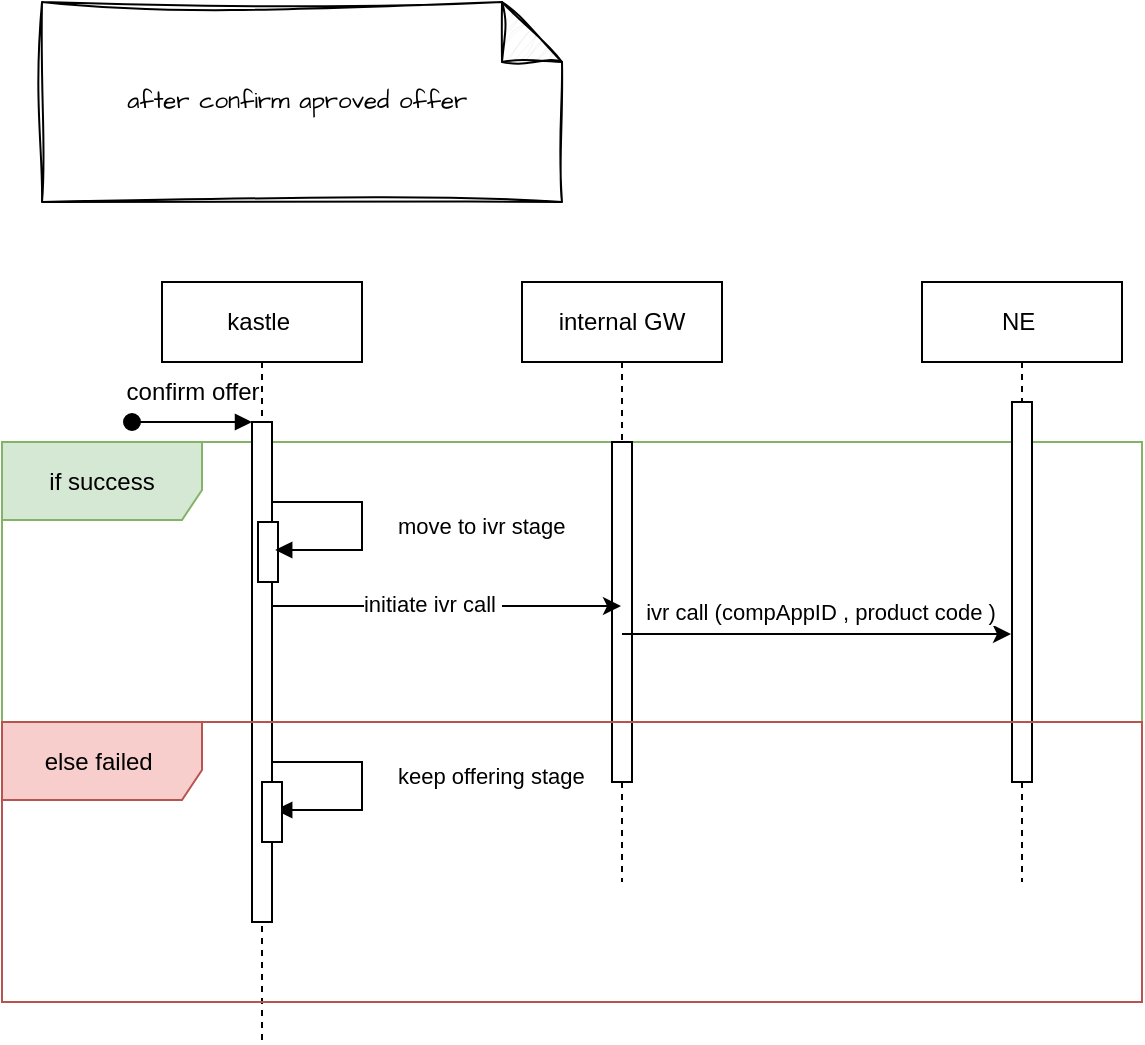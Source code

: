 <mxfile version="24.3.1" type="github" pages="16">
  <diagram id="FSEz3NKn8MGeTbbiw71Y" name="after confirm aproved offer ">
    <mxGraphModel dx="954" dy="526" grid="1" gridSize="10" guides="1" tooltips="1" connect="1" arrows="1" fold="1" page="1" pageScale="1" pageWidth="850" pageHeight="1100" math="0" shadow="0">
      <root>
        <mxCell id="0" />
        <mxCell id="1" parent="0" />
        <mxCell id="k3-XeiulFVuN4QNkzFIx-1" value="after confirm aproved offer&amp;nbsp;" style="shape=note;whiteSpace=wrap;html=1;backgroundOutline=1;darkOpacity=0.05;sketch=1;hachureGap=4;jiggle=2;curveFitting=1;fontFamily=Architects Daughter;fontSource=https%3A%2F%2Ffonts.googleapis.com%2Fcss%3Ffamily%3DArchitects%2BDaughter;" parent="1" vertex="1">
          <mxGeometry x="20" y="10" width="260" height="100" as="geometry" />
        </mxCell>
        <mxCell id="PRWd43zcW1NFm-TDi0C0-1" value="if success" style="shape=umlFrame;whiteSpace=wrap;html=1;width=100;height=39;fillColor=#d5e8d4;strokeColor=#82b366;" parent="1" vertex="1">
          <mxGeometry y="230" width="570" height="140" as="geometry" />
        </mxCell>
        <mxCell id="PRWd43zcW1NFm-TDi0C0-2" value="kastle&amp;nbsp;" style="shape=umlLifeline;perimeter=lifelinePerimeter;whiteSpace=wrap;html=1;container=0;dropTarget=0;collapsible=0;recursiveResize=0;outlineConnect=0;portConstraint=eastwest;newEdgeStyle={&quot;edgeStyle&quot;:&quot;elbowEdgeStyle&quot;,&quot;elbow&quot;:&quot;vertical&quot;,&quot;curved&quot;:0,&quot;rounded&quot;:0};" parent="1" vertex="1">
          <mxGeometry x="80" y="150" width="100" height="380" as="geometry" />
        </mxCell>
        <mxCell id="PRWd43zcW1NFm-TDi0C0-3" value="" style="html=1;points=[];perimeter=orthogonalPerimeter;outlineConnect=0;targetShapes=umlLifeline;portConstraint=eastwest;newEdgeStyle={&quot;edgeStyle&quot;:&quot;elbowEdgeStyle&quot;,&quot;elbow&quot;:&quot;vertical&quot;,&quot;curved&quot;:0,&quot;rounded&quot;:0};" parent="PRWd43zcW1NFm-TDi0C0-2" vertex="1">
          <mxGeometry x="45" y="70" width="10" height="250" as="geometry" />
        </mxCell>
        <mxCell id="PRWd43zcW1NFm-TDi0C0-4" value="" style="html=1;verticalAlign=bottom;startArrow=oval;endArrow=block;startSize=8;edgeStyle=elbowEdgeStyle;elbow=vertical;curved=0;rounded=0;" parent="PRWd43zcW1NFm-TDi0C0-2" target="PRWd43zcW1NFm-TDi0C0-3" edge="1">
          <mxGeometry relative="1" as="geometry">
            <mxPoint x="-15" y="70" as="sourcePoint" />
          </mxGeometry>
        </mxCell>
        <mxCell id="PRWd43zcW1NFm-TDi0C0-5" value="&lt;span style=&quot;color: rgba(0, 0, 0, 0); font-family: monospace; font-size: 0px; text-align: start;&quot;&gt;%3CmxGraphModel%3E%3Croot%3E%3CmxCell%20id%3D%220%22%2F%3E%3CmxCell%20id%3D%221%22%20parent%3D%220%22%2F%3E%3CmxCell%20id%3D%222%22%20value%3D%22move%20to%20ivr%20stage%26amp%3Bnbsp%3B%22%20style%3D%22edgeStyle%3DorthogonalEdgeStyle%3Bhtml%3D1%3Balign%3Dleft%3BspacingLeft%3D2%3BendArrow%3Dblock%3Brounded%3D0%3BentryX%3D-0.24%3BentryY%3D0.4%3BentryDx%3D0%3BentryDy%3D0%3BentryPerimeter%3D0%3B%22%20edge%3D%221%22%20parent%3D%221%22%3E%3CmxGeometry%20x%3D%220.014%22%20y%3D%2214%22%20relative%3D%221%22%20as%3D%22geometry%22%3E%3CmxPoint%20x%3D%22135%22%20y%3D%22260%22%20as%3D%22sourcePoint%22%2F%3E%3CArray%20as%3D%22points%22%3E%3CmxPoint%20x%3D%22180%22%20y%3D%22260%22%2F%3E%3CmxPoint%20x%3D%22180%22%20y%3D%22284%22%2F%3E%3C%2FArray%3E%3CmxPoint%20as%3D%22offset%22%2F%3E%3CmxPoint%20x%3D%22136.6%22%20y%3D%22284%22%20as%3D%22targetPoint%22%2F%3E%3C%2FmxGeometry%3E%3C%2FmxCell%3E%3C%2Froot%3E%3C%2FmxGraphModel%3E&lt;/span&gt;" style="html=1;points=[];perimeter=orthogonalPerimeter;outlineConnect=0;targetShapes=umlLifeline;portConstraint=eastwest;newEdgeStyle={&quot;edgeStyle&quot;:&quot;elbowEdgeStyle&quot;,&quot;elbow&quot;:&quot;vertical&quot;,&quot;curved&quot;:0,&quot;rounded&quot;:0};" parent="PRWd43zcW1NFm-TDi0C0-2" vertex="1">
          <mxGeometry x="48" y="120" width="10" height="30" as="geometry" />
        </mxCell>
        <mxCell id="PRWd43zcW1NFm-TDi0C0-6" value="internal GW" style="shape=umlLifeline;perimeter=lifelinePerimeter;whiteSpace=wrap;html=1;container=0;dropTarget=0;collapsible=0;recursiveResize=0;outlineConnect=0;portConstraint=eastwest;newEdgeStyle={&quot;edgeStyle&quot;:&quot;elbowEdgeStyle&quot;,&quot;elbow&quot;:&quot;vertical&quot;,&quot;curved&quot;:0,&quot;rounded&quot;:0};" parent="1" vertex="1">
          <mxGeometry x="260" y="150" width="100" height="300" as="geometry" />
        </mxCell>
        <mxCell id="PRWd43zcW1NFm-TDi0C0-7" value="" style="html=1;points=[];perimeter=orthogonalPerimeter;outlineConnect=0;targetShapes=umlLifeline;portConstraint=eastwest;newEdgeStyle={&quot;edgeStyle&quot;:&quot;elbowEdgeStyle&quot;,&quot;elbow&quot;:&quot;vertical&quot;,&quot;curved&quot;:0,&quot;rounded&quot;:0};" parent="PRWd43zcW1NFm-TDi0C0-6" vertex="1">
          <mxGeometry x="45" y="80" width="10" height="170" as="geometry" />
        </mxCell>
        <mxCell id="PRWd43zcW1NFm-TDi0C0-8" value="NE&amp;nbsp;" style="shape=umlLifeline;perimeter=lifelinePerimeter;whiteSpace=wrap;html=1;container=0;dropTarget=0;collapsible=0;recursiveResize=0;outlineConnect=0;portConstraint=eastwest;newEdgeStyle={&quot;edgeStyle&quot;:&quot;elbowEdgeStyle&quot;,&quot;elbow&quot;:&quot;vertical&quot;,&quot;curved&quot;:0,&quot;rounded&quot;:0};" parent="1" vertex="1">
          <mxGeometry x="460" y="150" width="100" height="300" as="geometry" />
        </mxCell>
        <mxCell id="PRWd43zcW1NFm-TDi0C0-9" value="" style="html=1;points=[];perimeter=orthogonalPerimeter;outlineConnect=0;targetShapes=umlLifeline;portConstraint=eastwest;newEdgeStyle={&quot;edgeStyle&quot;:&quot;elbowEdgeStyle&quot;,&quot;elbow&quot;:&quot;vertical&quot;,&quot;curved&quot;:0,&quot;rounded&quot;:0};" parent="PRWd43zcW1NFm-TDi0C0-8" vertex="1">
          <mxGeometry x="45" y="60" width="10" height="190" as="geometry" />
        </mxCell>
        <mxCell id="PRWd43zcW1NFm-TDi0C0-10" value="move to ivr stage&amp;nbsp;" style="edgeStyle=orthogonalEdgeStyle;html=1;align=left;spacingLeft=2;endArrow=block;rounded=0;entryX=-0.24;entryY=0.4;entryDx=0;entryDy=0;entryPerimeter=0;" parent="1" edge="1">
          <mxGeometry x="0.014" y="14" relative="1" as="geometry">
            <mxPoint x="135" y="260" as="sourcePoint" />
            <Array as="points">
              <mxPoint x="180" y="260" />
              <mxPoint x="180" y="284" />
            </Array>
            <mxPoint as="offset" />
            <mxPoint x="136.6" y="284" as="targetPoint" />
          </mxGeometry>
        </mxCell>
        <mxCell id="PRWd43zcW1NFm-TDi0C0-11" style="edgeStyle=elbowEdgeStyle;rounded=0;orthogonalLoop=1;jettySize=auto;html=1;elbow=vertical;curved=0;" parent="1" edge="1">
          <mxGeometry relative="1" as="geometry">
            <mxPoint x="135" y="312" as="sourcePoint" />
            <mxPoint x="309.5" y="312" as="targetPoint" />
          </mxGeometry>
        </mxCell>
        <mxCell id="PRWd43zcW1NFm-TDi0C0-12" value="initiate ivr call&amp;nbsp;" style="edgeLabel;html=1;align=center;verticalAlign=middle;resizable=0;points=[];" parent="PRWd43zcW1NFm-TDi0C0-11" vertex="1" connectable="0">
          <mxGeometry x="-0.083" y="1" relative="1" as="geometry">
            <mxPoint as="offset" />
          </mxGeometry>
        </mxCell>
        <mxCell id="PRWd43zcW1NFm-TDi0C0-13" style="edgeStyle=elbowEdgeStyle;rounded=0;orthogonalLoop=1;jettySize=auto;html=1;elbow=vertical;curved=0;" parent="1" edge="1">
          <mxGeometry relative="1" as="geometry">
            <mxPoint x="310" y="326" as="sourcePoint" />
            <mxPoint x="504.5" y="326" as="targetPoint" />
          </mxGeometry>
        </mxCell>
        <mxCell id="PRWd43zcW1NFm-TDi0C0-14" value="ivr call (compAppID , product code )" style="edgeLabel;html=1;align=center;verticalAlign=middle;resizable=0;points=[];" parent="PRWd43zcW1NFm-TDi0C0-13" vertex="1" connectable="0">
          <mxGeometry x="-0.156" y="3" relative="1" as="geometry">
            <mxPoint x="17" y="-8" as="offset" />
          </mxGeometry>
        </mxCell>
        <mxCell id="PRWd43zcW1NFm-TDi0C0-15" value="else failed&amp;nbsp;" style="shape=umlFrame;whiteSpace=wrap;html=1;width=100;height=39;fillColor=#f8cecc;strokeColor=#b85450;" parent="1" vertex="1">
          <mxGeometry y="370" width="570" height="140" as="geometry" />
        </mxCell>
        <mxCell id="PRWd43zcW1NFm-TDi0C0-16" value="keep offering stage&amp;nbsp;" style="edgeStyle=orthogonalEdgeStyle;html=1;align=left;spacingLeft=2;endArrow=block;rounded=0;entryX=-0.24;entryY=0.4;entryDx=0;entryDy=0;entryPerimeter=0;" parent="1" source="PRWd43zcW1NFm-TDi0C0-17" edge="1">
          <mxGeometry x="0.014" y="14" relative="1" as="geometry">
            <mxPoint x="135" y="390" as="sourcePoint" />
            <Array as="points">
              <mxPoint x="180" y="390" />
              <mxPoint x="180" y="414" />
            </Array>
            <mxPoint as="offset" />
            <mxPoint x="136.6" y="414" as="targetPoint" />
          </mxGeometry>
        </mxCell>
        <mxCell id="PRWd43zcW1NFm-TDi0C0-17" value="&lt;span style=&quot;color: rgba(0, 0, 0, 0); font-family: monospace; font-size: 0px; text-align: start;&quot;&gt;%3CmxGraphModel%3E%3Croot%3E%3CmxCell%20id%3D%220%22%2F%3E%3CmxCell%20id%3D%221%22%20parent%3D%220%22%2F%3E%3CmxCell%20id%3D%222%22%20value%3D%22move%20to%20ivr%20stage%26amp%3Bnbsp%3B%22%20style%3D%22edgeStyle%3DorthogonalEdgeStyle%3Bhtml%3D1%3Balign%3Dleft%3BspacingLeft%3D2%3BendArrow%3Dblock%3Brounded%3D0%3BentryX%3D-0.24%3BentryY%3D0.4%3BentryDx%3D0%3BentryDy%3D0%3BentryPerimeter%3D0%3B%22%20edge%3D%221%22%20parent%3D%221%22%3E%3CmxGeometry%20x%3D%220.014%22%20y%3D%2214%22%20relative%3D%221%22%20as%3D%22geometry%22%3E%3CmxPoint%20x%3D%22135%22%20y%3D%22260%22%20as%3D%22sourcePoint%22%2F%3E%3CArray%20as%3D%22points%22%3E%3CmxPoint%20x%3D%22180%22%20y%3D%22260%22%2F%3E%3CmxPoint%20x%3D%22180%22%20y%3D%22284%22%2F%3E%3C%2FArray%3E%3CmxPoint%20as%3D%22offset%22%2F%3E%3CmxPoint%20x%3D%22136.6%22%20y%3D%22284%22%20as%3D%22targetPoint%22%2F%3E%3C%2FmxGeometry%3E%3C%2FmxCell%3E%3C%2Froot%3E%3C%2FmxGraphModel%3E&lt;/span&gt;" style="html=1;points=[];perimeter=orthogonalPerimeter;outlineConnect=0;targetShapes=umlLifeline;portConstraint=eastwest;newEdgeStyle={&quot;edgeStyle&quot;:&quot;elbowEdgeStyle&quot;,&quot;elbow&quot;:&quot;vertical&quot;,&quot;curved&quot;:0,&quot;rounded&quot;:0};" parent="1" vertex="1">
          <mxGeometry x="130" y="400" width="10" height="30" as="geometry" />
        </mxCell>
        <mxCell id="j877ztp46RwSkKXFNs0R-1" value="confirm offer" style="text;html=1;align=center;verticalAlign=middle;resizable=0;points=[];autosize=1;strokeColor=none;fillColor=none;" parent="1" vertex="1">
          <mxGeometry x="50" y="190" width="90" height="30" as="geometry" />
        </mxCell>
      </root>
    </mxGraphModel>
  </diagram>
  <diagram id="5rK6P_0AC-Q-kXD_8Jps" name="mobile journy direct flow or Dashboard Flow ">
    <mxGraphModel dx="954" dy="526" grid="1" gridSize="10" guides="1" tooltips="1" connect="1" arrows="1" fold="1" page="1" pageScale="1" pageWidth="850" pageHeight="1100" math="0" shadow="0">
      <root>
        <mxCell id="0" />
        <mxCell id="1" parent="0" />
        <mxCell id="2t8VIoHLDuck0uvJqCry-1" value="declined" style="shape=umlFrame;whiteSpace=wrap;html=1;width=100;height=39;fillColor=#e1d5e7;strokeColor=#9673a6;" parent="1" vertex="1">
          <mxGeometry x="969" y="720" width="600" height="160" as="geometry" />
        </mxCell>
        <mxCell id="fo40umZ8I_AAa6IevzKq-1" value="declined" style="shape=umlFrame;whiteSpace=wrap;html=1;width=100;height=39;fillColor=#e1d5e7;strokeColor=#9673a6;" parent="1" vertex="1">
          <mxGeometry x="10" y="1040" width="600" height="240" as="geometry" />
        </mxCell>
        <mxCell id="Sl72n9vcAtXfF62ErQgz-17" value="callback status =. declined" style="shape=umlFrame;whiteSpace=wrap;html=1;width=100;height=39;fillColor=#e1d5e7;strokeColor=#9673a6;" parent="1" vertex="1">
          <mxGeometry x="950" y="1243" width="600" height="227" as="geometry" />
        </mxCell>
        <mxCell id="SulJlKB7kTC-4tQDrA0w-58" value="pending auto call&amp;nbsp;" style="shape=umlFrame;whiteSpace=wrap;html=1;width=100;height=39;fillColor=#fff2cc;strokeColor=#d6b656;" parent="1" vertex="1">
          <mxGeometry x="970" y="520" width="640" height="118" as="geometry" />
        </mxCell>
        <mxCell id="SulJlKB7kTC-4tQDrA0w-66" value="pending auto call&amp;nbsp;" style="shape=umlFrame;whiteSpace=wrap;html=1;width=100;height=39;fillColor=#fff2cc;strokeColor=#d6b656;" parent="1" vertex="1">
          <mxGeometry x="10" y="800" width="600" height="140" as="geometry" />
        </mxCell>
        <mxCell id="SulJlKB7kTC-4tQDrA0w-5" value="pending manual call&amp;nbsp;" style="shape=umlFrame;whiteSpace=wrap;html=1;width=100;height=39;fillColor=#d5e8d4;strokeColor=#82b366;" parent="1" vertex="1">
          <mxGeometry x="970" y="640" width="600" height="80" as="geometry" />
        </mxCell>
        <mxCell id="SulJlKB7kTC-4tQDrA0w-1" value="else" style="shape=umlFrame;whiteSpace=wrap;html=1;width=100;height=39;fillColor=#f8cecc;strokeColor=#b85450;" parent="1" vertex="1">
          <mxGeometry x="1065" y="581" width="500" height="53" as="geometry" />
        </mxCell>
        <mxCell id="SulJlKB7kTC-4tQDrA0w-2" value="pending manual call&amp;nbsp;" style="shape=umlFrame;whiteSpace=wrap;html=1;width=100;height=39;fillColor=#ffe6cc;strokeColor=#d79b00;" parent="1" vertex="1">
          <mxGeometry x="10" y="579" width="600" height="220" as="geometry" />
        </mxCell>
        <mxCell id="SulJlKB7kTC-4tQDrA0w-6" value="stage = IVR" style="shape=umlFrame;whiteSpace=wrap;html=1;width=100;height=39;fillColor=#d5e8d4;strokeColor=#82b366;" parent="1" vertex="1">
          <mxGeometry x="400" y="345" width="565" height="105" as="geometry" />
        </mxCell>
        <mxCell id="SulJlKB7kTC-4tQDrA0w-7" value="mobile journy direct flow or Dashboard Flow&amp;nbsp;" style="shape=note;whiteSpace=wrap;html=1;backgroundOutline=1;darkOpacity=0.05;sketch=1;hachureGap=4;jiggle=2;curveFitting=1;fontFamily=Architects Daughter;fontSource=https%3A%2F%2Ffonts.googleapis.com%2Fcss%3Ffamily%3DArchitects%2BDaughter;" parent="1" vertex="1">
          <mxGeometry x="20" y="10" width="290" height="100" as="geometry" />
        </mxCell>
        <mxCell id="SulJlKB7kTC-4tQDrA0w-8" value="mobile&amp;nbsp;" style="shape=umlLifeline;perimeter=lifelinePerimeter;whiteSpace=wrap;html=1;container=0;dropTarget=0;collapsible=0;recursiveResize=0;outlineConnect=0;portConstraint=eastwest;newEdgeStyle={&quot;edgeStyle&quot;:&quot;elbowEdgeStyle&quot;,&quot;elbow&quot;:&quot;vertical&quot;,&quot;curved&quot;:0,&quot;rounded&quot;:0};" parent="1" vertex="1">
          <mxGeometry x="80" y="150" width="100" height="1400" as="geometry" />
        </mxCell>
        <mxCell id="SulJlKB7kTC-4tQDrA0w-9" value="" style="html=1;points=[];perimeter=orthogonalPerimeter;outlineConnect=0;targetShapes=umlLifeline;portConstraint=eastwest;newEdgeStyle={&quot;edgeStyle&quot;:&quot;elbowEdgeStyle&quot;,&quot;elbow&quot;:&quot;vertical&quot;,&quot;curved&quot;:0,&quot;rounded&quot;:0};" parent="SulJlKB7kTC-4tQDrA0w-8" vertex="1">
          <mxGeometry x="45" y="70" width="10" height="470" as="geometry" />
        </mxCell>
        <mxCell id="SulJlKB7kTC-4tQDrA0w-10" value="" style="html=1;verticalAlign=bottom;startArrow=oval;endArrow=block;startSize=8;edgeStyle=elbowEdgeStyle;elbow=vertical;curved=0;rounded=0;" parent="SulJlKB7kTC-4tQDrA0w-8" target="SulJlKB7kTC-4tQDrA0w-9" edge="1">
          <mxGeometry relative="1" as="geometry">
            <mxPoint x="-15" y="70" as="sourcePoint" />
          </mxGeometry>
        </mxCell>
        <mxCell id="SulJlKB7kTC-4tQDrA0w-11" value="API GW" style="shape=umlLifeline;perimeter=lifelinePerimeter;whiteSpace=wrap;html=1;container=0;dropTarget=0;collapsible=0;recursiveResize=0;outlineConnect=0;portConstraint=eastwest;newEdgeStyle={&quot;edgeStyle&quot;:&quot;elbowEdgeStyle&quot;,&quot;elbow&quot;:&quot;vertical&quot;,&quot;curved&quot;:0,&quot;rounded&quot;:0};" parent="1" vertex="1">
          <mxGeometry x="260" y="150" width="100" height="980" as="geometry" />
        </mxCell>
        <mxCell id="SulJlKB7kTC-4tQDrA0w-12" value="" style="html=1;points=[];perimeter=orthogonalPerimeter;outlineConnect=0;targetShapes=umlLifeline;portConstraint=eastwest;newEdgeStyle={&quot;edgeStyle&quot;:&quot;elbowEdgeStyle&quot;,&quot;elbow&quot;:&quot;vertical&quot;,&quot;curved&quot;:0,&quot;rounded&quot;:0};" parent="SulJlKB7kTC-4tQDrA0w-11" vertex="1">
          <mxGeometry x="45" y="80" width="10" height="180" as="geometry" />
        </mxCell>
        <mxCell id="SulJlKB7kTC-4tQDrA0w-13" value="" style="html=1;points=[];perimeter=orthogonalPerimeter;outlineConnect=0;targetShapes=umlLifeline;portConstraint=eastwest;newEdgeStyle={&quot;edgeStyle&quot;:&quot;elbowEdgeStyle&quot;,&quot;elbow&quot;:&quot;vertical&quot;,&quot;curved&quot;:0,&quot;rounded&quot;:0};" parent="SulJlKB7kTC-4tQDrA0w-11" vertex="1">
          <mxGeometry x="45" y="472" width="10" height="143" as="geometry" />
        </mxCell>
        <mxCell id="SulJlKB7kTC-4tQDrA0w-14" value="Dashboard MS" style="shape=umlLifeline;perimeter=lifelinePerimeter;whiteSpace=wrap;html=1;container=0;dropTarget=0;collapsible=0;recursiveResize=0;outlineConnect=0;portConstraint=eastwest;newEdgeStyle={&quot;edgeStyle&quot;:&quot;elbowEdgeStyle&quot;,&quot;elbow&quot;:&quot;vertical&quot;,&quot;curved&quot;:0,&quot;rounded&quot;:0};" parent="1" vertex="1">
          <mxGeometry x="460" y="150" width="100" height="440" as="geometry" />
        </mxCell>
        <mxCell id="SulJlKB7kTC-4tQDrA0w-15" value="" style="html=1;points=[];perimeter=orthogonalPerimeter;outlineConnect=0;targetShapes=umlLifeline;portConstraint=eastwest;newEdgeStyle={&quot;edgeStyle&quot;:&quot;elbowEdgeStyle&quot;,&quot;elbow&quot;:&quot;vertical&quot;,&quot;curved&quot;:0,&quot;rounded&quot;:0};" parent="SulJlKB7kTC-4tQDrA0w-14" vertex="1">
          <mxGeometry x="45" y="60" width="10" height="320" as="geometry" />
        </mxCell>
        <mxCell id="SulJlKB7kTC-4tQDrA0w-16" value="" style="edgeStyle=orthogonalEdgeStyle;html=1;align=left;spacingLeft=2;endArrow=block;rounded=0;entryX=-0.24;entryY=0.4;entryDx=0;entryDy=0;entryPerimeter=0;" parent="1" source="SulJlKB7kTC-4tQDrA0w-18" edge="1">
          <mxGeometry x="0.014" y="14" relative="1" as="geometry">
            <mxPoint x="135" y="582" as="sourcePoint" />
            <Array as="points">
              <mxPoint x="180" y="582" />
              <mxPoint x="180" y="606" />
            </Array>
            <mxPoint as="offset" />
            <mxPoint x="136.6" y="606" as="targetPoint" />
          </mxGeometry>
        </mxCell>
        <mxCell id="SulJlKB7kTC-4tQDrA0w-17" value="show call me button&amp;nbsp;" style="edgeLabel;html=1;align=center;verticalAlign=middle;resizable=0;points=[];" parent="SulJlKB7kTC-4tQDrA0w-16" vertex="1" connectable="0">
          <mxGeometry x="0.471" y="-6" relative="1" as="geometry">
            <mxPoint x="38" as="offset" />
          </mxGeometry>
        </mxCell>
        <mxCell id="SulJlKB7kTC-4tQDrA0w-18" value="&lt;span style=&quot;color: rgba(0, 0, 0, 0); font-family: monospace; font-size: 0px; text-align: start;&quot;&gt;%3CmxGraphModel%3E%3Croot%3E%3CmxCell%20id%3D%220%22%2F%3E%3CmxCell%20id%3D%221%22%20parent%3D%220%22%2F%3E%3CmxCell%20id%3D%222%22%20value%3D%22move%20to%20ivr%20stage%26amp%3Bnbsp%3B%22%20style%3D%22edgeStyle%3DorthogonalEdgeStyle%3Bhtml%3D1%3Balign%3Dleft%3BspacingLeft%3D2%3BendArrow%3Dblock%3Brounded%3D0%3BentryX%3D-0.24%3BentryY%3D0.4%3BentryDx%3D0%3BentryDy%3D0%3BentryPerimeter%3D0%3B%22%20edge%3D%221%22%20parent%3D%221%22%3E%3CmxGeometry%20x%3D%220.014%22%20y%3D%2214%22%20relative%3D%221%22%20as%3D%22geometry%22%3E%3CmxPoint%20x%3D%22135%22%20y%3D%22260%22%20as%3D%22sourcePoint%22%2F%3E%3CArray%20as%3D%22points%22%3E%3CmxPoint%20x%3D%22180%22%20y%3D%22260%22%2F%3E%3CmxPoint%20x%3D%22180%22%20y%3D%22284%22%2F%3E%3C%2FArray%3E%3CmxPoint%20as%3D%22offset%22%2F%3E%3CmxPoint%20x%3D%22136.6%22%20y%3D%22284%22%20as%3D%22targetPoint%22%2F%3E%3C%2FmxGeometry%3E%3C%2FmxCell%3E%3C%2Froot%3E%3C%2FmxGraphModel%3E&lt;/span&gt;" style="html=1;points=[];perimeter=orthogonalPerimeter;outlineConnect=0;targetShapes=umlLifeline;portConstraint=eastwest;newEdgeStyle={&quot;edgeStyle&quot;:&quot;elbowEdgeStyle&quot;,&quot;elbow&quot;:&quot;vertical&quot;,&quot;curved&quot;:0,&quot;rounded&quot;:0};" parent="1" vertex="1">
          <mxGeometry x="130" y="592" width="10" height="30" as="geometry" />
        </mxCell>
        <mxCell id="SulJlKB7kTC-4tQDrA0w-19" value="internal Gatway" style="shape=umlLifeline;perimeter=lifelinePerimeter;whiteSpace=wrap;html=1;container=0;dropTarget=0;collapsible=0;recursiveResize=0;outlineConnect=0;portConstraint=eastwest;newEdgeStyle={&quot;edgeStyle&quot;:&quot;elbowEdgeStyle&quot;,&quot;elbow&quot;:&quot;vertical&quot;,&quot;curved&quot;:0,&quot;rounded&quot;:0};" parent="1" vertex="1">
          <mxGeometry x="630" y="150" width="100" height="300" as="geometry" />
        </mxCell>
        <mxCell id="SulJlKB7kTC-4tQDrA0w-20" value="" style="html=1;points=[];perimeter=orthogonalPerimeter;outlineConnect=0;targetShapes=umlLifeline;portConstraint=eastwest;newEdgeStyle={&quot;edgeStyle&quot;:&quot;elbowEdgeStyle&quot;,&quot;elbow&quot;:&quot;vertical&quot;,&quot;curved&quot;:0,&quot;rounded&quot;:0};" parent="SulJlKB7kTC-4tQDrA0w-19" vertex="1">
          <mxGeometry x="45" y="140" width="10" height="50" as="geometry" />
        </mxCell>
        <mxCell id="SulJlKB7kTC-4tQDrA0w-21" value="" style="html=1;points=[];perimeter=orthogonalPerimeter;outlineConnect=0;targetShapes=umlLifeline;portConstraint=eastwest;newEdgeStyle={&quot;edgeStyle&quot;:&quot;elbowEdgeStyle&quot;,&quot;elbow&quot;:&quot;vertical&quot;,&quot;curved&quot;:0,&quot;rounded&quot;:0};" parent="SulJlKB7kTC-4tQDrA0w-19" vertex="1">
          <mxGeometry x="45" y="200" width="10" height="70" as="geometry" />
        </mxCell>
        <mxCell id="SulJlKB7kTC-4tQDrA0w-22" value="kastle&amp;nbsp;" style="shape=umlLifeline;perimeter=lifelinePerimeter;whiteSpace=wrap;html=1;container=0;dropTarget=0;collapsible=0;recursiveResize=0;outlineConnect=0;portConstraint=eastwest;newEdgeStyle={&quot;edgeStyle&quot;:&quot;elbowEdgeStyle&quot;,&quot;elbow&quot;:&quot;vertical&quot;,&quot;curved&quot;:0,&quot;rounded&quot;:0};" parent="1" vertex="1">
          <mxGeometry x="830" y="169" width="100" height="1040" as="geometry" />
        </mxCell>
        <mxCell id="SulJlKB7kTC-4tQDrA0w-23" value="" style="html=1;points=[];perimeter=orthogonalPerimeter;outlineConnect=0;targetShapes=umlLifeline;portConstraint=eastwest;newEdgeStyle={&quot;edgeStyle&quot;:&quot;elbowEdgeStyle&quot;,&quot;elbow&quot;:&quot;vertical&quot;,&quot;curved&quot;:0,&quot;rounded&quot;:0};" parent="SulJlKB7kTC-4tQDrA0w-22" vertex="1">
          <mxGeometry x="45" y="140" width="10" height="40" as="geometry" />
        </mxCell>
        <mxCell id="OWFt8IpwANes5sJzs8vB-3" value="" style="html=1;points=[];perimeter=orthogonalPerimeter;outlineConnect=0;targetShapes=umlLifeline;portConstraint=eastwest;newEdgeStyle={&quot;edgeStyle&quot;:&quot;elbowEdgeStyle&quot;,&quot;elbow&quot;:&quot;vertical&quot;,&quot;curved&quot;:0,&quot;rounded&quot;:0};" parent="SulJlKB7kTC-4tQDrA0w-22" vertex="1">
          <mxGeometry x="45" y="780" width="10" height="70" as="geometry" />
        </mxCell>
        <mxCell id="OWFt8IpwANes5sJzs8vB-11" value="" style="edgeStyle=orthogonalEdgeStyle;html=1;align=left;spacingLeft=2;endArrow=block;rounded=0;entryX=-0.24;entryY=0.4;entryDx=0;entryDy=0;entryPerimeter=0;" parent="SulJlKB7kTC-4tQDrA0w-22" source="OWFt8IpwANes5sJzs8vB-13" edge="1">
          <mxGeometry x="0.014" y="14" relative="1" as="geometry">
            <mxPoint x="60" y="841" as="sourcePoint" />
            <Array as="points">
              <mxPoint x="105" y="841" />
              <mxPoint x="105" y="865" />
            </Array>
            <mxPoint as="offset" />
            <mxPoint x="61.6" y="865" as="targetPoint" />
          </mxGeometry>
        </mxCell>
        <mxCell id="OWFt8IpwANes5sJzs8vB-12" value="auto buy commodity" style="edgeLabel;html=1;align=center;verticalAlign=middle;resizable=0;points=[];" parent="OWFt8IpwANes5sJzs8vB-11" vertex="1" connectable="0">
          <mxGeometry x="0.471" y="-6" relative="1" as="geometry">
            <mxPoint x="6" y="22" as="offset" />
          </mxGeometry>
        </mxCell>
        <mxCell id="OWFt8IpwANes5sJzs8vB-13" value="&lt;span style=&quot;color: rgba(0, 0, 0, 0); font-family: monospace; font-size: 0px; text-align: start;&quot;&gt;%3CmxGraphModel%3E%3Croot%3E%3CmxCell%20id%3D%220%22%2F%3E%3CmxCell%20id%3D%221%22%20parent%3D%220%22%2F%3E%3CmxCell%20id%3D%222%22%20value%3D%22move%20to%20ivr%20stage%26amp%3Bnbsp%3B%22%20style%3D%22edgeStyle%3DorthogonalEdgeStyle%3Bhtml%3D1%3Balign%3Dleft%3BspacingLeft%3D2%3BendArrow%3Dblock%3Brounded%3D0%3BentryX%3D-0.24%3BentryY%3D0.4%3BentryDx%3D0%3BentryDy%3D0%3BentryPerimeter%3D0%3B%22%20edge%3D%221%22%20parent%3D%221%22%3E%3CmxGeometry%20x%3D%220.014%22%20y%3D%2214%22%20relative%3D%221%22%20as%3D%22geometry%22%3E%3CmxPoint%20x%3D%22135%22%20y%3D%22260%22%20as%3D%22sourcePoint%22%2F%3E%3CArray%20as%3D%22points%22%3E%3CmxPoint%20x%3D%22180%22%20y%3D%22260%22%2F%3E%3CmxPoint%20x%3D%22180%22%20y%3D%22284%22%2F%3E%3C%2FArray%3E%3CmxPoint%20as%3D%22offset%22%2F%3E%3CmxPoint%20x%3D%22136.6%22%20y%3D%22284%22%20as%3D%22targetPoint%22%2F%3E%3C%2FmxGeometry%3E%3C%2FmxCell%3E%3C%2Froot%3E%3C%2FmxGraphModel%3E&lt;/span&gt;" style="html=1;points=[];perimeter=orthogonalPerimeter;outlineConnect=0;targetShapes=umlLifeline;portConstraint=eastwest;newEdgeStyle={&quot;edgeStyle&quot;:&quot;elbowEdgeStyle&quot;,&quot;elbow&quot;:&quot;vertical&quot;,&quot;curved&quot;:0,&quot;rounded&quot;:0};" parent="SulJlKB7kTC-4tQDrA0w-22" vertex="1">
          <mxGeometry x="55" y="851" width="10" height="30" as="geometry" />
        </mxCell>
        <mxCell id="SulJlKB7kTC-4tQDrA0w-24" value="ivr screen onRender" style="text;html=1;align=center;verticalAlign=middle;resizable=0;points=[];autosize=1;strokeColor=none;fillColor=none;" parent="1" vertex="1">
          <mxGeometry x="20" y="190" width="130" height="30" as="geometry" />
        </mxCell>
        <mxCell id="SulJlKB7kTC-4tQDrA0w-25" style="edgeStyle=elbowEdgeStyle;rounded=0;orthogonalLoop=1;jettySize=auto;html=1;elbow=vertical;curved=0;" parent="1" edge="1">
          <mxGeometry relative="1" as="geometry">
            <mxPoint x="135" y="249" as="sourcePoint" />
            <mxPoint x="309.5" y="249" as="targetPoint" />
          </mxGeometry>
        </mxCell>
        <mxCell id="SulJlKB7kTC-4tQDrA0w-26" value="get ivr status&amp;nbsp;" style="edgeLabel;html=1;align=center;verticalAlign=middle;resizable=0;points=[];" parent="SulJlKB7kTC-4tQDrA0w-25" vertex="1" connectable="0">
          <mxGeometry x="-0.347" y="3" relative="1" as="geometry">
            <mxPoint as="offset" />
          </mxGeometry>
        </mxCell>
        <mxCell id="SulJlKB7kTC-4tQDrA0w-27" style="edgeStyle=elbowEdgeStyle;rounded=0;orthogonalLoop=1;jettySize=auto;html=1;elbow=vertical;curved=0;" parent="1" edge="1">
          <mxGeometry relative="1" as="geometry">
            <mxPoint x="315" y="274" as="sourcePoint" />
            <mxPoint x="509.5" y="274" as="targetPoint" />
          </mxGeometry>
        </mxCell>
        <mxCell id="SulJlKB7kTC-4tQDrA0w-28" value="get ivr status&amp;nbsp;" style="edgeLabel;html=1;align=center;verticalAlign=middle;resizable=0;points=[];" parent="SulJlKB7kTC-4tQDrA0w-27" vertex="1" connectable="0">
          <mxGeometry x="-0.105" relative="1" as="geometry">
            <mxPoint as="offset" />
          </mxGeometry>
        </mxCell>
        <mxCell id="SulJlKB7kTC-4tQDrA0w-29" style="edgeStyle=elbowEdgeStyle;rounded=0;orthogonalLoop=1;jettySize=auto;html=1;elbow=vertical;curved=0;" parent="1" edge="1">
          <mxGeometry relative="1" as="geometry">
            <mxPoint x="515" y="297" as="sourcePoint" />
            <mxPoint x="679.5" y="297" as="targetPoint" />
          </mxGeometry>
        </mxCell>
        <mxCell id="SulJlKB7kTC-4tQDrA0w-30" value="getApplication status&amp;nbsp;" style="edgeLabel;html=1;align=center;verticalAlign=middle;resizable=0;points=[];" parent="SulJlKB7kTC-4tQDrA0w-29" vertex="1" connectable="0">
          <mxGeometry x="0.131" y="3" relative="1" as="geometry">
            <mxPoint as="offset" />
          </mxGeometry>
        </mxCell>
        <mxCell id="SulJlKB7kTC-4tQDrA0w-31" style="edgeStyle=elbowEdgeStyle;rounded=0;orthogonalLoop=1;jettySize=auto;html=1;elbow=vertical;curved=0;" parent="1" edge="1">
          <mxGeometry relative="1" as="geometry">
            <mxPoint x="685" y="305" as="sourcePoint" />
            <mxPoint x="879.5" y="305" as="targetPoint" />
          </mxGeometry>
        </mxCell>
        <mxCell id="SulJlKB7kTC-4tQDrA0w-32" value="&lt;span style=&quot;color: rgba(0, 0, 0, 0); font-family: monospace; font-size: 0px; text-align: start; background-color: rgb(251, 251, 251);&quot;&gt;%3CmxGraphModel%3E%3Croot%3E%3CmxCell%20id%3D%220%22%2F%3E%3CmxCell%20id%3D%221%22%20parent%3D%220%22%2F%3E%3CmxCell%20id%3D%222%22%20value%3D%22getApplication%20status%26amp%3Bnbsp%3B%22%20style%3D%22edgeLabel%3Bhtml%3D1%3Balign%3Dcenter%3BverticalAlign%3Dmiddle%3Bresizable%3D0%3Bpoints%3D%5B%5D%3B%22%20vertex%3D%221%22%20connectable%3D%220%22%20parent%3D%221%22%3E%3CmxGeometry%20x%3D%22608%22%20y%3D%22302%22%20as%3D%22geometry%22%2F%3E%3C%2FmxCell%3E%3C%2Froot%3E%3C%2FmxGraphModel%3E&lt;/span&gt;" style="edgeLabel;html=1;align=center;verticalAlign=middle;resizable=0;points=[];" parent="SulJlKB7kTC-4tQDrA0w-31" vertex="1" connectable="0">
          <mxGeometry x="-0.126" y="1" relative="1" as="geometry">
            <mxPoint as="offset" />
          </mxGeometry>
        </mxCell>
        <mxCell id="SulJlKB7kTC-4tQDrA0w-33" value="get application status" style="edgeLabel;html=1;align=center;verticalAlign=middle;resizable=0;points=[];" parent="SulJlKB7kTC-4tQDrA0w-31" vertex="1" connectable="0">
          <mxGeometry x="-0.116" relative="1" as="geometry">
            <mxPoint as="offset" />
          </mxGeometry>
        </mxCell>
        <mxCell id="SulJlKB7kTC-4tQDrA0w-34" style="edgeStyle=elbowEdgeStyle;rounded=0;orthogonalLoop=1;jettySize=auto;html=1;elbow=vertical;curved=0;" parent="1" edge="1">
          <mxGeometry relative="1" as="geometry">
            <mxPoint x="875" y="320" as="sourcePoint" />
            <mxPoint x="679.5" y="320" as="targetPoint" />
          </mxGeometry>
        </mxCell>
        <mxCell id="SulJlKB7kTC-4tQDrA0w-35" style="edgeStyle=elbowEdgeStyle;rounded=0;orthogonalLoop=1;jettySize=auto;html=1;elbow=vertical;curved=0;" parent="1" edge="1">
          <mxGeometry relative="1" as="geometry">
            <mxPoint x="675" y="327" as="sourcePoint" />
            <mxPoint x="509.5" y="327" as="targetPoint" />
          </mxGeometry>
        </mxCell>
        <mxCell id="SulJlKB7kTC-4tQDrA0w-36" value="IVR" style="shape=umlLifeline;perimeter=lifelinePerimeter;whiteSpace=wrap;html=1;container=0;dropTarget=0;collapsible=0;recursiveResize=0;outlineConnect=0;portConstraint=eastwest;newEdgeStyle={&quot;edgeStyle&quot;:&quot;elbowEdgeStyle&quot;,&quot;elbow&quot;:&quot;vertical&quot;,&quot;curved&quot;:0,&quot;rounded&quot;:0};" parent="1" vertex="1">
          <mxGeometry x="1040" y="150" width="100" height="1320" as="geometry" />
        </mxCell>
        <mxCell id="Sl72n9vcAtXfF62ErQgz-14" value="" style="html=1;points=[];perimeter=orthogonalPerimeter;outlineConnect=0;targetShapes=umlLifeline;portConstraint=eastwest;newEdgeStyle={&quot;edgeStyle&quot;:&quot;elbowEdgeStyle&quot;,&quot;elbow&quot;:&quot;vertical&quot;,&quot;curved&quot;:0,&quot;rounded&quot;:0};" parent="SulJlKB7kTC-4tQDrA0w-36" vertex="1">
          <mxGeometry x="43.94" y="1098" width="10" height="62" as="geometry" />
        </mxCell>
        <mxCell id="SulJlKB7kTC-4tQDrA0w-37" value="" style="html=1;points=[];perimeter=orthogonalPerimeter;outlineConnect=0;targetShapes=umlLifeline;portConstraint=eastwest;newEdgeStyle={&quot;edgeStyle&quot;:&quot;elbowEdgeStyle&quot;,&quot;elbow&quot;:&quot;vertical&quot;,&quot;curved&quot;:0,&quot;rounded&quot;:0};" parent="SulJlKB7kTC-4tQDrA0w-36" vertex="1">
          <mxGeometry x="45" y="200" width="10" height="70" as="geometry" />
        </mxCell>
        <mxCell id="SulJlKB7kTC-4tQDrA0w-38" value="" style="html=1;points=[];perimeter=orthogonalPerimeter;outlineConnect=0;targetShapes=umlLifeline;portConstraint=eastwest;newEdgeStyle={&quot;edgeStyle&quot;:&quot;elbowEdgeStyle&quot;,&quot;elbow&quot;:&quot;vertical&quot;,&quot;curved&quot;:0,&quot;rounded&quot;:0};" parent="SulJlKB7kTC-4tQDrA0w-36" vertex="1">
          <mxGeometry x="45" y="488" width="10" height="100" as="geometry" />
        </mxCell>
        <mxCell id="SulJlKB7kTC-4tQDrA0w-39" value="" style="edgeStyle=orthogonalEdgeStyle;html=1;align=left;spacingLeft=2;endArrow=block;rounded=0;entryX=-0.24;entryY=0.4;entryDx=0;entryDy=0;entryPerimeter=0;" parent="SulJlKB7kTC-4tQDrA0w-36" source="SulJlKB7kTC-4tQDrA0w-41" edge="1">
          <mxGeometry x="0.014" y="14" relative="1" as="geometry">
            <mxPoint x="55" y="498" as="sourcePoint" />
            <Array as="points">
              <mxPoint x="100" y="498" />
              <mxPoint x="100" y="522" />
            </Array>
            <mxPoint as="offset" />
            <mxPoint x="56.6" y="522" as="targetPoint" />
          </mxGeometry>
        </mxCell>
        <mxCell id="SulJlKB7kTC-4tQDrA0w-40" value="do ivr logic&amp;nbsp;" style="edgeLabel;html=1;align=center;verticalAlign=middle;resizable=0;points=[];" parent="SulJlKB7kTC-4tQDrA0w-39" vertex="1" connectable="0">
          <mxGeometry x="0.471" y="-6" relative="1" as="geometry">
            <mxPoint x="38" as="offset" />
          </mxGeometry>
        </mxCell>
        <mxCell id="SulJlKB7kTC-4tQDrA0w-41" value="&lt;span style=&quot;color: rgba(0, 0, 0, 0); font-family: monospace; font-size: 0px; text-align: start;&quot;&gt;%3CmxGraphModel%3E%3Croot%3E%3CmxCell%20id%3D%220%22%2F%3E%3CmxCell%20id%3D%221%22%20parent%3D%220%22%2F%3E%3CmxCell%20id%3D%222%22%20value%3D%22move%20to%20ivr%20stage%26amp%3Bnbsp%3B%22%20style%3D%22edgeStyle%3DorthogonalEdgeStyle%3Bhtml%3D1%3Balign%3Dleft%3BspacingLeft%3D2%3BendArrow%3Dblock%3Brounded%3D0%3BentryX%3D-0.24%3BentryY%3D0.4%3BentryDx%3D0%3BentryDy%3D0%3BentryPerimeter%3D0%3B%22%20edge%3D%221%22%20parent%3D%221%22%3E%3CmxGeometry%20x%3D%220.014%22%20y%3D%2214%22%20relative%3D%221%22%20as%3D%22geometry%22%3E%3CmxPoint%20x%3D%22135%22%20y%3D%22260%22%20as%3D%22sourcePoint%22%2F%3E%3CArray%20as%3D%22points%22%3E%3CmxPoint%20x%3D%22180%22%20y%3D%22260%22%2F%3E%3CmxPoint%20x%3D%22180%22%20y%3D%22284%22%2F%3E%3C%2FArray%3E%3CmxPoint%20as%3D%22offset%22%2F%3E%3CmxPoint%20x%3D%22136.6%22%20y%3D%22284%22%20as%3D%22targetPoint%22%2F%3E%3C%2FmxGeometry%3E%3C%2FmxCell%3E%3C%2Froot%3E%3C%2FmxGraphModel%3E&lt;/span&gt;" style="html=1;points=[];perimeter=orthogonalPerimeter;outlineConnect=0;targetShapes=umlLifeline;portConstraint=eastwest;newEdgeStyle={&quot;edgeStyle&quot;:&quot;elbowEdgeStyle&quot;,&quot;elbow&quot;:&quot;vertical&quot;,&quot;curved&quot;:0,&quot;rounded&quot;:0};" parent="SulJlKB7kTC-4tQDrA0w-36" vertex="1">
          <mxGeometry x="50" y="508" width="10" height="30" as="geometry" />
        </mxCell>
        <mxCell id="Sl72n9vcAtXfF62ErQgz-5" value="" style="html=1;points=[];perimeter=orthogonalPerimeter;outlineConnect=0;targetShapes=umlLifeline;portConstraint=eastwest;newEdgeStyle={&quot;edgeStyle&quot;:&quot;elbowEdgeStyle&quot;,&quot;elbow&quot;:&quot;vertical&quot;,&quot;curved&quot;:0,&quot;rounded&quot;:0};" parent="SulJlKB7kTC-4tQDrA0w-36" vertex="1">
          <mxGeometry x="44.94" y="608" width="10" height="80" as="geometry" />
        </mxCell>
        <mxCell id="Sl72n9vcAtXfF62ErQgz-8" value="&lt;span style=&quot;color: rgba(0, 0, 0, 0); font-family: monospace; font-size: 0px; text-align: start;&quot;&gt;%3CmxGraphModel%3E%3Croot%3E%3CmxCell%20id%3D%220%22%2F%3E%3CmxCell%20id%3D%221%22%20parent%3D%220%22%2F%3E%3CmxCell%20id%3D%222%22%20value%3D%22move%20to%20ivr%20stage%26amp%3Bnbsp%3B%22%20style%3D%22edgeStyle%3DorthogonalEdgeStyle%3Bhtml%3D1%3Balign%3Dleft%3BspacingLeft%3D2%3BendArrow%3Dblock%3Brounded%3D0%3BentryX%3D-0.24%3BentryY%3D0.4%3BentryDx%3D0%3BentryDy%3D0%3BentryPerimeter%3D0%3B%22%20edge%3D%221%22%20parent%3D%221%22%3E%3CmxGeometry%20x%3D%220.014%22%20y%3D%2214%22%20relative%3D%221%22%20as%3D%22geometry%22%3E%3CmxPoint%20x%3D%22135%22%20y%3D%22260%22%20as%3D%22sourcePoint%22%2F%3E%3CArray%20as%3D%22points%22%3E%3CmxPoint%20x%3D%22180%22%20y%3D%22260%22%2F%3E%3CmxPoint%20x%3D%22180%22%20y%3D%22284%22%2F%3E%3C%2FArray%3E%3CmxPoint%20as%3D%22offset%22%2F%3E%3CmxPoint%20x%3D%22136.6%22%20y%3D%22284%22%20as%3D%22targetPoint%22%2F%3E%3C%2FmxGeometry%3E%3C%2FmxCell%3E%3C%2Froot%3E%3C%2FmxGraphModel%3E&lt;/span&gt;" style="html=1;points=[];perimeter=orthogonalPerimeter;outlineConnect=0;targetShapes=umlLifeline;portConstraint=eastwest;newEdgeStyle={&quot;edgeStyle&quot;:&quot;elbowEdgeStyle&quot;,&quot;elbow&quot;:&quot;vertical&quot;,&quot;curved&quot;:0,&quot;rounded&quot;:0};" parent="SulJlKB7kTC-4tQDrA0w-36" vertex="1">
          <mxGeometry x="49.94" y="628" width="10" height="30" as="geometry" />
        </mxCell>
        <mxCell id="Sl72n9vcAtXfF62ErQgz-13" value="&lt;span style=&quot;color: rgba(0, 0, 0, 0); font-family: monospace; font-size: 0px; text-align: start;&quot;&gt;%3CmxGraphModel%3E%3Croot%3E%3CmxCell%20id%3D%220%22%2F%3E%3CmxCell%20id%3D%221%22%20parent%3D%220%22%2F%3E%3CmxCell%20id%3D%222%22%20value%3D%22move%20to%20ivr%20stage%26amp%3Bnbsp%3B%22%20style%3D%22edgeStyle%3DorthogonalEdgeStyle%3Bhtml%3D1%3Balign%3Dleft%3BspacingLeft%3D2%3BendArrow%3Dblock%3Brounded%3D0%3BentryX%3D-0.24%3BentryY%3D0.4%3BentryDx%3D0%3BentryDy%3D0%3BentryPerimeter%3D0%3B%22%20edge%3D%221%22%20parent%3D%221%22%3E%3CmxGeometry%20x%3D%220.014%22%20y%3D%2214%22%20relative%3D%221%22%20as%3D%22geometry%22%3E%3CmxPoint%20x%3D%22135%22%20y%3D%22260%22%20as%3D%22sourcePoint%22%2F%3E%3CArray%20as%3D%22points%22%3E%3CmxPoint%20x%3D%22180%22%20y%3D%22260%22%2F%3E%3CmxPoint%20x%3D%22180%22%20y%3D%22284%22%2F%3E%3C%2FArray%3E%3CmxPoint%20as%3D%22offset%22%2F%3E%3CmxPoint%20x%3D%22136.6%22%20y%3D%22284%22%20as%3D%22targetPoint%22%2F%3E%3C%2FmxGeometry%3E%3C%2FmxCell%3E%3C%2Froot%3E%3C%2FmxGraphModel%3E&lt;/span&gt;" style="html=1;points=[];perimeter=orthogonalPerimeter;outlineConnect=0;targetShapes=umlLifeline;portConstraint=eastwest;newEdgeStyle={&quot;edgeStyle&quot;:&quot;elbowEdgeStyle&quot;,&quot;elbow&quot;:&quot;vertical&quot;,&quot;curved&quot;:0,&quot;rounded&quot;:0};" parent="SulJlKB7kTC-4tQDrA0w-36" vertex="1">
          <mxGeometry x="48.94" y="1118" width="10" height="30" as="geometry" />
        </mxCell>
        <mxCell id="Sl72n9vcAtXfF62ErQgz-15" value="" style="edgeStyle=orthogonalEdgeStyle;html=1;align=left;spacingLeft=2;endArrow=block;rounded=0;entryX=-0.24;entryY=0.4;entryDx=0;entryDy=0;entryPerimeter=0;" parent="SulJlKB7kTC-4tQDrA0w-36" source="Sl72n9vcAtXfF62ErQgz-13" edge="1">
          <mxGeometry x="0.014" y="14" relative="1" as="geometry">
            <mxPoint x="53.94" y="1108" as="sourcePoint" />
            <Array as="points">
              <mxPoint x="98.94" y="1108" />
              <mxPoint x="98.94" y="1132" />
            </Array>
            <mxPoint as="offset" />
            <mxPoint x="55.54" y="1132" as="targetPoint" />
          </mxGeometry>
        </mxCell>
        <mxCell id="Sl72n9vcAtXfF62ErQgz-16" value="DB change ivr Mode to Standback" style="edgeLabel;html=1;align=center;verticalAlign=middle;resizable=0;points=[];" parent="Sl72n9vcAtXfF62ErQgz-15" vertex="1" connectable="0">
          <mxGeometry x="0.471" y="-6" relative="1" as="geometry">
            <mxPoint x="141" y="-8" as="offset" />
          </mxGeometry>
        </mxCell>
        <mxCell id="OWFt8IpwANes5sJzs8vB-9" value="" style="html=1;points=[];perimeter=orthogonalPerimeter;outlineConnect=0;targetShapes=umlLifeline;portConstraint=eastwest;newEdgeStyle={&quot;edgeStyle&quot;:&quot;elbowEdgeStyle&quot;,&quot;elbow&quot;:&quot;vertical&quot;,&quot;curved&quot;:0,&quot;rounded&quot;:0};" parent="SulJlKB7kTC-4tQDrA0w-36" vertex="1">
          <mxGeometry x="43.94" y="850" width="10" height="80" as="geometry" />
        </mxCell>
        <mxCell id="SulJlKB7kTC-4tQDrA0w-42" style="edgeStyle=elbowEdgeStyle;rounded=0;orthogonalLoop=1;jettySize=auto;html=1;elbow=vertical;curved=0;" parent="1" source="SulJlKB7kTC-4tQDrA0w-15" edge="1">
          <mxGeometry relative="1" as="geometry">
            <mxPoint x="680" y="370" as="targetPoint" />
          </mxGeometry>
        </mxCell>
        <mxCell id="SulJlKB7kTC-4tQDrA0w-43" value="get ivr status" style="edgeLabel;html=1;align=center;verticalAlign=middle;resizable=0;points=[];" parent="SulJlKB7kTC-4tQDrA0w-42" vertex="1" connectable="0">
          <mxGeometry x="-0.621" y="1" relative="1" as="geometry">
            <mxPoint x="34" y="1" as="offset" />
          </mxGeometry>
        </mxCell>
        <mxCell id="SulJlKB7kTC-4tQDrA0w-44" style="edgeStyle=elbowEdgeStyle;rounded=0;orthogonalLoop=1;jettySize=auto;html=1;elbow=vertical;curved=0;exitX=-0.008;exitY=0.873;exitDx=0;exitDy=0;exitPerimeter=0;" parent="1" source="SulJlKB7kTC-4tQDrA0w-58" target="SulJlKB7kTC-4tQDrA0w-2" edge="1">
          <mxGeometry relative="1" as="geometry">
            <mxPoint x="1055" y="512" as="sourcePoint" />
            <mxPoint x="649.5" y="512" as="targetPoint" />
          </mxGeometry>
        </mxCell>
        <mxCell id="SulJlKB7kTC-4tQDrA0w-45" value="ivR status response" style="edgeLabel;html=1;align=center;verticalAlign=middle;resizable=0;points=[];" parent="SulJlKB7kTC-4tQDrA0w-44" vertex="1" connectable="0">
          <mxGeometry x="0.183" y="-2" relative="1" as="geometry">
            <mxPoint as="offset" />
          </mxGeometry>
        </mxCell>
        <mxCell id="SulJlKB7kTC-4tQDrA0w-46" style="edgeStyle=elbowEdgeStyle;rounded=0;orthogonalLoop=1;jettySize=auto;html=1;elbow=vertical;curved=0;" parent="1" edge="1">
          <mxGeometry relative="1" as="geometry">
            <mxPoint x="685" y="374" as="sourcePoint" />
            <mxPoint x="1089.5" y="374" as="targetPoint" />
          </mxGeometry>
        </mxCell>
        <mxCell id="SulJlKB7kTC-4tQDrA0w-47" value="get ivr status" style="edgeLabel;html=1;align=center;verticalAlign=middle;resizable=0;points=[];" parent="SulJlKB7kTC-4tQDrA0w-46" vertex="1" connectable="0">
          <mxGeometry x="-0.342" relative="1" as="geometry">
            <mxPoint as="offset" />
          </mxGeometry>
        </mxCell>
        <mxCell id="SulJlKB7kTC-4tQDrA0w-48" style="edgeStyle=elbowEdgeStyle;rounded=0;orthogonalLoop=1;jettySize=auto;html=1;elbow=vertical;curved=0;" parent="1" edge="1">
          <mxGeometry relative="1" as="geometry">
            <mxPoint x="675" y="399" as="sourcePoint" />
            <mxPoint x="515" y="399" as="targetPoint" />
          </mxGeometry>
        </mxCell>
        <mxCell id="SulJlKB7kTC-4tQDrA0w-49" style="edgeStyle=elbowEdgeStyle;rounded=0;orthogonalLoop=1;jettySize=auto;html=1;elbow=vertical;curved=0;" parent="1" edge="1">
          <mxGeometry relative="1" as="geometry">
            <mxPoint x="505" y="404" as="sourcePoint" />
            <mxPoint x="129.5" y="404" as="targetPoint" />
          </mxGeometry>
        </mxCell>
        <mxCell id="SulJlKB7kTC-4tQDrA0w-50" style="edgeStyle=elbowEdgeStyle;rounded=0;orthogonalLoop=1;jettySize=auto;html=1;elbow=vertical;curved=0;" parent="1" edge="1">
          <mxGeometry relative="1" as="geometry">
            <mxPoint x="133" y="652" as="sourcePoint" />
            <mxPoint x="307.5" y="652.25" as="targetPoint" />
          </mxGeometry>
        </mxCell>
        <mxCell id="SulJlKB7kTC-4tQDrA0w-51" value="call ivr" style="edgeLabel;html=1;align=center;verticalAlign=middle;resizable=0;points=[];" parent="SulJlKB7kTC-4tQDrA0w-50" vertex="1" connectable="0">
          <mxGeometry x="0.089" y="-1" relative="1" as="geometry">
            <mxPoint as="offset" />
          </mxGeometry>
        </mxCell>
        <mxCell id="SulJlKB7kTC-4tQDrA0w-52" style="edgeStyle=elbowEdgeStyle;rounded=0;orthogonalLoop=1;jettySize=auto;html=1;elbow=vertical;curved=0;" parent="1" edge="1">
          <mxGeometry relative="1" as="geometry">
            <mxPoint x="315" y="655" as="sourcePoint" />
            <mxPoint x="1089.5" y="655" as="targetPoint" />
          </mxGeometry>
        </mxCell>
        <mxCell id="SulJlKB7kTC-4tQDrA0w-53" value="call IVR (event code , appId , NID , type= ManualCall)" style="edgeLabel;html=1;align=center;verticalAlign=middle;resizable=0;points=[];" parent="SulJlKB7kTC-4tQDrA0w-52" vertex="1" connectable="0">
          <mxGeometry x="0.095" y="-3" relative="1" as="geometry">
            <mxPoint y="-14" as="offset" />
          </mxGeometry>
        </mxCell>
        <mxCell id="SulJlKB7kTC-4tQDrA0w-54" value="Action (call me)&amp;nbsp;" style="text;html=1;align=center;verticalAlign=middle;resizable=0;points=[];autosize=1;strokeColor=none;fillColor=none;" parent="1" vertex="1">
          <mxGeometry x="20" y="665" width="110" height="30" as="geometry" />
        </mxCell>
        <mxCell id="SulJlKB7kTC-4tQDrA0w-55" value="Fire IVR Notification Flow (NE_IVR_Flow1)&amp;nbsp;" style="text;html=1;align=center;verticalAlign=middle;whiteSpace=wrap;rounded=0;" parent="1" vertex="1">
          <mxGeometry x="1170" y="1371.5" width="260" height="30" as="geometry" />
        </mxCell>
        <mxCell id="SulJlKB7kTC-4tQDrA0w-59" value="" style="edgeStyle=orthogonalEdgeStyle;html=1;align=left;spacingLeft=2;endArrow=block;rounded=0;entryX=-0.24;entryY=0.4;entryDx=0;entryDy=0;entryPerimeter=0;" parent="1" edge="1">
          <mxGeometry x="0.014" y="14" relative="1" as="geometry">
            <mxPoint x="1090" y="386" as="sourcePoint" />
            <Array as="points">
              <mxPoint x="1135" y="376" />
              <mxPoint x="1135" y="400" />
            </Array>
            <mxPoint as="offset" />
            <mxPoint x="1091.6" y="400" as="targetPoint" />
          </mxGeometry>
        </mxCell>
        <mxCell id="SulJlKB7kTC-4tQDrA0w-60" value="do ivr logic&amp;nbsp;" style="edgeLabel;html=1;align=center;verticalAlign=middle;resizable=0;points=[];" parent="SulJlKB7kTC-4tQDrA0w-59" vertex="1" connectable="0">
          <mxGeometry x="0.471" y="-6" relative="1" as="geometry">
            <mxPoint x="38" as="offset" />
          </mxGeometry>
        </mxCell>
        <mxCell id="SulJlKB7kTC-4tQDrA0w-61" value="timed out&amp;nbsp;" style="shape=umlFrame;whiteSpace=wrap;html=1;width=100;height=39;fillColor=#f8cecc;strokeColor=#b85450;" parent="1" vertex="1">
          <mxGeometry x="10" y="942" width="600" height="98" as="geometry" />
        </mxCell>
        <mxCell id="SulJlKB7kTC-4tQDrA0w-62" value="&amp;nbsp;(&lt;span style=&quot;color: rgb(23, 43, 77); background-color: rgb(255, 255, 255); font-family: -apple-system, BlinkMacSystemFont, &amp;quot;Segoe UI&amp;quot;, Roboto, Oxygen, Ubuntu, &amp;quot;Fira Sans&amp;quot;, &amp;quot;Droid Sans&amp;quot;, &amp;quot;Helvetica Neue&amp;quot;, sans-serif; font-size: 14px; text-align: left;&quot;&gt;You will receive a call from EMKAN on this number (customer mobile number , remaining time ) to confirm request&amp;nbsp;&lt;/span&gt;&lt;br&gt;)" style="text;html=1;align=center;verticalAlign=middle;whiteSpace=wrap;rounded=0;" parent="1" vertex="1">
          <mxGeometry x="160" y="825" width="430" height="80" as="geometry" />
        </mxCell>
        <mxCell id="SulJlKB7kTC-4tQDrA0w-63" value="if ivr scheduled&amp;nbsp;" style="shape=umlFrame;whiteSpace=wrap;html=1;width=100;height=39;fillColor=#d5e8d4;strokeColor=#82b366;" parent="1" vertex="1">
          <mxGeometry x="1065" y="528" width="500" height="53" as="geometry" />
        </mxCell>
        <mxCell id="SulJlKB7kTC-4tQDrA0w-64" value="IVR_schedular_Inquiry Flow&amp;nbsp;" style="text;html=1;align=center;verticalAlign=middle;whiteSpace=wrap;rounded=0;" parent="1" vertex="1">
          <mxGeometry x="1230" y="545" width="210" height="30" as="geometry" />
        </mxCell>
        <mxCell id="SulJlKB7kTC-4tQDrA0w-65" value="2 opthons will appeared&amp;nbsp; (&lt;span style=&quot;color: rgb(222, 53, 11); font-family: -apple-system, BlinkMacSystemFont, &amp;quot;Segoe UI&amp;quot;, Roboto, Oxygen, Ubuntu, &amp;quot;Fira Sans&amp;quot;, &amp;quot;Droid Sans&amp;quot;, &amp;quot;Helvetica Neue&amp;quot;, sans-serif; font-size: 14px; text-align: left; background-color: rgb(255, 255, 255);&quot;&gt;Contact our team ,&amp;nbsp;&lt;/span&gt;&lt;span style=&quot;color: rgb(222, 53, 11); font-family: -apple-system, BlinkMacSystemFont, &amp;quot;Segoe UI&amp;quot;, Roboto, Oxygen, Ubuntu, &amp;quot;Fira Sans&amp;quot;, &amp;quot;Droid Sans&amp;quot;, &amp;quot;Helvetica Neue&amp;quot;, sans-serif; font-size: 14px; text-align: left; background-color: rgb(255, 255, 255);&quot;&gt;Stand Back &amp;amp; Accept Offer&lt;/span&gt;)" style="text;html=1;align=center;verticalAlign=middle;whiteSpace=wrap;rounded=0;" parent="1" vertex="1">
          <mxGeometry x="80" y="1107" width="465" height="50" as="geometry" />
        </mxCell>
        <mxCell id="SulJlKB7kTC-4tQDrA0w-67" value="&lt;ul style=&quot;margin: 10px 0px 0px; font-family: -apple-system, BlinkMacSystemFont, &amp;quot;Segoe UI&amp;quot;, Roboto, Oxygen, Ubuntu, &amp;quot;Fira Sans&amp;quot;, &amp;quot;Droid Sans&amp;quot;, &amp;quot;Helvetica Neue&amp;quot;, sans-serif; font-size: 14px; text-align: left; background-color: rgb(255, 255, 255);&quot;&gt;&lt;li style=&quot;&quot;&gt;&lt;font style=&quot;color: rgb(23, 43, 77);&quot; color=&quot;#de350b&quot;&gt;&quot;You’ve declined your finance!&quot; --&amp;nbsp;&lt;/font&gt;&lt;font color=&quot;#172b4d&quot;&gt;&quot;You’re a one step ahead to get your &lt;/font&gt;&lt;font color=&quot;#de350b&quot;&gt;&lt;b&gt;&lt;u&gt;................&lt;/u&gt;&lt;/b&gt;&lt;/font&gt;&lt;/li&gt;&lt;/ul&gt;" style="text;html=1;align=center;verticalAlign=middle;whiteSpace=wrap;rounded=0;" parent="1" vertex="1">
          <mxGeometry x="70" y="1077" width="570" height="30" as="geometry" />
        </mxCell>
        <mxCell id="SulJlKB7kTC-4tQDrA0w-68" value="Fire IVR Schedular Flow (Sch_IVR_Flow1)&amp;nbsp;" style="text;html=1;align=center;verticalAlign=middle;whiteSpace=wrap;rounded=0;" parent="1" vertex="1">
          <mxGeometry x="1210" y="592.5" width="270" height="30" as="geometry" />
        </mxCell>
        <mxCell id="Sl72n9vcAtXfF62ErQgz-18" value="Fire IVR Notification Flow (NE_IVR_Flow1)&amp;nbsp;" style="text;html=1;align=center;verticalAlign=middle;whiteSpace=wrap;rounded=0;" parent="1" vertex="1">
          <mxGeometry x="1190" y="674" width="260" height="30" as="geometry" />
        </mxCell>
        <mxCell id="Sl72n9vcAtXfF62ErQgz-27" value="show meesage" style="text;html=1;align=center;verticalAlign=middle;whiteSpace=wrap;rounded=0;" parent="1" vertex="1">
          <mxGeometry x="30" y="860" width="80" height="30" as="geometry" />
        </mxCell>
        <mxCell id="fo40umZ8I_AAa6IevzKq-2" value="if customer choose stant back &amp;gt;&amp;gt; navigate tto IVR page and reload it&amp;nbsp;" style="text;html=1;align=center;verticalAlign=middle;whiteSpace=wrap;rounded=0;" parent="1" vertex="1">
          <mxGeometry x="70" y="1152" width="390" height="50" as="geometry" />
        </mxCell>
        <mxCell id="fo40umZ8I_AAa6IevzKq-3" value="TimedOut" style="shape=umlFrame;whiteSpace=wrap;html=1;width=100;height=39;fillColor=#ffe6cc;strokeColor=#d79b00;" parent="1" vertex="1">
          <mxGeometry x="970" y="450" width="640" height="70" as="geometry" />
        </mxCell>
        <mxCell id="fo40umZ8I_AAa6IevzKq-4" value="Decline Application" style="text;html=1;align=center;verticalAlign=middle;whiteSpace=wrap;rounded=0;" parent="1" vertex="1">
          <mxGeometry x="1230" y="470" width="210" height="30" as="geometry" />
        </mxCell>
        <mxCell id="fo40umZ8I_AAa6IevzKq-5" style="edgeStyle=elbowEdgeStyle;rounded=0;orthogonalLoop=1;jettySize=auto;html=1;elbow=vertical;curved=0;entryX=1.005;entryY=0.51;entryDx=0;entryDy=0;entryPerimeter=0;" parent="1" edge="1">
          <mxGeometry relative="1" as="geometry">
            <mxPoint x="1085" y="671.25" as="sourcePoint" />
            <mxPoint x="613" y="671.2" as="targetPoint" />
          </mxGeometry>
        </mxCell>
        <mxCell id="fo40umZ8I_AAa6IevzKq-6" value="call Me Response" style="edgeLabel;html=1;align=center;verticalAlign=middle;resizable=0;points=[];" parent="fo40umZ8I_AAa6IevzKq-5" vertex="1" connectable="0">
          <mxGeometry x="0.676" y="1" relative="1" as="geometry">
            <mxPoint x="-1" as="offset" />
          </mxGeometry>
        </mxCell>
        <mxCell id="HqOGiNC1jrud46rKLo5_-1" value="if pending auto call&amp;nbsp;" style="shape=umlFrame;whiteSpace=wrap;html=1;width=100;height=39;fillColor=#ffe6cc;strokeColor=#d79b00;" parent="1" vertex="1">
          <mxGeometry x="1000" y="1413" width="500" height="53" as="geometry" />
        </mxCell>
        <mxCell id="HqOGiNC1jrud46rKLo5_-3" value="Fire force unlock schedular&amp;nbsp;&amp;nbsp;" style="text;html=1;align=center;verticalAlign=middle;whiteSpace=wrap;rounded=0;" parent="1" vertex="1">
          <mxGeometry x="1170" y="1424.5" width="260" height="30" as="geometry" />
        </mxCell>
        <mxCell id="HqOGiNC1jrud46rKLo5_-2" value="pending manual call&amp;nbsp;&amp;nbsp;" style="shape=umlFrame;whiteSpace=wrap;html=1;width=100;height=39;fillColor=#d5e8d4;strokeColor=#82b366;" parent="1" vertex="1">
          <mxGeometry x="1000" y="1360" width="500" height="53" as="geometry" />
        </mxCell>
        <mxCell id="2t8VIoHLDuck0uvJqCry-5" value="standback" style="text;html=1;strokeColor=none;fillColor=none;align=center;verticalAlign=middle;whiteSpace=wrap;rounded=0;" parent="1" vertex="1">
          <mxGeometry x="45" y="1230" width="60" height="30" as="geometry" />
        </mxCell>
        <mxCell id="2t8VIoHLDuck0uvJqCry-6" value="" style="endArrow=classic;html=1;rounded=0;" parent="1" edge="1">
          <mxGeometry width="50" height="50" relative="1" as="geometry">
            <mxPoint x="129.071" y="1231" as="sourcePoint" />
            <mxPoint x="1089.5" y="1231" as="targetPoint" />
          </mxGeometry>
        </mxCell>
        <mxCell id="2t8VIoHLDuck0uvJqCry-7" value="change IVR Mode" style="edgeLabel;html=1;align=center;verticalAlign=middle;resizable=0;points=[];" parent="2t8VIoHLDuck0uvJqCry-6" vertex="1" connectable="0">
          <mxGeometry x="0.242" y="1" relative="1" as="geometry">
            <mxPoint x="1" as="offset" />
          </mxGeometry>
        </mxCell>
        <mxCell id="2t8VIoHLDuck0uvJqCry-8" value="do ivr logic&amp;nbsp;" style="edgeLabel;html=1;align=center;verticalAlign=middle;resizable=0;points=[];" parent="1" vertex="1" connectable="0">
          <mxGeometry x="1190" y="622.5" as="geometry">
            <mxPoint x="13" y="663" as="offset" />
          </mxGeometry>
        </mxCell>
        <mxCell id="k_AX0Xv3J3gW5mnJ6Dvj-1" value="manual ivr count = 5&amp;nbsp; &amp;nbsp; &amp;nbsp; &amp;nbsp;DB = 5&lt;br&gt;&amp;nbsp;if scheduled schedule it&amp;nbsp;&lt;br&gt;&lt;br&gt;auto ivr count = 15&amp;nbsp;" style="text;html=1;strokeColor=none;fillColor=none;align=center;verticalAlign=middle;whiteSpace=wrap;rounded=0;" parent="1" vertex="1">
          <mxGeometry x="1230" y="180" width="350" height="110" as="geometry" />
        </mxCell>
        <mxCell id="leXIphtmYxVEOy30JiKN-1" value="Fire force lock schedular&amp;nbsp;&amp;nbsp;" style="text;html=1;align=center;verticalAlign=middle;whiteSpace=wrap;rounded=0;" parent="1" vertex="1">
          <mxGeometry x="1190" y="785" width="260" height="30" as="geometry" />
        </mxCell>
        <mxCell id="OWFt8IpwANes5sJzs8vB-1" value="ACCEPT" style="shape=umlFrame;whiteSpace=wrap;html=1;width=100;height=39;fillColor=#d5e8d4;strokeColor=#82b366;" parent="1" vertex="1">
          <mxGeometry x="10" y="1280" width="600" height="130" as="geometry" />
        </mxCell>
        <mxCell id="OWFt8IpwANes5sJzs8vB-2" value="Accept" style="shape=umlFrame;whiteSpace=wrap;html=1;width=100;height=39;fillColor=#d5e8d4;strokeColor=#82b366;" parent="1" vertex="1">
          <mxGeometry x="970" y="880" width="600" height="160" as="geometry" />
        </mxCell>
        <mxCell id="OWFt8IpwANes5sJzs8vB-5" style="edgeStyle=elbowEdgeStyle;rounded=0;orthogonalLoop=1;jettySize=auto;html=1;elbow=vertical;curved=0;" parent="1" source="OWFt8IpwANes5sJzs8vB-4" target="SulJlKB7kTC-4tQDrA0w-22" edge="1">
          <mxGeometry relative="1" as="geometry" />
        </mxCell>
        <mxCell id="OWFt8IpwANes5sJzs8vB-6" value="Move to buyCommodity stage ()" style="edgeLabel;html=1;align=center;verticalAlign=middle;resizable=0;points=[];" parent="OWFt8IpwANes5sJzs8vB-5" vertex="1" connectable="0">
          <mxGeometry x="-0.092" y="-1" relative="1" as="geometry">
            <mxPoint x="1" as="offset" />
          </mxGeometry>
        </mxCell>
        <mxCell id="OWFt8IpwANes5sJzs8vB-4" value="" style="html=1;points=[];perimeter=orthogonalPerimeter;outlineConnect=0;targetShapes=umlLifeline;portConstraint=eastwest;newEdgeStyle={&quot;edgeStyle&quot;:&quot;elbowEdgeStyle&quot;,&quot;elbow&quot;:&quot;vertical&quot;,&quot;curved&quot;:0,&quot;rounded&quot;:0};" parent="1" vertex="1">
          <mxGeometry x="1083.94" y="920" width="10" height="80" as="geometry" />
        </mxCell>
        <mxCell id="OWFt8IpwANes5sJzs8vB-7" style="edgeStyle=elbowEdgeStyle;rounded=0;orthogonalLoop=1;jettySize=auto;html=1;elbow=vertical;curved=0;" parent="1" source="OWFt8IpwANes5sJzs8vB-3" target="OWFt8IpwANes5sJzs8vB-4" edge="1">
          <mxGeometry relative="1" as="geometry" />
        </mxCell>
      </root>
    </mxGraphModel>
  </diagram>
  <diagram id="JEKUYvsBA9J6xIS81qvK" name="Page-3">
    <mxGraphModel dx="1306" dy="842" grid="1" gridSize="10" guides="1" tooltips="1" connect="1" arrows="1" fold="1" page="1" pageScale="1" pageWidth="850" pageHeight="1100" math="0" shadow="0">
      <root>
        <mxCell id="0" />
        <mxCell id="1" parent="0" />
        <mxCell id="Bgbn_7XzRBHKXryZaCc6-1" value="Insurance Request" style="shape=umlFrame;whiteSpace=wrap;html=1;width=100;height=39;" parent="1" vertex="1">
          <mxGeometry x="130" y="588" width="1085" height="262" as="geometry" />
        </mxCell>
      </root>
    </mxGraphModel>
  </diagram>
  <diagram id="RUrXswtD0WGPMVddadkA" name="IVR Notification Flow (NE_IVR_Flow1) ">
    <mxGraphModel dx="954" dy="526" grid="1" gridSize="10" guides="1" tooltips="1" connect="1" arrows="1" fold="1" page="1" pageScale="1" pageWidth="4203" pageHeight="1519" math="0" shadow="0">
      <root>
        <mxCell id="0" />
        <mxCell id="1" parent="0" />
        <mxCell id="i_PB6du-ofkDzVXxBqz8-3" value="pending manual call or declined&amp;nbsp;&amp;nbsp;" style="shape=umlFrame;whiteSpace=wrap;html=1;width=100;height=39;fillColor=#d5e8d4;strokeColor=#82b366;" parent="1" vertex="1">
          <mxGeometry x="940" y="260" width="370" height="210" as="geometry" />
        </mxCell>
        <mxCell id="i_PB6du-ofkDzVXxBqz8-4" value="IVR" style="shape=umlLifeline;perimeter=lifelinePerimeter;whiteSpace=wrap;html=1;container=0;dropTarget=0;collapsible=0;recursiveResize=0;outlineConnect=0;portConstraint=eastwest;newEdgeStyle={&quot;edgeStyle&quot;:&quot;elbowEdgeStyle&quot;,&quot;elbow&quot;:&quot;vertical&quot;,&quot;curved&quot;:0,&quot;rounded&quot;:0};" parent="1" vertex="1">
          <mxGeometry x="1040" y="150" width="100" height="340" as="geometry" />
        </mxCell>
        <mxCell id="i_PB6du-ofkDzVXxBqz8-7" value="" style="html=1;points=[];perimeter=orthogonalPerimeter;outlineConnect=0;targetShapes=umlLifeline;portConstraint=eastwest;newEdgeStyle={&quot;edgeStyle&quot;:&quot;elbowEdgeStyle&quot;,&quot;elbow&quot;:&quot;vertical&quot;,&quot;curved&quot;:0,&quot;rounded&quot;:0};" parent="i_PB6du-ofkDzVXxBqz8-4" vertex="1">
          <mxGeometry x="45" y="70" width="10" height="230" as="geometry" />
        </mxCell>
        <mxCell id="i_PB6du-ofkDzVXxBqz8-8" value="" style="edgeStyle=orthogonalEdgeStyle;html=1;align=left;spacingLeft=2;endArrow=block;rounded=0;entryX=-0.24;entryY=0.4;entryDx=0;entryDy=0;entryPerimeter=0;" parent="i_PB6du-ofkDzVXxBqz8-4" edge="1">
          <mxGeometry x="0.014" y="14" relative="1" as="geometry">
            <mxPoint x="55.0" y="109" as="sourcePoint" />
            <Array as="points">
              <mxPoint x="100" y="99" />
              <mxPoint x="100" y="123" />
            </Array>
            <mxPoint as="offset" />
            <mxPoint x="56.6" y="123" as="targetPoint" />
          </mxGeometry>
        </mxCell>
        <mxCell id="i_PB6du-ofkDzVXxBqz8-9" value="do ivr logic&amp;nbsp;" style="edgeLabel;html=1;align=center;verticalAlign=middle;resizable=0;points=[];" parent="i_PB6du-ofkDzVXxBqz8-8" vertex="1" connectable="0">
          <mxGeometry x="0.471" y="-6" relative="1" as="geometry">
            <mxPoint x="38" as="offset" />
          </mxGeometry>
        </mxCell>
        <mxCell id="i_PB6du-ofkDzVXxBqz8-10" value="&lt;span style=&quot;color: rgba(0, 0, 0, 0); font-family: monospace; font-size: 0px; text-align: start;&quot;&gt;%3CmxGraphModel%3E%3Croot%3E%3CmxCell%20id%3D%220%22%2F%3E%3CmxCell%20id%3D%221%22%20parent%3D%220%22%2F%3E%3CmxCell%20id%3D%222%22%20value%3D%22move%20to%20ivr%20stage%26amp%3Bnbsp%3B%22%20style%3D%22edgeStyle%3DorthogonalEdgeStyle%3Bhtml%3D1%3Balign%3Dleft%3BspacingLeft%3D2%3BendArrow%3Dblock%3Brounded%3D0%3BentryX%3D-0.24%3BentryY%3D0.4%3BentryDx%3D0%3BentryDy%3D0%3BentryPerimeter%3D0%3B%22%20edge%3D%221%22%20parent%3D%221%22%3E%3CmxGeometry%20x%3D%220.014%22%20y%3D%2214%22%20relative%3D%221%22%20as%3D%22geometry%22%3E%3CmxPoint%20x%3D%22135%22%20y%3D%22260%22%20as%3D%22sourcePoint%22%2F%3E%3CArray%20as%3D%22points%22%3E%3CmxPoint%20x%3D%22180%22%20y%3D%22260%22%2F%3E%3CmxPoint%20x%3D%22180%22%20y%3D%22284%22%2F%3E%3C%2FArray%3E%3CmxPoint%20as%3D%22offset%22%2F%3E%3CmxPoint%20x%3D%22136.6%22%20y%3D%22284%22%20as%3D%22targetPoint%22%2F%3E%3C%2FmxGeometry%3E%3C%2FmxCell%3E%3C%2Froot%3E%3C%2FmxGraphModel%3E&lt;/span&gt;" style="html=1;points=[];perimeter=orthogonalPerimeter;outlineConnect=0;targetShapes=umlLifeline;portConstraint=eastwest;newEdgeStyle={&quot;edgeStyle&quot;:&quot;elbowEdgeStyle&quot;,&quot;elbow&quot;:&quot;vertical&quot;,&quot;curved&quot;:0,&quot;rounded&quot;:0};" parent="i_PB6du-ofkDzVXxBqz8-4" vertex="1">
          <mxGeometry x="50" y="90" width="10" height="30" as="geometry" />
        </mxCell>
        <mxCell id="nPRX__xvO6BX6G_KvTrQ-3" value="" style="endArrow=classic;html=1;rounded=0;" parent="1" edge="1">
          <mxGeometry width="50" height="50" relative="1" as="geometry">
            <mxPoint x="940" y="229" as="sourcePoint" />
            <mxPoint x="1085" y="229" as="targetPoint" />
          </mxGeometry>
        </mxCell>
        <mxCell id="nPRX__xvO6BX6G_KvTrQ-4" value="Call Me" style="edgeLabel;html=1;align=center;verticalAlign=middle;resizable=0;points=[];" parent="nPRX__xvO6BX6G_KvTrQ-3" vertex="1" connectable="0">
          <mxGeometry x="-0.186" y="6" relative="1" as="geometry">
            <mxPoint as="offset" />
          </mxGeometry>
        </mxCell>
        <mxCell id="nPRX__xvO6BX6G_KvTrQ-5" value="DB" style="shape=umlLifeline;perimeter=lifelinePerimeter;whiteSpace=wrap;html=1;container=0;dropTarget=0;collapsible=0;recursiveResize=0;outlineConnect=0;portConstraint=eastwest;newEdgeStyle={&quot;edgeStyle&quot;:&quot;elbowEdgeStyle&quot;,&quot;elbow&quot;:&quot;vertical&quot;,&quot;curved&quot;:0,&quot;rounded&quot;:0};" parent="1" vertex="1">
          <mxGeometry x="1350" y="150" width="100" height="340" as="geometry" />
        </mxCell>
        <mxCell id="nPRX__xvO6BX6G_KvTrQ-7" value="" style="html=1;points=[];perimeter=orthogonalPerimeter;outlineConnect=0;targetShapes=umlLifeline;portConstraint=eastwest;newEdgeStyle={&quot;edgeStyle&quot;:&quot;elbowEdgeStyle&quot;,&quot;elbow&quot;:&quot;vertical&quot;,&quot;curved&quot;:0,&quot;rounded&quot;:0};" parent="nPRX__xvO6BX6G_KvTrQ-5" vertex="1">
          <mxGeometry x="45" y="80" width="10" height="30" as="geometry" />
        </mxCell>
        <mxCell id="nPRX__xvO6BX6G_KvTrQ-18" value="Notification engine" style="shape=umlLifeline;perimeter=lifelinePerimeter;whiteSpace=wrap;html=1;container=0;dropTarget=0;collapsible=0;recursiveResize=0;outlineConnect=0;portConstraint=eastwest;newEdgeStyle={&quot;edgeStyle&quot;:&quot;elbowEdgeStyle&quot;,&quot;elbow&quot;:&quot;vertical&quot;,&quot;curved&quot;:0,&quot;rounded&quot;:0};" parent="1" vertex="1">
          <mxGeometry x="1670" y="150" width="100" height="340" as="geometry" />
        </mxCell>
        <mxCell id="nPRX__xvO6BX6G_KvTrQ-20" value="" style="html=1;points=[];perimeter=orthogonalPerimeter;outlineConnect=0;targetShapes=umlLifeline;portConstraint=eastwest;newEdgeStyle={&quot;edgeStyle&quot;:&quot;elbowEdgeStyle&quot;,&quot;elbow&quot;:&quot;vertical&quot;,&quot;curved&quot;:0,&quot;rounded&quot;:0};" parent="nPRX__xvO6BX6G_KvTrQ-18" vertex="1">
          <mxGeometry x="45" y="142" width="10" height="88" as="geometry" />
        </mxCell>
        <mxCell id="ZErFefTrthSQr_03ZD3a-1" style="edgeStyle=elbowEdgeStyle;rounded=0;orthogonalLoop=1;jettySize=auto;html=1;elbow=vertical;curved=0;" parent="1" edge="1">
          <mxGeometry relative="1" as="geometry">
            <mxPoint x="1095" y="236.273" as="sourcePoint" />
            <mxPoint x="1399.5" y="236.273" as="targetPoint" />
          </mxGeometry>
        </mxCell>
        <mxCell id="LbaT2h1-XX9mEUEJbqcT-1" value="get&amp;nbsp; Data" style="edgeLabel;html=1;align=center;verticalAlign=middle;resizable=0;points=[];" parent="ZErFefTrthSQr_03ZD3a-1" vertex="1" connectable="0">
          <mxGeometry x="0.59" y="-1" relative="1" as="geometry">
            <mxPoint as="offset" />
          </mxGeometry>
        </mxCell>
        <mxCell id="ZErFefTrthSQr_03ZD3a-3" style="edgeStyle=elbowEdgeStyle;rounded=0;orthogonalLoop=1;jettySize=auto;html=1;elbow=vertical;curved=0;" parent="1" edge="1">
          <mxGeometry relative="1" as="geometry">
            <mxPoint x="1095" y="326.909" as="sourcePoint" />
            <mxPoint x="1719.5" y="327.273" as="targetPoint" />
          </mxGeometry>
        </mxCell>
        <mxCell id="ZErFefTrthSQr_03ZD3a-22" value="&lt;span style=&quot;color: rgb(33, 33, 33); font-family: Inter, system-ui, -apple-system, BlinkMacSystemFont, &amp;quot;Segoe UI&amp;quot;, Roboto, Oxygen, Ubuntu, Cantarell, &amp;quot;Fira Sans&amp;quot;, &amp;quot;Droid Sans&amp;quot;, Helvetica, Arial, sans-serif; font-size: 12px; text-align: left; white-space: pre-wrap;&quot;&gt;eventNotify&lt;/span&gt;" style="edgeLabel;html=1;align=center;verticalAlign=middle;resizable=0;points=[];" parent="ZErFefTrthSQr_03ZD3a-3" vertex="1" connectable="0">
          <mxGeometry x="-0.142" y="-1" relative="1" as="geometry">
            <mxPoint y="-15" as="offset" />
          </mxGeometry>
        </mxCell>
        <mxCell id="nIrSnsQ6XKNX5uWpGOuU-1" value="kafka logger topic" style="shape=umlLifeline;perimeter=lifelinePerimeter;whiteSpace=wrap;html=1;container=0;dropTarget=0;collapsible=0;recursiveResize=0;outlineConnect=0;portConstraint=eastwest;newEdgeStyle={&quot;edgeStyle&quot;:&quot;elbowEdgeStyle&quot;,&quot;elbow&quot;:&quot;vertical&quot;,&quot;curved&quot;:0,&quot;rounded&quot;:0};" parent="1" vertex="1">
          <mxGeometry x="1880" y="150" width="100" height="340" as="geometry" />
        </mxCell>
        <mxCell id="nIrSnsQ6XKNX5uWpGOuU-2" value="" style="html=1;points=[];perimeter=orthogonalPerimeter;outlineConnect=0;targetShapes=umlLifeline;portConstraint=eastwest;newEdgeStyle={&quot;edgeStyle&quot;:&quot;elbowEdgeStyle&quot;,&quot;elbow&quot;:&quot;vertical&quot;,&quot;curved&quot;:0,&quot;rounded&quot;:0};" parent="nIrSnsQ6XKNX5uWpGOuU-1" vertex="1">
          <mxGeometry x="44.94" y="60" width="10" height="230" as="geometry" />
        </mxCell>
        <mxCell id="nIrSnsQ6XKNX5uWpGOuU-3" style="edgeStyle=elbowEdgeStyle;rounded=0;orthogonalLoop=1;jettySize=auto;html=1;elbow=vertical;curved=0;" parent="1" edge="1">
          <mxGeometry relative="1" as="geometry">
            <mxPoint x="1095" y="222.273" as="sourcePoint" />
            <mxPoint x="1929.5" y="222.273" as="targetPoint" />
          </mxGeometry>
        </mxCell>
        <mxCell id="nIrSnsQ6XKNX5uWpGOuU-4" value="produce log" style="edgeLabel;html=1;align=center;verticalAlign=middle;resizable=0;points=[];" parent="nIrSnsQ6XKNX5uWpGOuU-3" vertex="1" connectable="0">
          <mxGeometry x="-0.459" y="1" relative="1" as="geometry">
            <mxPoint as="offset" />
          </mxGeometry>
        </mxCell>
        <mxCell id="nIrSnsQ6XKNX5uWpGOuU-5" style="edgeStyle=elbowEdgeStyle;rounded=0;orthogonalLoop=1;jettySize=auto;html=1;elbow=vertical;curved=0;" parent="1" edge="1">
          <mxGeometry relative="1" as="geometry">
            <mxPoint x="1094" y="438.273" as="sourcePoint" />
            <mxPoint x="1928.5" y="438.273" as="targetPoint" />
          </mxGeometry>
        </mxCell>
        <mxCell id="nIrSnsQ6XKNX5uWpGOuU-6" value="produce log" style="edgeLabel;html=1;align=center;verticalAlign=middle;resizable=0;points=[];" parent="nIrSnsQ6XKNX5uWpGOuU-5" vertex="1" connectable="0">
          <mxGeometry x="-0.459" y="1" relative="1" as="geometry">
            <mxPoint as="offset" />
          </mxGeometry>
        </mxCell>
        <mxCell id="qPzOcIMQcbkqVRySKbuP-2" value="notification engine&amp;nbsp;" style="edgeStyle=orthogonalEdgeStyle;html=1;align=left;spacingLeft=2;endArrow=block;rounded=0;entryX=-0.24;entryY=0.4;entryDx=0;entryDy=0;entryPerimeter=0;" parent="1" edge="1">
          <mxGeometry x="0.014" y="14" relative="1" as="geometry">
            <mxPoint x="1719.939" y="305" as="sourcePoint" />
            <Array as="points">
              <mxPoint x="1775.03" y="300" />
              <mxPoint x="1775.03" y="324" />
            </Array>
            <mxPoint as="offset" />
            <mxPoint x="1731.63" y="324" as="targetPoint" />
          </mxGeometry>
        </mxCell>
        <mxCell id="qPzOcIMQcbkqVRySKbuP-3" value="&lt;span style=&quot;color: rgba(0, 0, 0, 0); font-family: monospace; font-size: 0px; text-align: start;&quot;&gt;%3CmxGraphModel%3E%3Croot%3E%3CmxCell%20id%3D%220%22%2F%3E%3CmxCell%20id%3D%221%22%20parent%3D%220%22%2F%3E%3CmxCell%20id%3D%222%22%20value%3D%22move%20to%20ivr%20stage%26amp%3Bnbsp%3B%22%20style%3D%22edgeStyle%3DorthogonalEdgeStyle%3Bhtml%3D1%3Balign%3Dleft%3BspacingLeft%3D2%3BendArrow%3Dblock%3Brounded%3D0%3BentryX%3D-0.24%3BentryY%3D0.4%3BentryDx%3D0%3BentryDy%3D0%3BentryPerimeter%3D0%3B%22%20edge%3D%221%22%20parent%3D%221%22%3E%3CmxGeometry%20x%3D%220.014%22%20y%3D%2214%22%20relative%3D%221%22%20as%3D%22geometry%22%3E%3CmxPoint%20x%3D%22135%22%20y%3D%22260%22%20as%3D%22sourcePoint%22%2F%3E%3CArray%20as%3D%22points%22%3E%3CmxPoint%20x%3D%22180%22%20y%3D%22260%22%2F%3E%3CmxPoint%20x%3D%22180%22%20y%3D%22284%22%2F%3E%3C%2FArray%3E%3CmxPoint%20as%3D%22offset%22%2F%3E%3CmxPoint%20x%3D%22136.6%22%20y%3D%22284%22%20as%3D%22targetPoint%22%2F%3E%3C%2FmxGeometry%3E%3C%2FmxCell%3E%3C%2Froot%3E%3C%2FmxGraphModel%3E&lt;/span&gt;" style="html=1;points=[];perimeter=orthogonalPerimeter;outlineConnect=0;targetShapes=umlLifeline;portConstraint=eastwest;newEdgeStyle={&quot;edgeStyle&quot;:&quot;elbowEdgeStyle&quot;,&quot;elbow&quot;:&quot;vertical&quot;,&quot;curved&quot;:0,&quot;rounded&quot;:0};" parent="1" vertex="1">
          <mxGeometry x="1719.94" y="315" width="10" height="30" as="geometry" />
        </mxCell>
        <mxCell id="LbaT2h1-XX9mEUEJbqcT-2" style="edgeStyle=elbowEdgeStyle;rounded=0;orthogonalLoop=1;jettySize=auto;html=1;elbow=vertical;curved=0;" parent="1" edge="1">
          <mxGeometry relative="1" as="geometry">
            <mxPoint x="1715" y="355.818" as="sourcePoint" />
            <mxPoint x="1095" y="355.818" as="targetPoint" />
          </mxGeometry>
        </mxCell>
        <mxCell id="LbaT2h1-XX9mEUEJbqcT-3" style="edgeStyle=elbowEdgeStyle;rounded=0;orthogonalLoop=1;jettySize=auto;html=1;elbow=vertical;curved=0;" parent="1" edge="1">
          <mxGeometry relative="1" as="geometry">
            <mxPoint x="1093" y="283.273" as="sourcePoint" />
            <mxPoint x="1927.5" y="283.273" as="targetPoint" />
          </mxGeometry>
        </mxCell>
        <mxCell id="LbaT2h1-XX9mEUEJbqcT-4" value="produce log" style="edgeLabel;html=1;align=center;verticalAlign=middle;resizable=0;points=[];" parent="LbaT2h1-XX9mEUEJbqcT-3" vertex="1" connectable="0">
          <mxGeometry x="-0.459" y="1" relative="1" as="geometry">
            <mxPoint as="offset" />
          </mxGeometry>
        </mxCell>
        <mxCell id="LbaT2h1-XX9mEUEJbqcT-8" value="" style="html=1;points=[];perimeter=orthogonalPerimeter;outlineConnect=0;targetShapes=umlLifeline;portConstraint=eastwest;newEdgeStyle={&quot;edgeStyle&quot;:&quot;elbowEdgeStyle&quot;,&quot;elbow&quot;:&quot;vertical&quot;,&quot;curved&quot;:0,&quot;rounded&quot;:0};" parent="1" vertex="1">
          <mxGeometry x="1394" y="396" width="10" height="30" as="geometry" />
        </mxCell>
        <mxCell id="LbaT2h1-XX9mEUEJbqcT-9" style="edgeStyle=elbowEdgeStyle;rounded=0;orthogonalLoop=1;jettySize=auto;html=1;elbow=vertical;curved=0;" parent="1" edge="1">
          <mxGeometry relative="1" as="geometry">
            <mxPoint x="1094" y="410.273" as="sourcePoint" />
            <mxPoint x="1398.5" y="410.273" as="targetPoint" />
          </mxGeometry>
        </mxCell>
        <mxCell id="LbaT2h1-XX9mEUEJbqcT-10" value="persist Data" style="edgeLabel;html=1;align=center;verticalAlign=middle;resizable=0;points=[];" parent="LbaT2h1-XX9mEUEJbqcT-9" vertex="1" connectable="0">
          <mxGeometry x="0.59" y="-1" relative="1" as="geometry">
            <mxPoint as="offset" />
          </mxGeometry>
        </mxCell>
        <mxCell id="jadtcowvR3APdsuGT4M--1" value="Text" style="edgeLabel;html=1;align=center;verticalAlign=middle;resizable=0;points=[];" parent="LbaT2h1-XX9mEUEJbqcT-9" vertex="1" connectable="0">
          <mxGeometry x="-0.387" y="-2" relative="1" as="geometry">
            <mxPoint as="offset" />
          </mxGeometry>
        </mxCell>
        <mxCell id="LbaT2h1-XX9mEUEJbqcT-11" style="edgeStyle=elbowEdgeStyle;rounded=0;orthogonalLoop=1;jettySize=auto;html=1;elbow=vertical;curved=0;" parent="1" edge="1">
          <mxGeometry relative="1" as="geometry">
            <mxPoint x="1095" y="386.273" as="sourcePoint" />
            <mxPoint x="1929.5" y="386.273" as="targetPoint" />
          </mxGeometry>
        </mxCell>
        <mxCell id="LbaT2h1-XX9mEUEJbqcT-12" value="produce log" style="edgeLabel;html=1;align=center;verticalAlign=middle;resizable=0;points=[];" parent="LbaT2h1-XX9mEUEJbqcT-11" vertex="1" connectable="0">
          <mxGeometry x="-0.459" y="1" relative="1" as="geometry">
            <mxPoint as="offset" />
          </mxGeometry>
        </mxCell>
      </root>
    </mxGraphModel>
  </diagram>
  <diagram id="vZoPN83ZJc26y4Fvan6s" name="IVR scheduler Inquiry Flow ">
    <mxGraphModel dx="954" dy="526" grid="1" gridSize="10" guides="1" tooltips="1" connect="1" arrows="1" fold="1" page="1" pageScale="1" pageWidth="4203" pageHeight="1519" math="0" shadow="0">
      <root>
        <mxCell id="0" />
        <mxCell id="1" parent="0" />
        <mxCell id="Qayc4KBzZln9g_Kbj6BK-1" value="pending auto call&amp;nbsp;" style="shape=umlFrame;whiteSpace=wrap;html=1;width=100;height=39;fillColor=#ffe6cc;strokeColor=#d79b00;" parent="1" vertex="1">
          <mxGeometry x="910" y="210" width="640" height="118" as="geometry" />
        </mxCell>
        <mxCell id="Qayc4KBzZln9g_Kbj6BK-2" value="if ivr scheduled&amp;nbsp;" style="shape=umlFrame;whiteSpace=wrap;html=1;width=100;height=39;fillColor=#d5e8d4;strokeColor=#82b366;" parent="1" vertex="1">
          <mxGeometry x="1000" y="260" width="500" height="53" as="geometry" />
        </mxCell>
        <mxCell id="EQJj_0FKuSCTeHIlycFA-2" value="IVR" style="shape=umlLifeline;perimeter=lifelinePerimeter;whiteSpace=wrap;html=1;container=0;dropTarget=0;collapsible=0;recursiveResize=0;outlineConnect=0;portConstraint=eastwest;newEdgeStyle={&quot;edgeStyle&quot;:&quot;elbowEdgeStyle&quot;,&quot;elbow&quot;:&quot;vertical&quot;,&quot;curved&quot;:0,&quot;rounded&quot;:0};" parent="1" vertex="1">
          <mxGeometry x="1040" y="150" width="100" height="230" as="geometry" />
        </mxCell>
        <mxCell id="EQJj_0FKuSCTeHIlycFA-3" value="" style="html=1;points=[];perimeter=orthogonalPerimeter;outlineConnect=0;targetShapes=umlLifeline;portConstraint=eastwest;newEdgeStyle={&quot;edgeStyle&quot;:&quot;elbowEdgeStyle&quot;,&quot;elbow&quot;:&quot;vertical&quot;,&quot;curved&quot;:0,&quot;rounded&quot;:0};" parent="EQJj_0FKuSCTeHIlycFA-2" vertex="1">
          <mxGeometry x="45" y="70" width="10" height="100" as="geometry" />
        </mxCell>
        <mxCell id="EQJj_0FKuSCTeHIlycFA-4" value="" style="edgeStyle=orthogonalEdgeStyle;html=1;align=left;spacingLeft=2;endArrow=block;rounded=0;entryX=-0.24;entryY=0.4;entryDx=0;entryDy=0;entryPerimeter=0;" parent="EQJj_0FKuSCTeHIlycFA-2" source="EQJj_0FKuSCTeHIlycFA-6" edge="1">
          <mxGeometry x="0.014" y="14" relative="1" as="geometry">
            <mxPoint x="55" y="80" as="sourcePoint" />
            <Array as="points">
              <mxPoint x="100" y="80" />
              <mxPoint x="100" y="104" />
            </Array>
            <mxPoint as="offset" />
            <mxPoint x="56.6" y="104" as="targetPoint" />
          </mxGeometry>
        </mxCell>
        <mxCell id="EQJj_0FKuSCTeHIlycFA-5" value="do ivr logic&amp;nbsp;" style="edgeLabel;html=1;align=center;verticalAlign=middle;resizable=0;points=[];" parent="EQJj_0FKuSCTeHIlycFA-4" vertex="1" connectable="0">
          <mxGeometry x="0.471" y="-6" relative="1" as="geometry">
            <mxPoint x="38" as="offset" />
          </mxGeometry>
        </mxCell>
        <mxCell id="EQJj_0FKuSCTeHIlycFA-6" value="&lt;span style=&quot;color: rgba(0, 0, 0, 0); font-family: monospace; font-size: 0px; text-align: start;&quot;&gt;%3CmxGraphModel%3E%3Croot%3E%3CmxCell%20id%3D%220%22%2F%3E%3CmxCell%20id%3D%221%22%20parent%3D%220%22%2F%3E%3CmxCell%20id%3D%222%22%20value%3D%22move%20to%20ivr%20stage%26amp%3Bnbsp%3B%22%20style%3D%22edgeStyle%3DorthogonalEdgeStyle%3Bhtml%3D1%3Balign%3Dleft%3BspacingLeft%3D2%3BendArrow%3Dblock%3Brounded%3D0%3BentryX%3D-0.24%3BentryY%3D0.4%3BentryDx%3D0%3BentryDy%3D0%3BentryPerimeter%3D0%3B%22%20edge%3D%221%22%20parent%3D%221%22%3E%3CmxGeometry%20x%3D%220.014%22%20y%3D%2214%22%20relative%3D%221%22%20as%3D%22geometry%22%3E%3CmxPoint%20x%3D%22135%22%20y%3D%22260%22%20as%3D%22sourcePoint%22%2F%3E%3CArray%20as%3D%22points%22%3E%3CmxPoint%20x%3D%22180%22%20y%3D%22260%22%2F%3E%3CmxPoint%20x%3D%22180%22%20y%3D%22284%22%2F%3E%3C%2FArray%3E%3CmxPoint%20as%3D%22offset%22%2F%3E%3CmxPoint%20x%3D%22136.6%22%20y%3D%22284%22%20as%3D%22targetPoint%22%2F%3E%3C%2FmxGeometry%3E%3C%2FmxCell%3E%3C%2Froot%3E%3C%2FmxGraphModel%3E&lt;/span&gt;" style="html=1;points=[];perimeter=orthogonalPerimeter;outlineConnect=0;targetShapes=umlLifeline;portConstraint=eastwest;newEdgeStyle={&quot;edgeStyle&quot;:&quot;elbowEdgeStyle&quot;,&quot;elbow&quot;:&quot;vertical&quot;,&quot;curved&quot;:0,&quot;rounded&quot;:0};" parent="EQJj_0FKuSCTeHIlycFA-2" vertex="1">
          <mxGeometry x="50" y="90" width="10" height="30" as="geometry" />
        </mxCell>
        <mxCell id="EQJj_0FKuSCTeHIlycFA-9" value="internal Gw" style="shape=umlLifeline;perimeter=lifelinePerimeter;whiteSpace=wrap;html=1;container=0;dropTarget=0;collapsible=0;recursiveResize=0;outlineConnect=0;portConstraint=eastwest;newEdgeStyle={&quot;edgeStyle&quot;:&quot;elbowEdgeStyle&quot;,&quot;elbow&quot;:&quot;vertical&quot;,&quot;curved&quot;:0,&quot;rounded&quot;:0};" parent="1" vertex="1">
          <mxGeometry x="1351" y="150" width="100" height="220" as="geometry" />
        </mxCell>
        <mxCell id="EQJj_0FKuSCTeHIlycFA-10" value="" style="html=1;points=[];perimeter=orthogonalPerimeter;outlineConnect=0;targetShapes=umlLifeline;portConstraint=eastwest;newEdgeStyle={&quot;edgeStyle&quot;:&quot;elbowEdgeStyle&quot;,&quot;elbow&quot;:&quot;vertical&quot;,&quot;curved&quot;:0,&quot;rounded&quot;:0};" parent="EQJj_0FKuSCTeHIlycFA-9" vertex="1">
          <mxGeometry x="47" y="70" width="10" height="100" as="geometry" />
        </mxCell>
        <mxCell id="EQJj_0FKuSCTeHIlycFA-11" value="&lt;span style=&quot;color: rgba(0, 0, 0, 0); font-family: monospace; font-size: 0px; text-align: start;&quot;&gt;%3CmxGraphModel%3E%3Croot%3E%3CmxCell%20id%3D%220%22%2F%3E%3CmxCell%20id%3D%221%22%20parent%3D%220%22%2F%3E%3CmxCell%20id%3D%222%22%20value%3D%22move%20to%20ivr%20stage%26amp%3Bnbsp%3B%22%20style%3D%22edgeStyle%3DorthogonalEdgeStyle%3Bhtml%3D1%3Balign%3Dleft%3BspacingLeft%3D2%3BendArrow%3Dblock%3Brounded%3D0%3BentryX%3D-0.24%3BentryY%3D0.4%3BentryDx%3D0%3BentryDy%3D0%3BentryPerimeter%3D0%3B%22%20edge%3D%221%22%20parent%3D%221%22%3E%3CmxGeometry%20x%3D%220.014%22%20y%3D%2214%22%20relative%3D%221%22%20as%3D%22geometry%22%3E%3CmxPoint%20x%3D%22135%22%20y%3D%22260%22%20as%3D%22sourcePoint%22%2F%3E%3CArray%20as%3D%22points%22%3E%3CmxPoint%20x%3D%22180%22%20y%3D%22260%22%2F%3E%3CmxPoint%20x%3D%22180%22%20y%3D%22284%22%2F%3E%3C%2FArray%3E%3CmxPoint%20as%3D%22offset%22%2F%3E%3CmxPoint%20x%3D%22136.6%22%20y%3D%22284%22%20as%3D%22targetPoint%22%2F%3E%3C%2FmxGeometry%3E%3C%2FmxCell%3E%3C%2Froot%3E%3C%2FmxGraphModel%3E&lt;/span&gt;" style="html=1;points=[];perimeter=orthogonalPerimeter;outlineConnect=0;targetShapes=umlLifeline;portConstraint=eastwest;newEdgeStyle={&quot;edgeStyle&quot;:&quot;elbowEdgeStyle&quot;,&quot;elbow&quot;:&quot;vertical&quot;,&quot;curved&quot;:0,&quot;rounded&quot;:0};" parent="EQJj_0FKuSCTeHIlycFA-9" vertex="1">
          <mxGeometry x="52" y="90" width="10" height="30" as="geometry" />
        </mxCell>
        <mxCell id="EQJj_0FKuSCTeHIlycFA-12" value="schedular" style="shape=umlLifeline;perimeter=lifelinePerimeter;whiteSpace=wrap;html=1;container=0;dropTarget=0;collapsible=0;recursiveResize=0;outlineConnect=0;portConstraint=eastwest;newEdgeStyle={&quot;edgeStyle&quot;:&quot;elbowEdgeStyle&quot;,&quot;elbow&quot;:&quot;vertical&quot;,&quot;curved&quot;:0,&quot;rounded&quot;:0};" parent="1" vertex="1">
          <mxGeometry x="1671" y="150" width="100" height="220" as="geometry" />
        </mxCell>
        <mxCell id="EQJj_0FKuSCTeHIlycFA-13" value="" style="html=1;points=[];perimeter=orthogonalPerimeter;outlineConnect=0;targetShapes=umlLifeline;portConstraint=eastwest;newEdgeStyle={&quot;edgeStyle&quot;:&quot;elbowEdgeStyle&quot;,&quot;elbow&quot;:&quot;vertical&quot;,&quot;curved&quot;:0,&quot;rounded&quot;:0};" parent="EQJj_0FKuSCTeHIlycFA-12" vertex="1">
          <mxGeometry x="47" y="70" width="10" height="100" as="geometry" />
        </mxCell>
        <mxCell id="EQJj_0FKuSCTeHIlycFA-14" value="&lt;span style=&quot;color: rgba(0, 0, 0, 0); font-family: monospace; font-size: 0px; text-align: start;&quot;&gt;%3CmxGraphModel%3E%3Croot%3E%3CmxCell%20id%3D%220%22%2F%3E%3CmxCell%20id%3D%221%22%20parent%3D%220%22%2F%3E%3CmxCell%20id%3D%222%22%20value%3D%22move%20to%20ivr%20stage%26amp%3Bnbsp%3B%22%20style%3D%22edgeStyle%3DorthogonalEdgeStyle%3Bhtml%3D1%3Balign%3Dleft%3BspacingLeft%3D2%3BendArrow%3Dblock%3Brounded%3D0%3BentryX%3D-0.24%3BentryY%3D0.4%3BentryDx%3D0%3BentryDy%3D0%3BentryPerimeter%3D0%3B%22%20edge%3D%221%22%20parent%3D%221%22%3E%3CmxGeometry%20x%3D%220.014%22%20y%3D%2214%22%20relative%3D%221%22%20as%3D%22geometry%22%3E%3CmxPoint%20x%3D%22135%22%20y%3D%22260%22%20as%3D%22sourcePoint%22%2F%3E%3CArray%20as%3D%22points%22%3E%3CmxPoint%20x%3D%22180%22%20y%3D%22260%22%2F%3E%3CmxPoint%20x%3D%22180%22%20y%3D%22284%22%2F%3E%3C%2FArray%3E%3CmxPoint%20as%3D%22offset%22%2F%3E%3CmxPoint%20x%3D%22136.6%22%20y%3D%22284%22%20as%3D%22targetPoint%22%2F%3E%3C%2FmxGeometry%3E%3C%2FmxCell%3E%3C%2Froot%3E%3C%2FmxGraphModel%3E&lt;/span&gt;" style="html=1;points=[];perimeter=orthogonalPerimeter;outlineConnect=0;targetShapes=umlLifeline;portConstraint=eastwest;newEdgeStyle={&quot;edgeStyle&quot;:&quot;elbowEdgeStyle&quot;,&quot;elbow&quot;:&quot;vertical&quot;,&quot;curved&quot;:0,&quot;rounded&quot;:0};" parent="EQJj_0FKuSCTeHIlycFA-12" vertex="1">
          <mxGeometry x="52" y="90" width="10" height="30" as="geometry" />
        </mxCell>
        <mxCell id="EQJj_0FKuSCTeHIlycFA-15" style="edgeStyle=elbowEdgeStyle;rounded=0;orthogonalLoop=1;jettySize=auto;html=1;elbow=vertical;curved=0;" parent="1" source="EQJj_0FKuSCTeHIlycFA-3" target="EQJj_0FKuSCTeHIlycFA-9" edge="1">
          <mxGeometry relative="1" as="geometry" />
        </mxCell>
        <mxCell id="EQJj_0FKuSCTeHIlycFA-16" value="getscudeler( schedularIdentifier)" style="edgeLabel;html=1;align=center;verticalAlign=middle;resizable=0;points=[];" parent="EQJj_0FKuSCTeHIlycFA-15" vertex="1" connectable="0">
          <mxGeometry x="0.552" y="1" relative="1" as="geometry">
            <mxPoint x="-83" y="2" as="offset" />
          </mxGeometry>
        </mxCell>
        <mxCell id="EQJj_0FKuSCTeHIlycFA-17" style="edgeStyle=elbowEdgeStyle;rounded=0;orthogonalLoop=1;jettySize=auto;html=1;elbow=vertical;curved=0;" parent="1" edge="1">
          <mxGeometry relative="1" as="geometry">
            <mxPoint x="1408" y="274.273" as="sourcePoint" />
            <mxPoint x="1722.5" y="274.273" as="targetPoint" />
          </mxGeometry>
        </mxCell>
        <mxCell id="EQJj_0FKuSCTeHIlycFA-18" style="edgeStyle=elbowEdgeStyle;rounded=0;orthogonalLoop=1;jettySize=auto;html=1;elbow=vertical;curved=0;" parent="1" edge="1">
          <mxGeometry relative="1" as="geometry">
            <mxPoint x="1718" y="288.273" as="sourcePoint" />
            <mxPoint x="1402.591" y="288.273" as="targetPoint" />
          </mxGeometry>
        </mxCell>
        <mxCell id="EQJj_0FKuSCTeHIlycFA-19" value="200" style="edgeLabel;html=1;align=center;verticalAlign=middle;resizable=0;points=[];" parent="EQJj_0FKuSCTeHIlycFA-18" vertex="1" connectable="0">
          <mxGeometry x="0.53" y="-1" relative="1" as="geometry">
            <mxPoint as="offset" />
          </mxGeometry>
        </mxCell>
        <mxCell id="EQJj_0FKuSCTeHIlycFA-20" style="edgeStyle=elbowEdgeStyle;rounded=0;orthogonalLoop=1;jettySize=auto;html=1;elbow=vertical;curved=0;" parent="1" target="EQJj_0FKuSCTeHIlycFA-3" edge="1">
          <mxGeometry relative="1" as="geometry">
            <mxPoint x="1395" y="305.273" as="sourcePoint" />
            <mxPoint x="1310" y="305.273" as="targetPoint" />
          </mxGeometry>
        </mxCell>
        <mxCell id="t448WE4c71yYHqnS73cp-1" value="schedulerResDTO(status , nextSchedulerTime())" style="edgeLabel;html=1;align=center;verticalAlign=middle;resizable=0;points=[];" parent="EQJj_0FKuSCTeHIlycFA-20" vertex="1" connectable="0">
          <mxGeometry x="0.054" y="1" relative="1" as="geometry">
            <mxPoint as="offset" />
          </mxGeometry>
        </mxCell>
      </root>
    </mxGraphModel>
  </diagram>
  <diagram id="eqbi1l9YKcbvzkfo5Mv1" name="Fire IVR Schedular Flow (Sch_IVR_Flow1) ">
    <mxGraphModel dx="1060" dy="584" grid="1" gridSize="10" guides="1" tooltips="1" connect="1" arrows="1" fold="1" page="1" pageScale="1" pageWidth="4203" pageHeight="1519" math="0" shadow="0">
      <root>
        <mxCell id="0" />
        <mxCell id="1" parent="0" />
        <mxCell id="xJ_pPAYxSwpY_I9AyFTz-2" value="pending manual call&amp;nbsp;" style="shape=umlFrame;whiteSpace=wrap;html=1;width=100;height=39;fillColor=#d5e8d4;strokeColor=#82b366;" parent="1" vertex="1">
          <mxGeometry x="940" y="260" width="370" height="80" as="geometry" />
        </mxCell>
        <mxCell id="xJ_pPAYxSwpY_I9AyFTz-3" value="IVR" style="shape=umlLifeline;perimeter=lifelinePerimeter;whiteSpace=wrap;html=1;container=0;dropTarget=0;collapsible=0;recursiveResize=0;outlineConnect=0;portConstraint=eastwest;newEdgeStyle={&quot;edgeStyle&quot;:&quot;elbowEdgeStyle&quot;,&quot;elbow&quot;:&quot;vertical&quot;,&quot;curved&quot;:0,&quot;rounded&quot;:0};" parent="1" vertex="1">
          <mxGeometry x="1000" y="150" width="100" height="230" as="geometry" />
        </mxCell>
        <mxCell id="xJ_pPAYxSwpY_I9AyFTz-5" value="" style="html=1;points=[];perimeter=orthogonalPerimeter;outlineConnect=0;targetShapes=umlLifeline;portConstraint=eastwest;newEdgeStyle={&quot;edgeStyle&quot;:&quot;elbowEdgeStyle&quot;,&quot;elbow&quot;:&quot;vertical&quot;,&quot;curved&quot;:0,&quot;rounded&quot;:0};" parent="xJ_pPAYxSwpY_I9AyFTz-3" vertex="1">
          <mxGeometry x="45" y="70" width="10" height="100" as="geometry" />
        </mxCell>
        <mxCell id="xJ_pPAYxSwpY_I9AyFTz-6" value="" style="edgeStyle=orthogonalEdgeStyle;html=1;align=left;spacingLeft=2;endArrow=block;rounded=0;entryX=-0.24;entryY=0.4;entryDx=0;entryDy=0;entryPerimeter=0;" parent="xJ_pPAYxSwpY_I9AyFTz-3" source="xJ_pPAYxSwpY_I9AyFTz-8" edge="1">
          <mxGeometry x="0.014" y="14" relative="1" as="geometry">
            <mxPoint x="55" y="80" as="sourcePoint" />
            <Array as="points">
              <mxPoint x="100" y="80" />
              <mxPoint x="100" y="104" />
            </Array>
            <mxPoint as="offset" />
            <mxPoint x="56.6" y="104" as="targetPoint" />
          </mxGeometry>
        </mxCell>
        <mxCell id="xJ_pPAYxSwpY_I9AyFTz-7" value="do ivr logic&amp;nbsp;" style="edgeLabel;html=1;align=center;verticalAlign=middle;resizable=0;points=[];" parent="xJ_pPAYxSwpY_I9AyFTz-6" vertex="1" connectable="0">
          <mxGeometry x="0.471" y="-6" relative="1" as="geometry">
            <mxPoint x="38" as="offset" />
          </mxGeometry>
        </mxCell>
        <mxCell id="xJ_pPAYxSwpY_I9AyFTz-8" value="&lt;span style=&quot;color: rgba(0, 0, 0, 0); font-family: monospace; font-size: 0px; text-align: start;&quot;&gt;%3CmxGraphModel%3E%3Croot%3E%3CmxCell%20id%3D%220%22%2F%3E%3CmxCell%20id%3D%221%22%20parent%3D%220%22%2F%3E%3CmxCell%20id%3D%222%22%20value%3D%22move%20to%20ivr%20stage%26amp%3Bnbsp%3B%22%20style%3D%22edgeStyle%3DorthogonalEdgeStyle%3Bhtml%3D1%3Balign%3Dleft%3BspacingLeft%3D2%3BendArrow%3Dblock%3Brounded%3D0%3BentryX%3D-0.24%3BentryY%3D0.4%3BentryDx%3D0%3BentryDy%3D0%3BentryPerimeter%3D0%3B%22%20edge%3D%221%22%20parent%3D%221%22%3E%3CmxGeometry%20x%3D%220.014%22%20y%3D%2214%22%20relative%3D%221%22%20as%3D%22geometry%22%3E%3CmxPoint%20x%3D%22135%22%20y%3D%22260%22%20as%3D%22sourcePoint%22%2F%3E%3CArray%20as%3D%22points%22%3E%3CmxPoint%20x%3D%22180%22%20y%3D%22260%22%2F%3E%3CmxPoint%20x%3D%22180%22%20y%3D%22284%22%2F%3E%3C%2FArray%3E%3CmxPoint%20as%3D%22offset%22%2F%3E%3CmxPoint%20x%3D%22136.6%22%20y%3D%22284%22%20as%3D%22targetPoint%22%2F%3E%3C%2FmxGeometry%3E%3C%2FmxCell%3E%3C%2Froot%3E%3C%2FmxGraphModel%3E&lt;/span&gt;" style="html=1;points=[];perimeter=orthogonalPerimeter;outlineConnect=0;targetShapes=umlLifeline;portConstraint=eastwest;newEdgeStyle={&quot;edgeStyle&quot;:&quot;elbowEdgeStyle&quot;,&quot;elbow&quot;:&quot;vertical&quot;,&quot;curved&quot;:0,&quot;rounded&quot;:0};" parent="xJ_pPAYxSwpY_I9AyFTz-3" vertex="1">
          <mxGeometry x="50" y="90" width="10" height="30" as="geometry" />
        </mxCell>
        <mxCell id="xJ_pPAYxSwpY_I9AyFTz-12" value="" style="endArrow=classic;html=1;rounded=0;" parent="1" edge="1">
          <mxGeometry width="50" height="50" relative="1" as="geometry">
            <mxPoint x="940" y="229" as="sourcePoint" />
            <mxPoint x="1085" y="229" as="targetPoint" />
          </mxGeometry>
        </mxCell>
        <mxCell id="xJ_pPAYxSwpY_I9AyFTz-13" value="Call Me" style="edgeLabel;html=1;align=center;verticalAlign=middle;resizable=0;points=[];" parent="xJ_pPAYxSwpY_I9AyFTz-12" vertex="1" connectable="0">
          <mxGeometry x="-0.186" y="6" relative="1" as="geometry">
            <mxPoint as="offset" />
          </mxGeometry>
        </mxCell>
        <mxCell id="xJ_pPAYxSwpY_I9AyFTz-14" value="internal Gw" style="shape=umlLifeline;perimeter=lifelinePerimeter;whiteSpace=wrap;html=1;container=0;dropTarget=0;collapsible=0;recursiveResize=0;outlineConnect=0;portConstraint=eastwest;newEdgeStyle={&quot;edgeStyle&quot;:&quot;elbowEdgeStyle&quot;,&quot;elbow&quot;:&quot;vertical&quot;,&quot;curved&quot;:0,&quot;rounded&quot;:0};" parent="1" vertex="1">
          <mxGeometry x="1351" y="150" width="100" height="220" as="geometry" />
        </mxCell>
        <mxCell id="xJ_pPAYxSwpY_I9AyFTz-16" value="" style="html=1;points=[];perimeter=orthogonalPerimeter;outlineConnect=0;targetShapes=umlLifeline;portConstraint=eastwest;newEdgeStyle={&quot;edgeStyle&quot;:&quot;elbowEdgeStyle&quot;,&quot;elbow&quot;:&quot;vertical&quot;,&quot;curved&quot;:0,&quot;rounded&quot;:0};" parent="xJ_pPAYxSwpY_I9AyFTz-14" vertex="1">
          <mxGeometry x="47" y="70" width="10" height="100" as="geometry" />
        </mxCell>
        <mxCell id="xJ_pPAYxSwpY_I9AyFTz-17" value="&lt;span style=&quot;color: rgba(0, 0, 0, 0); font-family: monospace; font-size: 0px; text-align: start;&quot;&gt;%3CmxGraphModel%3E%3Croot%3E%3CmxCell%20id%3D%220%22%2F%3E%3CmxCell%20id%3D%221%22%20parent%3D%220%22%2F%3E%3CmxCell%20id%3D%222%22%20value%3D%22move%20to%20ivr%20stage%26amp%3Bnbsp%3B%22%20style%3D%22edgeStyle%3DorthogonalEdgeStyle%3Bhtml%3D1%3Balign%3Dleft%3BspacingLeft%3D2%3BendArrow%3Dblock%3Brounded%3D0%3BentryX%3D-0.24%3BentryY%3D0.4%3BentryDx%3D0%3BentryDy%3D0%3BentryPerimeter%3D0%3B%22%20edge%3D%221%22%20parent%3D%221%22%3E%3CmxGeometry%20x%3D%220.014%22%20y%3D%2214%22%20relative%3D%221%22%20as%3D%22geometry%22%3E%3CmxPoint%20x%3D%22135%22%20y%3D%22260%22%20as%3D%22sourcePoint%22%2F%3E%3CArray%20as%3D%22points%22%3E%3CmxPoint%20x%3D%22180%22%20y%3D%22260%22%2F%3E%3CmxPoint%20x%3D%22180%22%20y%3D%22284%22%2F%3E%3C%2FArray%3E%3CmxPoint%20as%3D%22offset%22%2F%3E%3CmxPoint%20x%3D%22136.6%22%20y%3D%22284%22%20as%3D%22targetPoint%22%2F%3E%3C%2FmxGeometry%3E%3C%2FmxCell%3E%3C%2Froot%3E%3C%2FmxGraphModel%3E&lt;/span&gt;" style="html=1;points=[];perimeter=orthogonalPerimeter;outlineConnect=0;targetShapes=umlLifeline;portConstraint=eastwest;newEdgeStyle={&quot;edgeStyle&quot;:&quot;elbowEdgeStyle&quot;,&quot;elbow&quot;:&quot;vertical&quot;,&quot;curved&quot;:0,&quot;rounded&quot;:0};" parent="xJ_pPAYxSwpY_I9AyFTz-14" vertex="1">
          <mxGeometry x="52" y="90" width="10" height="30" as="geometry" />
        </mxCell>
        <mxCell id="xJ_pPAYxSwpY_I9AyFTz-19" value="schedular" style="shape=umlLifeline;perimeter=lifelinePerimeter;whiteSpace=wrap;html=1;container=0;dropTarget=0;collapsible=0;recursiveResize=0;outlineConnect=0;portConstraint=eastwest;newEdgeStyle={&quot;edgeStyle&quot;:&quot;elbowEdgeStyle&quot;,&quot;elbow&quot;:&quot;vertical&quot;,&quot;curved&quot;:0,&quot;rounded&quot;:0};" parent="1" vertex="1">
          <mxGeometry x="1671" y="150" width="100" height="220" as="geometry" />
        </mxCell>
        <mxCell id="xJ_pPAYxSwpY_I9AyFTz-21" value="" style="html=1;points=[];perimeter=orthogonalPerimeter;outlineConnect=0;targetShapes=umlLifeline;portConstraint=eastwest;newEdgeStyle={&quot;edgeStyle&quot;:&quot;elbowEdgeStyle&quot;,&quot;elbow&quot;:&quot;vertical&quot;,&quot;curved&quot;:0,&quot;rounded&quot;:0};" parent="xJ_pPAYxSwpY_I9AyFTz-19" vertex="1">
          <mxGeometry x="47" y="70" width="10" height="100" as="geometry" />
        </mxCell>
        <mxCell id="xJ_pPAYxSwpY_I9AyFTz-22" value="&lt;span style=&quot;color: rgba(0, 0, 0, 0); font-family: monospace; font-size: 0px; text-align: start;&quot;&gt;%3CmxGraphModel%3E%3Croot%3E%3CmxCell%20id%3D%220%22%2F%3E%3CmxCell%20id%3D%221%22%20parent%3D%220%22%2F%3E%3CmxCell%20id%3D%222%22%20value%3D%22move%20to%20ivr%20stage%26amp%3Bnbsp%3B%22%20style%3D%22edgeStyle%3DorthogonalEdgeStyle%3Bhtml%3D1%3Balign%3Dleft%3BspacingLeft%3D2%3BendArrow%3Dblock%3Brounded%3D0%3BentryX%3D-0.24%3BentryY%3D0.4%3BentryDx%3D0%3BentryDy%3D0%3BentryPerimeter%3D0%3B%22%20edge%3D%221%22%20parent%3D%221%22%3E%3CmxGeometry%20x%3D%220.014%22%20y%3D%2214%22%20relative%3D%221%22%20as%3D%22geometry%22%3E%3CmxPoint%20x%3D%22135%22%20y%3D%22260%22%20as%3D%22sourcePoint%22%2F%3E%3CArray%20as%3D%22points%22%3E%3CmxPoint%20x%3D%22180%22%20y%3D%22260%22%2F%3E%3CmxPoint%20x%3D%22180%22%20y%3D%22284%22%2F%3E%3C%2FArray%3E%3CmxPoint%20as%3D%22offset%22%2F%3E%3CmxPoint%20x%3D%22136.6%22%20y%3D%22284%22%20as%3D%22targetPoint%22%2F%3E%3C%2FmxGeometry%3E%3C%2FmxCell%3E%3C%2Froot%3E%3C%2FmxGraphModel%3E&lt;/span&gt;" style="html=1;points=[];perimeter=orthogonalPerimeter;outlineConnect=0;targetShapes=umlLifeline;portConstraint=eastwest;newEdgeStyle={&quot;edgeStyle&quot;:&quot;elbowEdgeStyle&quot;,&quot;elbow&quot;:&quot;vertical&quot;,&quot;curved&quot;:0,&quot;rounded&quot;:0};" parent="xJ_pPAYxSwpY_I9AyFTz-19" vertex="1">
          <mxGeometry x="52" y="90" width="10" height="30" as="geometry" />
        </mxCell>
        <mxCell id="xJ_pPAYxSwpY_I9AyFTz-24" style="edgeStyle=elbowEdgeStyle;rounded=0;orthogonalLoop=1;jettySize=auto;html=1;elbow=vertical;curved=0;" parent="1" source="xJ_pPAYxSwpY_I9AyFTz-5" target="xJ_pPAYxSwpY_I9AyFTz-14" edge="1">
          <mxGeometry relative="1" as="geometry" />
        </mxCell>
        <mxCell id="LW3VPvgcMnG4fvKAzYru-36" value="addSchedular(requestDTO , headerDTO , URL , cronJop , schedularIdentifier)" style="edgeLabel;html=1;align=center;verticalAlign=middle;resizable=0;points=[];" parent="xJ_pPAYxSwpY_I9AyFTz-24" vertex="1" connectable="0">
          <mxGeometry x="0.552" y="1" relative="1" as="geometry">
            <mxPoint x="-83" y="2" as="offset" />
          </mxGeometry>
        </mxCell>
        <mxCell id="xJ_pPAYxSwpY_I9AyFTz-26" style="edgeStyle=elbowEdgeStyle;rounded=0;orthogonalLoop=1;jettySize=auto;html=1;elbow=vertical;curved=0;" parent="1" edge="1">
          <mxGeometry relative="1" as="geometry">
            <mxPoint x="1408" y="274.273" as="sourcePoint" />
            <mxPoint x="1722.5" y="274.273" as="targetPoint" />
          </mxGeometry>
        </mxCell>
        <mxCell id="xJ_pPAYxSwpY_I9AyFTz-28" style="edgeStyle=elbowEdgeStyle;rounded=0;orthogonalLoop=1;jettySize=auto;html=1;elbow=vertical;curved=0;" parent="1" edge="1">
          <mxGeometry relative="1" as="geometry">
            <mxPoint x="1718" y="288.273" as="sourcePoint" />
            <mxPoint x="1402.591" y="288.273" as="targetPoint" />
          </mxGeometry>
        </mxCell>
        <mxCell id="LW3VPvgcMnG4fvKAzYru-37" value="200" style="edgeLabel;html=1;align=center;verticalAlign=middle;resizable=0;points=[];" parent="xJ_pPAYxSwpY_I9AyFTz-28" vertex="1" connectable="0">
          <mxGeometry x="0.53" y="-1" relative="1" as="geometry">
            <mxPoint as="offset" />
          </mxGeometry>
        </mxCell>
        <mxCell id="xJ_pPAYxSwpY_I9AyFTz-29" style="edgeStyle=elbowEdgeStyle;rounded=0;orthogonalLoop=1;jettySize=auto;html=1;elbow=vertical;curved=0;" parent="1" target="xJ_pPAYxSwpY_I9AyFTz-5" edge="1">
          <mxGeometry relative="1" as="geometry">
            <mxPoint x="1395" y="305.273" as="sourcePoint" />
            <mxPoint x="1310" y="305.273" as="targetPoint" />
          </mxGeometry>
        </mxCell>
        <mxCell id="LW3VPvgcMnG4fvKAzYru-38" value="200" style="edgeLabel;html=1;align=center;verticalAlign=middle;resizable=0;points=[];" parent="xJ_pPAYxSwpY_I9AyFTz-29" vertex="1" connectable="0">
          <mxGeometry x="-0.777" relative="1" as="geometry">
            <mxPoint x="4" as="offset" />
          </mxGeometry>
        </mxCell>
        <mxCell id="LW3VPvgcMnG4fvKAzYru-3" value="schedular" style="shape=umlLifeline;perimeter=lifelinePerimeter;whiteSpace=wrap;html=1;container=0;dropTarget=0;collapsible=0;recursiveResize=0;outlineConnect=0;portConstraint=eastwest;newEdgeStyle={&quot;edgeStyle&quot;:&quot;elbowEdgeStyle&quot;,&quot;elbow&quot;:&quot;vertical&quot;,&quot;curved&quot;:0,&quot;rounded&quot;:0};" parent="1" vertex="1">
          <mxGeometry x="1010" y="400" width="100" height="280" as="geometry" />
        </mxCell>
        <mxCell id="LW3VPvgcMnG4fvKAzYru-5" value="" style="html=1;points=[];perimeter=orthogonalPerimeter;outlineConnect=0;targetShapes=umlLifeline;portConstraint=eastwest;newEdgeStyle={&quot;edgeStyle&quot;:&quot;elbowEdgeStyle&quot;,&quot;elbow&quot;:&quot;vertical&quot;,&quot;curved&quot;:0,&quot;rounded&quot;:0};" parent="LW3VPvgcMnG4fvKAzYru-3" vertex="1">
          <mxGeometry x="45" y="70" width="10" height="100" as="geometry" />
        </mxCell>
        <mxCell id="LW3VPvgcMnG4fvKAzYru-8" value="&lt;span style=&quot;color: rgba(0, 0, 0, 0); font-family: monospace; font-size: 0px; text-align: start;&quot;&gt;%3CmxGraphModel%3E%3Croot%3E%3CmxCell%20id%3D%220%22%2F%3E%3CmxCell%20id%3D%221%22%20parent%3D%220%22%2F%3E%3CmxCell%20id%3D%222%22%20value%3D%22move%20to%20ivr%20stage%26amp%3Bnbsp%3B%22%20style%3D%22edgeStyle%3DorthogonalEdgeStyle%3Bhtml%3D1%3Balign%3Dleft%3BspacingLeft%3D2%3BendArrow%3Dblock%3Brounded%3D0%3BentryX%3D-0.24%3BentryY%3D0.4%3BentryDx%3D0%3BentryDy%3D0%3BentryPerimeter%3D0%3B%22%20edge%3D%221%22%20parent%3D%221%22%3E%3CmxGeometry%20x%3D%220.014%22%20y%3D%2214%22%20relative%3D%221%22%20as%3D%22geometry%22%3E%3CmxPoint%20x%3D%22135%22%20y%3D%22260%22%20as%3D%22sourcePoint%22%2F%3E%3CArray%20as%3D%22points%22%3E%3CmxPoint%20x%3D%22180%22%20y%3D%22260%22%2F%3E%3CmxPoint%20x%3D%22180%22%20y%3D%22284%22%2F%3E%3C%2FArray%3E%3CmxPoint%20as%3D%22offset%22%2F%3E%3CmxPoint%20x%3D%22136.6%22%20y%3D%22284%22%20as%3D%22targetPoint%22%2F%3E%3C%2FmxGeometry%3E%3C%2FmxCell%3E%3C%2Froot%3E%3C%2FmxGraphModel%3E&lt;/span&gt;" style="html=1;points=[];perimeter=orthogonalPerimeter;outlineConnect=0;targetShapes=umlLifeline;portConstraint=eastwest;newEdgeStyle={&quot;edgeStyle&quot;:&quot;elbowEdgeStyle&quot;,&quot;elbow&quot;:&quot;vertical&quot;,&quot;curved&quot;:0,&quot;rounded&quot;:0};" parent="LW3VPvgcMnG4fvKAzYru-3" vertex="1">
          <mxGeometry x="50" y="90" width="10" height="30" as="geometry" />
        </mxCell>
        <mxCell id="LW3VPvgcMnG4fvKAzYru-12" value="" style="endArrow=classic;html=1;rounded=0;" parent="1" edge="1">
          <mxGeometry width="50" height="50" relative="1" as="geometry">
            <mxPoint x="910" y="479" as="sourcePoint" />
            <mxPoint x="1055" y="479" as="targetPoint" />
          </mxGeometry>
        </mxCell>
        <mxCell id="LW3VPvgcMnG4fvKAzYru-13" value="Call Me" style="edgeLabel;html=1;align=center;verticalAlign=middle;resizable=0;points=[];" parent="LW3VPvgcMnG4fvKAzYru-12" vertex="1" connectable="0">
          <mxGeometry x="-0.186" y="6" relative="1" as="geometry">
            <mxPoint as="offset" />
          </mxGeometry>
        </mxCell>
        <mxCell id="LW3VPvgcMnG4fvKAzYru-14" value="internal Gw" style="shape=umlLifeline;perimeter=lifelinePerimeter;whiteSpace=wrap;html=1;container=0;dropTarget=0;collapsible=0;recursiveResize=0;outlineConnect=0;portConstraint=eastwest;newEdgeStyle={&quot;edgeStyle&quot;:&quot;elbowEdgeStyle&quot;,&quot;elbow&quot;:&quot;vertical&quot;,&quot;curved&quot;:0,&quot;rounded&quot;:0};" parent="1" vertex="1">
          <mxGeometry x="1320" y="400" width="100" height="280" as="geometry" />
        </mxCell>
        <mxCell id="LW3VPvgcMnG4fvKAzYru-16" value="" style="html=1;points=[];perimeter=orthogonalPerimeter;outlineConnect=0;targetShapes=umlLifeline;portConstraint=eastwest;newEdgeStyle={&quot;edgeStyle&quot;:&quot;elbowEdgeStyle&quot;,&quot;elbow&quot;:&quot;vertical&quot;,&quot;curved&quot;:0,&quot;rounded&quot;:0};" parent="LW3VPvgcMnG4fvKAzYru-14" vertex="1">
          <mxGeometry x="45" y="70" width="10" height="100" as="geometry" />
        </mxCell>
        <mxCell id="LW3VPvgcMnG4fvKAzYru-17" value="&lt;span style=&quot;color: rgba(0, 0, 0, 0); font-family: monospace; font-size: 0px; text-align: start;&quot;&gt;%3CmxGraphModel%3E%3Croot%3E%3CmxCell%20id%3D%220%22%2F%3E%3CmxCell%20id%3D%221%22%20parent%3D%220%22%2F%3E%3CmxCell%20id%3D%222%22%20value%3D%22move%20to%20ivr%20stage%26amp%3Bnbsp%3B%22%20style%3D%22edgeStyle%3DorthogonalEdgeStyle%3Bhtml%3D1%3Balign%3Dleft%3BspacingLeft%3D2%3BendArrow%3Dblock%3Brounded%3D0%3BentryX%3D-0.24%3BentryY%3D0.4%3BentryDx%3D0%3BentryDy%3D0%3BentryPerimeter%3D0%3B%22%20edge%3D%221%22%20parent%3D%221%22%3E%3CmxGeometry%20x%3D%220.014%22%20y%3D%2214%22%20relative%3D%221%22%20as%3D%22geometry%22%3E%3CmxPoint%20x%3D%22135%22%20y%3D%22260%22%20as%3D%22sourcePoint%22%2F%3E%3CArray%20as%3D%22points%22%3E%3CmxPoint%20x%3D%22180%22%20y%3D%22260%22%2F%3E%3CmxPoint%20x%3D%22180%22%20y%3D%22284%22%2F%3E%3C%2FArray%3E%3CmxPoint%20as%3D%22offset%22%2F%3E%3CmxPoint%20x%3D%22136.6%22%20y%3D%22284%22%20as%3D%22targetPoint%22%2F%3E%3C%2FmxGeometry%3E%3C%2FmxCell%3E%3C%2Froot%3E%3C%2FmxGraphModel%3E&lt;/span&gt;" style="html=1;points=[];perimeter=orthogonalPerimeter;outlineConnect=0;targetShapes=umlLifeline;portConstraint=eastwest;newEdgeStyle={&quot;edgeStyle&quot;:&quot;elbowEdgeStyle&quot;,&quot;elbow&quot;:&quot;vertical&quot;,&quot;curved&quot;:0,&quot;rounded&quot;:0};" parent="LW3VPvgcMnG4fvKAzYru-14" vertex="1">
          <mxGeometry x="50" y="90" width="10" height="30" as="geometry" />
        </mxCell>
        <mxCell id="LW3VPvgcMnG4fvKAzYru-19" value="Notification engine" style="shape=umlLifeline;perimeter=lifelinePerimeter;whiteSpace=wrap;html=1;container=0;dropTarget=0;collapsible=0;recursiveResize=0;outlineConnect=0;portConstraint=eastwest;newEdgeStyle={&quot;edgeStyle&quot;:&quot;elbowEdgeStyle&quot;,&quot;elbow&quot;:&quot;vertical&quot;,&quot;curved&quot;:0,&quot;rounded&quot;:0};" parent="1" vertex="1">
          <mxGeometry x="1640" y="400" width="100" height="280" as="geometry" />
        </mxCell>
        <mxCell id="LW3VPvgcMnG4fvKAzYru-21" value="" style="html=1;points=[];perimeter=orthogonalPerimeter;outlineConnect=0;targetShapes=umlLifeline;portConstraint=eastwest;newEdgeStyle={&quot;edgeStyle&quot;:&quot;elbowEdgeStyle&quot;,&quot;elbow&quot;:&quot;vertical&quot;,&quot;curved&quot;:0,&quot;rounded&quot;:0};" parent="LW3VPvgcMnG4fvKAzYru-19" vertex="1">
          <mxGeometry x="45" y="70" width="10" height="100" as="geometry" />
        </mxCell>
        <mxCell id="LW3VPvgcMnG4fvKAzYru-22" value="&lt;span style=&quot;color: rgba(0, 0, 0, 0); font-family: monospace; font-size: 0px; text-align: start;&quot;&gt;%3CmxGraphModel%3E%3Croot%3E%3CmxCell%20id%3D%220%22%2F%3E%3CmxCell%20id%3D%221%22%20parent%3D%220%22%2F%3E%3CmxCell%20id%3D%222%22%20value%3D%22move%20to%20ivr%20stage%26amp%3Bnbsp%3B%22%20style%3D%22edgeStyle%3DorthogonalEdgeStyle%3Bhtml%3D1%3Balign%3Dleft%3BspacingLeft%3D2%3BendArrow%3Dblock%3Brounded%3D0%3BentryX%3D-0.24%3BentryY%3D0.4%3BentryDx%3D0%3BentryDy%3D0%3BentryPerimeter%3D0%3B%22%20edge%3D%221%22%20parent%3D%221%22%3E%3CmxGeometry%20x%3D%220.014%22%20y%3D%2214%22%20relative%3D%221%22%20as%3D%22geometry%22%3E%3CmxPoint%20x%3D%22135%22%20y%3D%22260%22%20as%3D%22sourcePoint%22%2F%3E%3CArray%20as%3D%22points%22%3E%3CmxPoint%20x%3D%22180%22%20y%3D%22260%22%2F%3E%3CmxPoint%20x%3D%22180%22%20y%3D%22284%22%2F%3E%3C%2FArray%3E%3CmxPoint%20as%3D%22offset%22%2F%3E%3CmxPoint%20x%3D%22136.6%22%20y%3D%22284%22%20as%3D%22targetPoint%22%2F%3E%3C%2FmxGeometry%3E%3C%2FmxCell%3E%3C%2Froot%3E%3C%2FmxGraphModel%3E&lt;/span&gt;" style="html=1;points=[];perimeter=orthogonalPerimeter;outlineConnect=0;targetShapes=umlLifeline;portConstraint=eastwest;newEdgeStyle={&quot;edgeStyle&quot;:&quot;elbowEdgeStyle&quot;,&quot;elbow&quot;:&quot;vertical&quot;,&quot;curved&quot;:0,&quot;rounded&quot;:0};" parent="LW3VPvgcMnG4fvKAzYru-19" vertex="1">
          <mxGeometry x="50" y="90" width="10" height="30" as="geometry" />
        </mxCell>
        <mxCell id="LW3VPvgcMnG4fvKAzYru-24" style="edgeStyle=elbowEdgeStyle;rounded=0;orthogonalLoop=1;jettySize=auto;html=1;elbow=vertical;curved=0;" parent="1" source="LW3VPvgcMnG4fvKAzYru-5" target="LW3VPvgcMnG4fvKAzYru-14" edge="1">
          <mxGeometry relative="1" as="geometry" />
        </mxCell>
        <mxCell id="LW3VPvgcMnG4fvKAzYru-25" value="&lt;span style=&quot;color: rgb(33, 33, 33); font-family: Inter, system-ui, -apple-system, BlinkMacSystemFont, &amp;quot;Segoe UI&amp;quot;, Roboto, Oxygen, Ubuntu, Cantarell, &amp;quot;Fira Sans&amp;quot;, &amp;quot;Droid Sans&amp;quot;, Helvetica, Arial, sans-serif; font-size: 12px; text-align: left; white-space: pre-wrap;&quot;&gt;/notification-engine/eventNotify&lt;/span&gt;" style="edgeLabel;html=1;align=center;verticalAlign=middle;resizable=0;points=[];" parent="LW3VPvgcMnG4fvKAzYru-24" vertex="1" connectable="0">
          <mxGeometry x="-0.096" y="-1" relative="1" as="geometry">
            <mxPoint as="offset" />
          </mxGeometry>
        </mxCell>
        <mxCell id="LW3VPvgcMnG4fvKAzYru-26" style="edgeStyle=elbowEdgeStyle;rounded=0;orthogonalLoop=1;jettySize=auto;html=1;elbow=vertical;curved=0;" parent="1" edge="1">
          <mxGeometry relative="1" as="geometry">
            <mxPoint x="1375" y="524.273" as="sourcePoint" />
            <mxPoint x="1689.5" y="524.273" as="targetPoint" />
          </mxGeometry>
        </mxCell>
        <mxCell id="LW3VPvgcMnG4fvKAzYru-27" value="&lt;span style=&quot;color: rgb(33, 33, 33); font-family: Inter, system-ui, -apple-system, BlinkMacSystemFont, &amp;quot;Segoe UI&amp;quot;, Roboto, Oxygen, Ubuntu, Cantarell, &amp;quot;Fira Sans&amp;quot;, &amp;quot;Droid Sans&amp;quot;, Helvetica, Arial, sans-serif; font-size: 12px; text-align: left; white-space: pre-wrap;&quot;&gt;/notification-engine/eventNotify&lt;/span&gt;" style="edgeLabel;html=1;align=center;verticalAlign=middle;resizable=0;points=[];" parent="LW3VPvgcMnG4fvKAzYru-26" vertex="1" connectable="0">
          <mxGeometry x="-0.142" y="-1" relative="1" as="geometry">
            <mxPoint y="-15" as="offset" />
          </mxGeometry>
        </mxCell>
        <mxCell id="LW3VPvgcMnG4fvKAzYru-28" style="edgeStyle=elbowEdgeStyle;rounded=0;orthogonalLoop=1;jettySize=auto;html=1;elbow=vertical;curved=0;" parent="1" edge="1">
          <mxGeometry relative="1" as="geometry">
            <mxPoint x="1685" y="538.273" as="sourcePoint" />
            <mxPoint x="1369.591" y="538.273" as="targetPoint" />
          </mxGeometry>
        </mxCell>
        <mxCell id="LW3VPvgcMnG4fvKAzYru-29" style="edgeStyle=elbowEdgeStyle;rounded=0;orthogonalLoop=1;jettySize=auto;html=1;elbow=vertical;curved=0;" parent="1" target="LW3VPvgcMnG4fvKAzYru-5" edge="1">
          <mxGeometry relative="1" as="geometry">
            <mxPoint x="1365" y="555.273" as="sourcePoint" />
            <mxPoint x="1280" y="555.273" as="targetPoint" />
          </mxGeometry>
        </mxCell>
        <mxCell id="LW3VPvgcMnG4fvKAzYru-2" value="loop if counter &amp;lt; #autoIVRCounter[15] and forceStop = false" style="shape=umlFrame;whiteSpace=wrap;html=1;width=195;height=50;fillColor=#d5e8d4;strokeColor=#82b366;" parent="1" vertex="1">
          <mxGeometry x="900" y="490" width="440" height="170" as="geometry" />
        </mxCell>
        <mxCell id="LW3VPvgcMnG4fvKAzYru-39" value="CronJopDTO &amp;gt;&amp;gt;&amp;nbsp;&lt;span style=&quot;background-color: transparent; color: inherit; font-family: inherit; font-size: inherit; font-weight: inherit; text-align: start;&quot;&gt; schedule: &quot;*/15 * * * *&quot;&lt;/span&gt;&lt;div&gt;&lt;div style=&quot;text-align: start;&quot;&gt;retryPolicy : onFailur&lt;span style=&quot;background-color: transparent; color: inherit; font-family: inherit; font-size: inherit; font-weight: inherit;&quot;&gt;&lt;/span&gt;&lt;/div&gt;&lt;/div&gt;&lt;div style=&quot;text-align: start;&quot;&gt;&lt;br&gt;&lt;/div&gt;" style="text;html=1;align=center;verticalAlign=middle;resizable=0;points=[];autosize=1;strokeColor=none;fillColor=none;" parent="1" vertex="1">
          <mxGeometry x="845" y="743" width="230" height="60" as="geometry" />
        </mxCell>
      </root>
    </mxGraphModel>
  </diagram>
  <diagram id="JKIOV3kH5Dp2uS02cGX0" name="IVR Call Back Flow ">
    <mxGraphModel dx="1014" dy="487" grid="1" gridSize="10" guides="1" tooltips="1" connect="1" arrows="1" fold="1" page="1" pageScale="1" pageWidth="4203" pageHeight="1519" math="0" shadow="0">
      <root>
        <mxCell id="0" />
        <mxCell id="1" parent="0" />
        <mxCell id="a6Bwf0C7P0Y9yUy7cvwk-25" value="stage = confirmation" style="shape=umlFrame;whiteSpace=wrap;html=1;width=100;height=39;fillColor=#d5e8d4;strokeColor=#82b366;" parent="1" vertex="1">
          <mxGeometry x="930" y="440" width="610" height="570" as="geometry" />
        </mxCell>
        <mxCell id="a6Bwf0C7P0Y9yUy7cvwk-34" value="status &amp;lt;&amp;gt; 200" style="shape=umlFrame;whiteSpace=wrap;html=1;width=100;height=39;fillColor=#f8cecc;strokeColor=#b85450;" parent="1" vertex="1">
          <mxGeometry x="980" y="540" width="480" height="400" as="geometry" />
        </mxCell>
        <mxCell id="a6Bwf0C7P0Y9yUy7cvwk-1" value="accept" style="shape=umlFrame;whiteSpace=wrap;html=1;width=100;height=39;fillColor=#d5e8d4;strokeColor=#82b366;" parent="1" vertex="1">
          <mxGeometry x="990" y="280" width="410" height="50" as="geometry" />
        </mxCell>
        <mxCell id="Uwc10xyuadlCV5GKI-9p-3" value="IVR" style="shape=umlLifeline;perimeter=lifelinePerimeter;whiteSpace=wrap;html=1;container=0;dropTarget=0;collapsible=0;recursiveResize=0;outlineConnect=0;portConstraint=eastwest;newEdgeStyle={&quot;edgeStyle&quot;:&quot;elbowEdgeStyle&quot;,&quot;elbow&quot;:&quot;vertical&quot;,&quot;curved&quot;:0,&quot;rounded&quot;:0};" parent="1" vertex="1">
          <mxGeometry x="1040" y="150" width="100" height="840" as="geometry" />
        </mxCell>
        <mxCell id="a6Bwf0C7P0Y9yUy7cvwk-10" style="edgeStyle=elbowEdgeStyle;rounded=0;orthogonalLoop=1;jettySize=auto;html=1;elbow=vertical;curved=0;" parent="Uwc10xyuadlCV5GKI-9p-3" edge="1">
          <mxGeometry relative="1" as="geometry">
            <mxPoint x="670" y="155" as="targetPoint" />
            <mxPoint x="55" y="154.5" as="sourcePoint" />
          </mxGeometry>
        </mxCell>
        <mxCell id="a6Bwf0C7P0Y9yUy7cvwk-11" value="add event ivr accepted" style="edgeLabel;html=1;align=center;verticalAlign=middle;resizable=0;points=[];" parent="a6Bwf0C7P0Y9yUy7cvwk-10" vertex="1" connectable="0">
          <mxGeometry x="-0.452" y="1" relative="1" as="geometry">
            <mxPoint as="offset" />
          </mxGeometry>
        </mxCell>
        <mxCell id="Uwc10xyuadlCV5GKI-9p-5" value="" style="html=1;points=[];perimeter=orthogonalPerimeter;outlineConnect=0;targetShapes=umlLifeline;portConstraint=eastwest;newEdgeStyle={&quot;edgeStyle&quot;:&quot;elbowEdgeStyle&quot;,&quot;elbow&quot;:&quot;vertical&quot;,&quot;curved&quot;:0,&quot;rounded&quot;:0};" parent="Uwc10xyuadlCV5GKI-9p-3" vertex="1">
          <mxGeometry x="45" y="50" width="10" height="160" as="geometry" />
        </mxCell>
        <mxCell id="Uwc10xyuadlCV5GKI-9p-6" value="" style="edgeStyle=orthogonalEdgeStyle;html=1;align=left;spacingLeft=2;endArrow=block;rounded=0;entryX=-0.24;entryY=0.4;entryDx=0;entryDy=0;entryPerimeter=0;" parent="Uwc10xyuadlCV5GKI-9p-3" source="Uwc10xyuadlCV5GKI-9p-8" edge="1">
          <mxGeometry x="0.014" y="14" relative="1" as="geometry">
            <mxPoint x="55" y="80" as="sourcePoint" />
            <Array as="points">
              <mxPoint x="100" y="80" />
              <mxPoint x="100" y="104" />
            </Array>
            <mxPoint as="offset" />
            <mxPoint x="56.6" y="104" as="targetPoint" />
          </mxGeometry>
        </mxCell>
        <mxCell id="Uwc10xyuadlCV5GKI-9p-7" value="do call back logic&amp;nbsp;" style="edgeLabel;html=1;align=center;verticalAlign=middle;resizable=0;points=[];" parent="Uwc10xyuadlCV5GKI-9p-6" vertex="1" connectable="0">
          <mxGeometry x="0.471" y="-6" relative="1" as="geometry">
            <mxPoint x="38" as="offset" />
          </mxGeometry>
        </mxCell>
        <mxCell id="Uwc10xyuadlCV5GKI-9p-8" value="&lt;span style=&quot;color: rgba(0, 0, 0, 0); font-family: monospace; font-size: 0px; text-align: start;&quot;&gt;%3CmxGraphModel%3E%3Croot%3E%3CmxCell%20id%3D%220%22%2F%3E%3CmxCell%20id%3D%221%22%20parent%3D%220%22%2F%3E%3CmxCell%20id%3D%222%22%20value%3D%22move%20to%20ivr%20stage%26amp%3Bnbsp%3B%22%20style%3D%22edgeStyle%3DorthogonalEdgeStyle%3Bhtml%3D1%3Balign%3Dleft%3BspacingLeft%3D2%3BendArrow%3Dblock%3Brounded%3D0%3BentryX%3D-0.24%3BentryY%3D0.4%3BentryDx%3D0%3BentryDy%3D0%3BentryPerimeter%3D0%3B%22%20edge%3D%221%22%20parent%3D%221%22%3E%3CmxGeometry%20x%3D%220.014%22%20y%3D%2214%22%20relative%3D%221%22%20as%3D%22geometry%22%3E%3CmxPoint%20x%3D%22135%22%20y%3D%22260%22%20as%3D%22sourcePoint%22%2F%3E%3CArray%20as%3D%22points%22%3E%3CmxPoint%20x%3D%22180%22%20y%3D%22260%22%2F%3E%3CmxPoint%20x%3D%22180%22%20y%3D%22284%22%2F%3E%3C%2FArray%3E%3CmxPoint%20as%3D%22offset%22%2F%3E%3CmxPoint%20x%3D%22136.6%22%20y%3D%22284%22%20as%3D%22targetPoint%22%2F%3E%3C%2FmxGeometry%3E%3C%2FmxCell%3E%3C%2Froot%3E%3C%2FmxGraphModel%3E&lt;/span&gt;" style="html=1;points=[];perimeter=orthogonalPerimeter;outlineConnect=0;targetShapes=umlLifeline;portConstraint=eastwest;newEdgeStyle={&quot;edgeStyle&quot;:&quot;elbowEdgeStyle&quot;,&quot;elbow&quot;:&quot;vertical&quot;,&quot;curved&quot;:0,&quot;rounded&quot;:0};" parent="Uwc10xyuadlCV5GKI-9p-3" vertex="1">
          <mxGeometry x="50" y="90" width="10" height="30" as="geometry" />
        </mxCell>
        <mxCell id="a6Bwf0C7P0Y9yUy7cvwk-12" value="" style="html=1;points=[];perimeter=orthogonalPerimeter;outlineConnect=0;targetShapes=umlLifeline;portConstraint=eastwest;newEdgeStyle={&quot;edgeStyle&quot;:&quot;elbowEdgeStyle&quot;,&quot;elbow&quot;:&quot;vertical&quot;,&quot;curved&quot;:0,&quot;rounded&quot;:0};" parent="Uwc10xyuadlCV5GKI-9p-3" vertex="1">
          <mxGeometry x="45" y="220" width="10" height="530" as="geometry" />
        </mxCell>
        <mxCell id="a6Bwf0C7P0Y9yUy7cvwk-48" value="else (failerCount out range" style="shape=umlFrame;whiteSpace=wrap;html=1;width=100;height=39;fillColor=#d5e8d4;strokeColor=#82b366;" parent="1" vertex="1">
          <mxGeometry x="1030" y="720" width="410" height="110" as="geometry" />
        </mxCell>
        <mxCell id="a6Bwf0C7P0Y9yUy7cvwk-47" value="if (failerCount in range" style="shape=umlFrame;whiteSpace=wrap;html=1;width=100;height=39;fillColor=#d5e8d4;strokeColor=#82b366;" parent="1" vertex="1">
          <mxGeometry x="1030" y="610" width="410" height="110" as="geometry" />
        </mxCell>
        <mxCell id="Uwc10xyuadlCV5GKI-9p-14" value="DB" style="shape=umlLifeline;perimeter=lifelinePerimeter;whiteSpace=wrap;html=1;container=0;dropTarget=0;collapsible=0;recursiveResize=0;outlineConnect=0;portConstraint=eastwest;newEdgeStyle={&quot;edgeStyle&quot;:&quot;elbowEdgeStyle&quot;,&quot;elbow&quot;:&quot;vertical&quot;,&quot;curved&quot;:0,&quot;rounded&quot;:0};" parent="1" vertex="1">
          <mxGeometry x="1350" y="150" width="100" height="780" as="geometry" />
        </mxCell>
        <mxCell id="Uwc10xyuadlCV5GKI-9p-16" value="" style="html=1;points=[];perimeter=orthogonalPerimeter;outlineConnect=0;targetShapes=umlLifeline;portConstraint=eastwest;newEdgeStyle={&quot;edgeStyle&quot;:&quot;elbowEdgeStyle&quot;,&quot;elbow&quot;:&quot;vertical&quot;,&quot;curved&quot;:0,&quot;rounded&quot;:0};" parent="Uwc10xyuadlCV5GKI-9p-14" vertex="1">
          <mxGeometry x="45" y="70" width="10" height="80" as="geometry" />
        </mxCell>
        <mxCell id="Uwc10xyuadlCV5GKI-9p-17" value="&lt;span style=&quot;color: rgba(0, 0, 0, 0); font-family: monospace; font-size: 0px; text-align: start;&quot;&gt;%3CmxGraphModel%3E%3Croot%3E%3CmxCell%20id%3D%220%22%2F%3E%3CmxCell%20id%3D%221%22%20parent%3D%220%22%2F%3E%3CmxCell%20id%3D%222%22%20value%3D%22move%20to%20ivr%20stage%26amp%3Bnbsp%3B%22%20style%3D%22edgeStyle%3DorthogonalEdgeStyle%3Bhtml%3D1%3Balign%3Dleft%3BspacingLeft%3D2%3BendArrow%3Dblock%3Brounded%3D0%3BentryX%3D-0.24%3BentryY%3D0.4%3BentryDx%3D0%3BentryDy%3D0%3BentryPerimeter%3D0%3B%22%20edge%3D%221%22%20parent%3D%221%22%3E%3CmxGeometry%20x%3D%220.014%22%20y%3D%2214%22%20relative%3D%221%22%20as%3D%22geometry%22%3E%3CmxPoint%20x%3D%22135%22%20y%3D%22260%22%20as%3D%22sourcePoint%22%2F%3E%3CArray%20as%3D%22points%22%3E%3CmxPoint%20x%3D%22180%22%20y%3D%22260%22%2F%3E%3CmxPoint%20x%3D%22180%22%20y%3D%22284%22%2F%3E%3C%2FArray%3E%3CmxPoint%20as%3D%22offset%22%2F%3E%3CmxPoint%20x%3D%22136.6%22%20y%3D%22284%22%20as%3D%22targetPoint%22%2F%3E%3C%2FmxGeometry%3E%3C%2FmxCell%3E%3C%2Froot%3E%3C%2FmxGraphModel%3E&lt;/span&gt;" style="html=1;points=[];perimeter=orthogonalPerimeter;outlineConnect=0;targetShapes=umlLifeline;portConstraint=eastwest;newEdgeStyle={&quot;edgeStyle&quot;:&quot;elbowEdgeStyle&quot;,&quot;elbow&quot;:&quot;vertical&quot;,&quot;curved&quot;:0,&quot;rounded&quot;:0};" parent="Uwc10xyuadlCV5GKI-9p-14" vertex="1">
          <mxGeometry x="50" y="90" width="10" height="30" as="geometry" />
        </mxCell>
        <mxCell id="a6Bwf0C7P0Y9yUy7cvwk-38" value="" style="html=1;points=[];perimeter=orthogonalPerimeter;outlineConnect=0;targetShapes=umlLifeline;portConstraint=eastwest;newEdgeStyle={&quot;edgeStyle&quot;:&quot;elbowEdgeStyle&quot;,&quot;elbow&quot;:&quot;vertical&quot;,&quot;curved&quot;:0,&quot;rounded&quot;:0};" parent="Uwc10xyuadlCV5GKI-9p-14" vertex="1">
          <mxGeometry x="45" y="420" width="10" height="80" as="geometry" />
        </mxCell>
        <mxCell id="Uwc10xyuadlCV5GKI-9p-19" value="kafka" style="shape=umlLifeline;perimeter=lifelinePerimeter;whiteSpace=wrap;html=1;container=0;dropTarget=0;collapsible=0;recursiveResize=0;outlineConnect=0;portConstraint=eastwest;newEdgeStyle={&quot;edgeStyle&quot;:&quot;elbowEdgeStyle&quot;,&quot;elbow&quot;:&quot;vertical&quot;,&quot;curved&quot;:0,&quot;rounded&quot;:0};" parent="1" vertex="1">
          <mxGeometry x="1670" y="150" width="100" height="860" as="geometry" />
        </mxCell>
        <mxCell id="Uwc10xyuadlCV5GKI-9p-21" value="" style="html=1;points=[];perimeter=orthogonalPerimeter;outlineConnect=0;targetShapes=umlLifeline;portConstraint=eastwest;newEdgeStyle={&quot;edgeStyle&quot;:&quot;elbowEdgeStyle&quot;,&quot;elbow&quot;:&quot;vertical&quot;,&quot;curved&quot;:0,&quot;rounded&quot;:0};" parent="Uwc10xyuadlCV5GKI-9p-19" vertex="1">
          <mxGeometry x="45" y="70" width="10" height="100" as="geometry" />
        </mxCell>
        <mxCell id="Uwc10xyuadlCV5GKI-9p-22" value="&lt;span style=&quot;color: rgba(0, 0, 0, 0); font-family: monospace; font-size: 0px; text-align: start;&quot;&gt;%3CmxGraphModel%3E%3Croot%3E%3CmxCell%20id%3D%220%22%2F%3E%3CmxCell%20id%3D%221%22%20parent%3D%220%22%2F%3E%3CmxCell%20id%3D%222%22%20value%3D%22move%20to%20ivr%20stage%26amp%3Bnbsp%3B%22%20style%3D%22edgeStyle%3DorthogonalEdgeStyle%3Bhtml%3D1%3Balign%3Dleft%3BspacingLeft%3D2%3BendArrow%3Dblock%3Brounded%3D0%3BentryX%3D-0.24%3BentryY%3D0.4%3BentryDx%3D0%3BentryDy%3D0%3BentryPerimeter%3D0%3B%22%20edge%3D%221%22%20parent%3D%221%22%3E%3CmxGeometry%20x%3D%220.014%22%20y%3D%2214%22%20relative%3D%221%22%20as%3D%22geometry%22%3E%3CmxPoint%20x%3D%22135%22%20y%3D%22260%22%20as%3D%22sourcePoint%22%2F%3E%3CArray%20as%3D%22points%22%3E%3CmxPoint%20x%3D%22180%22%20y%3D%22260%22%2F%3E%3CmxPoint%20x%3D%22180%22%20y%3D%22284%22%2F%3E%3C%2FArray%3E%3CmxPoint%20as%3D%22offset%22%2F%3E%3CmxPoint%20x%3D%22136.6%22%20y%3D%22284%22%20as%3D%22targetPoint%22%2F%3E%3C%2FmxGeometry%3E%3C%2FmxCell%3E%3C%2Froot%3E%3C%2FmxGraphModel%3E&lt;/span&gt;" style="html=1;points=[];perimeter=orthogonalPerimeter;outlineConnect=0;targetShapes=umlLifeline;portConstraint=eastwest;newEdgeStyle={&quot;edgeStyle&quot;:&quot;elbowEdgeStyle&quot;,&quot;elbow&quot;:&quot;vertical&quot;,&quot;curved&quot;:0,&quot;rounded&quot;:0};" parent="Uwc10xyuadlCV5GKI-9p-19" vertex="1">
          <mxGeometry x="50" y="90" width="10" height="30" as="geometry" />
        </mxCell>
        <mxCell id="a6Bwf0C7P0Y9yUy7cvwk-13" value="" style="html=1;points=[];perimeter=orthogonalPerimeter;outlineConnect=0;targetShapes=umlLifeline;portConstraint=eastwest;newEdgeStyle={&quot;edgeStyle&quot;:&quot;elbowEdgeStyle&quot;,&quot;elbow&quot;:&quot;vertical&quot;,&quot;curved&quot;:0,&quot;rounded&quot;:0};" parent="Uwc10xyuadlCV5GKI-9p-19" vertex="1">
          <mxGeometry x="45" y="230" width="10" height="40" as="geometry" />
        </mxCell>
        <mxCell id="a6Bwf0C7P0Y9yUy7cvwk-36" value="" style="html=1;points=[];perimeter=orthogonalPerimeter;outlineConnect=0;targetShapes=umlLifeline;portConstraint=eastwest;newEdgeStyle={&quot;edgeStyle&quot;:&quot;elbowEdgeStyle&quot;,&quot;elbow&quot;:&quot;vertical&quot;,&quot;curved&quot;:0,&quot;rounded&quot;:0};" parent="Uwc10xyuadlCV5GKI-9p-19" vertex="1">
          <mxGeometry x="45" y="430" width="10" height="100" as="geometry" />
        </mxCell>
        <mxCell id="Uwc10xyuadlCV5GKI-9p-24" style="edgeStyle=elbowEdgeStyle;rounded=0;orthogonalLoop=1;jettySize=auto;html=1;elbow=vertical;curved=0;" parent="1" edge="1">
          <mxGeometry relative="1" as="geometry">
            <mxPoint x="1095" y="271.957" as="sourcePoint" />
            <mxPoint x="1399.5" y="271.957" as="targetPoint" />
          </mxGeometry>
        </mxCell>
        <mxCell id="a6Bwf0C7P0Y9yUy7cvwk-2" value="persist" style="edgeLabel;html=1;align=center;verticalAlign=middle;resizable=0;points=[];" parent="Uwc10xyuadlCV5GKI-9p-24" vertex="1" connectable="0">
          <mxGeometry x="0.092" y="3" relative="1" as="geometry">
            <mxPoint y="1" as="offset" />
          </mxGeometry>
        </mxCell>
        <mxCell id="Uwc10xyuadlCV5GKI-9p-26" style="edgeStyle=elbowEdgeStyle;rounded=0;orthogonalLoop=1;jettySize=auto;html=1;elbow=vertical;curved=0;" parent="1" edge="1">
          <mxGeometry relative="1" as="geometry">
            <mxPoint x="1405" y="274.273" as="sourcePoint" />
            <mxPoint x="1719.5" y="274.273" as="targetPoint" />
          </mxGeometry>
        </mxCell>
        <mxCell id="Uwc10xyuadlCV5GKI-9p-27" value="&lt;span style=&quot;color: rgb(33, 33, 33); font-family: Inter, system-ui, -apple-system, BlinkMacSystemFont, &amp;quot;Segoe UI&amp;quot;, Roboto, Oxygen, Ubuntu, Cantarell, &amp;quot;Fira Sans&amp;quot;, &amp;quot;Droid Sans&amp;quot;, Helvetica, Arial, sans-serif; font-size: 12px; text-align: left; white-space: pre-wrap;&quot;&gt;/notification-engine/eventNotify&lt;/span&gt;" style="edgeLabel;html=1;align=center;verticalAlign=middle;resizable=0;points=[];" parent="Uwc10xyuadlCV5GKI-9p-26" vertex="1" connectable="0">
          <mxGeometry x="-0.142" y="-1" relative="1" as="geometry">
            <mxPoint y="-15" as="offset" />
          </mxGeometry>
        </mxCell>
        <mxCell id="Uwc10xyuadlCV5GKI-9p-28" style="edgeStyle=elbowEdgeStyle;rounded=0;orthogonalLoop=1;jettySize=auto;html=1;elbow=vertical;curved=0;" parent="1" edge="1">
          <mxGeometry relative="1" as="geometry">
            <mxPoint x="1715" y="288.273" as="sourcePoint" />
            <mxPoint x="1399.591" y="288.273" as="targetPoint" />
          </mxGeometry>
        </mxCell>
        <mxCell id="Uwc10xyuadlCV5GKI-9p-36" value="unifonic" style="shape=umlLifeline;perimeter=lifelinePerimeter;whiteSpace=wrap;html=1;container=0;dropTarget=0;collapsible=0;recursiveResize=0;outlineConnect=0;portConstraint=eastwest;newEdgeStyle={&quot;edgeStyle&quot;:&quot;elbowEdgeStyle&quot;,&quot;elbow&quot;:&quot;vertical&quot;,&quot;curved&quot;:0,&quot;rounded&quot;:0};" parent="1" vertex="1">
          <mxGeometry x="640" y="150" width="100" height="410" as="geometry" />
        </mxCell>
        <mxCell id="Uwc10xyuadlCV5GKI-9p-38" value="" style="html=1;points=[];perimeter=orthogonalPerimeter;outlineConnect=0;targetShapes=umlLifeline;portConstraint=eastwest;newEdgeStyle={&quot;edgeStyle&quot;:&quot;elbowEdgeStyle&quot;,&quot;elbow&quot;:&quot;vertical&quot;,&quot;curved&quot;:0,&quot;rounded&quot;:0};" parent="Uwc10xyuadlCV5GKI-9p-36" vertex="1">
          <mxGeometry x="45" y="70" width="10" height="100" as="geometry" />
        </mxCell>
        <mxCell id="Uwc10xyuadlCV5GKI-9p-45" value="B2B" style="shape=umlLifeline;perimeter=lifelinePerimeter;whiteSpace=wrap;html=1;container=0;dropTarget=0;collapsible=0;recursiveResize=0;outlineConnect=0;portConstraint=eastwest;newEdgeStyle={&quot;edgeStyle&quot;:&quot;elbowEdgeStyle&quot;,&quot;elbow&quot;:&quot;vertical&quot;,&quot;curved&quot;:0,&quot;rounded&quot;:0};" parent="1" vertex="1">
          <mxGeometry x="860" y="150" width="100" height="410" as="geometry" />
        </mxCell>
        <mxCell id="Uwc10xyuadlCV5GKI-9p-47" value="" style="html=1;points=[];perimeter=orthogonalPerimeter;outlineConnect=0;targetShapes=umlLifeline;portConstraint=eastwest;newEdgeStyle={&quot;edgeStyle&quot;:&quot;elbowEdgeStyle&quot;,&quot;elbow&quot;:&quot;vertical&quot;,&quot;curved&quot;:0,&quot;rounded&quot;:0};" parent="Uwc10xyuadlCV5GKI-9p-45" vertex="1">
          <mxGeometry x="45" y="70" width="10" height="100" as="geometry" />
        </mxCell>
        <mxCell id="Uwc10xyuadlCV5GKI-9p-54" style="edgeStyle=elbowEdgeStyle;rounded=0;orthogonalLoop=1;jettySize=auto;html=1;elbow=vertical;curved=0;" parent="1" edge="1">
          <mxGeometry relative="1" as="geometry">
            <mxPoint x="695" y="249.5" as="sourcePoint" />
            <mxPoint x="909.5" y="249.5" as="targetPoint" />
          </mxGeometry>
        </mxCell>
        <mxCell id="Uwc10xyuadlCV5GKI-9p-55" value="ivr call back" style="edgeLabel;html=1;align=center;verticalAlign=middle;resizable=0;points=[];" parent="Uwc10xyuadlCV5GKI-9p-54" vertex="1" connectable="0">
          <mxGeometry x="-0.312" y="-1" relative="1" as="geometry">
            <mxPoint as="offset" />
          </mxGeometry>
        </mxCell>
        <mxCell id="Uwc10xyuadlCV5GKI-9p-56" style="edgeStyle=elbowEdgeStyle;rounded=0;orthogonalLoop=1;jettySize=auto;html=1;elbow=vertical;curved=0;" parent="1" source="Uwc10xyuadlCV5GKI-9p-47" target="Uwc10xyuadlCV5GKI-9p-3" edge="1">
          <mxGeometry relative="1" as="geometry" />
        </mxCell>
        <mxCell id="Uwc10xyuadlCV5GKI-9p-57" value="ivr call back&amp;nbsp;" style="edgeLabel;html=1;align=center;verticalAlign=middle;resizable=0;points=[];" parent="Uwc10xyuadlCV5GKI-9p-56" vertex="1" connectable="0">
          <mxGeometry x="0.003" y="1" relative="1" as="geometry">
            <mxPoint as="offset" />
          </mxGeometry>
        </mxCell>
        <mxCell id="a6Bwf0C7P0Y9yUy7cvwk-3" style="edgeStyle=elbowEdgeStyle;rounded=0;orthogonalLoop=1;jettySize=auto;html=1;elbow=vertical;curved=0;" parent="1" edge="1">
          <mxGeometry relative="1" as="geometry">
            <mxPoint x="1085" y="312.5" as="sourcePoint" />
            <mxPoint x="909.25" y="312.5" as="targetPoint" />
          </mxGeometry>
        </mxCell>
        <mxCell id="a6Bwf0C7P0Y9yUy7cvwk-4" style="edgeStyle=elbowEdgeStyle;rounded=0;orthogonalLoop=1;jettySize=auto;html=1;elbow=vertical;curved=0;" parent="1" edge="1">
          <mxGeometry relative="1" as="geometry">
            <mxPoint x="905" y="315.5" as="sourcePoint" />
            <mxPoint x="689.25" y="315.5" as="targetPoint" />
          </mxGeometry>
        </mxCell>
        <mxCell id="a6Bwf0C7P0Y9yUy7cvwk-5" value="Internal GW" style="shape=umlLifeline;perimeter=lifelinePerimeter;whiteSpace=wrap;html=1;container=0;dropTarget=0;collapsible=0;recursiveResize=0;outlineConnect=0;portConstraint=eastwest;newEdgeStyle={&quot;edgeStyle&quot;:&quot;elbowEdgeStyle&quot;,&quot;elbow&quot;:&quot;vertical&quot;,&quot;curved&quot;:0,&quot;rounded&quot;:0};" parent="1" vertex="1">
          <mxGeometry x="2001" y="150" width="100" height="490" as="geometry" />
        </mxCell>
        <mxCell id="a6Bwf0C7P0Y9yUy7cvwk-6" value="" style="html=1;points=[];perimeter=orthogonalPerimeter;outlineConnect=0;targetShapes=umlLifeline;portConstraint=eastwest;newEdgeStyle={&quot;edgeStyle&quot;:&quot;elbowEdgeStyle&quot;,&quot;elbow&quot;:&quot;vertical&quot;,&quot;curved&quot;:0,&quot;rounded&quot;:0};" parent="a6Bwf0C7P0Y9yUy7cvwk-5" vertex="1">
          <mxGeometry x="44.94" y="291" width="10" height="139" as="geometry" />
        </mxCell>
        <mxCell id="a6Bwf0C7P0Y9yUy7cvwk-14" style="edgeStyle=elbowEdgeStyle;rounded=0;orthogonalLoop=1;jettySize=auto;html=1;elbow=vertical;curved=0;" parent="1" edge="1">
          <mxGeometry relative="1" as="geometry">
            <mxPoint x="1719.5" y="394.5" as="sourcePoint" />
            <mxPoint x="1095" y="394.5" as="targetPoint" />
          </mxGeometry>
        </mxCell>
        <mxCell id="a6Bwf0C7P0Y9yUy7cvwk-15" value="callback listner" style="edgeLabel;html=1;align=center;verticalAlign=middle;resizable=0;points=[];" parent="a6Bwf0C7P0Y9yUy7cvwk-14" vertex="1" connectable="0">
          <mxGeometry x="-0.355" y="1" relative="1" as="geometry">
            <mxPoint as="offset" />
          </mxGeometry>
        </mxCell>
        <mxCell id="a6Bwf0C7P0Y9yUy7cvwk-16" style="edgeStyle=elbowEdgeStyle;rounded=0;orthogonalLoop=1;jettySize=auto;html=1;elbow=vertical;curved=0;" parent="1" edge="1">
          <mxGeometry relative="1" as="geometry">
            <mxPoint x="1095" y="460.5" as="sourcePoint" />
            <mxPoint x="2050.5" y="460.5" as="targetPoint" />
          </mxGeometry>
        </mxCell>
        <mxCell id="a6Bwf0C7P0Y9yUy7cvwk-20" value="getApplicationStatus" style="edgeLabel;html=1;align=center;verticalAlign=middle;resizable=0;points=[];" parent="a6Bwf0C7P0Y9yUy7cvwk-16" vertex="1" connectable="0">
          <mxGeometry x="-0.61" y="-1" relative="1" as="geometry">
            <mxPoint as="offset" />
          </mxGeometry>
        </mxCell>
        <mxCell id="a6Bwf0C7P0Y9yUy7cvwk-17" value="" style="edgeStyle=orthogonalEdgeStyle;html=1;align=left;spacingLeft=2;endArrow=block;rounded=0;entryX=-0.24;entryY=0.4;entryDx=0;entryDy=0;entryPerimeter=0;" parent="1" source="a6Bwf0C7P0Y9yUy7cvwk-19" edge="1">
          <mxGeometry x="0.014" y="14" relative="1" as="geometry">
            <mxPoint x="1094" y="404" as="sourcePoint" />
            <Array as="points">
              <mxPoint x="1139" y="404" />
              <mxPoint x="1139" y="428" />
            </Array>
            <mxPoint as="offset" />
            <mxPoint x="1095.6" y="428" as="targetPoint" />
          </mxGeometry>
        </mxCell>
        <mxCell id="a6Bwf0C7P0Y9yUy7cvwk-18" value="do call back logic&amp;nbsp;" style="edgeLabel;html=1;align=center;verticalAlign=middle;resizable=0;points=[];" parent="a6Bwf0C7P0Y9yUy7cvwk-17" vertex="1" connectable="0">
          <mxGeometry x="0.471" y="-6" relative="1" as="geometry">
            <mxPoint x="38" as="offset" />
          </mxGeometry>
        </mxCell>
        <mxCell id="a6Bwf0C7P0Y9yUy7cvwk-19" value="&lt;span style=&quot;color: rgba(0, 0, 0, 0); font-family: monospace; font-size: 0px; text-align: start;&quot;&gt;%3CmxGraphModel%3E%3Croot%3E%3CmxCell%20id%3D%220%22%2F%3E%3CmxCell%20id%3D%221%22%20parent%3D%220%22%2F%3E%3CmxCell%20id%3D%222%22%20value%3D%22move%20to%20ivr%20stage%26amp%3Bnbsp%3B%22%20style%3D%22edgeStyle%3DorthogonalEdgeStyle%3Bhtml%3D1%3Balign%3Dleft%3BspacingLeft%3D2%3BendArrow%3Dblock%3Brounded%3D0%3BentryX%3D-0.24%3BentryY%3D0.4%3BentryDx%3D0%3BentryDy%3D0%3BentryPerimeter%3D0%3B%22%20edge%3D%221%22%20parent%3D%221%22%3E%3CmxGeometry%20x%3D%220.014%22%20y%3D%2214%22%20relative%3D%221%22%20as%3D%22geometry%22%3E%3CmxPoint%20x%3D%22135%22%20y%3D%22260%22%20as%3D%22sourcePoint%22%2F%3E%3CArray%20as%3D%22points%22%3E%3CmxPoint%20x%3D%22180%22%20y%3D%22260%22%2F%3E%3CmxPoint%20x%3D%22180%22%20y%3D%22284%22%2F%3E%3C%2FArray%3E%3CmxPoint%20as%3D%22offset%22%2F%3E%3CmxPoint%20x%3D%22136.6%22%20y%3D%22284%22%20as%3D%22targetPoint%22%2F%3E%3C%2FmxGeometry%3E%3C%2FmxCell%3E%3C%2Froot%3E%3C%2FmxGraphModel%3E&lt;/span&gt;" style="html=1;points=[];perimeter=orthogonalPerimeter;outlineConnect=0;targetShapes=umlLifeline;portConstraint=eastwest;newEdgeStyle={&quot;edgeStyle&quot;:&quot;elbowEdgeStyle&quot;,&quot;elbow&quot;:&quot;vertical&quot;,&quot;curved&quot;:0,&quot;rounded&quot;:0};" parent="1" vertex="1">
          <mxGeometry x="1089" y="414" width="10" height="30" as="geometry" />
        </mxCell>
        <mxCell id="a6Bwf0C7P0Y9yUy7cvwk-21" style="edgeStyle=elbowEdgeStyle;rounded=0;orthogonalLoop=1;jettySize=auto;html=1;elbow=vertical;curved=0;" parent="1" edge="1">
          <mxGeometry relative="1" as="geometry">
            <mxPoint x="2045.94" y="482.75" as="sourcePoint" />
            <mxPoint x="1089.25" y="482.75" as="targetPoint" />
          </mxGeometry>
        </mxCell>
        <mxCell id="a6Bwf0C7P0Y9yUy7cvwk-30" style="edgeStyle=elbowEdgeStyle;rounded=0;orthogonalLoop=1;jettySize=auto;html=1;elbow=vertical;curved=0;" parent="1" edge="1">
          <mxGeometry relative="1" as="geometry">
            <mxPoint x="1095" y="508.5" as="sourcePoint" />
            <mxPoint x="2050.5" y="508.5" as="targetPoint" />
          </mxGeometry>
        </mxCell>
        <mxCell id="a6Bwf0C7P0Y9yUy7cvwk-31" value="moveToNextStage(buyComodity stage and fire buyComodity)" style="edgeLabel;html=1;align=center;verticalAlign=middle;resizable=0;points=[];" parent="a6Bwf0C7P0Y9yUy7cvwk-30" vertex="1" connectable="0">
          <mxGeometry x="-0.474" y="-4" relative="1" as="geometry">
            <mxPoint as="offset" />
          </mxGeometry>
        </mxCell>
        <mxCell id="a6Bwf0C7P0Y9yUy7cvwk-32" style="edgeStyle=elbowEdgeStyle;rounded=0;orthogonalLoop=1;jettySize=auto;html=1;elbow=vertical;curved=0;" parent="1" edge="1">
          <mxGeometry relative="1" as="geometry">
            <mxPoint x="2045.94" y="534.75" as="sourcePoint" />
            <mxPoint x="1089.25" y="534.75" as="targetPoint" />
          </mxGeometry>
        </mxCell>
        <mxCell id="a6Bwf0C7P0Y9yUy7cvwk-33" value="200" style="edgeLabel;html=1;align=center;verticalAlign=middle;resizable=0;points=[];" parent="a6Bwf0C7P0Y9yUy7cvwk-32" vertex="1" connectable="0">
          <mxGeometry x="0.214" y="-4" relative="1" as="geometry">
            <mxPoint as="offset" />
          </mxGeometry>
        </mxCell>
        <mxCell id="a6Bwf0C7P0Y9yUy7cvwk-40" style="edgeStyle=elbowEdgeStyle;rounded=0;orthogonalLoop=1;jettySize=auto;html=1;elbow=vertical;curved=0;" parent="1" edge="1">
          <mxGeometry relative="1" as="geometry">
            <mxPoint x="1095" y="582.5" as="sourcePoint" />
            <mxPoint x="1399.5" y="582.5" as="targetPoint" />
          </mxGeometry>
        </mxCell>
        <mxCell id="a6Bwf0C7P0Y9yUy7cvwk-41" value="get persist failer counter" style="edgeLabel;html=1;align=center;verticalAlign=middle;resizable=0;points=[];" parent="a6Bwf0C7P0Y9yUy7cvwk-40" vertex="1" connectable="0">
          <mxGeometry x="-0.293" y="-1" relative="1" as="geometry">
            <mxPoint x="1" as="offset" />
          </mxGeometry>
        </mxCell>
        <mxCell id="a6Bwf0C7P0Y9yUy7cvwk-42" style="edgeStyle=elbowEdgeStyle;rounded=0;orthogonalLoop=1;jettySize=auto;html=1;elbow=vertical;curved=0;" parent="1" edge="1">
          <mxGeometry relative="1" as="geometry">
            <mxPoint x="1095" y="645.5" as="sourcePoint" />
            <mxPoint x="1719.5" y="645.5" as="targetPoint" />
          </mxGeometry>
        </mxCell>
        <mxCell id="a6Bwf0C7P0Y9yUy7cvwk-46" value="add event ivr accepted" style="edgeLabel;html=1;align=center;verticalAlign=middle;resizable=0;points=[];" parent="a6Bwf0C7P0Y9yUy7cvwk-42" vertex="1" connectable="0">
          <mxGeometry x="-0.387" y="-1" relative="1" as="geometry">
            <mxPoint as="offset" />
          </mxGeometry>
        </mxCell>
        <mxCell id="a6Bwf0C7P0Y9yUy7cvwk-44" value="kafka logger topic" style="shape=umlLifeline;perimeter=lifelinePerimeter;whiteSpace=wrap;html=1;container=0;dropTarget=0;collapsible=0;recursiveResize=0;outlineConnect=0;portConstraint=eastwest;newEdgeStyle={&quot;edgeStyle&quot;:&quot;elbowEdgeStyle&quot;,&quot;elbow&quot;:&quot;vertical&quot;,&quot;curved&quot;:0,&quot;rounded&quot;:0};" parent="1" vertex="1">
          <mxGeometry x="2400" y="150" width="100" height="850" as="geometry" />
        </mxCell>
        <mxCell id="a6Bwf0C7P0Y9yUy7cvwk-45" value="" style="html=1;points=[];perimeter=orthogonalPerimeter;outlineConnect=0;targetShapes=umlLifeline;portConstraint=eastwest;newEdgeStyle={&quot;edgeStyle&quot;:&quot;elbowEdgeStyle&quot;,&quot;elbow&quot;:&quot;vertical&quot;,&quot;curved&quot;:0,&quot;rounded&quot;:0};" parent="a6Bwf0C7P0Y9yUy7cvwk-44" vertex="1">
          <mxGeometry x="44.94" y="60" width="10" height="700" as="geometry" />
        </mxCell>
        <mxCell id="a6Bwf0C7P0Y9yUy7cvwk-49" style="edgeStyle=elbowEdgeStyle;rounded=0;orthogonalLoop=1;jettySize=auto;html=1;elbow=vertical;curved=0;" parent="1" target="a6Bwf0C7P0Y9yUy7cvwk-44" edge="1">
          <mxGeometry relative="1" as="geometry">
            <mxPoint x="1095" y="217.5" as="sourcePoint" />
            <mxPoint x="2289.5" y="217.5" as="targetPoint" />
          </mxGeometry>
        </mxCell>
        <mxCell id="a6Bwf0C7P0Y9yUy7cvwk-50" value="produce log" style="edgeLabel;html=1;align=center;verticalAlign=middle;resizable=0;points=[];" parent="a6Bwf0C7P0Y9yUy7cvwk-49" vertex="1" connectable="0">
          <mxGeometry x="-0.803" relative="1" as="geometry">
            <mxPoint x="1" as="offset" />
          </mxGeometry>
        </mxCell>
        <mxCell id="a6Bwf0C7P0Y9yUy7cvwk-53" style="edgeStyle=elbowEdgeStyle;rounded=0;orthogonalLoop=1;jettySize=auto;html=1;elbow=vertical;curved=0;" parent="1" edge="1">
          <mxGeometry relative="1" as="geometry">
            <mxPoint x="1096" y="346.5" as="sourcePoint" />
            <mxPoint x="2449.5" y="346.609" as="targetPoint" />
          </mxGeometry>
        </mxCell>
        <mxCell id="a6Bwf0C7P0Y9yUy7cvwk-54" value="produce log" style="edgeLabel;html=1;align=center;verticalAlign=middle;resizable=0;points=[];" parent="a6Bwf0C7P0Y9yUy7cvwk-53" vertex="1" connectable="0">
          <mxGeometry x="-0.803" relative="1" as="geometry">
            <mxPoint x="1" as="offset" />
          </mxGeometry>
        </mxCell>
        <mxCell id="a6Bwf0C7P0Y9yUy7cvwk-55" style="edgeStyle=elbowEdgeStyle;rounded=0;orthogonalLoop=1;jettySize=auto;html=1;elbow=vertical;curved=0;" parent="1" target="a6Bwf0C7P0Y9yUy7cvwk-44" edge="1">
          <mxGeometry relative="1" as="geometry">
            <mxPoint x="1096" y="377.5" as="sourcePoint" />
            <mxPoint x="2290.5" y="377.5" as="targetPoint" />
          </mxGeometry>
        </mxCell>
        <mxCell id="a6Bwf0C7P0Y9yUy7cvwk-56" value="produce log" style="edgeLabel;html=1;align=center;verticalAlign=middle;resizable=0;points=[];" parent="a6Bwf0C7P0Y9yUy7cvwk-55" vertex="1" connectable="0">
          <mxGeometry x="-0.803" relative="1" as="geometry">
            <mxPoint x="1" as="offset" />
          </mxGeometry>
        </mxCell>
        <mxCell id="a6Bwf0C7P0Y9yUy7cvwk-57" style="edgeStyle=elbowEdgeStyle;rounded=0;orthogonalLoop=1;jettySize=auto;html=1;elbow=vertical;curved=0;" parent="1" target="a6Bwf0C7P0Y9yUy7cvwk-44" edge="1">
          <mxGeometry relative="1" as="geometry">
            <mxPoint x="1095" y="496.5" as="sourcePoint" />
            <mxPoint x="2289.5" y="496.5" as="targetPoint" />
          </mxGeometry>
        </mxCell>
        <mxCell id="a6Bwf0C7P0Y9yUy7cvwk-58" value="produce log" style="edgeLabel;html=1;align=center;verticalAlign=middle;resizable=0;points=[];" parent="a6Bwf0C7P0Y9yUy7cvwk-57" vertex="1" connectable="0">
          <mxGeometry x="-0.803" relative="1" as="geometry">
            <mxPoint x="1" as="offset" />
          </mxGeometry>
        </mxCell>
        <mxCell id="a6Bwf0C7P0Y9yUy7cvwk-59" style="edgeStyle=elbowEdgeStyle;rounded=0;orthogonalLoop=1;jettySize=auto;html=1;elbow=vertical;curved=0;" parent="1" target="a6Bwf0C7P0Y9yUy7cvwk-44" edge="1">
          <mxGeometry relative="1" as="geometry">
            <mxPoint x="1095" y="545.5" as="sourcePoint" />
            <mxPoint x="2289.5" y="545.5" as="targetPoint" />
          </mxGeometry>
        </mxCell>
        <mxCell id="a6Bwf0C7P0Y9yUy7cvwk-60" value="produce log" style="edgeLabel;html=1;align=center;verticalAlign=middle;resizable=0;points=[];" parent="a6Bwf0C7P0Y9yUy7cvwk-59" vertex="1" connectable="0">
          <mxGeometry x="-0.803" relative="1" as="geometry">
            <mxPoint x="1" as="offset" />
          </mxGeometry>
        </mxCell>
        <mxCell id="a6Bwf0C7P0Y9yUy7cvwk-61" style="edgeStyle=elbowEdgeStyle;rounded=0;orthogonalLoop=1;jettySize=auto;html=1;elbow=vertical;curved=0;" parent="1" target="a6Bwf0C7P0Y9yUy7cvwk-44" edge="1">
          <mxGeometry relative="1" as="geometry">
            <mxPoint x="1095" y="599.5" as="sourcePoint" />
            <mxPoint x="2289.5" y="599.5" as="targetPoint" />
          </mxGeometry>
        </mxCell>
        <mxCell id="a6Bwf0C7P0Y9yUy7cvwk-62" value="produce log" style="edgeLabel;html=1;align=center;verticalAlign=middle;resizable=0;points=[];" parent="a6Bwf0C7P0Y9yUy7cvwk-61" vertex="1" connectable="0">
          <mxGeometry x="-0.803" relative="1" as="geometry">
            <mxPoint x="1" as="offset" />
          </mxGeometry>
        </mxCell>
        <mxCell id="a6Bwf0C7P0Y9yUy7cvwk-63" style="edgeStyle=elbowEdgeStyle;rounded=0;orthogonalLoop=1;jettySize=auto;html=1;elbow=vertical;curved=0;" parent="1" target="a6Bwf0C7P0Y9yUy7cvwk-44" edge="1">
          <mxGeometry relative="1" as="geometry">
            <mxPoint x="1096" y="673.5" as="sourcePoint" />
            <mxPoint x="2290.5" y="673.5" as="targetPoint" />
          </mxGeometry>
        </mxCell>
        <mxCell id="a6Bwf0C7P0Y9yUy7cvwk-64" value="produce log" style="edgeLabel;html=1;align=center;verticalAlign=middle;resizable=0;points=[];" parent="a6Bwf0C7P0Y9yUy7cvwk-63" vertex="1" connectable="0">
          <mxGeometry x="-0.803" relative="1" as="geometry">
            <mxPoint x="1" as="offset" />
          </mxGeometry>
        </mxCell>
        <mxCell id="a6Bwf0C7P0Y9yUy7cvwk-65" style="edgeStyle=elbowEdgeStyle;rounded=0;orthogonalLoop=1;jettySize=auto;html=1;elbow=vertical;curved=0;" parent="1" target="a6Bwf0C7P0Y9yUy7cvwk-44" edge="1">
          <mxGeometry relative="1" as="geometry">
            <mxPoint x="1095" y="771.5" as="sourcePoint" />
            <mxPoint x="2289.5" y="771.5" as="targetPoint" />
          </mxGeometry>
        </mxCell>
        <mxCell id="a6Bwf0C7P0Y9yUy7cvwk-66" value="produce log" style="edgeLabel;html=1;align=center;verticalAlign=middle;resizable=0;points=[];" parent="a6Bwf0C7P0Y9yUy7cvwk-65" vertex="1" connectable="0">
          <mxGeometry x="-0.803" relative="1" as="geometry">
            <mxPoint x="1" as="offset" />
          </mxGeometry>
        </mxCell>
        <mxCell id="a6Bwf0C7P0Y9yUy7cvwk-67" value="Notification Engine topic" style="shape=umlLifeline;perimeter=lifelinePerimeter;whiteSpace=wrap;html=1;container=0;dropTarget=0;collapsible=0;recursiveResize=0;outlineConnect=0;portConstraint=eastwest;newEdgeStyle={&quot;edgeStyle&quot;:&quot;elbowEdgeStyle&quot;,&quot;elbow&quot;:&quot;vertical&quot;,&quot;curved&quot;:0,&quot;rounded&quot;:0};" parent="1" vertex="1">
          <mxGeometry x="2580" y="145" width="100" height="850" as="geometry" />
        </mxCell>
        <mxCell id="a6Bwf0C7P0Y9yUy7cvwk-68" value="" style="html=1;points=[];perimeter=orthogonalPerimeter;outlineConnect=0;targetShapes=umlLifeline;portConstraint=eastwest;newEdgeStyle={&quot;edgeStyle&quot;:&quot;elbowEdgeStyle&quot;,&quot;elbow&quot;:&quot;vertical&quot;,&quot;curved&quot;:0,&quot;rounded&quot;:0};" parent="a6Bwf0C7P0Y9yUy7cvwk-67" vertex="1">
          <mxGeometry x="44.94" y="60" width="10" height="700" as="geometry" />
        </mxCell>
        <mxCell id="a6Bwf0C7P0Y9yUy7cvwk-71" style="edgeStyle=elbowEdgeStyle;rounded=0;orthogonalLoop=1;jettySize=auto;html=1;elbow=vertical;curved=0;" parent="1" target="a6Bwf0C7P0Y9yUy7cvwk-67" edge="1">
          <mxGeometry relative="1" as="geometry">
            <mxPoint x="1095" y="809.5" as="sourcePoint" />
            <mxPoint x="2289.5" y="809.5" as="targetPoint" />
          </mxGeometry>
        </mxCell>
        <mxCell id="a6Bwf0C7P0Y9yUy7cvwk-72" value="produce Notification" style="edgeLabel;html=1;align=center;verticalAlign=middle;resizable=0;points=[];" parent="a6Bwf0C7P0Y9yUy7cvwk-71" vertex="1" connectable="0">
          <mxGeometry x="-0.803" relative="1" as="geometry">
            <mxPoint x="1" as="offset" />
          </mxGeometry>
        </mxCell>
        <mxCell id="JRyuFclBOpepSdg-H_X3-1" value="kastle" style="shape=umlLifeline;perimeter=lifelinePerimeter;whiteSpace=wrap;html=1;container=0;dropTarget=0;collapsible=0;recursiveResize=0;outlineConnect=0;portConstraint=eastwest;newEdgeStyle={&quot;edgeStyle&quot;:&quot;elbowEdgeStyle&quot;,&quot;elbow&quot;:&quot;vertical&quot;,&quot;curved&quot;:0,&quot;rounded&quot;:0};" parent="1" vertex="1">
          <mxGeometry x="2190" y="150" width="100" height="490" as="geometry" />
        </mxCell>
        <mxCell id="JRyuFclBOpepSdg-H_X3-7" style="edgeStyle=elbowEdgeStyle;rounded=0;orthogonalLoop=1;jettySize=auto;html=1;elbow=vertical;curved=0;" parent="JRyuFclBOpepSdg-H_X3-1" edge="1">
          <mxGeometry relative="1" as="geometry">
            <mxPoint x="-136" y="384" as="targetPoint" />
            <mxPoint x="38.94" y="383.783" as="sourcePoint" />
          </mxGeometry>
        </mxCell>
        <mxCell id="JRyuFclBOpepSdg-H_X3-2" value="" style="html=1;points=[];perimeter=orthogonalPerimeter;outlineConnect=0;targetShapes=umlLifeline;portConstraint=eastwest;newEdgeStyle={&quot;edgeStyle&quot;:&quot;elbowEdgeStyle&quot;,&quot;elbow&quot;:&quot;vertical&quot;,&quot;curved&quot;:0,&quot;rounded&quot;:0};" parent="JRyuFclBOpepSdg-H_X3-1" vertex="1">
          <mxGeometry x="44.94" y="291" width="10" height="139" as="geometry" />
        </mxCell>
        <mxCell id="JRyuFclBOpepSdg-H_X3-3" style="edgeStyle=elbowEdgeStyle;rounded=0;orthogonalLoop=1;jettySize=auto;html=1;elbow=vertical;curved=0;" parent="1" edge="1">
          <mxGeometry relative="1" as="geometry">
            <mxPoint x="2055.94" y="463.217" as="sourcePoint" />
            <mxPoint x="2239.5" y="463.217" as="targetPoint" />
          </mxGeometry>
        </mxCell>
        <mxCell id="JRyuFclBOpepSdg-H_X3-4" style="edgeStyle=elbowEdgeStyle;rounded=0;orthogonalLoop=1;jettySize=auto;html=1;elbow=vertical;curved=0;" parent="1" edge="1">
          <mxGeometry relative="1" as="geometry">
            <mxPoint x="2234.94" y="484.217" as="sourcePoint" />
            <mxPoint x="2050.63" y="484.217" as="targetPoint" />
          </mxGeometry>
        </mxCell>
        <mxCell id="JRyuFclBOpepSdg-H_X3-6" style="edgeStyle=elbowEdgeStyle;rounded=0;orthogonalLoop=1;jettySize=auto;html=1;elbow=vertical;curved=0;" parent="1" source="a6Bwf0C7P0Y9yUy7cvwk-6" target="JRyuFclBOpepSdg-H_X3-1" edge="1">
          <mxGeometry relative="1" as="geometry" />
        </mxCell>
      </root>
    </mxGraphModel>
  </diagram>
  <diagram id="uOIpza4h28lV43DjnL-s" name="Emkan WorkFlow">
    <mxGraphModel dx="954" dy="526" grid="1" gridSize="10" guides="1" tooltips="1" connect="1" arrows="1" fold="1" page="1" pageScale="1" pageWidth="850" pageHeight="1100" math="0" shadow="0">
      <root>
        <mxCell id="0" />
        <mxCell id="1" parent="0" />
        <mxCell id="nUZ1uduXeFlvF7iXJgvC-47" value="" style="rounded=0;whiteSpace=wrap;html=1;" parent="1" vertex="1">
          <mxGeometry x="10" y="380" width="1660" height="980" as="geometry" />
        </mxCell>
        <mxCell id="EYgk7V95uwKtwE7XA6ZD-7" value="" style="group;fillColor=#d5e8d4;strokeColor=#82b366;" parent="1" vertex="1" connectable="0">
          <mxGeometry x="340" y="710" width="180" height="90" as="geometry" />
        </mxCell>
        <mxCell id="EYgk7V95uwKtwE7XA6ZD-8" value="" style="group" parent="EYgk7V95uwKtwE7XA6ZD-7" vertex="1" connectable="0">
          <mxGeometry width="180" height="90" as="geometry" />
        </mxCell>
        <mxCell id="Q0IVnqwep5NkpYzOixt5-14" style="edgeStyle=orthogonalEdgeStyle;rounded=0;orthogonalLoop=1;jettySize=auto;html=1;" parent="EYgk7V95uwKtwE7XA6ZD-8" source="EYgk7V95uwKtwE7XA6ZD-9" edge="1">
          <mxGeometry relative="1" as="geometry">
            <mxPoint x="-101" y="45" as="targetPoint" />
          </mxGeometry>
        </mxCell>
        <mxCell id="EYgk7V95uwKtwE7XA6ZD-9" value="&lt;font style=&quot;font-size: 18px;&quot;&gt;Offering&lt;/font&gt;" style="rounded=1;whiteSpace=wrap;html=1;fillColor=#d5e8d4;strokeColor=#82b366;" parent="EYgk7V95uwKtwE7XA6ZD-8" vertex="1">
          <mxGeometry width="180" height="90" as="geometry" />
        </mxCell>
        <mxCell id="EYgk7V95uwKtwE7XA6ZD-10" value="" style="verticalLabelPosition=bottom;html=1;verticalAlign=top;align=center;strokeColor=none;fillColor=#1b1d1d;shape=mxgraph.azure.user;" parent="EYgk7V95uwKtwE7XA6ZD-8" vertex="1">
          <mxGeometry x="3" width="27" height="40" as="geometry" />
        </mxCell>
        <mxCell id="EYgk7V95uwKtwE7XA6ZD-15" value="" style="group;fillColor=#dae8fc;strokeColor=#6c8ebf;" parent="1" vertex="1" connectable="0">
          <mxGeometry x="53" y="710" width="180" height="90" as="geometry" />
        </mxCell>
        <mxCell id="EYgk7V95uwKtwE7XA6ZD-16" value="" style="group" parent="EYgk7V95uwKtwE7XA6ZD-15" vertex="1" connectable="0">
          <mxGeometry width="180" height="90" as="geometry" />
        </mxCell>
        <mxCell id="EYgk7V95uwKtwE7XA6ZD-17" value="&lt;font style=&quot;font-size: 18px;&quot;&gt;Confirmation (IVR)&lt;/font&gt;" style="rounded=1;whiteSpace=wrap;html=1;fillColor=#ffe6cc;strokeColor=#d79b00;" parent="EYgk7V95uwKtwE7XA6ZD-16" vertex="1">
          <mxGeometry width="180" height="90" as="geometry" />
        </mxCell>
        <mxCell id="EYgk7V95uwKtwE7XA6ZD-18" value="" style="verticalLabelPosition=bottom;html=1;verticalAlign=top;align=center;strokeColor=none;fillColor=#1b1d1d;shape=mxgraph.azure.user;" parent="EYgk7V95uwKtwE7XA6ZD-16" vertex="1">
          <mxGeometry x="3" y="-6" width="27" height="40" as="geometry" />
        </mxCell>
        <mxCell id="EYgk7V95uwKtwE7XA6ZD-19" value="" style="group;fillColor=#d5e8d4;strokeColor=#82b366;" parent="1" vertex="1" connectable="0">
          <mxGeometry x="54" y="888" width="180" height="90" as="geometry" />
        </mxCell>
        <mxCell id="EYgk7V95uwKtwE7XA6ZD-20" value="" style="group" parent="EYgk7V95uwKtwE7XA6ZD-19" vertex="1" connectable="0">
          <mxGeometry width="180" height="90" as="geometry" />
        </mxCell>
        <mxCell id="EYgk7V95uwKtwE7XA6ZD-21" value="&lt;font style=&quot;font-size: 18px;&quot;&gt;Commodity purchase&lt;/font&gt;" style="rounded=1;whiteSpace=wrap;html=1;fillColor=#d5e8d4;strokeColor=#82b366;" parent="EYgk7V95uwKtwE7XA6ZD-20" vertex="1">
          <mxGeometry width="180" height="90" as="geometry" />
        </mxCell>
        <mxCell id="EYgk7V95uwKtwE7XA6ZD-24" value="Conditional" style="rounded=1;whiteSpace=wrap;html=1;fillColor=#fff2cc;strokeColor=#d6b656;" parent="EYgk7V95uwKtwE7XA6ZD-20" vertex="1">
          <mxGeometry x="100" width="80" height="20" as="geometry" />
        </mxCell>
        <mxCell id="EYgk7V95uwKtwE7XA6ZD-43" value="" style="sketch=0;outlineConnect=0;fontColor=#232F3E;gradientColor=none;fillColor=#100f0f;strokeColor=none;dashed=0;verticalLabelPosition=bottom;verticalAlign=top;align=center;html=1;fontSize=12;fontStyle=0;aspect=fixed;pointerEvents=1;shape=mxgraph.aws4.automation;" parent="EYgk7V95uwKtwE7XA6ZD-20" vertex="1">
          <mxGeometry x="5" y="4" width="28" height="28" as="geometry" />
        </mxCell>
        <mxCell id="EYgk7V95uwKtwE7XA6ZD-25" value="" style="group" parent="1" vertex="1" connectable="0">
          <mxGeometry x="335" y="889" width="180" height="90" as="geometry" />
        </mxCell>
        <mxCell id="EYgk7V95uwKtwE7XA6ZD-26" value="" style="group" parent="EYgk7V95uwKtwE7XA6ZD-25" vertex="1" connectable="0">
          <mxGeometry width="180" height="90" as="geometry" />
        </mxCell>
        <mxCell id="EYgk7V95uwKtwE7XA6ZD-27" value="&lt;font style=&quot;font-size: 18px;&quot;&gt;Repayment &amp;amp;IBAN&amp;nbsp;&lt;/font&gt;" style="rounded=1;whiteSpace=wrap;html=1;fillColor=#f8cecc;strokeColor=#b85450;" parent="EYgk7V95uwKtwE7XA6ZD-26" vertex="1">
          <mxGeometry width="180" height="90" as="geometry" />
        </mxCell>
        <mxCell id="EYgk7V95uwKtwE7XA6ZD-28" value="" style="verticalLabelPosition=bottom;html=1;verticalAlign=top;align=center;strokeColor=none;fillColor=#1b1d1d;shape=mxgraph.azure.user;" parent="EYgk7V95uwKtwE7XA6ZD-26" vertex="1">
          <mxGeometry x="3" y="-6" width="27" height="40" as="geometry" />
        </mxCell>
        <mxCell id="EYgk7V95uwKtwE7XA6ZD-29" value="Conditional" style="rounded=1;whiteSpace=wrap;html=1;fillColor=#fff2cc;strokeColor=#d6b656;" parent="EYgk7V95uwKtwE7XA6ZD-26" vertex="1">
          <mxGeometry x="100" width="80" height="20" as="geometry" />
        </mxCell>
        <mxCell id="EYgk7V95uwKtwE7XA6ZD-30" value="" style="group;fillColor=#f8cecc;strokeColor=#b85450;" parent="1" vertex="1" connectable="0">
          <mxGeometry x="640" y="890" width="180" height="90" as="geometry" />
        </mxCell>
        <mxCell id="EYgk7V95uwKtwE7XA6ZD-31" value="" style="group;fillColor=#f8cecc;strokeColor=#b85450;" parent="EYgk7V95uwKtwE7XA6ZD-30" vertex="1" connectable="0">
          <mxGeometry width="180" height="90" as="geometry" />
        </mxCell>
        <mxCell id="EYgk7V95uwKtwE7XA6ZD-32" value="&lt;font style=&quot;font-size: 18px;&quot;&gt;Upload IBAN&lt;/font&gt;" style="rounded=1;whiteSpace=wrap;html=1;fillColor=#f8cecc;strokeColor=#b85450;" parent="EYgk7V95uwKtwE7XA6ZD-31" vertex="1">
          <mxGeometry width="180" height="90" as="geometry" />
        </mxCell>
        <mxCell id="EYgk7V95uwKtwE7XA6ZD-33" value="" style="verticalLabelPosition=bottom;html=1;verticalAlign=top;align=center;strokeColor=none;fillColor=#1b1d1d;shape=mxgraph.azure.user;" parent="EYgk7V95uwKtwE7XA6ZD-31" vertex="1">
          <mxGeometry x="3" y="-6" width="27" height="40" as="geometry" />
        </mxCell>
        <mxCell id="EYgk7V95uwKtwE7XA6ZD-34" value="Conditional" style="rounded=1;whiteSpace=wrap;html=1;fillColor=#fff2cc;strokeColor=#d6b656;" parent="EYgk7V95uwKtwE7XA6ZD-31" vertex="1">
          <mxGeometry x="100" width="80" height="20" as="geometry" />
        </mxCell>
        <mxCell id="EYgk7V95uwKtwE7XA6ZD-35" value="" style="group" parent="1" vertex="1" connectable="0">
          <mxGeometry x="930" y="891" width="180" height="90" as="geometry" />
        </mxCell>
        <mxCell id="EYgk7V95uwKtwE7XA6ZD-36" value="" style="group" parent="EYgk7V95uwKtwE7XA6ZD-35" vertex="1" connectable="0">
          <mxGeometry width="180" height="90" as="geometry" />
        </mxCell>
        <mxCell id="EYgk7V95uwKtwE7XA6ZD-37" value="&lt;font style=&quot;font-size: 18px;&quot;&gt;Sign Contract&lt;/font&gt;" style="rounded=1;whiteSpace=wrap;html=1;fillColor=#d5e8d4;strokeColor=#82b366;" parent="EYgk7V95uwKtwE7XA6ZD-36" vertex="1">
          <mxGeometry width="180" height="90" as="geometry" />
        </mxCell>
        <mxCell id="EYgk7V95uwKtwE7XA6ZD-38" value="" style="verticalLabelPosition=bottom;html=1;verticalAlign=top;align=center;strokeColor=none;fillColor=#1b1d1d;shape=mxgraph.azure.user;" parent="EYgk7V95uwKtwE7XA6ZD-36" vertex="1">
          <mxGeometry x="3" y="-6" width="27" height="40" as="geometry" />
        </mxCell>
        <mxCell id="EYgk7V95uwKtwE7XA6ZD-44" value="" style="group" parent="1" vertex="1" connectable="0">
          <mxGeometry x="1182" y="892" width="180" height="90" as="geometry" />
        </mxCell>
        <mxCell id="EYgk7V95uwKtwE7XA6ZD-45" value="" style="group" parent="EYgk7V95uwKtwE7XA6ZD-44" vertex="1" connectable="0">
          <mxGeometry width="180" height="90" as="geometry" />
        </mxCell>
        <mxCell id="EYgk7V95uwKtwE7XA6ZD-46" value="&lt;font style=&quot;font-size: 18px;&quot;&gt;Generate sanad&lt;/font&gt;" style="rounded=1;whiteSpace=wrap;html=1;fillColor=#d5e8d4;strokeColor=#82b366;" parent="EYgk7V95uwKtwE7XA6ZD-45" vertex="1">
          <mxGeometry width="180" height="90" as="geometry" />
        </mxCell>
        <mxCell id="EYgk7V95uwKtwE7XA6ZD-48" value="" style="sketch=0;outlineConnect=0;fontColor=#232F3E;gradientColor=none;fillColor=#100f0f;strokeColor=none;dashed=0;verticalLabelPosition=bottom;verticalAlign=top;align=center;html=1;fontSize=12;fontStyle=0;aspect=fixed;pointerEvents=1;shape=mxgraph.aws4.automation;" parent="EYgk7V95uwKtwE7XA6ZD-45" vertex="1">
          <mxGeometry x="3" y="3" width="28" height="28" as="geometry" />
        </mxCell>
        <mxCell id="EYgk7V95uwKtwE7XA6ZD-49" value="" style="group;fillColor=#d5e8d4;strokeColor=#82b366;" parent="1" vertex="1" connectable="0">
          <mxGeometry x="1440" y="892" width="180" height="90" as="geometry" />
        </mxCell>
        <mxCell id="EYgk7V95uwKtwE7XA6ZD-50" value="" style="group" parent="EYgk7V95uwKtwE7XA6ZD-49" vertex="1" connectable="0">
          <mxGeometry width="180" height="90" as="geometry" />
        </mxCell>
        <mxCell id="EYgk7V95uwKtwE7XA6ZD-51" value="&lt;font style=&quot;font-size: 18px;&quot;&gt;Sanad Approval&lt;/font&gt;" style="rounded=1;whiteSpace=wrap;html=1;fillColor=#d5e8d4;strokeColor=#82b366;" parent="EYgk7V95uwKtwE7XA6ZD-50" vertex="1">
          <mxGeometry width="180" height="90" as="geometry" />
        </mxCell>
        <mxCell id="EYgk7V95uwKtwE7XA6ZD-52" value="" style="verticalLabelPosition=bottom;html=1;verticalAlign=top;align=center;strokeColor=none;fillColor=#1b1d1d;shape=mxgraph.azure.user;" parent="EYgk7V95uwKtwE7XA6ZD-50" vertex="1">
          <mxGeometry x="3" y="-6" width="27" height="40" as="geometry" />
        </mxCell>
        <mxCell id="EYgk7V95uwKtwE7XA6ZD-53" value="" style="group" parent="1" vertex="1" connectable="0">
          <mxGeometry x="1441" y="1078" width="180" height="90" as="geometry" />
        </mxCell>
        <mxCell id="EYgk7V95uwKtwE7XA6ZD-54" value="" style="group" parent="EYgk7V95uwKtwE7XA6ZD-53" vertex="1" connectable="0">
          <mxGeometry width="180" height="90" as="geometry" />
        </mxCell>
        <mxCell id="EYgk7V95uwKtwE7XA6ZD-55" value="&lt;font style=&quot;font-size: 18px;&quot;&gt;Commodity Sell&lt;/font&gt;" style="rounded=1;whiteSpace=wrap;html=1;fillColor=#d5e8d4;strokeColor=#82b366;" parent="EYgk7V95uwKtwE7XA6ZD-54" vertex="1">
          <mxGeometry width="180" height="90" as="geometry" />
        </mxCell>
        <mxCell id="EYgk7V95uwKtwE7XA6ZD-56" value="Conditional" style="rounded=1;whiteSpace=wrap;html=1;fillColor=#fff2cc;strokeColor=#d6b656;" parent="EYgk7V95uwKtwE7XA6ZD-54" vertex="1">
          <mxGeometry x="100" width="80" height="20" as="geometry" />
        </mxCell>
        <mxCell id="EYgk7V95uwKtwE7XA6ZD-57" value="" style="sketch=0;outlineConnect=0;fontColor=#232F3E;gradientColor=none;fillColor=#100f0f;strokeColor=none;dashed=0;verticalLabelPosition=bottom;verticalAlign=top;align=center;html=1;fontSize=12;fontStyle=0;aspect=fixed;pointerEvents=1;shape=mxgraph.aws4.automation;" parent="EYgk7V95uwKtwE7XA6ZD-54" vertex="1">
          <mxGeometry x="5" y="4" width="28" height="28" as="geometry" />
        </mxCell>
        <mxCell id="EYgk7V95uwKtwE7XA6ZD-58" value="" style="group" parent="1" vertex="1" connectable="0">
          <mxGeometry x="1190" y="1079" width="180" height="90" as="geometry" />
        </mxCell>
        <mxCell id="EYgk7V95uwKtwE7XA6ZD-59" value="" style="group" parent="EYgk7V95uwKtwE7XA6ZD-58" vertex="1" connectable="0">
          <mxGeometry width="180" height="90" as="geometry" />
        </mxCell>
        <mxCell id="EYgk7V95uwKtwE7XA6ZD-60" value="&lt;font style=&quot;font-size: 18px;&quot;&gt;Commodity Delivery&lt;/font&gt;" style="rounded=1;whiteSpace=wrap;html=1;fillColor=#d5e8d4;strokeColor=#82b366;" parent="EYgk7V95uwKtwE7XA6ZD-59" vertex="1">
          <mxGeometry width="180" height="90" as="geometry" />
        </mxCell>
        <mxCell id="EYgk7V95uwKtwE7XA6ZD-61" value="Conditional" style="rounded=1;whiteSpace=wrap;html=1;fillColor=#fff2cc;strokeColor=#d6b656;" parent="EYgk7V95uwKtwE7XA6ZD-59" vertex="1">
          <mxGeometry x="100" width="80" height="20" as="geometry" />
        </mxCell>
        <mxCell id="EYgk7V95uwKtwE7XA6ZD-62" value="" style="sketch=0;outlineConnect=0;fontColor=#232F3E;gradientColor=none;fillColor=#100f0f;strokeColor=none;dashed=0;verticalLabelPosition=bottom;verticalAlign=top;align=center;html=1;fontSize=12;fontStyle=0;aspect=fixed;pointerEvents=1;shape=mxgraph.aws4.automation;" parent="EYgk7V95uwKtwE7XA6ZD-59" vertex="1">
          <mxGeometry x="5" y="4" width="28" height="28" as="geometry" />
        </mxCell>
        <mxCell id="EYgk7V95uwKtwE7XA6ZD-82" value="" style="group" parent="1" vertex="1" connectable="0">
          <mxGeometry x="668" y="1081" width="180" height="90" as="geometry" />
        </mxCell>
        <mxCell id="EYgk7V95uwKtwE7XA6ZD-83" value="&lt;font style=&quot;font-size: 18px;&quot;&gt;Miss Docs&lt;/font&gt;" style="rounded=1;whiteSpace=wrap;html=1;fillColor=#dae8fc;strokeColor=#6c8ebf;" parent="EYgk7V95uwKtwE7XA6ZD-82" vertex="1">
          <mxGeometry width="180" height="90" as="geometry" />
        </mxCell>
        <mxCell id="EYgk7V95uwKtwE7XA6ZD-84" value="Conditional" style="rounded=1;whiteSpace=wrap;html=1;fillColor=#fff2cc;strokeColor=#d6b656;" parent="EYgk7V95uwKtwE7XA6ZD-82" vertex="1">
          <mxGeometry x="100" width="80" height="20" as="geometry" />
        </mxCell>
        <mxCell id="EYgk7V95uwKtwE7XA6ZD-85" value="" style="verticalLabelPosition=bottom;html=1;verticalAlign=top;align=center;strokeColor=none;fillColor=#1b1d1d;shape=mxgraph.azure.user;" parent="EYgk7V95uwKtwE7XA6ZD-82" vertex="1">
          <mxGeometry y="-15" width="27" height="40" as="geometry" />
        </mxCell>
        <mxCell id="EYgk7V95uwKtwE7XA6ZD-90" value="" style="group" parent="1" vertex="1" connectable="0">
          <mxGeometry x="330" y="1089" width="180" height="90" as="geometry" />
        </mxCell>
        <mxCell id="EYgk7V95uwKtwE7XA6ZD-91" value="" style="group" parent="EYgk7V95uwKtwE7XA6ZD-90" vertex="1" connectable="0">
          <mxGeometry y="-2" width="180" height="90" as="geometry" />
        </mxCell>
        <mxCell id="EYgk7V95uwKtwE7XA6ZD-101" value="" style="group" parent="EYgk7V95uwKtwE7XA6ZD-91" vertex="1" connectable="0">
          <mxGeometry x="7" y="-7" width="180" height="90" as="geometry" />
        </mxCell>
        <mxCell id="EYgk7V95uwKtwE7XA6ZD-92" value="&lt;font style=&quot;font-size: 18px;&quot;&gt;Remittance&lt;/font&gt;" style="rounded=1;whiteSpace=wrap;html=1;fillColor=#d5e8d4;strokeColor=#82b366;" parent="EYgk7V95uwKtwE7XA6ZD-101" vertex="1">
          <mxGeometry width="180" height="90" as="geometry" />
        </mxCell>
        <mxCell id="EYgk7V95uwKtwE7XA6ZD-93" value="" style="sketch=0;outlineConnect=0;fontColor=#232F3E;gradientColor=none;fillColor=#100f0f;strokeColor=none;dashed=0;verticalLabelPosition=bottom;verticalAlign=top;align=center;html=1;fontSize=12;fontStyle=0;aspect=fixed;pointerEvents=1;shape=mxgraph.aws4.automation;" parent="EYgk7V95uwKtwE7XA6ZD-101" vertex="1">
          <mxGeometry x="5" y="11" width="28" height="28" as="geometry" />
        </mxCell>
        <mxCell id="EYgk7V95uwKtwE7XA6ZD-99" value="Conditional" style="rounded=1;whiteSpace=wrap;html=1;fillColor=#fff2cc;strokeColor=#d6b656;" parent="EYgk7V95uwKtwE7XA6ZD-101" vertex="1">
          <mxGeometry x="100" width="80" height="20" as="geometry" />
        </mxCell>
        <mxCell id="EYgk7V95uwKtwE7XA6ZD-102" value="" style="group" parent="1" vertex="1" connectable="0">
          <mxGeometry x="50" y="1100" width="180" height="90" as="geometry" />
        </mxCell>
        <mxCell id="Q0IVnqwep5NkpYzOixt5-10" value="" style="group" parent="1" vertex="1" connectable="0">
          <mxGeometry x="647" y="715" width="180" height="90" as="geometry" />
        </mxCell>
        <mxCell id="EYgk7V95uwKtwE7XA6ZD-75" value="" style="group;fillColor=#dae8fc;strokeColor=#6c8ebf;" parent="Q0IVnqwep5NkpYzOixt5-10" vertex="1" connectable="0">
          <mxGeometry width="180" height="90" as="geometry" />
        </mxCell>
        <mxCell id="Q0IVnqwep5NkpYzOixt5-13" style="edgeStyle=orthogonalEdgeStyle;rounded=0;orthogonalLoop=1;jettySize=auto;html=1;" parent="EYgk7V95uwKtwE7XA6ZD-75" source="EYgk7V95uwKtwE7XA6ZD-76" edge="1">
          <mxGeometry relative="1" as="geometry">
            <mxPoint x="-130" y="45" as="targetPoint" />
          </mxGeometry>
        </mxCell>
        <mxCell id="EYgk7V95uwKtwE7XA6ZD-76" value="&lt;font style=&quot;font-size: 18px;&quot;&gt;App Data entry Miss Docs&lt;/font&gt;" style="rounded=1;whiteSpace=wrap;html=1;fillColor=#dae8fc;strokeColor=#6c8ebf;" parent="EYgk7V95uwKtwE7XA6ZD-75" vertex="1">
          <mxGeometry width="180" height="90" as="geometry" />
        </mxCell>
        <mxCell id="EYgk7V95uwKtwE7XA6ZD-77" value="Conditional" style="rounded=1;whiteSpace=wrap;html=1;fillColor=#fff2cc;strokeColor=#d6b656;" parent="EYgk7V95uwKtwE7XA6ZD-75" vertex="1">
          <mxGeometry x="100" width="80" height="20" as="geometry" />
        </mxCell>
        <mxCell id="EYgk7V95uwKtwE7XA6ZD-81" value="" style="verticalLabelPosition=bottom;html=1;verticalAlign=top;align=center;strokeColor=none;fillColor=#1b1d1d;shape=mxgraph.azure.user;" parent="EYgk7V95uwKtwE7XA6ZD-75" vertex="1">
          <mxGeometry y="-15" width="27" height="40" as="geometry" />
        </mxCell>
        <mxCell id="EYgk7V95uwKtwE7XA6ZD-2" value="" style="group;fillColor=#d5e8d4;strokeColor=#82b366;" parent="1" vertex="1" connectable="0">
          <mxGeometry x="1182" y="710" width="180" height="90" as="geometry" />
        </mxCell>
        <mxCell id="EYgk7V95uwKtwE7XA6ZD-3" value="&lt;font style=&quot;font-size: 16px;&quot;&gt;&lt;b&gt;Decision&lt;/b&gt;&lt;/font&gt;" style="rounded=1;whiteSpace=wrap;html=1;fillColor=#d5e8d4;strokeColor=#82b366;" parent="EYgk7V95uwKtwE7XA6ZD-2" vertex="1">
          <mxGeometry width="180" height="90" as="geometry" />
        </mxCell>
        <mxCell id="EYgk7V95uwKtwE7XA6ZD-4" value="" style="sketch=0;outlineConnect=0;fontColor=#232F3E;gradientColor=none;fillColor=#100f0f;strokeColor=none;dashed=0;verticalLabelPosition=bottom;verticalAlign=top;align=center;html=1;fontSize=12;fontStyle=0;aspect=fixed;pointerEvents=1;shape=mxgraph.aws4.automation;" parent="EYgk7V95uwKtwE7XA6ZD-2" vertex="1">
          <mxGeometry x="3" y="5" width="28" height="28" as="geometry" />
        </mxCell>
        <mxCell id="nUZ1uduXeFlvF7iXJgvC-28" style="edgeStyle=orthogonalEdgeStyle;rounded=0;orthogonalLoop=1;jettySize=auto;html=1;" parent="1" source="xuomhVZ6m1p10ObCWmuh-19" target="nUZ1uduXeFlvF7iXJgvC-1" edge="1">
          <mxGeometry relative="1" as="geometry" />
        </mxCell>
        <mxCell id="xuomhVZ6m1p10ObCWmuh-19" value="&lt;font style=&quot;font-size: 16px;&quot;&gt;&lt;b&gt;Customer Screening&amp;nbsp;&lt;/b&gt;&lt;/font&gt;" style="rounded=1;whiteSpace=wrap;html=1;fillColor=#d5e8d4;strokeColor=#82b366;" parent="1" vertex="1">
          <mxGeometry x="335" y="490" width="180" height="90" as="geometry" />
        </mxCell>
        <mxCell id="xuomhVZ6m1p10ObCWmuh-20" value="" style="sketch=0;outlineConnect=0;fontColor=#232F3E;gradientColor=none;fillColor=#100f0f;strokeColor=none;dashed=0;verticalLabelPosition=bottom;verticalAlign=top;align=center;html=1;fontSize=12;fontStyle=0;aspect=fixed;pointerEvents=1;shape=mxgraph.aws4.automation;" parent="1" vertex="1">
          <mxGeometry x="340" y="490" width="28" height="28" as="geometry" />
        </mxCell>
        <mxCell id="xuomhVZ6m1p10ObCWmuh-14" value="" style="group" parent="1" vertex="1" connectable="0">
          <mxGeometry x="50" y="490" width="180" height="90" as="geometry" />
        </mxCell>
        <mxCell id="xuomhVZ6m1p10ObCWmuh-15" value="&lt;font style=&quot;font-size: 18px;&quot;&gt;Lead&lt;/font&gt;" style="rounded=1;whiteSpace=wrap;html=1;fillColor=#dae8fc;strokeColor=#6c8ebf;" parent="xuomhVZ6m1p10ObCWmuh-14" vertex="1">
          <mxGeometry width="180" height="90" as="geometry" />
        </mxCell>
        <mxCell id="xuomhVZ6m1p10ObCWmuh-16" value="" style="verticalLabelPosition=bottom;html=1;verticalAlign=top;align=center;strokeColor=none;fillColor=#1b1d1d;shape=mxgraph.azure.user;" parent="xuomhVZ6m1p10ObCWmuh-14" vertex="1">
          <mxGeometry x="3" width="27" height="40" as="geometry" />
        </mxCell>
        <mxCell id="nUZ1uduXeFlvF7iXJgvC-29" style="edgeStyle=orthogonalEdgeStyle;rounded=0;orthogonalLoop=1;jettySize=auto;html=1;entryX=0;entryY=0.5;entryDx=0;entryDy=0;" parent="1" source="nUZ1uduXeFlvF7iXJgvC-1" target="xuomhVZ6m1p10ObCWmuh-2" edge="1">
          <mxGeometry relative="1" as="geometry" />
        </mxCell>
        <mxCell id="nUZ1uduXeFlvF7iXJgvC-1" value="&lt;font style=&quot;font-size: 16px;&quot;&gt;&lt;b&gt;GenerateApplication&lt;/b&gt;&lt;/font&gt;" style="rounded=1;whiteSpace=wrap;html=1;fillColor=#d5e8d4;strokeColor=#82b366;" parent="1" vertex="1">
          <mxGeometry x="640" y="490" width="180" height="90" as="geometry" />
        </mxCell>
        <mxCell id="nUZ1uduXeFlvF7iXJgvC-2" value="" style="sketch=0;outlineConnect=0;fontColor=#232F3E;gradientColor=none;fillColor=#100f0f;strokeColor=none;dashed=0;verticalLabelPosition=bottom;verticalAlign=top;align=center;html=1;fontSize=12;fontStyle=0;aspect=fixed;pointerEvents=1;shape=mxgraph.aws4.automation;" parent="1" vertex="1">
          <mxGeometry x="640" y="490" width="28" height="28" as="geometry" />
        </mxCell>
        <mxCell id="nUZ1uduXeFlvF7iXJgvC-5" value="" style="group;fillColor=#ffe6cc;strokeColor=#d79b00;" parent="1" vertex="1" connectable="0">
          <mxGeometry x="1430" y="710" width="180" height="90" as="geometry" />
        </mxCell>
        <mxCell id="nUZ1uduXeFlvF7iXJgvC-6" value="&lt;font style=&quot;font-size: 16px;&quot;&gt;&lt;b&gt;Eligibility check&amp;nbsp;&lt;/b&gt;&lt;/font&gt;" style="rounded=1;whiteSpace=wrap;html=1;fillColor=#ffe6cc;strokeColor=#d79b00;" parent="nUZ1uduXeFlvF7iXJgvC-5" vertex="1">
          <mxGeometry width="180" height="90" as="geometry" />
        </mxCell>
        <mxCell id="nUZ1uduXeFlvF7iXJgvC-7" value="" style="sketch=0;outlineConnect=0;fontColor=#232F3E;gradientColor=none;fillColor=#100f0f;strokeColor=none;dashed=0;verticalLabelPosition=bottom;verticalAlign=top;align=center;html=1;fontSize=12;fontStyle=0;aspect=fixed;pointerEvents=1;shape=mxgraph.aws4.automation;" parent="nUZ1uduXeFlvF7iXJgvC-5" vertex="1">
          <mxGeometry x="3" y="5" width="28" height="28" as="geometry" />
        </mxCell>
        <mxCell id="nUZ1uduXeFlvF7iXJgvC-8" value="" style="group;fillColor=#d5e8d4;strokeColor=#82b366;" parent="1" vertex="1" connectable="0">
          <mxGeometry x="900" y="711" width="182" height="90" as="geometry" />
        </mxCell>
        <mxCell id="nUZ1uduXeFlvF7iXJgvC-33" style="edgeStyle=orthogonalEdgeStyle;rounded=0;orthogonalLoop=1;jettySize=auto;html=1;" parent="nUZ1uduXeFlvF7iXJgvC-8" source="nUZ1uduXeFlvF7iXJgvC-9" edge="1">
          <mxGeometry relative="1" as="geometry">
            <mxPoint x="-70" y="45.0" as="targetPoint" />
          </mxGeometry>
        </mxCell>
        <mxCell id="nUZ1uduXeFlvF7iXJgvC-9" value="&lt;font style=&quot;font-size: 16px;&quot;&gt;&lt;b&gt;Manual Approval&lt;/b&gt;&lt;/font&gt;" style="rounded=1;whiteSpace=wrap;html=1;fillColor=#d5e8d4;strokeColor=#82b366;" parent="nUZ1uduXeFlvF7iXJgvC-8" vertex="1">
          <mxGeometry width="180" height="90" as="geometry" />
        </mxCell>
        <mxCell id="nUZ1uduXeFlvF7iXJgvC-13" value="Conditional" style="rounded=1;whiteSpace=wrap;html=1;fillColor=#fff2cc;strokeColor=#d6b656;" parent="nUZ1uduXeFlvF7iXJgvC-8" vertex="1">
          <mxGeometry x="102" y="-3" width="80" height="20" as="geometry" />
        </mxCell>
        <mxCell id="nUZ1uduXeFlvF7iXJgvC-11" value="" style="verticalLabelPosition=bottom;html=1;verticalAlign=top;align=center;strokeColor=none;fillColor=#1b1d1d;shape=mxgraph.azure.user;" parent="1" vertex="1">
          <mxGeometry x="900" y="710" width="27" height="40" as="geometry" />
        </mxCell>
        <mxCell id="nUZ1uduXeFlvF7iXJgvC-16" value="" style="group" parent="1" vertex="1" connectable="0">
          <mxGeometry x="920" y="1070" width="180" height="100" as="geometry" />
        </mxCell>
        <mxCell id="EYgk7V95uwKtwE7XA6ZD-67" value="&lt;font style=&quot;font-size: 18px;&quot;&gt;Disbursment&lt;/font&gt;" style="rounded=1;whiteSpace=wrap;html=1;fillColor=#d5e8d4;strokeColor=#82b366;" parent="nUZ1uduXeFlvF7iXJgvC-16" vertex="1">
          <mxGeometry y="10" width="180" height="90" as="geometry" />
        </mxCell>
        <mxCell id="EYgk7V95uwKtwE7XA6ZD-69" value="" style="sketch=0;outlineConnect=0;fontColor=#232F3E;gradientColor=none;fillColor=#100f0f;strokeColor=none;dashed=0;verticalLabelPosition=bottom;verticalAlign=top;align=center;html=1;fontSize=12;fontStyle=0;aspect=fixed;pointerEvents=1;shape=mxgraph.aws4.automation;" parent="nUZ1uduXeFlvF7iXJgvC-16" vertex="1">
          <mxGeometry x="5" y="14" width="28" height="28" as="geometry" />
        </mxCell>
        <mxCell id="nUZ1uduXeFlvF7iXJgvC-15" value="" style="verticalLabelPosition=bottom;html=1;verticalAlign=top;align=center;strokeColor=none;fillColor=#1b1d1d;shape=mxgraph.azure.user;" parent="nUZ1uduXeFlvF7iXJgvC-16" vertex="1">
          <mxGeometry x="30" width="30" height="40" as="geometry" />
        </mxCell>
        <mxCell id="nUZ1uduXeFlvF7iXJgvC-17" value="Conditional" style="rounded=1;whiteSpace=wrap;html=1;fillColor=#fff2cc;strokeColor=#d6b656;" parent="nUZ1uduXeFlvF7iXJgvC-16" vertex="1">
          <mxGeometry x="100" y="10" width="80" height="20" as="geometry" />
        </mxCell>
        <mxCell id="nUZ1uduXeFlvF7iXJgvC-27" style="edgeStyle=orthogonalEdgeStyle;rounded=0;orthogonalLoop=1;jettySize=auto;html=1;" parent="1" source="xuomhVZ6m1p10ObCWmuh-15" target="xuomhVZ6m1p10ObCWmuh-19" edge="1">
          <mxGeometry relative="1" as="geometry" />
        </mxCell>
        <mxCell id="nUZ1uduXeFlvF7iXJgvC-31" style="edgeStyle=orthogonalEdgeStyle;rounded=0;orthogonalLoop=1;jettySize=auto;html=1;entryX=1;entryY=0.5;entryDx=0;entryDy=0;" parent="1" source="nUZ1uduXeFlvF7iXJgvC-6" target="EYgk7V95uwKtwE7XA6ZD-3" edge="1">
          <mxGeometry relative="1" as="geometry" />
        </mxCell>
        <mxCell id="nUZ1uduXeFlvF7iXJgvC-32" style="edgeStyle=orthogonalEdgeStyle;rounded=0;orthogonalLoop=1;jettySize=auto;html=1;" parent="1" source="EYgk7V95uwKtwE7XA6ZD-3" target="nUZ1uduXeFlvF7iXJgvC-9" edge="1">
          <mxGeometry relative="1" as="geometry" />
        </mxCell>
        <mxCell id="nUZ1uduXeFlvF7iXJgvC-34" style="edgeStyle=orthogonalEdgeStyle;rounded=0;orthogonalLoop=1;jettySize=auto;html=1;entryX=0.5;entryY=0;entryDx=0;entryDy=0;" parent="1" source="EYgk7V95uwKtwE7XA6ZD-17" target="EYgk7V95uwKtwE7XA6ZD-21" edge="1">
          <mxGeometry relative="1" as="geometry" />
        </mxCell>
        <mxCell id="nUZ1uduXeFlvF7iXJgvC-35" style="edgeStyle=orthogonalEdgeStyle;rounded=0;orthogonalLoop=1;jettySize=auto;html=1;entryX=0;entryY=0.5;entryDx=0;entryDy=0;" parent="1" source="EYgk7V95uwKtwE7XA6ZD-21" target="EYgk7V95uwKtwE7XA6ZD-27" edge="1">
          <mxGeometry relative="1" as="geometry" />
        </mxCell>
        <mxCell id="nUZ1uduXeFlvF7iXJgvC-36" style="edgeStyle=orthogonalEdgeStyle;rounded=0;orthogonalLoop=1;jettySize=auto;html=1;entryX=0;entryY=0.5;entryDx=0;entryDy=0;" parent="1" source="EYgk7V95uwKtwE7XA6ZD-27" target="EYgk7V95uwKtwE7XA6ZD-32" edge="1">
          <mxGeometry relative="1" as="geometry" />
        </mxCell>
        <mxCell id="nUZ1uduXeFlvF7iXJgvC-37" style="edgeStyle=orthogonalEdgeStyle;rounded=0;orthogonalLoop=1;jettySize=auto;html=1;" parent="1" source="EYgk7V95uwKtwE7XA6ZD-32" target="EYgk7V95uwKtwE7XA6ZD-37" edge="1">
          <mxGeometry relative="1" as="geometry" />
        </mxCell>
        <mxCell id="nUZ1uduXeFlvF7iXJgvC-38" style="edgeStyle=orthogonalEdgeStyle;rounded=0;orthogonalLoop=1;jettySize=auto;html=1;" parent="1" source="EYgk7V95uwKtwE7XA6ZD-37" target="EYgk7V95uwKtwE7XA6ZD-46" edge="1">
          <mxGeometry relative="1" as="geometry" />
        </mxCell>
        <mxCell id="nUZ1uduXeFlvF7iXJgvC-39" style="edgeStyle=orthogonalEdgeStyle;rounded=0;orthogonalLoop=1;jettySize=auto;html=1;" parent="1" source="EYgk7V95uwKtwE7XA6ZD-46" target="EYgk7V95uwKtwE7XA6ZD-51" edge="1">
          <mxGeometry relative="1" as="geometry" />
        </mxCell>
        <mxCell id="nUZ1uduXeFlvF7iXJgvC-40" style="edgeStyle=orthogonalEdgeStyle;rounded=0;orthogonalLoop=1;jettySize=auto;html=1;" parent="1" source="EYgk7V95uwKtwE7XA6ZD-51" target="EYgk7V95uwKtwE7XA6ZD-55" edge="1">
          <mxGeometry relative="1" as="geometry" />
        </mxCell>
        <mxCell id="nUZ1uduXeFlvF7iXJgvC-41" style="edgeStyle=orthogonalEdgeStyle;rounded=0;orthogonalLoop=1;jettySize=auto;html=1;" parent="1" source="EYgk7V95uwKtwE7XA6ZD-55" target="EYgk7V95uwKtwE7XA6ZD-60" edge="1">
          <mxGeometry relative="1" as="geometry" />
        </mxCell>
        <mxCell id="nUZ1uduXeFlvF7iXJgvC-42" style="edgeStyle=orthogonalEdgeStyle;rounded=0;orthogonalLoop=1;jettySize=auto;html=1;entryX=1;entryY=0.5;entryDx=0;entryDy=0;" parent="1" source="EYgk7V95uwKtwE7XA6ZD-60" target="EYgk7V95uwKtwE7XA6ZD-67" edge="1">
          <mxGeometry relative="1" as="geometry" />
        </mxCell>
        <mxCell id="nUZ1uduXeFlvF7iXJgvC-44" style="edgeStyle=orthogonalEdgeStyle;rounded=0;orthogonalLoop=1;jettySize=auto;html=1;entryX=1;entryY=0.5;entryDx=0;entryDy=0;" parent="1" source="EYgk7V95uwKtwE7XA6ZD-67" target="EYgk7V95uwKtwE7XA6ZD-83" edge="1">
          <mxGeometry relative="1" as="geometry" />
        </mxCell>
        <mxCell id="nUZ1uduXeFlvF7iXJgvC-45" style="edgeStyle=orthogonalEdgeStyle;rounded=0;orthogonalLoop=1;jettySize=auto;html=1;entryX=1;entryY=0.5;entryDx=0;entryDy=0;" parent="1" source="EYgk7V95uwKtwE7XA6ZD-83" target="EYgk7V95uwKtwE7XA6ZD-92" edge="1">
          <mxGeometry relative="1" as="geometry" />
        </mxCell>
        <mxCell id="nUZ1uduXeFlvF7iXJgvC-46" style="edgeStyle=orthogonalEdgeStyle;rounded=0;orthogonalLoop=1;jettySize=auto;html=1;entryX=1;entryY=0.5;entryDx=0;entryDy=0;" parent="1" source="EYgk7V95uwKtwE7XA6ZD-92" edge="1">
          <mxGeometry relative="1" as="geometry">
            <mxPoint x="237" y="1125" as="targetPoint" />
          </mxGeometry>
        </mxCell>
        <mxCell id="nUZ1uduXeFlvF7iXJgvC-48" value="&lt;font style=&quot;font-size: 18px;&quot;&gt;&lt;b&gt;Emkan WorkFlow&lt;/b&gt;&lt;/font&gt;" style="rounded=0;whiteSpace=wrap;html=1;fillColor=#fff2cc;strokeColor=#d6b656;" parent="1" vertex="1">
          <mxGeometry x="10" y="380" width="170" height="60" as="geometry" />
        </mxCell>
        <mxCell id="nUZ1uduXeFlvF7iXJgvC-30" style="edgeStyle=orthogonalEdgeStyle;rounded=0;orthogonalLoop=1;jettySize=auto;html=1;" parent="1" source="xuomhVZ6m1p10ObCWmuh-2" edge="1">
          <mxGeometry relative="1" as="geometry">
            <mxPoint x="1520" y="710" as="targetPoint" />
          </mxGeometry>
        </mxCell>
        <mxCell id="xuomhVZ6m1p10ObCWmuh-2" value="APP Data Entry (Conditional)" style="swimlane;whiteSpace=wrap;html=1;startSize=23;fillColor=#d5e8d4;strokeColor=#82b366;container=0;" parent="1" vertex="1">
          <mxGeometry x="880" y="463" width="770" height="145" as="geometry">
            <mxRectangle x="540" y="620" width="200" height="30" as="alternateBounds" />
          </mxGeometry>
        </mxCell>
        <mxCell id="xuomhVZ6m1p10ObCWmuh-25" value="" style="group" parent="1" vertex="1" connectable="0">
          <mxGeometry x="910" y="489" width="180" height="90" as="geometry" />
        </mxCell>
        <mxCell id="xuomhVZ6m1p10ObCWmuh-26" value="" style="group" parent="xuomhVZ6m1p10ObCWmuh-25" vertex="1" connectable="0">
          <mxGeometry y="9" width="180" height="90" as="geometry" />
        </mxCell>
        <mxCell id="xuomhVZ6m1p10ObCWmuh-27" value="&lt;font style=&quot;font-size: 18px;&quot;&gt;Product Declaration&lt;/font&gt;" style="rounded=1;whiteSpace=wrap;html=1;fillColor=#dae8fc;strokeColor=#6c8ebf;" parent="xuomhVZ6m1p10ObCWmuh-26" vertex="1">
          <mxGeometry y="6" width="180" height="90" as="geometry" />
        </mxCell>
        <mxCell id="xuomhVZ6m1p10ObCWmuh-28" value="" style="verticalLabelPosition=bottom;html=1;verticalAlign=top;align=center;strokeColor=none;fillColor=#1b1d1d;shape=mxgraph.azure.user;" parent="xuomhVZ6m1p10ObCWmuh-26" vertex="1">
          <mxGeometry x="3" width="27" height="40" as="geometry" />
        </mxCell>
        <mxCell id="TxcHCyA_PXXD9GH1QyEb-10" value="Conditional" style="rounded=1;whiteSpace=wrap;html=1;fillColor=#fff2cc;strokeColor=#d6b656;" parent="xuomhVZ6m1p10ObCWmuh-26" vertex="1">
          <mxGeometry x="100" y="6" width="80" height="20" as="geometry" />
        </mxCell>
        <mxCell id="xuomhVZ6m1p10ObCWmuh-21" value="" style="group;fillColor=#ffe6cc;strokeColor=#d79b00;" parent="1" vertex="1" connectable="0">
          <mxGeometry x="1416" y="501" width="180" height="90" as="geometry" />
        </mxCell>
        <mxCell id="xuomhVZ6m1p10ObCWmuh-22" value="" style="group;fillColor=#ffe6cc;strokeColor=#d79b00;" parent="xuomhVZ6m1p10ObCWmuh-21" vertex="1" connectable="0">
          <mxGeometry width="180" height="90" as="geometry" />
        </mxCell>
        <mxCell id="xuomhVZ6m1p10ObCWmuh-23" value="&lt;font style=&quot;font-size: 18px;&quot;&gt;Customer Declaration&lt;/font&gt;" style="rounded=1;whiteSpace=wrap;html=1;fillColor=#ffe6cc;strokeColor=#d79b00;" parent="xuomhVZ6m1p10ObCWmuh-22" vertex="1">
          <mxGeometry width="180" height="90" as="geometry" />
        </mxCell>
        <mxCell id="xuomhVZ6m1p10ObCWmuh-24" value="" style="verticalLabelPosition=bottom;html=1;verticalAlign=top;align=center;strokeColor=none;fillColor=#1b1d1d;shape=mxgraph.azure.user;" parent="xuomhVZ6m1p10ObCWmuh-22" vertex="1">
          <mxGeometry x="3" y="-7" width="27" height="40" as="geometry" />
        </mxCell>
        <mxCell id="TxcHCyA_PXXD9GH1QyEb-13" value="Conditional" style="rounded=1;whiteSpace=wrap;html=1;fillColor=#fff2cc;strokeColor=#d6b656;" parent="xuomhVZ6m1p10ObCWmuh-22" vertex="1">
          <mxGeometry x="100" width="80" height="20" as="geometry" />
        </mxCell>
        <mxCell id="xuomhVZ6m1p10ObCWmuh-37" value="&lt;font style=&quot;font-size: 18px;&quot;&gt;Upload Document&lt;/font&gt;" style="rounded=1;whiteSpace=wrap;html=1;fillColor=#d5e8d4;strokeColor=#82b366;" parent="1" vertex="1">
          <mxGeometry x="1171" y="501" width="180" height="90" as="geometry" />
        </mxCell>
        <mxCell id="xuomhVZ6m1p10ObCWmuh-38" value="" style="verticalLabelPosition=bottom;html=1;verticalAlign=top;align=center;strokeColor=none;fillColor=#1b1d1d;shape=mxgraph.azure.user;" parent="1" vertex="1">
          <mxGeometry x="1174" y="494" width="27" height="40" as="geometry" />
        </mxCell>
        <mxCell id="TxcHCyA_PXXD9GH1QyEb-12" value="Conditional" style="rounded=1;whiteSpace=wrap;html=1;fillColor=#fff2cc;strokeColor=#d6b656;" parent="1" vertex="1">
          <mxGeometry x="1271" y="501" width="80" height="20" as="geometry" />
        </mxCell>
        <mxCell id="nUZ1uduXeFlvF7iXJgvC-50" value="" style="group" parent="1" vertex="1" connectable="0">
          <mxGeometry x="56" y="1088" width="180" height="90" as="geometry" />
        </mxCell>
        <mxCell id="nUZ1uduXeFlvF7iXJgvC-51" value="" style="group" parent="nUZ1uduXeFlvF7iXJgvC-50" vertex="1" connectable="0">
          <mxGeometry y="-2" width="180" height="90" as="geometry" />
        </mxCell>
        <mxCell id="nUZ1uduXeFlvF7iXJgvC-52" value="" style="group" parent="nUZ1uduXeFlvF7iXJgvC-51" vertex="1" connectable="0">
          <mxGeometry x="7" y="-7" width="180" height="90" as="geometry" />
        </mxCell>
        <mxCell id="nUZ1uduXeFlvF7iXJgvC-53" value="&lt;font style=&quot;font-size: 18px;&quot;&gt;Doc Custody&lt;/font&gt;" style="rounded=1;whiteSpace=wrap;html=1;fillColor=#d5e8d4;strokeColor=#82b366;" parent="nUZ1uduXeFlvF7iXJgvC-52" vertex="1">
          <mxGeometry width="180" height="90" as="geometry" />
        </mxCell>
        <mxCell id="nUZ1uduXeFlvF7iXJgvC-54" value="" style="sketch=0;outlineConnect=0;fontColor=#232F3E;gradientColor=none;fillColor=#100f0f;strokeColor=none;dashed=0;verticalLabelPosition=bottom;verticalAlign=top;align=center;html=1;fontSize=12;fontStyle=0;aspect=fixed;pointerEvents=1;shape=mxgraph.aws4.automation;" parent="nUZ1uduXeFlvF7iXJgvC-52" vertex="1">
          <mxGeometry x="5" y="11" width="28" height="28" as="geometry" />
        </mxCell>
        <mxCell id="nUZ1uduXeFlvF7iXJgvC-57" value="" style="rounded=1;whiteSpace=wrap;html=1;fillColor=#dae8fc;strokeColor=#6c8ebf;" parent="1" vertex="1">
          <mxGeometry x="50" y="1230" width="60" height="20" as="geometry" />
        </mxCell>
        <mxCell id="nUZ1uduXeFlvF7iXJgvC-60" value="New stage&amp;nbsp;" style="text;html=1;align=center;verticalAlign=middle;whiteSpace=wrap;rounded=0;" parent="1" vertex="1">
          <mxGeometry x="150" y="1230" width="80" height="30" as="geometry" />
        </mxCell>
        <mxCell id="nUZ1uduXeFlvF7iXJgvC-61" value="" style="rounded=1;whiteSpace=wrap;html=1;fillColor=#d5e8d4;strokeColor=#82b366;" parent="1" vertex="1">
          <mxGeometry x="47" y="1270" width="60" height="20" as="geometry" />
        </mxCell>
        <mxCell id="nUZ1uduXeFlvF7iXJgvC-62" value="existing&amp;nbsp;" style="text;html=1;align=center;verticalAlign=middle;whiteSpace=wrap;rounded=0;" parent="1" vertex="1">
          <mxGeometry x="140" y="1265" width="80" height="30" as="geometry" />
        </mxCell>
        <mxCell id="nUZ1uduXeFlvF7iXJgvC-63" value="" style="rounded=1;whiteSpace=wrap;html=1;fillColor=#ffe6cc;strokeColor=#d79b00;" parent="1" vertex="1">
          <mxGeometry x="47" y="1310" width="60" height="20" as="geometry" />
        </mxCell>
        <mxCell id="nUZ1uduXeFlvF7iXJgvC-64" value="stage location changed&amp;nbsp;" style="text;html=1;align=center;verticalAlign=middle;whiteSpace=wrap;rounded=0;" parent="1" vertex="1">
          <mxGeometry x="150" y="1305" width="80" height="30" as="geometry" />
        </mxCell>
      </root>
    </mxGraphModel>
  </diagram>
  <diagram id="pNw98P0JK0mxvp_uHYbU" name="Page-7">
    <mxGraphModel dx="954" dy="526" grid="1" gridSize="10" guides="1" tooltips="1" connect="1" arrows="1" fold="1" page="1" pageScale="1" pageWidth="4203" pageHeight="1519" math="0" shadow="0">
      <root>
        <mxCell id="0" />
        <mxCell id="1" parent="0" />
        <mxCell id="5JjjdKJO-qDW7TbMn8bl-1" value="" style="group" parent="1" vertex="1" connectable="0">
          <mxGeometry x="1330" y="160" width="180" height="90" as="geometry" />
        </mxCell>
        <mxCell id="5JjjdKJO-qDW7TbMn8bl-2" value="" style="group" parent="5JjjdKJO-qDW7TbMn8bl-1" vertex="1" connectable="0">
          <mxGeometry width="180" height="90" as="geometry" />
        </mxCell>
        <mxCell id="5JjjdKJO-qDW7TbMn8bl-3" value="" style="rounded=1;whiteSpace=wrap;html=1;" parent="5JjjdKJO-qDW7TbMn8bl-2" vertex="1">
          <mxGeometry width="180" height="90" as="geometry" />
        </mxCell>
        <mxCell id="5JjjdKJO-qDW7TbMn8bl-4" value="" style="verticalLabelPosition=bottom;html=1;verticalAlign=top;align=center;strokeColor=none;fillColor=#1b1d1d;shape=mxgraph.azure.user;" parent="5JjjdKJO-qDW7TbMn8bl-2" vertex="1">
          <mxGeometry x="3" width="27" height="40" as="geometry" />
        </mxCell>
        <mxCell id="5JjjdKJO-qDW7TbMn8bl-5" value="" style="group" parent="1" vertex="1" connectable="0">
          <mxGeometry x="1290" y="350" width="180" height="90" as="geometry" />
        </mxCell>
        <mxCell id="5JjjdKJO-qDW7TbMn8bl-6" value="" style="rounded=1;whiteSpace=wrap;html=1;" parent="5JjjdKJO-qDW7TbMn8bl-5" vertex="1">
          <mxGeometry width="180" height="90" as="geometry" />
        </mxCell>
        <mxCell id="5JjjdKJO-qDW7TbMn8bl-7" value="" style="sketch=0;outlineConnect=0;fontColor=#232F3E;gradientColor=none;fillColor=#100f0f;strokeColor=none;dashed=0;verticalLabelPosition=bottom;verticalAlign=top;align=center;html=1;fontSize=12;fontStyle=0;aspect=fixed;pointerEvents=1;shape=mxgraph.aws4.automation;" parent="5JjjdKJO-qDW7TbMn8bl-5" vertex="1">
          <mxGeometry x="3" y="5" width="28" height="28" as="geometry" />
        </mxCell>
      </root>
    </mxGraphModel>
  </diagram>
  <diagram id="lZfXiJP2ZWGACY2bkDG2" name="Page-11">
    <mxGraphModel dx="5157" dy="526" grid="1" gridSize="10" guides="1" tooltips="1" connect="1" arrows="1" fold="1" page="1" pageScale="1" pageWidth="4203" pageHeight="1519" math="0" shadow="0">
      <root>
        <mxCell id="0" />
        <mxCell id="1" parent="0" />
        <mxCell id="EisAif6EktNMn9r8JAHO-1" value="else" style="shape=umlFrame;whiteSpace=wrap;html=1;width=100;height=39;fillColor=#f8cecc;strokeColor=#b85450;" parent="1" vertex="1">
          <mxGeometry x="1065" y="473" width="500" height="53" as="geometry" />
        </mxCell>
        <mxCell id="EisAif6EktNMn9r8JAHO-2" value="pending manual call&amp;nbsp;" style="shape=umlFrame;whiteSpace=wrap;html=1;width=100;height=39;fillColor=#d5e8d4;strokeColor=#82b366;" parent="1" vertex="1">
          <mxGeometry x="10" y="424" width="600" height="220" as="geometry" />
        </mxCell>
        <mxCell id="EisAif6EktNMn9r8JAHO-3" style="rounded=0;orthogonalLoop=1;jettySize=auto;html=1;entryX=1.002;entryY=0.695;entryDx=0;entryDy=0;entryPerimeter=0;" parent="1" target="EisAif6EktNMn9r8JAHO-2" edge="1">
          <mxGeometry relative="1" as="geometry">
            <mxPoint x="940" y="580" as="sourcePoint" />
            <mxPoint x="315" y="580" as="targetPoint" />
          </mxGeometry>
        </mxCell>
        <mxCell id="EisAif6EktNMn9r8JAHO-4" value="call ivr response" style="edgeLabel;html=1;align=center;verticalAlign=middle;resizable=0;points=[];" parent="EisAif6EktNMn9r8JAHO-3" vertex="1" connectable="0">
          <mxGeometry x="0.223" y="2" relative="1" as="geometry">
            <mxPoint as="offset" />
          </mxGeometry>
        </mxCell>
        <mxCell id="EisAif6EktNMn9r8JAHO-5" value="pending manual call&amp;nbsp;" style="shape=umlFrame;whiteSpace=wrap;html=1;width=100;height=39;fillColor=#d5e8d4;strokeColor=#82b366;" parent="1" vertex="1">
          <mxGeometry x="940" y="570" width="600" height="80" as="geometry" />
        </mxCell>
        <mxCell id="EisAif6EktNMn9r8JAHO-6" value="stage = IVR" style="shape=umlFrame;whiteSpace=wrap;html=1;width=100;height=39;fillColor=#d5e8d4;strokeColor=#82b366;" parent="1" vertex="1">
          <mxGeometry x="400" y="345" width="565" height="105" as="geometry" />
        </mxCell>
        <mxCell id="EisAif6EktNMn9r8JAHO-7" value="mobile journy direct flow or Dashboard Flow&amp;nbsp;" style="shape=note;whiteSpace=wrap;html=1;backgroundOutline=1;darkOpacity=0.05;sketch=1;hachureGap=4;jiggle=2;curveFitting=1;fontFamily=Architects Daughter;fontSource=https%3A%2F%2Ffonts.googleapis.com%2Fcss%3Ffamily%3DArchitects%2BDaughter;" parent="1" vertex="1">
          <mxGeometry x="20" y="10" width="290" height="100" as="geometry" />
        </mxCell>
        <mxCell id="EisAif6EktNMn9r8JAHO-8" value="mobile&amp;nbsp;" style="shape=umlLifeline;perimeter=lifelinePerimeter;whiteSpace=wrap;html=1;container=0;dropTarget=0;collapsible=0;recursiveResize=0;outlineConnect=0;portConstraint=eastwest;newEdgeStyle={&quot;edgeStyle&quot;:&quot;elbowEdgeStyle&quot;,&quot;elbow&quot;:&quot;vertical&quot;,&quot;curved&quot;:0,&quot;rounded&quot;:0};" parent="1" vertex="1">
          <mxGeometry x="80" y="150" width="100" height="840" as="geometry" />
        </mxCell>
        <mxCell id="EisAif6EktNMn9r8JAHO-9" value="" style="html=1;points=[];perimeter=orthogonalPerimeter;outlineConnect=0;targetShapes=umlLifeline;portConstraint=eastwest;newEdgeStyle={&quot;edgeStyle&quot;:&quot;elbowEdgeStyle&quot;,&quot;elbow&quot;:&quot;vertical&quot;,&quot;curved&quot;:0,&quot;rounded&quot;:0};" parent="EisAif6EktNMn9r8JAHO-8" vertex="1">
          <mxGeometry x="45" y="70" width="10" height="720" as="geometry" />
        </mxCell>
        <mxCell id="EisAif6EktNMn9r8JAHO-10" value="" style="html=1;verticalAlign=bottom;startArrow=oval;endArrow=block;startSize=8;edgeStyle=elbowEdgeStyle;elbow=vertical;curved=0;rounded=0;" parent="EisAif6EktNMn9r8JAHO-8" target="EisAif6EktNMn9r8JAHO-9" edge="1">
          <mxGeometry relative="1" as="geometry">
            <mxPoint x="-15" y="70" as="sourcePoint" />
          </mxGeometry>
        </mxCell>
        <mxCell id="EisAif6EktNMn9r8JAHO-11" value="API GW" style="shape=umlLifeline;perimeter=lifelinePerimeter;whiteSpace=wrap;html=1;container=0;dropTarget=0;collapsible=0;recursiveResize=0;outlineConnect=0;portConstraint=eastwest;newEdgeStyle={&quot;edgeStyle&quot;:&quot;elbowEdgeStyle&quot;,&quot;elbow&quot;:&quot;vertical&quot;,&quot;curved&quot;:0,&quot;rounded&quot;:0};" parent="1" vertex="1">
          <mxGeometry x="260" y="150" width="100" height="610" as="geometry" />
        </mxCell>
        <mxCell id="EisAif6EktNMn9r8JAHO-12" value="" style="html=1;points=[];perimeter=orthogonalPerimeter;outlineConnect=0;targetShapes=umlLifeline;portConstraint=eastwest;newEdgeStyle={&quot;edgeStyle&quot;:&quot;elbowEdgeStyle&quot;,&quot;elbow&quot;:&quot;vertical&quot;,&quot;curved&quot;:0,&quot;rounded&quot;:0};" parent="EisAif6EktNMn9r8JAHO-11" vertex="1">
          <mxGeometry x="45" y="80" width="10" height="180" as="geometry" />
        </mxCell>
        <mxCell id="EisAif6EktNMn9r8JAHO-13" value="" style="html=1;points=[];perimeter=orthogonalPerimeter;outlineConnect=0;targetShapes=umlLifeline;portConstraint=eastwest;newEdgeStyle={&quot;edgeStyle&quot;:&quot;elbowEdgeStyle&quot;,&quot;elbow&quot;:&quot;vertical&quot;,&quot;curved&quot;:0,&quot;rounded&quot;:0};" parent="EisAif6EktNMn9r8JAHO-11" vertex="1">
          <mxGeometry x="45" y="317" width="10" height="143" as="geometry" />
        </mxCell>
        <mxCell id="EisAif6EktNMn9r8JAHO-14" value="Dashboard service&amp;nbsp;" style="shape=umlLifeline;perimeter=lifelinePerimeter;whiteSpace=wrap;html=1;container=0;dropTarget=0;collapsible=0;recursiveResize=0;outlineConnect=0;portConstraint=eastwest;newEdgeStyle={&quot;edgeStyle&quot;:&quot;elbowEdgeStyle&quot;,&quot;elbow&quot;:&quot;vertical&quot;,&quot;curved&quot;:0,&quot;rounded&quot;:0};" parent="1" vertex="1">
          <mxGeometry x="460" y="150" width="100" height="440" as="geometry" />
        </mxCell>
        <mxCell id="EisAif6EktNMn9r8JAHO-15" value="" style="html=1;points=[];perimeter=orthogonalPerimeter;outlineConnect=0;targetShapes=umlLifeline;portConstraint=eastwest;newEdgeStyle={&quot;edgeStyle&quot;:&quot;elbowEdgeStyle&quot;,&quot;elbow&quot;:&quot;vertical&quot;,&quot;curved&quot;:0,&quot;rounded&quot;:0};" parent="EisAif6EktNMn9r8JAHO-14" vertex="1">
          <mxGeometry x="45" y="60" width="10" height="320" as="geometry" />
        </mxCell>
        <mxCell id="EisAif6EktNMn9r8JAHO-16" value="" style="edgeStyle=orthogonalEdgeStyle;html=1;align=left;spacingLeft=2;endArrow=block;rounded=0;entryX=-0.24;entryY=0.4;entryDx=0;entryDy=0;entryPerimeter=0;" parent="1" source="EisAif6EktNMn9r8JAHO-18" edge="1">
          <mxGeometry x="0.014" y="14" relative="1" as="geometry">
            <mxPoint x="135" y="427" as="sourcePoint" />
            <Array as="points">
              <mxPoint x="180" y="427" />
              <mxPoint x="180" y="451" />
            </Array>
            <mxPoint as="offset" />
            <mxPoint x="136.6" y="451" as="targetPoint" />
          </mxGeometry>
        </mxCell>
        <mxCell id="EisAif6EktNMn9r8JAHO-17" value="show call me button&amp;nbsp;" style="edgeLabel;html=1;align=center;verticalAlign=middle;resizable=0;points=[];" parent="EisAif6EktNMn9r8JAHO-16" vertex="1" connectable="0">
          <mxGeometry x="0.471" y="-6" relative="1" as="geometry">
            <mxPoint x="38" as="offset" />
          </mxGeometry>
        </mxCell>
        <mxCell id="EisAif6EktNMn9r8JAHO-18" value="&lt;span style=&quot;color: rgba(0, 0, 0, 0); font-family: monospace; font-size: 0px; text-align: start;&quot;&gt;%3CmxGraphModel%3E%3Croot%3E%3CmxCell%20id%3D%220%22%2F%3E%3CmxCell%20id%3D%221%22%20parent%3D%220%22%2F%3E%3CmxCell%20id%3D%222%22%20value%3D%22move%20to%20ivr%20stage%26amp%3Bnbsp%3B%22%20style%3D%22edgeStyle%3DorthogonalEdgeStyle%3Bhtml%3D1%3Balign%3Dleft%3BspacingLeft%3D2%3BendArrow%3Dblock%3Brounded%3D0%3BentryX%3D-0.24%3BentryY%3D0.4%3BentryDx%3D0%3BentryDy%3D0%3BentryPerimeter%3D0%3B%22%20edge%3D%221%22%20parent%3D%221%22%3E%3CmxGeometry%20x%3D%220.014%22%20y%3D%2214%22%20relative%3D%221%22%20as%3D%22geometry%22%3E%3CmxPoint%20x%3D%22135%22%20y%3D%22260%22%20as%3D%22sourcePoint%22%2F%3E%3CArray%20as%3D%22points%22%3E%3CmxPoint%20x%3D%22180%22%20y%3D%22260%22%2F%3E%3CmxPoint%20x%3D%22180%22%20y%3D%22284%22%2F%3E%3C%2FArray%3E%3CmxPoint%20as%3D%22offset%22%2F%3E%3CmxPoint%20x%3D%22136.6%22%20y%3D%22284%22%20as%3D%22targetPoint%22%2F%3E%3C%2FmxGeometry%3E%3C%2FmxCell%3E%3C%2Froot%3E%3C%2FmxGraphModel%3E&lt;/span&gt;" style="html=1;points=[];perimeter=orthogonalPerimeter;outlineConnect=0;targetShapes=umlLifeline;portConstraint=eastwest;newEdgeStyle={&quot;edgeStyle&quot;:&quot;elbowEdgeStyle&quot;,&quot;elbow&quot;:&quot;vertical&quot;,&quot;curved&quot;:0,&quot;rounded&quot;:0};" parent="1" vertex="1">
          <mxGeometry x="130" y="437" width="10" height="30" as="geometry" />
        </mxCell>
        <mxCell id="EisAif6EktNMn9r8JAHO-19" value="internal Gatway" style="shape=umlLifeline;perimeter=lifelinePerimeter;whiteSpace=wrap;html=1;container=0;dropTarget=0;collapsible=0;recursiveResize=0;outlineConnect=0;portConstraint=eastwest;newEdgeStyle={&quot;edgeStyle&quot;:&quot;elbowEdgeStyle&quot;,&quot;elbow&quot;:&quot;vertical&quot;,&quot;curved&quot;:0,&quot;rounded&quot;:0};" parent="1" vertex="1">
          <mxGeometry x="630" y="150" width="100" height="300" as="geometry" />
        </mxCell>
        <mxCell id="EisAif6EktNMn9r8JAHO-20" value="" style="html=1;points=[];perimeter=orthogonalPerimeter;outlineConnect=0;targetShapes=umlLifeline;portConstraint=eastwest;newEdgeStyle={&quot;edgeStyle&quot;:&quot;elbowEdgeStyle&quot;,&quot;elbow&quot;:&quot;vertical&quot;,&quot;curved&quot;:0,&quot;rounded&quot;:0};" parent="EisAif6EktNMn9r8JAHO-19" vertex="1">
          <mxGeometry x="45" y="140" width="10" height="50" as="geometry" />
        </mxCell>
        <mxCell id="EisAif6EktNMn9r8JAHO-21" value="" style="html=1;points=[];perimeter=orthogonalPerimeter;outlineConnect=0;targetShapes=umlLifeline;portConstraint=eastwest;newEdgeStyle={&quot;edgeStyle&quot;:&quot;elbowEdgeStyle&quot;,&quot;elbow&quot;:&quot;vertical&quot;,&quot;curved&quot;:0,&quot;rounded&quot;:0};" parent="EisAif6EktNMn9r8JAHO-19" vertex="1">
          <mxGeometry x="45" y="200" width="10" height="70" as="geometry" />
        </mxCell>
        <mxCell id="EisAif6EktNMn9r8JAHO-22" value="kastle&amp;nbsp;" style="shape=umlLifeline;perimeter=lifelinePerimeter;whiteSpace=wrap;html=1;container=0;dropTarget=0;collapsible=0;recursiveResize=0;outlineConnect=0;portConstraint=eastwest;newEdgeStyle={&quot;edgeStyle&quot;:&quot;elbowEdgeStyle&quot;,&quot;elbow&quot;:&quot;vertical&quot;,&quot;curved&quot;:0,&quot;rounded&quot;:0};" parent="1" vertex="1">
          <mxGeometry x="830" y="150" width="100" height="300" as="geometry" />
        </mxCell>
        <mxCell id="EisAif6EktNMn9r8JAHO-23" value="" style="html=1;points=[];perimeter=orthogonalPerimeter;outlineConnect=0;targetShapes=umlLifeline;portConstraint=eastwest;newEdgeStyle={&quot;edgeStyle&quot;:&quot;elbowEdgeStyle&quot;,&quot;elbow&quot;:&quot;vertical&quot;,&quot;curved&quot;:0,&quot;rounded&quot;:0};" parent="EisAif6EktNMn9r8JAHO-22" vertex="1">
          <mxGeometry x="45" y="140" width="10" height="40" as="geometry" />
        </mxCell>
        <mxCell id="EisAif6EktNMn9r8JAHO-24" value="ivr screen onRender" style="text;html=1;align=center;verticalAlign=middle;resizable=0;points=[];autosize=1;strokeColor=none;fillColor=none;" parent="1" vertex="1">
          <mxGeometry x="20" y="190" width="130" height="30" as="geometry" />
        </mxCell>
        <mxCell id="EisAif6EktNMn9r8JAHO-25" style="edgeStyle=elbowEdgeStyle;rounded=0;orthogonalLoop=1;jettySize=auto;html=1;elbow=vertical;curved=0;" parent="1" edge="1">
          <mxGeometry relative="1" as="geometry">
            <mxPoint x="135" y="249" as="sourcePoint" />
            <mxPoint x="309.5" y="249" as="targetPoint" />
          </mxGeometry>
        </mxCell>
        <mxCell id="EisAif6EktNMn9r8JAHO-26" value="get ivr status&amp;nbsp;" style="edgeLabel;html=1;align=center;verticalAlign=middle;resizable=0;points=[];" parent="EisAif6EktNMn9r8JAHO-25" vertex="1" connectable="0">
          <mxGeometry x="-0.347" y="3" relative="1" as="geometry">
            <mxPoint as="offset" />
          </mxGeometry>
        </mxCell>
        <mxCell id="EisAif6EktNMn9r8JAHO-27" style="edgeStyle=elbowEdgeStyle;rounded=0;orthogonalLoop=1;jettySize=auto;html=1;elbow=vertical;curved=0;" parent="1" edge="1">
          <mxGeometry relative="1" as="geometry">
            <mxPoint x="315" y="274" as="sourcePoint" />
            <mxPoint x="509.5" y="274" as="targetPoint" />
          </mxGeometry>
        </mxCell>
        <mxCell id="EisAif6EktNMn9r8JAHO-28" value="get ivr status&amp;nbsp;" style="edgeLabel;html=1;align=center;verticalAlign=middle;resizable=0;points=[];" parent="EisAif6EktNMn9r8JAHO-27" vertex="1" connectable="0">
          <mxGeometry x="-0.105" relative="1" as="geometry">
            <mxPoint as="offset" />
          </mxGeometry>
        </mxCell>
        <mxCell id="EisAif6EktNMn9r8JAHO-29" style="edgeStyle=elbowEdgeStyle;rounded=0;orthogonalLoop=1;jettySize=auto;html=1;elbow=vertical;curved=0;" parent="1" edge="1">
          <mxGeometry relative="1" as="geometry">
            <mxPoint x="515" y="297" as="sourcePoint" />
            <mxPoint x="679.5" y="297" as="targetPoint" />
          </mxGeometry>
        </mxCell>
        <mxCell id="EisAif6EktNMn9r8JAHO-30" value="getApplication status&amp;nbsp;" style="edgeLabel;html=1;align=center;verticalAlign=middle;resizable=0;points=[];" parent="EisAif6EktNMn9r8JAHO-29" vertex="1" connectable="0">
          <mxGeometry x="0.131" y="3" relative="1" as="geometry">
            <mxPoint as="offset" />
          </mxGeometry>
        </mxCell>
        <mxCell id="EisAif6EktNMn9r8JAHO-31" style="edgeStyle=elbowEdgeStyle;rounded=0;orthogonalLoop=1;jettySize=auto;html=1;elbow=vertical;curved=0;" parent="1" edge="1">
          <mxGeometry relative="1" as="geometry">
            <mxPoint x="685" y="305" as="sourcePoint" />
            <mxPoint x="879.5" y="305" as="targetPoint" />
          </mxGeometry>
        </mxCell>
        <mxCell id="EisAif6EktNMn9r8JAHO-32" value="&lt;span style=&quot;color: rgba(0, 0, 0, 0); font-family: monospace; font-size: 0px; text-align: start; background-color: rgb(251, 251, 251);&quot;&gt;%3CmxGraphModel%3E%3Croot%3E%3CmxCell%20id%3D%220%22%2F%3E%3CmxCell%20id%3D%221%22%20parent%3D%220%22%2F%3E%3CmxCell%20id%3D%222%22%20value%3D%22getApplication%20status%26amp%3Bnbsp%3B%22%20style%3D%22edgeLabel%3Bhtml%3D1%3Balign%3Dcenter%3BverticalAlign%3Dmiddle%3Bresizable%3D0%3Bpoints%3D%5B%5D%3B%22%20vertex%3D%221%22%20connectable%3D%220%22%20parent%3D%221%22%3E%3CmxGeometry%20x%3D%22608%22%20y%3D%22302%22%20as%3D%22geometry%22%2F%3E%3C%2FmxCell%3E%3C%2Froot%3E%3C%2FmxGraphModel%3E&lt;/span&gt;" style="edgeLabel;html=1;align=center;verticalAlign=middle;resizable=0;points=[];" parent="EisAif6EktNMn9r8JAHO-31" vertex="1" connectable="0">
          <mxGeometry x="-0.126" y="1" relative="1" as="geometry">
            <mxPoint as="offset" />
          </mxGeometry>
        </mxCell>
        <mxCell id="EisAif6EktNMn9r8JAHO-33" value="get application status" style="edgeLabel;html=1;align=center;verticalAlign=middle;resizable=0;points=[];" parent="EisAif6EktNMn9r8JAHO-31" vertex="1" connectable="0">
          <mxGeometry x="-0.116" relative="1" as="geometry">
            <mxPoint as="offset" />
          </mxGeometry>
        </mxCell>
        <mxCell id="EisAif6EktNMn9r8JAHO-34" style="edgeStyle=elbowEdgeStyle;rounded=0;orthogonalLoop=1;jettySize=auto;html=1;elbow=vertical;curved=0;" parent="1" edge="1">
          <mxGeometry relative="1" as="geometry">
            <mxPoint x="875" y="320" as="sourcePoint" />
            <mxPoint x="679.5" y="320" as="targetPoint" />
          </mxGeometry>
        </mxCell>
        <mxCell id="EisAif6EktNMn9r8JAHO-35" style="edgeStyle=elbowEdgeStyle;rounded=0;orthogonalLoop=1;jettySize=auto;html=1;elbow=vertical;curved=0;" parent="1" edge="1">
          <mxGeometry relative="1" as="geometry">
            <mxPoint x="675" y="327" as="sourcePoint" />
            <mxPoint x="509.5" y="327" as="targetPoint" />
          </mxGeometry>
        </mxCell>
        <mxCell id="EisAif6EktNMn9r8JAHO-36" value="IVR" style="shape=umlLifeline;perimeter=lifelinePerimeter;whiteSpace=wrap;html=1;container=0;dropTarget=0;collapsible=0;recursiveResize=0;outlineConnect=0;portConstraint=eastwest;newEdgeStyle={&quot;edgeStyle&quot;:&quot;elbowEdgeStyle&quot;,&quot;elbow&quot;:&quot;vertical&quot;,&quot;curved&quot;:0,&quot;rounded&quot;:0};" parent="1" vertex="1">
          <mxGeometry x="1040" y="150" width="100" height="770" as="geometry" />
        </mxCell>
        <mxCell id="EisAif6EktNMn9r8JAHO-37" value="" style="html=1;points=[];perimeter=orthogonalPerimeter;outlineConnect=0;targetShapes=umlLifeline;portConstraint=eastwest;newEdgeStyle={&quot;edgeStyle&quot;:&quot;elbowEdgeStyle&quot;,&quot;elbow&quot;:&quot;vertical&quot;,&quot;curved&quot;:0,&quot;rounded&quot;:0};" parent="EisAif6EktNMn9r8JAHO-36" vertex="1">
          <mxGeometry x="45" y="200" width="10" height="70" as="geometry" />
        </mxCell>
        <mxCell id="EisAif6EktNMn9r8JAHO-38" value="" style="html=1;points=[];perimeter=orthogonalPerimeter;outlineConnect=0;targetShapes=umlLifeline;portConstraint=eastwest;newEdgeStyle={&quot;edgeStyle&quot;:&quot;elbowEdgeStyle&quot;,&quot;elbow&quot;:&quot;vertical&quot;,&quot;curved&quot;:0,&quot;rounded&quot;:0};" parent="EisAif6EktNMn9r8JAHO-36" vertex="1">
          <mxGeometry x="45" y="380" width="10" height="190" as="geometry" />
        </mxCell>
        <mxCell id="EisAif6EktNMn9r8JAHO-39" value="" style="edgeStyle=orthogonalEdgeStyle;html=1;align=left;spacingLeft=2;endArrow=block;rounded=0;entryX=-0.24;entryY=0.4;entryDx=0;entryDy=0;entryPerimeter=0;" parent="EisAif6EktNMn9r8JAHO-36" source="EisAif6EktNMn9r8JAHO-41" edge="1">
          <mxGeometry x="0.014" y="14" relative="1" as="geometry">
            <mxPoint x="55" y="390" as="sourcePoint" />
            <Array as="points">
              <mxPoint x="100" y="390" />
              <mxPoint x="100" y="414" />
            </Array>
            <mxPoint as="offset" />
            <mxPoint x="56.6" y="414" as="targetPoint" />
          </mxGeometry>
        </mxCell>
        <mxCell id="EisAif6EktNMn9r8JAHO-40" value="do ivr logic&amp;nbsp;" style="edgeLabel;html=1;align=center;verticalAlign=middle;resizable=0;points=[];" parent="EisAif6EktNMn9r8JAHO-39" vertex="1" connectable="0">
          <mxGeometry x="0.471" y="-6" relative="1" as="geometry">
            <mxPoint x="38" as="offset" />
          </mxGeometry>
        </mxCell>
        <mxCell id="EisAif6EktNMn9r8JAHO-41" value="&lt;span style=&quot;color: rgba(0, 0, 0, 0); font-family: monospace; font-size: 0px; text-align: start;&quot;&gt;%3CmxGraphModel%3E%3Croot%3E%3CmxCell%20id%3D%220%22%2F%3E%3CmxCell%20id%3D%221%22%20parent%3D%220%22%2F%3E%3CmxCell%20id%3D%222%22%20value%3D%22move%20to%20ivr%20stage%26amp%3Bnbsp%3B%22%20style%3D%22edgeStyle%3DorthogonalEdgeStyle%3Bhtml%3D1%3Balign%3Dleft%3BspacingLeft%3D2%3BendArrow%3Dblock%3Brounded%3D0%3BentryX%3D-0.24%3BentryY%3D0.4%3BentryDx%3D0%3BentryDy%3D0%3BentryPerimeter%3D0%3B%22%20edge%3D%221%22%20parent%3D%221%22%3E%3CmxGeometry%20x%3D%220.014%22%20y%3D%2214%22%20relative%3D%221%22%20as%3D%22geometry%22%3E%3CmxPoint%20x%3D%22135%22%20y%3D%22260%22%20as%3D%22sourcePoint%22%2F%3E%3CArray%20as%3D%22points%22%3E%3CmxPoint%20x%3D%22180%22%20y%3D%22260%22%2F%3E%3CmxPoint%20x%3D%22180%22%20y%3D%22284%22%2F%3E%3C%2FArray%3E%3CmxPoint%20as%3D%22offset%22%2F%3E%3CmxPoint%20x%3D%22136.6%22%20y%3D%22284%22%20as%3D%22targetPoint%22%2F%3E%3C%2FmxGeometry%3E%3C%2FmxCell%3E%3C%2Froot%3E%3C%2FmxGraphModel%3E&lt;/span&gt;" style="html=1;points=[];perimeter=orthogonalPerimeter;outlineConnect=0;targetShapes=umlLifeline;portConstraint=eastwest;newEdgeStyle={&quot;edgeStyle&quot;:&quot;elbowEdgeStyle&quot;,&quot;elbow&quot;:&quot;vertical&quot;,&quot;curved&quot;:0,&quot;rounded&quot;:0};" parent="EisAif6EktNMn9r8JAHO-36" vertex="1">
          <mxGeometry x="50" y="400" width="10" height="30" as="geometry" />
        </mxCell>
        <mxCell id="EisAif6EktNMn9r8JAHO-42" style="edgeStyle=elbowEdgeStyle;rounded=0;orthogonalLoop=1;jettySize=auto;html=1;elbow=vertical;curved=0;" parent="1" source="EisAif6EktNMn9r8JAHO-15" edge="1">
          <mxGeometry relative="1" as="geometry">
            <mxPoint x="680" y="370" as="targetPoint" />
          </mxGeometry>
        </mxCell>
        <mxCell id="EisAif6EktNMn9r8JAHO-43" value="get ivr status" style="edgeLabel;html=1;align=center;verticalAlign=middle;resizable=0;points=[];" parent="EisAif6EktNMn9r8JAHO-42" vertex="1" connectable="0">
          <mxGeometry x="-0.621" y="1" relative="1" as="geometry">
            <mxPoint x="34" y="1" as="offset" />
          </mxGeometry>
        </mxCell>
        <mxCell id="EisAif6EktNMn9r8JAHO-44" style="edgeStyle=elbowEdgeStyle;rounded=0;orthogonalLoop=1;jettySize=auto;html=1;elbow=vertical;curved=0;exitX=-0.008;exitY=0.873;exitDx=0;exitDy=0;exitPerimeter=0;" parent="1" source="EisAif6EktNMn9r8JAHO-58" target="EisAif6EktNMn9r8JAHO-2" edge="1">
          <mxGeometry relative="1" as="geometry">
            <mxPoint x="1055" y="512" as="sourcePoint" />
            <mxPoint x="649.5" y="512" as="targetPoint" />
          </mxGeometry>
        </mxCell>
        <mxCell id="EisAif6EktNMn9r8JAHO-45" value="ivR status response" style="edgeLabel;html=1;align=center;verticalAlign=middle;resizable=0;points=[];" parent="EisAif6EktNMn9r8JAHO-44" vertex="1" connectable="0">
          <mxGeometry x="0.183" y="-2" relative="1" as="geometry">
            <mxPoint as="offset" />
          </mxGeometry>
        </mxCell>
        <mxCell id="EisAif6EktNMn9r8JAHO-46" style="edgeStyle=elbowEdgeStyle;rounded=0;orthogonalLoop=1;jettySize=auto;html=1;elbow=vertical;curved=0;" parent="1" edge="1">
          <mxGeometry relative="1" as="geometry">
            <mxPoint x="685" y="374" as="sourcePoint" />
            <mxPoint x="1089.5" y="374" as="targetPoint" />
          </mxGeometry>
        </mxCell>
        <mxCell id="EisAif6EktNMn9r8JAHO-47" value="get ivr status" style="edgeLabel;html=1;align=center;verticalAlign=middle;resizable=0;points=[];" parent="EisAif6EktNMn9r8JAHO-46" vertex="1" connectable="0">
          <mxGeometry x="-0.342" relative="1" as="geometry">
            <mxPoint as="offset" />
          </mxGeometry>
        </mxCell>
        <mxCell id="EisAif6EktNMn9r8JAHO-48" style="edgeStyle=elbowEdgeStyle;rounded=0;orthogonalLoop=1;jettySize=auto;html=1;elbow=vertical;curved=0;" parent="1" edge="1">
          <mxGeometry relative="1" as="geometry">
            <mxPoint x="675" y="399" as="sourcePoint" />
            <mxPoint x="515" y="399" as="targetPoint" />
          </mxGeometry>
        </mxCell>
        <mxCell id="EisAif6EktNMn9r8JAHO-49" style="edgeStyle=elbowEdgeStyle;rounded=0;orthogonalLoop=1;jettySize=auto;html=1;elbow=vertical;curved=0;" parent="1" edge="1">
          <mxGeometry relative="1" as="geometry">
            <mxPoint x="505" y="404" as="sourcePoint" />
            <mxPoint x="129.5" y="404" as="targetPoint" />
          </mxGeometry>
        </mxCell>
        <mxCell id="EisAif6EktNMn9r8JAHO-50" style="edgeStyle=elbowEdgeStyle;rounded=0;orthogonalLoop=1;jettySize=auto;html=1;elbow=vertical;curved=0;" parent="1" target="EisAif6EktNMn9r8JAHO-11" edge="1">
          <mxGeometry relative="1" as="geometry">
            <mxPoint x="135" y="516" as="sourcePoint" />
            <mxPoint x="1089.5" y="516" as="targetPoint" />
          </mxGeometry>
        </mxCell>
        <mxCell id="EisAif6EktNMn9r8JAHO-51" value="call ivr" style="edgeLabel;html=1;align=center;verticalAlign=middle;resizable=0;points=[];" parent="EisAif6EktNMn9r8JAHO-50" vertex="1" connectable="0">
          <mxGeometry x="0.089" y="-1" relative="1" as="geometry">
            <mxPoint as="offset" />
          </mxGeometry>
        </mxCell>
        <mxCell id="EisAif6EktNMn9r8JAHO-52" style="edgeStyle=elbowEdgeStyle;rounded=0;orthogonalLoop=1;jettySize=auto;html=1;elbow=vertical;curved=0;" parent="1" edge="1">
          <mxGeometry relative="1" as="geometry">
            <mxPoint x="315" y="545" as="sourcePoint" />
            <mxPoint x="1089.5" y="545" as="targetPoint" />
          </mxGeometry>
        </mxCell>
        <mxCell id="EisAif6EktNMn9r8JAHO-53" value="call ivr" style="edgeLabel;html=1;align=center;verticalAlign=middle;resizable=0;points=[];" parent="EisAif6EktNMn9r8JAHO-52" vertex="1" connectable="0">
          <mxGeometry x="0.095" y="-3" relative="1" as="geometry">
            <mxPoint as="offset" />
          </mxGeometry>
        </mxCell>
        <mxCell id="EisAif6EktNMn9r8JAHO-54" value="call me&amp;nbsp;" style="text;html=1;align=center;verticalAlign=middle;resizable=0;points=[];autosize=1;strokeColor=none;fillColor=none;" parent="1" vertex="1">
          <mxGeometry x="45" y="510" width="60" height="30" as="geometry" />
        </mxCell>
        <mxCell id="EisAif6EktNMn9r8JAHO-55" value="Fire IVR Notification Flow (NE_IVR_Flow1)&amp;nbsp;" style="text;html=1;align=center;verticalAlign=middle;whiteSpace=wrap;rounded=0;" parent="1" vertex="1">
          <mxGeometry x="1170" y="590" width="260" height="30" as="geometry" />
        </mxCell>
        <mxCell id="EisAif6EktNMn9r8JAHO-56" value="pending auto call&amp;nbsp;" style="shape=umlFrame;whiteSpace=wrap;html=1;width=100;height=39;fillColor=#d5e8d4;strokeColor=#82b366;" parent="1" vertex="1">
          <mxGeometry x="940" y="650" width="600" height="80" as="geometry" />
        </mxCell>
        <mxCell id="EisAif6EktNMn9r8JAHO-57" value="Fire IVR Schedular Flow (Sch_IVR_Flow1)&amp;nbsp;" style="text;html=1;align=center;verticalAlign=middle;whiteSpace=wrap;rounded=0;" parent="1" vertex="1">
          <mxGeometry x="1170" y="675" width="270" height="30" as="geometry" />
        </mxCell>
        <mxCell id="EisAif6EktNMn9r8JAHO-58" value="pending auto call&amp;nbsp;" style="shape=umlFrame;whiteSpace=wrap;html=1;width=100;height=39;fillColor=#ffe6cc;strokeColor=#d79b00;" parent="1" vertex="1">
          <mxGeometry x="970" y="412" width="640" height="118" as="geometry" />
        </mxCell>
        <mxCell id="EisAif6EktNMn9r8JAHO-59" value="" style="edgeStyle=orthogonalEdgeStyle;html=1;align=left;spacingLeft=2;endArrow=block;rounded=0;entryX=-0.24;entryY=0.4;entryDx=0;entryDy=0;entryPerimeter=0;" parent="1" edge="1">
          <mxGeometry x="0.014" y="14" relative="1" as="geometry">
            <mxPoint x="1090" y="386" as="sourcePoint" />
            <Array as="points">
              <mxPoint x="1135" y="376" />
              <mxPoint x="1135" y="400" />
            </Array>
            <mxPoint as="offset" />
            <mxPoint x="1091.6" y="400" as="targetPoint" />
          </mxGeometry>
        </mxCell>
        <mxCell id="EisAif6EktNMn9r8JAHO-60" value="do ivr logic&amp;nbsp;" style="edgeLabel;html=1;align=center;verticalAlign=middle;resizable=0;points=[];" parent="EisAif6EktNMn9r8JAHO-59" vertex="1" connectable="0">
          <mxGeometry x="0.471" y="-6" relative="1" as="geometry">
            <mxPoint x="38" as="offset" />
          </mxGeometry>
        </mxCell>
        <mxCell id="EisAif6EktNMn9r8JAHO-61" value="declened or timed out&amp;nbsp;" style="shape=umlFrame;whiteSpace=wrap;html=1;width=100;height=39;fillColor=#f8cecc;strokeColor=#b85450;" parent="1" vertex="1">
          <mxGeometry x="10" y="785" width="600" height="140" as="geometry" />
        </mxCell>
        <mxCell id="EisAif6EktNMn9r8JAHO-62" value="show meesage (&lt;span style=&quot;color: rgb(23, 43, 77); background-color: rgb(255, 255, 255); font-family: -apple-system, BlinkMacSystemFont, &amp;quot;Segoe UI&amp;quot;, Roboto, Oxygen, Ubuntu, &amp;quot;Fira Sans&amp;quot;, &amp;quot;Droid Sans&amp;quot;, &amp;quot;Helvetica Neue&amp;quot;, sans-serif; font-size: 14px; text-align: left;&quot;&gt;You will receive a call from EMKAN on this number (customer mobile number , remaining time ) to confirm request&amp;nbsp;&lt;/span&gt;&lt;br&gt;)" style="text;html=1;align=center;verticalAlign=middle;whiteSpace=wrap;rounded=0;" parent="1" vertex="1">
          <mxGeometry x="-10" y="720" width="740" height="30" as="geometry" />
        </mxCell>
        <mxCell id="EisAif6EktNMn9r8JAHO-63" value="if ivr scheduled&amp;nbsp;" style="shape=umlFrame;whiteSpace=wrap;html=1;width=100;height=39;fillColor=#d5e8d4;strokeColor=#82b366;" parent="1" vertex="1">
          <mxGeometry x="1065" y="420" width="500" height="53" as="geometry" />
        </mxCell>
        <mxCell id="EisAif6EktNMn9r8JAHO-64" value="IVR_schedular_Inquiry Flow&amp;nbsp;" style="text;html=1;align=center;verticalAlign=middle;whiteSpace=wrap;rounded=0;" parent="1" vertex="1">
          <mxGeometry x="1230" y="437" width="210" height="30" as="geometry" />
        </mxCell>
        <mxCell id="EisAif6EktNMn9r8JAHO-65" value="2 opthons will appeared&amp;nbsp; (&lt;span style=&quot;color: rgb(222, 53, 11); font-family: -apple-system, BlinkMacSystemFont, &amp;quot;Segoe UI&amp;quot;, Roboto, Oxygen, Ubuntu, &amp;quot;Fira Sans&amp;quot;, &amp;quot;Droid Sans&amp;quot;, &amp;quot;Helvetica Neue&amp;quot;, sans-serif; font-size: 14px; text-align: left; background-color: rgb(255, 255, 255);&quot;&gt;Contact our team ,&amp;nbsp;&lt;/span&gt;&lt;span style=&quot;color: rgb(222, 53, 11); font-family: -apple-system, BlinkMacSystemFont, &amp;quot;Segoe UI&amp;quot;, Roboto, Oxygen, Ubuntu, &amp;quot;Fira Sans&amp;quot;, &amp;quot;Droid Sans&amp;quot;, &amp;quot;Helvetica Neue&amp;quot;, sans-serif; font-size: 14px; text-align: left; background-color: rgb(255, 255, 255);&quot;&gt;Stand Back &amp;amp; Accept Offer&lt;/span&gt;)" style="text;html=1;align=center;verticalAlign=middle;whiteSpace=wrap;rounded=0;" parent="1" vertex="1">
          <mxGeometry x="80" y="885" width="430" height="30" as="geometry" />
        </mxCell>
        <mxCell id="EisAif6EktNMn9r8JAHO-66" value="pending auto call&amp;nbsp;" style="shape=umlFrame;whiteSpace=wrap;html=1;width=100;height=39;fillColor=#ffe6cc;strokeColor=#d79b00;" parent="1" vertex="1">
          <mxGeometry x="10" y="645" width="600" height="140" as="geometry" />
        </mxCell>
        <mxCell id="EisAif6EktNMn9r8JAHO-67" value="&lt;ul style=&quot;margin: 10px 0px 0px; font-family: -apple-system, BlinkMacSystemFont, &amp;quot;Segoe UI&amp;quot;, Roboto, Oxygen, Ubuntu, &amp;quot;Fira Sans&amp;quot;, &amp;quot;Droid Sans&amp;quot;, &amp;quot;Helvetica Neue&amp;quot;, sans-serif; font-size: 14px; text-align: left; background-color: rgb(255, 255, 255);&quot;&gt;&lt;li style=&quot;&quot;&gt;&lt;font style=&quot;color: rgb(23, 43, 77);&quot; color=&quot;#de350b&quot;&gt;&quot;You’ve declined your finance!&quot; --&amp;nbsp;&lt;/font&gt;&lt;font color=&quot;#172b4d&quot;&gt;&quot;You’re a one step ahead to get your &lt;/font&gt;&lt;font color=&quot;#de350b&quot;&gt;&lt;b&gt;&lt;u&gt;................&lt;/u&gt;&lt;/b&gt;&lt;/font&gt;&lt;/li&gt;&lt;/ul&gt;" style="text;html=1;align=center;verticalAlign=middle;whiteSpace=wrap;rounded=0;" parent="1" vertex="1">
          <mxGeometry x="10" y="835" width="570" height="30" as="geometry" />
        </mxCell>
        <mxCell id="EisAif6EktNMn9r8JAHO-68" value="Fire IVR Schedular Flow (Sch_IVR_Flow1)&amp;nbsp;" style="text;html=1;align=center;verticalAlign=middle;whiteSpace=wrap;rounded=0;" parent="1" vertex="1">
          <mxGeometry x="1210" y="484.5" width="270" height="30" as="geometry" />
        </mxCell>
      </root>
    </mxGraphModel>
  </diagram>
  <diagram id="SUVjucPOMlGtP1Bvntjr" name="Page-12">
    <mxGraphModel dx="954" dy="526" grid="1" gridSize="10" guides="1" tooltips="1" connect="1" arrows="1" fold="1" page="1" pageScale="1" pageWidth="4203" pageHeight="1519" math="0" shadow="0">
      <root>
        <mxCell id="0" />
        <mxCell id="1" parent="0" />
      </root>
    </mxGraphModel>
  </diagram>
  <diagram name="layers" id="pkloXyFLmVevUruDawsS">
    <mxGraphModel dx="2758" dy="1052" grid="1" gridSize="10" guides="1" tooltips="1" connect="1" arrows="1" fold="1" page="1" pageScale="1" pageWidth="850" pageHeight="1100" math="0" shadow="0">
      <root>
        <mxCell id="0" />
        <mxCell id="1" parent="0" />
        <mxCell id="niZsyTA1rm31mC4Yu_km-9" value="" style="rounded=0;whiteSpace=wrap;html=1;" parent="1" vertex="1">
          <mxGeometry x="-240" y="20" width="1730" height="1380" as="geometry" />
        </mxCell>
        <mxCell id="RNSPBf-0_7XIbO3rTL6a-37" value="" style="group;fillColor=#bac8d3;strokeColor=#23445d;" parent="1" vertex="1" connectable="0">
          <mxGeometry x="-162" y="1080" width="1572" height="200" as="geometry" />
        </mxCell>
        <mxCell id="RNSPBf-0_7XIbO3rTL6a-38" value="" style="group" parent="RNSPBf-0_7XIbO3rTL6a-37" vertex="1" connectable="0">
          <mxGeometry width="1570" height="200" as="geometry" />
        </mxCell>
        <mxCell id="RNSPBf-0_7XIbO3rTL6a-2" value="" style="rounded=0;whiteSpace=wrap;html=1;fillColor=none;strokeColor=#00B336;strokeWidth=2;" parent="RNSPBf-0_7XIbO3rTL6a-38" vertex="1">
          <mxGeometry width="1570" height="200" as="geometry" />
        </mxCell>
        <mxCell id="RNSPBf-0_7XIbO3rTL6a-8" value="&lt;span style=&quot;color: rgb(0 , 0 , 0) ; font-size: 12px ; text-align: right&quot;&gt;DB layer&lt;/span&gt;" style="text;html=1;strokeColor=#82b366;fillColor=#d5e8d4;align=center;verticalAlign=middle;whiteSpace=wrap;rounded=0;fontSize=11;" parent="RNSPBf-0_7XIbO3rTL6a-38" vertex="1">
          <mxGeometry x="5.563e-14" width="182.363" height="30.769" as="geometry" />
        </mxCell>
        <mxCell id="RNSPBf-0_7XIbO3rTL6a-27" value="&lt;font style=&quot;font-size: 18px;&quot;&gt;APP DB&lt;/font&gt;" style="rounded=0;whiteSpace=wrap;html=1;fillColor=#d5e8d4;strokeColor=#82b366;strokeWidth=2;" parent="RNSPBf-0_7XIbO3rTL6a-37" vertex="1">
          <mxGeometry x="905.616" y="50" width="154.836" height="120" as="geometry" />
        </mxCell>
        <mxCell id="RNSPBf-0_7XIbO3rTL6a-25" value="&lt;b&gt;&lt;font style=&quot;font-size: 18px;&quot;&gt;exaData&lt;/font&gt;&lt;/b&gt;" style="rounded=0;whiteSpace=wrap;html=1;fillColor=#d5e8d4;strokeColor=#82b366;strokeWidth=2;" parent="RNSPBf-0_7XIbO3rTL6a-37" vertex="1">
          <mxGeometry x="1082.012" y="50" width="138.667" height="120" as="geometry" />
        </mxCell>
        <mxCell id="RNSPBf-0_7XIbO3rTL6a-28" value="&lt;font style=&quot;font-size: 18px;&quot;&gt;SQLDB&lt;/font&gt;" style="rounded=0;whiteSpace=wrap;html=1;fillColor=#d5e8d4;strokeColor=#82b366;strokeWidth=2;" parent="RNSPBf-0_7XIbO3rTL6a-37" vertex="1">
          <mxGeometry x="680.221" y="50" width="203.835" height="120" as="geometry" />
        </mxCell>
        <mxCell id="RNSPBf-0_7XIbO3rTL6a-29" value="&lt;font style=&quot;font-size: 18px;&quot;&gt;EDH&lt;/font&gt;" style="rounded=0;whiteSpace=wrap;html=1;fillColor=#d5e8d4;strokeColor=#82b366;strokeWidth=2;" parent="RNSPBf-0_7XIbO3rTL6a-37" vertex="1">
          <mxGeometry x="448.574" y="50" width="203.835" height="120" as="geometry" />
        </mxCell>
        <mxCell id="RNSPBf-0_7XIbO3rTL6a-32" value="&lt;font style=&quot;font-size: 18px;&quot;&gt;incortaDB&lt;/font&gt;" style="rounded=0;whiteSpace=wrap;html=1;fillColor=#d5e8d4;strokeColor=#82b366;strokeWidth=2;" parent="RNSPBf-0_7XIbO3rTL6a-37" vertex="1">
          <mxGeometry x="211.793" y="50" width="203.835" height="120" as="geometry" />
        </mxCell>
        <mxCell id="RNSPBf-0_7XIbO3rTL6a-33" value="&lt;font style=&quot;font-size: 18px;&quot;&gt;LOG DB&lt;/font&gt;" style="rounded=0;whiteSpace=wrap;html=1;fillColor=#d5e8d4;strokeColor=#82b366;strokeWidth=2;" parent="RNSPBf-0_7XIbO3rTL6a-37" vertex="1">
          <mxGeometry x="23.637" y="50" width="176.7" height="120" as="geometry" />
        </mxCell>
        <mxCell id="RNSPBf-0_7XIbO3rTL6a-34" value="&lt;b&gt;&lt;font style=&quot;font-size: 18px;&quot;&gt;Mongo DB&lt;/font&gt;&lt;/b&gt;" style="rounded=0;whiteSpace=wrap;html=1;fillColor=#f8cecc;strokeColor=#b85450;strokeWidth=2;" parent="RNSPBf-0_7XIbO3rTL6a-37" vertex="1">
          <mxGeometry x="1258.408" y="50" width="138.667" height="120" as="geometry" />
        </mxCell>
        <mxCell id="RNSPBf-0_7XIbO3rTL6a-35" value="&lt;b&gt;&lt;font style=&quot;font-size: 18px;&quot;&gt;cassendra DB&lt;/font&gt;&lt;/b&gt;" style="rounded=0;whiteSpace=wrap;html=1;fillColor=#e1d5e7;strokeColor=#9673a6;strokeWidth=2;" parent="RNSPBf-0_7XIbO3rTL6a-37" vertex="1">
          <mxGeometry x="1420.104" y="50" width="138.667" height="120" as="geometry" />
        </mxCell>
        <mxCell id="RNSPBf-0_7XIbO3rTL6a-36" value="" style="rounded=0;whiteSpace=wrap;html=1;fillColor=#bac8d3;strokeColor=#23445d;strokeWidth=2;" parent="1" vertex="1">
          <mxGeometry x="-160" y="30" width="1574.12" height="1030" as="geometry" />
        </mxCell>
        <mxCell id="yV87Mdnk25BLQczlbL9A-294" value="" style="rounded=0;whiteSpace=wrap;html=1;fillColor=none;strokeColor=#00B336;strokeWidth=2;" parent="1" vertex="1">
          <mxGeometry x="310" y="440" width="790" height="306.5" as="geometry" />
        </mxCell>
        <mxCell id="yV87Mdnk25BLQczlbL9A-290" style="rounded=0;hachureGap=4;orthogonalLoop=1;jettySize=auto;html=1;fontFamily=Architects Daughter;fontSource=https%3A%2F%2Ffonts.googleapis.com%2Fcss%3Ffamily%3DArchitects%2BDaughter;entryX=0.616;entryY=0.146;entryDx=0;entryDy=0;entryPerimeter=0;" parent="1" source="yV87Mdnk25BLQczlbL9A-285" target="yV87Mdnk25BLQczlbL9A-100" edge="1">
          <mxGeometry relative="1" as="geometry">
            <mxPoint x="390" y="843.81" as="targetPoint" />
          </mxGeometry>
        </mxCell>
        <mxCell id="yV87Mdnk25BLQczlbL9A-1" value="" style="rounded=0;whiteSpace=wrap;html=1;fillColor=#f5f5f5;strokeColor=#666666;strokeWidth=2;fontColor=#333333;" parent="1" vertex="1">
          <mxGeometry x="300" y="306.5" width="830" height="453.5" as="geometry" />
        </mxCell>
        <mxCell id="yV87Mdnk25BLQczlbL9A-64" value="" style="rounded=0;whiteSpace=wrap;html=1;fillColor=#f5f5f5;strokeColor=#666666;strokeWidth=2;container=0;fontColor=#333333;" parent="1" vertex="1">
          <mxGeometry x="170" y="190" width="1080" height="70" as="geometry" />
        </mxCell>
        <mxCell id="yV87Mdnk25BLQczlbL9A-5" value="Public Zuul Gateway[API-GW]" style="rounded=0;whiteSpace=wrap;html=1;fillColor=#dae8fc;strokeColor=#6c8ebf;" parent="1" vertex="1">
          <mxGeometry x="450" y="223" width="243" height="27" as="geometry" />
        </mxCell>
        <mxCell id="yV87Mdnk25BLQczlbL9A-6" value="Customer&lt;div&gt;&lt;br/&gt;&lt;/div&gt;" style="shape=umlActor;verticalLabelPosition=bottom;verticalAlign=top;html=1;outlineConnect=0;" parent="1" vertex="1">
          <mxGeometry x="494" y="70" width="30" height="60" as="geometry" />
        </mxCell>
        <mxCell id="yV87Mdnk25BLQczlbL9A-7" style="edgeStyle=orthogonalEdgeStyle;rounded=0;orthogonalLoop=1;jettySize=auto;html=1;exitX=0.5;exitY=1;exitDx=0;exitDy=0;exitPerimeter=0;entryX=0.5;entryY=0;entryDx=0;entryDy=0;" parent="1" source="yV87Mdnk25BLQczlbL9A-8" target="yV87Mdnk25BLQczlbL9A-5" edge="1">
          <mxGeometry relative="1" as="geometry" />
        </mxCell>
        <mxCell id="yV87Mdnk25BLQczlbL9A-8" value="" style="outlineConnect=0;dashed=0;verticalLabelPosition=bottom;verticalAlign=top;align=center;html=1;shape=mxgraph.aws3.mobile_client;fillColor=#d5e8d4;strokeColor=#82b366;" parent="1" vertex="1">
          <mxGeometry x="544.75" y="68.5" width="40.5" height="63" as="geometry" />
        </mxCell>
        <mxCell id="yV87Mdnk25BLQczlbL9A-32" style="edgeStyle=orthogonalEdgeStyle;rounded=0;orthogonalLoop=1;jettySize=auto;html=1;startArrow=classicThin;startFill=1;endArrow=none;endFill=0;exitX=0.108;exitY=-0.075;exitDx=0;exitDy=0;exitPerimeter=0;" parent="1" source="yV87Mdnk25BLQczlbL9A-5" target="yV87Mdnk25BLQczlbL9A-33" edge="1">
          <mxGeometry relative="1" as="geometry" />
        </mxCell>
        <mxCell id="yV87Mdnk25BLQczlbL9A-33" value="Web Individual Portal&lt;div&gt;&lt;br/&gt;&lt;/div&gt;" style="sketch=0;pointerEvents=1;shadow=0;dashed=0;html=1;strokeColor=none;labelPosition=center;verticalLabelPosition=bottom;verticalAlign=top;align=center;fillColor=#141414;shape=mxgraph.mscae.intune.company_portal;fontSize=14;" parent="1" vertex="1">
          <mxGeometry x="400" y="70" width="50" height="38" as="geometry" />
        </mxCell>
        <mxCell id="yV87Mdnk25BLQczlbL9A-52" style="rounded=0;orthogonalLoop=1;jettySize=auto;html=1;startArrow=classic;startFill=1;endArrow=none;endFill=0;entryX=0.25;entryY=1;entryDx=0;entryDy=0;exitX=0.5;exitY=0;exitDx=0;exitDy=0;" parent="1" source="yV87Mdnk25BLQczlbL9A-63" target="yV87Mdnk25BLQczlbL9A-98" edge="1">
          <mxGeometry relative="1" as="geometry">
            <mxPoint x="755" y="220" as="sourcePoint" />
            <mxPoint x="760" y="150" as="targetPoint" />
          </mxGeometry>
        </mxCell>
        <mxCell id="yV87Mdnk25BLQczlbL9A-261" style="rounded=0;hachureGap=4;orthogonalLoop=1;jettySize=auto;html=1;fontFamily=Architects Daughter;fontSource=https%3A%2F%2Ffonts.googleapis.com%2Fcss%3Ffamily%3DArchitects%2BDaughter;" parent="1" source="yV87Mdnk25BLQczlbL9A-63" target="yV87Mdnk25BLQczlbL9A-1" edge="1">
          <mxGeometry relative="1" as="geometry" />
        </mxCell>
        <mxCell id="yV87Mdnk25BLQczlbL9A-63" value="Public Zuul Gateway[B2B-GW]" style="rounded=0;whiteSpace=wrap;html=1;fillColor=#ffe6cc;strokeColor=#d79b00;" parent="1" vertex="1">
          <mxGeometry x="703" y="223" width="190" height="27" as="geometry" />
        </mxCell>
        <mxCell id="yV87Mdnk25BLQczlbL9A-65" value="&lt;div&gt;GW&lt;/div&gt;" style="text;html=1;strokeColor=#82b366;fillColor=#d5e8d4;align=center;verticalAlign=middle;whiteSpace=wrap;rounded=0;shadow=0;dashed=1;fontSize=12;" parent="1" vertex="1">
          <mxGeometry x="171" y="190" width="130" height="30" as="geometry" />
        </mxCell>
        <mxCell id="yV87Mdnk25BLQczlbL9A-83" value="" style="group;fillColor=#f5f5f5;fontColor=#333333;strokeColor=#666666;" parent="1" vertex="1" connectable="0">
          <mxGeometry x="320" y="801" width="800" height="200" as="geometry" />
        </mxCell>
        <mxCell id="yV87Mdnk25BLQczlbL9A-3" value="" style="rounded=0;whiteSpace=wrap;html=1;fillColor=none;strokeColor=#00B336;strokeWidth=2;" parent="yV87Mdnk25BLQczlbL9A-83" vertex="1">
          <mxGeometry width="800" height="200" as="geometry" />
        </mxCell>
        <mxCell id="yV87Mdnk25BLQczlbL9A-25" value="kastle" style="rounded=0;whiteSpace=wrap;html=1;fontSize=11;fillColor=#d5e8d4;strokeColor=#82b366;" parent="yV87Mdnk25BLQczlbL9A-83" vertex="1">
          <mxGeometry x="199.999" y="24.235" width="92.308" height="46.154" as="geometry" />
        </mxCell>
        <mxCell id="yV87Mdnk25BLQczlbL9A-26" value="DMS" style="rounded=0;whiteSpace=wrap;html=1;fontSize=11;fillColor=#ffe6cc;strokeColor=#d79b00;" parent="yV87Mdnk25BLQczlbL9A-83" vertex="1">
          <mxGeometry x="429.993" y="116.535" width="92.308" height="46.154" as="geometry" />
        </mxCell>
        <mxCell id="yV87Mdnk25BLQczlbL9A-69" value="New Gen" style="rounded=0;whiteSpace=wrap;html=1;fontSize=11;fillColor=#ffe6cc;strokeColor=#d79b00;" parent="yV87Mdnk25BLQczlbL9A-83" vertex="1">
          <mxGeometry x="309.999" y="30.005" width="92.308" height="46.154" as="geometry" />
        </mxCell>
        <mxCell id="yV87Mdnk25BLQczlbL9A-70" value="T24" style="rounded=0;whiteSpace=wrap;html=1;fontSize=11;fillColor=#ffe6cc;strokeColor=#d79b00;" parent="yV87Mdnk25BLQczlbL9A-83" vertex="1">
          <mxGeometry x="429.998" y="30.005" width="92.308" height="46.154" as="geometry" />
        </mxCell>
        <mxCell id="yV87Mdnk25BLQczlbL9A-71" value="exus" style="rounded=0;whiteSpace=wrap;html=1;fontSize=11;fillColor=#f8cecc;strokeColor=#b85450;" parent="yV87Mdnk25BLQczlbL9A-83" vertex="1">
          <mxGeometry x="567.692" y="30.765" width="92.308" height="46.154" as="geometry" />
        </mxCell>
        <mxCell id="yV87Mdnk25BLQczlbL9A-27" value="&lt;span style=&quot;color: rgb(0 , 0 , 0) ; font-size: 12px ; text-align: right&quot;&gt;Core Layer&lt;br&gt;&lt;/span&gt;" style="text;html=1;strokeColor=#82b366;fillColor=#d5e8d4;align=center;verticalAlign=middle;whiteSpace=wrap;rounded=0;fontSize=11;" parent="yV87Mdnk25BLQczlbL9A-83" vertex="1">
          <mxGeometry width="171.334" height="30.769" as="geometry" />
        </mxCell>
        <mxCell id="yV87Mdnk25BLQczlbL9A-205" value="oracl GR" style="rounded=0;whiteSpace=wrap;html=1;fontSize=11;fillColor=#f8cecc;strokeColor=#b85450;" parent="yV87Mdnk25BLQczlbL9A-83" vertex="1">
          <mxGeometry x="690.002" y="30.769" width="92.308" height="46.154" as="geometry" />
        </mxCell>
        <mxCell id="yV87Mdnk25BLQczlbL9A-206" value="Dynamic CRM" style="rounded=0;whiteSpace=wrap;html=1;fontSize=11;fillColor=#fff2cc;strokeColor=#d6b656;" parent="yV87Mdnk25BLQczlbL9A-83" vertex="1">
          <mxGeometry x="680" y="110" width="102.31" height="46.15" as="geometry" />
        </mxCell>
        <mxCell id="yV87Mdnk25BLQczlbL9A-207" value="New Gen DMS" style="rounded=0;whiteSpace=wrap;html=1;fontSize=11;fillColor=#ffe6cc;strokeColor=#d79b00;" parent="yV87Mdnk25BLQczlbL9A-83" vertex="1">
          <mxGeometry x="567.69" y="116.539" width="92.308" height="46.154" as="geometry" />
        </mxCell>
        <mxCell id="yV87Mdnk25BLQczlbL9A-322" value="sas" style="rounded=0;whiteSpace=wrap;html=1;fontSize=11;fillColor=#ffe6cc;strokeColor=#d79b00;" parent="yV87Mdnk25BLQczlbL9A-83" vertex="1">
          <mxGeometry x="309.999" y="110.005" width="92.308" height="46.154" as="geometry" />
        </mxCell>
        <mxCell id="yV87Mdnk25BLQczlbL9A-323" value="AML" style="rounded=0;whiteSpace=wrap;html=1;fontSize=11;fillColor=#ffe6cc;strokeColor=#d79b00;" parent="yV87Mdnk25BLQczlbL9A-83" vertex="1">
          <mxGeometry x="189.999" y="110.005" width="92.308" height="46.154" as="geometry" />
        </mxCell>
        <mxCell id="yV87Mdnk25BLQczlbL9A-99" style="edgeStyle=orthogonalEdgeStyle;rounded=0;hachureGap=4;orthogonalLoop=1;jettySize=auto;html=1;entryX=0.5;entryY=0;entryDx=0;entryDy=0;fontFamily=Architects Daughter;fontSource=https%3A%2F%2Ffonts.googleapis.com%2Fcss%3Ffamily%3DArchitects%2BDaughter;" parent="1" source="yV87Mdnk25BLQczlbL9A-85" target="yV87Mdnk25BLQczlbL9A-15" edge="1">
          <mxGeometry relative="1" as="geometry" />
        </mxCell>
        <mxCell id="yV87Mdnk25BLQczlbL9A-85" value="External Third parties Integrations" style="rounded=0;whiteSpace=wrap;html=1;fillColor=#f8cecc;strokeColor=#b85450;" parent="1" vertex="1">
          <mxGeometry x="933" y="223" width="187" height="27" as="geometry" />
        </mxCell>
        <mxCell id="yV87Mdnk25BLQczlbL9A-88" value="" style="endArrow=classic;startArrow=classic;html=1;rounded=0;hachureGap=4;fontFamily=Architects Daughter;fontSource=https%3A%2F%2Ffonts.googleapis.com%2Fcss%3Ffamily%3DArchitects%2BDaughter;entryX=0.139;entryY=1.045;entryDx=0;entryDy=0;entryPerimeter=0;" parent="1" source="yV87Mdnk25BLQczlbL9A-3" target="yV87Mdnk25BLQczlbL9A-100" edge="1">
          <mxGeometry width="50" height="50" relative="1" as="geometry">
            <mxPoint x="510" y="750" as="sourcePoint" />
            <mxPoint x="271" y="885" as="targetPoint" />
          </mxGeometry>
        </mxCell>
        <mxCell id="yV87Mdnk25BLQczlbL9A-100" value="internal GW&amp;nbsp;" style="rounded=0;whiteSpace=wrap;html=1;fillColor=#d5e8d4;strokeColor=#82b366;rotation=-90;" parent="1" vertex="1">
          <mxGeometry x="-121.5" y="619" width="692.5" height="77" as="geometry" />
        </mxCell>
        <mxCell id="yV87Mdnk25BLQczlbL9A-110" value="integration layer&amp;nbsp;&lt;div&gt;&lt;br/&gt;&lt;/div&gt;" style="text;html=1;strokeColor=#82b366;fillColor=#d5e8d4;align=center;verticalAlign=middle;whiteSpace=wrap;rounded=0;shadow=0;dashed=1;fontSize=12;" parent="1" vertex="1">
          <mxGeometry x="300" y="308.5" width="130" height="30" as="geometry" />
        </mxCell>
        <mxCell id="yV87Mdnk25BLQczlbL9A-117" value="" style="endArrow=classic;startArrow=classic;html=1;rounded=0;hachureGap=4;fontFamily=Architects Daughter;fontSource=https%3A%2F%2Ffonts.googleapis.com%2Fcss%3Ffamily%3DArchitects%2BDaughter;" parent="1" source="yV87Mdnk25BLQczlbL9A-100" target="yV87Mdnk25BLQczlbL9A-1" edge="1">
          <mxGeometry width="50" height="50" relative="1" as="geometry">
            <mxPoint x="510" y="460" as="sourcePoint" />
            <mxPoint x="560" y="410" as="targetPoint" />
          </mxGeometry>
        </mxCell>
        <mxCell id="yV87Mdnk25BLQczlbL9A-118" value="" style="endArrow=classic;startArrow=classic;html=1;rounded=0;hachureGap=4;fontFamily=Architects Daughter;fontSource=https%3A%2F%2Ffonts.googleapis.com%2Fcss%3Ffamily%3DArchitects%2BDaughter;entryX=0.25;entryY=0;entryDx=0;entryDy=0;exitX=1;exitY=1;exitDx=0;exitDy=-15;exitPerimeter=0;" parent="1" source="yV87Mdnk25BLQczlbL9A-218" target="yV87Mdnk25BLQczlbL9A-100" edge="1">
          <mxGeometry width="50" height="50" relative="1" as="geometry">
            <mxPoint x="272" y="522" as="sourcePoint" />
            <mxPoint x="348" y="523" as="targetPoint" />
          </mxGeometry>
        </mxCell>
        <mxCell id="yV87Mdnk25BLQczlbL9A-169" value="" style="endArrow=classic;startArrow=classic;html=1;rounded=0;hachureGap=4;fontFamily=Architects Daughter;fontSource=https%3A%2F%2Ffonts.googleapis.com%2Fcss%3Ffamily%3DArchitects%2BDaughter;entryX=0.074;entryY=1.065;entryDx=0;entryDy=0;entryPerimeter=0;exitX=1;exitY=0.25;exitDx=0;exitDy=0;" parent="1" source="yV87Mdnk25BLQczlbL9A-100" target="yV87Mdnk25BLQczlbL9A-64" edge="1">
          <mxGeometry width="50" height="50" relative="1" as="geometry">
            <mxPoint x="237" y="312" as="sourcePoint" />
            <mxPoint x="235" y="272" as="targetPoint" />
          </mxGeometry>
        </mxCell>
        <mxCell id="yV87Mdnk25BLQczlbL9A-227" value="" style="rounded=0;whiteSpace=wrap;html=1;fillColor=#f5f5f5;strokeColor=#666666;strokeWidth=2;container=0;fontColor=#333333;" parent="1" vertex="1">
          <mxGeometry x="-113" y="188.2" width="250" height="250" as="geometry" />
        </mxCell>
        <mxCell id="yV87Mdnk25BLQczlbL9A-228" value="" style="group" parent="1" vertex="1" connectable="0">
          <mxGeometry x="-110" y="700" width="257" height="293.5" as="geometry" />
        </mxCell>
        <mxCell id="yV87Mdnk25BLQczlbL9A-211" value="" style="rounded=0;whiteSpace=wrap;html=1;fillColor=#f5f5f5;strokeColor=#666666;strokeWidth=2;container=0;fontColor=#333333;" parent="yV87Mdnk25BLQczlbL9A-228" vertex="1">
          <mxGeometry x="-1.43" width="257" height="290" as="geometry" />
        </mxCell>
        <mxCell id="yV87Mdnk25BLQczlbL9A-215" value="" style="shape=cylinder3;whiteSpace=wrap;html=1;boundedLbl=1;backgroundOutline=1;size=15;sketch=1;hachureGap=4;jiggle=2;curveFitting=1;fontFamily=Architects Daughter;fontSource=https%3A%2F%2Ffonts.googleapis.com%2Fcss%3Ffamily%3DArchitects%2BDaughter;fillColor=#fff2cc;strokeColor=#d6b656;container=0;" parent="yV87Mdnk25BLQczlbL9A-228" vertex="1">
          <mxGeometry x="188.862" y="43.417" width="66.71" height="34.517" as="geometry" />
        </mxCell>
        <mxCell id="yV87Mdnk25BLQczlbL9A-216" value="Rule Engine" style="rounded=0;whiteSpace=wrap;html=1;fontSize=11;fillColor=#d5e8d4;strokeColor=#82b366;container=0;" parent="yV87Mdnk25BLQczlbL9A-228" vertex="1">
          <mxGeometry x="151.655" y="78.585" width="77.871" height="52.101" as="geometry" />
        </mxCell>
        <mxCell id="yV87Mdnk25BLQczlbL9A-217" value="PSH" style="rounded=0;whiteSpace=wrap;html=1;fontSize=11;fillColor=#ffe6cc;strokeColor=#d79b00;container=0;" parent="yV87Mdnk25BLQczlbL9A-228" vertex="1">
          <mxGeometry x="155.469" y="9.986" width="77.871" height="52.101" as="geometry" />
        </mxCell>
        <mxCell id="yV87Mdnk25BLQczlbL9A-218" value="" style="shape=cylinder3;whiteSpace=wrap;html=1;boundedLbl=1;backgroundOutline=1;size=15;sketch=1;hachureGap=4;jiggle=2;curveFitting=1;fontFamily=Architects Daughter;fontSource=https%3A%2F%2Ffonts.googleapis.com%2Fcss%3Ffamily%3DArchitects%2BDaughter;fillColor=#fff2cc;strokeColor=#d6b656;container=0;" parent="yV87Mdnk25BLQczlbL9A-228" vertex="1">
          <mxGeometry x="185.048" y="112.016" width="66.71" height="34.517" as="geometry" />
        </mxCell>
        <mxCell id="yV87Mdnk25BLQczlbL9A-219" value="Shedular Engine" style="rounded=0;whiteSpace=wrap;html=1;fontSize=11;fillColor=#f8cecc;strokeColor=#b85450;container=0;" parent="yV87Mdnk25BLQczlbL9A-228" vertex="1">
          <mxGeometry x="151.657" y="162.38" width="86.217" height="60.784" as="geometry" />
        </mxCell>
        <mxCell id="yV87Mdnk25BLQczlbL9A-220" value="" style="shape=cylinder3;whiteSpace=wrap;html=1;boundedLbl=1;backgroundOutline=1;size=15;sketch=1;hachureGap=4;jiggle=2;curveFitting=1;fontFamily=Architects Daughter;fontSource=https%3A%2F%2Ffonts.googleapis.com%2Fcss%3Ffamily%3DArchitects%2BDaughter;fillColor=#fff2cc;strokeColor=#d6b656;container=0;" parent="yV87Mdnk25BLQczlbL9A-228" vertex="1">
          <mxGeometry x="197.019" y="197.114" width="40.851" height="34.517" as="geometry" />
        </mxCell>
        <mxCell id="yV87Mdnk25BLQczlbL9A-221" value="KD" style="rounded=0;whiteSpace=wrap;html=1;fontSize=11;fillColor=#ffe6cc;strokeColor=#d79b00;container=0;" parent="yV87Mdnk25BLQczlbL9A-228" vertex="1">
          <mxGeometry x="61.35" y="162.38" width="79.728" height="52.101" as="geometry" />
        </mxCell>
        <mxCell id="yV87Mdnk25BLQczlbL9A-212" value="&lt;div&gt;Systems&lt;/div&gt;" style="text;html=1;strokeColor=#d6b656;fillColor=#fff2cc;align=center;verticalAlign=middle;whiteSpace=wrap;rounded=0;shadow=0;dashed=1;fontSize=12;container=0;" parent="yV87Mdnk25BLQczlbL9A-228" vertex="1">
          <mxGeometry width="74.034" height="69.467" as="geometry" />
        </mxCell>
        <mxCell id="yV87Mdnk25BLQczlbL9A-213" value="Emkan NE" style="rounded=0;whiteSpace=wrap;html=1;fontSize=11;fillColor=#d5e8d4;strokeColor=#82b366;container=0;" parent="yV87Mdnk25BLQczlbL9A-228" vertex="1">
          <mxGeometry x="45.894" y="75.546" width="95.185" height="60.784" as="geometry" />
        </mxCell>
        <mxCell id="yV87Mdnk25BLQczlbL9A-226" value="" style="shape=cylinder3;whiteSpace=wrap;html=1;boundedLbl=1;backgroundOutline=1;size=15;sketch=1;hachureGap=4;jiggle=2;curveFitting=1;fontFamily=Architects Daughter;fontSource=https%3A%2F%2Ffonts.googleapis.com%2Fcss%3Ffamily%3DArchitects%2BDaughter;fillColor=#fff2cc;strokeColor=#d6b656;container=0;" parent="yV87Mdnk25BLQczlbL9A-228" vertex="1">
          <mxGeometry x="88.198" y="197.114" width="63.457" height="34.517" as="geometry" />
        </mxCell>
        <mxCell id="yV87Mdnk25BLQczlbL9A-225" style="edgeStyle=orthogonalEdgeStyle;rounded=0;sketch=1;hachureGap=4;jiggle=2;curveFitting=1;orthogonalLoop=1;jettySize=auto;html=1;exitX=0.5;exitY=1;exitDx=0;exitDy=0;fontFamily=Architects Daughter;fontSource=https%3A%2F%2Ffonts.googleapis.com%2Fcss%3Ffamily%3DArchitects%2BDaughter;" parent="yV87Mdnk25BLQczlbL9A-228" source="yV87Mdnk25BLQczlbL9A-211" target="yV87Mdnk25BLQczlbL9A-211" edge="1">
          <mxGeometry relative="1" as="geometry" />
        </mxCell>
        <mxCell id="yV87Mdnk25BLQczlbL9A-214" value="" style="shape=cylinder3;whiteSpace=wrap;html=1;boundedLbl=1;backgroundOutline=1;size=15;sketch=1;hachureGap=4;jiggle=2;curveFitting=1;fontFamily=Architects Daughter;fontSource=https%3A%2F%2Ffonts.googleapis.com%2Fcss%3Ffamily%3DArchitects%2BDaughter;fillColor=#fff2cc;strokeColor=#d6b656;container=0;" parent="yV87Mdnk25BLQczlbL9A-228" vertex="1">
          <mxGeometry x="88.198" y="112.016" width="63.457" height="34.517" as="geometry" />
        </mxCell>
        <mxCell id="yV87Mdnk25BLQczlbL9A-239" value="" style="image;sketch=0;aspect=fixed;html=1;points=[];align=center;fontSize=12;image=img/lib/mscae/Cache_Redis_Product.svg;hachureGap=4;jiggle=2;curveFitting=1;fontFamily=Architects Daughter;fontSource=https%3A%2F%2Ffonts.googleapis.com%2Fcss%3Ffamily%3DArchitects%2BDaughter;" parent="yV87Mdnk25BLQczlbL9A-228" vertex="1">
          <mxGeometry x="84.715" y="9.982" width="51.714" height="43.443" as="geometry" />
        </mxCell>
        <mxCell id="yV87Mdnk25BLQczlbL9A-229" value="Security" style="text;html=1;strokeColor=#82b366;fillColor=#d5e8d4;align=center;verticalAlign=middle;whiteSpace=wrap;rounded=0;shadow=0;dashed=1;fontSize=12;" parent="1" vertex="1">
          <mxGeometry x="-113" y="187" width="110" height="30" as="geometry" />
        </mxCell>
        <mxCell id="yV87Mdnk25BLQczlbL9A-231" value="Device Managment" style="shape=hexagon;perimeter=hexagonPerimeter2;whiteSpace=wrap;html=1;fixedSize=1;fillColor=#d5e8d4;strokeColor=#82b366;" parent="1" vertex="1">
          <mxGeometry x="-113" y="257" width="100" height="63" as="geometry" />
        </mxCell>
        <mxCell id="yV87Mdnk25BLQczlbL9A-235" style="rounded=0;hachureGap=4;orthogonalLoop=1;jettySize=auto;html=1;fontFamily=Architects Daughter;fontSource=https%3A%2F%2Ffonts.googleapis.com%2Fcss%3Ffamily%3DArchitects%2BDaughter;" parent="1" source="yV87Mdnk25BLQczlbL9A-232" target="yV87Mdnk25BLQczlbL9A-231" edge="1">
          <mxGeometry relative="1" as="geometry" />
        </mxCell>
        <mxCell id="yV87Mdnk25BLQczlbL9A-232" value="identity" style="shape=hexagon;perimeter=hexagonPerimeter2;whiteSpace=wrap;html=1;fixedSize=1;fillColor=#d5e8d4;strokeColor=#82b366;" parent="1" vertex="1">
          <mxGeometry x="-64.5" y="370" width="113" height="63" as="geometry" />
        </mxCell>
        <mxCell id="yV87Mdnk25BLQczlbL9A-234" style="rounded=0;hachureGap=4;orthogonalLoop=1;jettySize=auto;html=1;fontFamily=Architects Daughter;fontSource=https%3A%2F%2Ffonts.googleapis.com%2Fcss%3Ffamily%3DArchitects%2BDaughter;entryX=0.5;entryY=1;entryDx=0;entryDy=0;" parent="1" source="yV87Mdnk25BLQczlbL9A-232" edge="1">
          <mxGeometry relative="1" as="geometry">
            <mxPoint x="41.153" y="306.158" as="targetPoint" />
          </mxGeometry>
        </mxCell>
        <mxCell id="yV87Mdnk25BLQczlbL9A-237" value="" style="endArrow=classic;startArrow=classic;html=1;rounded=0;hachureGap=4;fontFamily=Architects Daughter;fontSource=https%3A%2F%2Ffonts.googleapis.com%2Fcss%3Ffamily%3DArchitects%2BDaughter;entryX=0;entryY=0.5;entryDx=0;entryDy=0;exitX=1.001;exitY=0.159;exitDx=0;exitDy=0;exitPerimeter=0;" parent="1" source="yV87Mdnk25BLQczlbL9A-227" target="yV87Mdnk25BLQczlbL9A-64" edge="1">
          <mxGeometry width="50" height="50" relative="1" as="geometry">
            <mxPoint x="16" y="320" as="sourcePoint" />
            <mxPoint x="34" y="270" as="targetPoint" />
          </mxGeometry>
        </mxCell>
        <mxCell id="yV87Mdnk25BLQczlbL9A-257" value="" style="image;sketch=0;aspect=fixed;html=1;points=[];align=center;fontSize=12;image=img/lib/mscae/Cache_Redis_Product.svg;hachureGap=4;jiggle=2;curveFitting=1;fontFamily=Architects Daughter;fontSource=https%3A%2F%2Ffonts.googleapis.com%2Fcss%3Ffamily%3DArchitects%2BDaughter;" parent="1" vertex="1">
          <mxGeometry x="120.0" y="164.996" width="61.9" height="52" as="geometry" />
        </mxCell>
        <mxCell id="yV87Mdnk25BLQczlbL9A-260" style="edgeStyle=orthogonalEdgeStyle;rounded=0;hachureGap=4;orthogonalLoop=1;jettySize=auto;html=1;entryX=0.334;entryY=0.958;entryDx=0;entryDy=0;entryPerimeter=0;fontFamily=Architects Daughter;fontSource=https%3A%2F%2Ffonts.googleapis.com%2Fcss%3Ffamily%3DArchitects%2BDaughter;" parent="1" source="yV87Mdnk25BLQczlbL9A-1" target="yV87Mdnk25BLQczlbL9A-85" edge="1">
          <mxGeometry relative="1" as="geometry">
            <Array as="points">
              <mxPoint x="907" y="300" />
              <mxPoint x="907" y="300" />
            </Array>
          </mxGeometry>
        </mxCell>
        <mxCell id="yV87Mdnk25BLQczlbL9A-262" style="rounded=0;sketch=1;hachureGap=4;jiggle=2;curveFitting=1;orthogonalLoop=1;jettySize=auto;html=1;entryX=0.168;entryY=-0.001;entryDx=0;entryDy=0;entryPerimeter=0;fontFamily=Architects Daughter;fontSource=https%3A%2F%2Ffonts.googleapis.com%2Fcss%3Ffamily%3DArchitects%2BDaughter;" parent="1" source="yV87Mdnk25BLQczlbL9A-5" target="yV87Mdnk25BLQczlbL9A-1" edge="1">
          <mxGeometry relative="1" as="geometry" />
        </mxCell>
        <mxCell id="yV87Mdnk25BLQczlbL9A-265" value="" style="group;fillColor=#dae8fc;strokeColor=#6c8ebf;" parent="1" vertex="1" connectable="0">
          <mxGeometry x="1160" y="291" width="170" height="709" as="geometry" />
        </mxCell>
        <mxCell id="yV87Mdnk25BLQczlbL9A-15" value="" style="rounded=0;whiteSpace=wrap;html=1;fillColor=#dae8fc;strokeColor=#6c8ebf;" parent="yV87Mdnk25BLQczlbL9A-265" vertex="1">
          <mxGeometry width="170" height="709" as="geometry" />
        </mxCell>
        <mxCell id="yV87Mdnk25BLQczlbL9A-264" value="" style="group" parent="yV87Mdnk25BLQczlbL9A-265" vertex="1" connectable="0">
          <mxGeometry x="35.238" y="35.45" width="110" height="636.282" as="geometry" />
        </mxCell>
        <mxCell id="yV87Mdnk25BLQczlbL9A-43" value="GOSI" style="shape=hexagon;perimeter=hexagonPerimeter2;whiteSpace=wrap;html=1;fixedSize=1;fillColor=#d5e8d4;strokeColor=#82b366;" parent="yV87Mdnk25BLQczlbL9A-264" vertex="1">
          <mxGeometry x="5.238" y="16.892" width="94.286" height="33.785" as="geometry" />
        </mxCell>
        <mxCell id="yV87Mdnk25BLQczlbL9A-49" value="BTC" style="shape=hexagon;perimeter=hexagonPerimeter2;whiteSpace=wrap;html=1;fixedSize=1;fillColor=#d5e8d4;strokeColor=#82b366;" parent="yV87Mdnk25BLQczlbL9A-264" vertex="1">
          <mxGeometry x="5.238" y="195.202" width="94.286" height="33.785" as="geometry" />
        </mxCell>
        <mxCell id="yV87Mdnk25BLQczlbL9A-50" value="sanad" style="shape=hexagon;perimeter=hexagonPerimeter2;whiteSpace=wrap;html=1;fixedSize=1;fillColor=#d5e8d4;strokeColor=#82b366;" parent="yV87Mdnk25BLQczlbL9A-264" vertex="1">
          <mxGeometry x="5.238" y="61.47" width="94.286" height="33.785" as="geometry" />
        </mxCell>
        <mxCell id="yV87Mdnk25BLQczlbL9A-51" value="DAKHL" style="shape=hexagon;perimeter=hexagonPerimeter2;whiteSpace=wrap;html=1;fixedSize=1;fillColor=#d5e8d4;strokeColor=#82b366;" parent="yV87Mdnk25BLQczlbL9A-264" vertex="1">
          <mxGeometry x="5.238" y="151.094" width="94.286" height="33.785" as="geometry" />
        </mxCell>
        <mxCell id="yV87Mdnk25BLQczlbL9A-55" value="UNIFONIC" style="shape=hexagon;perimeter=hexagonPerimeter2;whiteSpace=wrap;html=1;fixedSize=1;fillColor=#d5e8d4;strokeColor=#82b366;" parent="yV87Mdnk25BLQczlbL9A-264" vertex="1">
          <mxGeometry x="5.238" y="251.51" width="94.286" height="37.539" as="geometry" />
        </mxCell>
        <mxCell id="yV87Mdnk25BLQczlbL9A-60" value="SPL" style="shape=hexagon;perimeter=hexagonPerimeter2;whiteSpace=wrap;html=1;fixedSize=1;fillColor=#d5e8d4;strokeColor=#82b366;" parent="yV87Mdnk25BLQczlbL9A-264" vertex="1">
          <mxGeometry x="5.238" y="102.762" width="94.286" height="33.785" as="geometry" />
        </mxCell>
        <mxCell id="yV87Mdnk25BLQczlbL9A-191" value="ARB" style="shape=hexagon;perimeter=hexagonPerimeter2;whiteSpace=wrap;html=1;fixedSize=1;fillColor=#d5e8d4;strokeColor=#82b366;" parent="yV87Mdnk25BLQczlbL9A-264" vertex="1">
          <mxGeometry x="10.476" y="420.434" width="94.286" height="37.539" as="geometry" />
        </mxCell>
        <mxCell id="yV87Mdnk25BLQczlbL9A-190" value="nafath" style="shape=hexagon;perimeter=hexagonPerimeter2;whiteSpace=wrap;html=1;fixedSize=1;fillColor=#d5e8d4;strokeColor=#82b366;" parent="yV87Mdnk25BLQczlbL9A-264" vertex="1">
          <mxGeometry x="10.476" y="364.126" width="94.286" height="37.539" as="geometry" />
        </mxCell>
        <mxCell id="yV87Mdnk25BLQczlbL9A-189" value="elm" style="shape=hexagon;perimeter=hexagonPerimeter2;whiteSpace=wrap;html=1;fixedSize=1;fillColor=#d5e8d4;strokeColor=#82b366;" parent="yV87Mdnk25BLQczlbL9A-264" vertex="1">
          <mxGeometry x="10.476" y="307.818" width="94.286" height="37.539" as="geometry" />
        </mxCell>
        <mxCell id="yV87Mdnk25BLQczlbL9A-188" value="nather" style="shape=hexagon;perimeter=hexagonPerimeter2;whiteSpace=wrap;html=1;fixedSize=1;fillColor=#d5e8d4;strokeColor=#82b366;" parent="yV87Mdnk25BLQczlbL9A-264" vertex="1">
          <mxGeometry x="2.619" y="476.742" width="94.286" height="37.539" as="geometry" />
        </mxCell>
        <mxCell id="yV87Mdnk25BLQczlbL9A-192" value="qarar" style="shape=hexagon;perimeter=hexagonPerimeter2;whiteSpace=wrap;html=1;fixedSize=1;fillColor=#d5e8d4;strokeColor=#82b366;" parent="yV87Mdnk25BLQczlbL9A-264" vertex="1">
          <mxGeometry x="5.238" y="533.05" width="94.286" height="37.539" as="geometry" />
        </mxCell>
        <mxCell id="yV87Mdnk25BLQczlbL9A-193" value="nather" style="shape=hexagon;perimeter=hexagonPerimeter2;whiteSpace=wrap;html=1;fixedSize=1;fillColor=#f5f5f5;strokeColor=#666666;fontColor=#333333;" parent="yV87Mdnk25BLQczlbL9A-264" vertex="1">
          <mxGeometry y="589.359" width="94.286" height="37.539" as="geometry" />
        </mxCell>
        <mxCell id="yV87Mdnk25BLQczlbL9A-194" value="...." style="shape=hexagon;perimeter=hexagonPerimeter2;whiteSpace=wrap;html=1;fixedSize=1;fillColor=#d5e8d4;strokeColor=#82b366;" parent="yV87Mdnk25BLQczlbL9A-264" vertex="1">
          <mxGeometry x="10.476" y="598.743" width="94.286" height="37.539" as="geometry" />
        </mxCell>
        <mxCell id="yV87Mdnk25BLQczlbL9A-293" value="" style="group;fillColor=#f5f5f5;fontColor=#333333;strokeColor=#666666;" parent="1" vertex="1" connectable="0">
          <mxGeometry x="-113" y="438.2" width="260" height="252.38" as="geometry" />
        </mxCell>
        <mxCell id="niZsyTA1rm31mC4Yu_km-3" value="" style="group" parent="yV87Mdnk25BLQczlbL9A-293" vertex="1" connectable="0">
          <mxGeometry width="261" height="252.38" as="geometry" />
        </mxCell>
        <mxCell id="yV87Mdnk25BLQczlbL9A-285" value="" style="rounded=0;whiteSpace=wrap;html=1;fillColor=none;strokeColor=#00B336;strokeWidth=2;container=0;" parent="niZsyTA1rm31mC4Yu_km-3" vertex="1">
          <mxGeometry x="1" width="260" height="252.38" as="geometry" />
        </mxCell>
        <mxCell id="yV87Mdnk25BLQczlbL9A-31" value="One Portal&lt;div&gt;&lt;br/&gt;&lt;/div&gt;" style="sketch=0;pointerEvents=1;shadow=0;dashed=0;html=1;strokeColor=#d79b00;labelPosition=center;verticalLabelPosition=bottom;verticalAlign=top;align=center;fillColor=#ffe6cc;shape=mxgraph.mscae.intune.company_portal;fontSize=14;" parent="niZsyTA1rm31mC4Yu_km-3" vertex="1">
          <mxGeometry x="162.19" y="22.38" width="61.905" height="38" as="geometry" />
        </mxCell>
        <mxCell id="yV87Mdnk25BLQczlbL9A-93" value="Operation Portal" style="sketch=0;pointerEvents=1;shadow=0;dashed=0;html=1;strokeColor=#82b366;labelPosition=center;verticalLabelPosition=bottom;verticalAlign=top;align=center;fillColor=#d5e8d4;shape=mxgraph.mscae.intune.company_portal" parent="niZsyTA1rm31mC4Yu_km-3" vertex="1">
          <mxGeometry x="162.19" y="102.38" width="61.905" height="38" as="geometry" />
        </mxCell>
        <mxCell id="yV87Mdnk25BLQczlbL9A-266" value="Marketing Portal" style="sketch=0;pointerEvents=1;shadow=0;dashed=0;html=1;strokeColor=#b85450;labelPosition=center;verticalLabelPosition=bottom;verticalAlign=top;align=center;fillColor=#f8cecc;shape=mxgraph.mscae.intune.company_portal" parent="niZsyTA1rm31mC4Yu_km-3" vertex="1">
          <mxGeometry x="162.19" y="172.38" width="61.905" height="38" as="geometry" />
        </mxCell>
        <mxCell id="yV87Mdnk25BLQczlbL9A-268" value="Rule Engine Portal" style="sketch=0;pointerEvents=1;shadow=0;dashed=0;html=1;strokeColor=#b85450;labelPosition=center;verticalLabelPosition=bottom;verticalAlign=top;align=center;fillColor=#f8cecc;shape=mxgraph.mscae.intune.company_portal" parent="niZsyTA1rm31mC4Yu_km-3" vertex="1">
          <mxGeometry x="37.143" y="172.38" width="61.905" height="38" as="geometry" />
        </mxCell>
        <mxCell id="yV87Mdnk25BLQczlbL9A-286" value="internal Portals" style="text;html=1;strokeColor=#82b366;fillColor=#d5e8d4;align=center;verticalAlign=middle;whiteSpace=wrap;rounded=0;shadow=0;dashed=1;fontSize=12;" parent="niZsyTA1rm31mC4Yu_km-3" vertex="1">
          <mxGeometry width="99.05" height="70" as="geometry" />
        </mxCell>
        <mxCell id="yV87Mdnk25BLQczlbL9A-297" value="IDAM" style="rounded=0;whiteSpace=wrap;html=1;fontSize=11;fillColor=#ffe6cc;strokeColor=#d79b00;" parent="1" vertex="1">
          <mxGeometry x="16.189" y="257.005" width="92.308" height="46.154" as="geometry" />
        </mxCell>
        <mxCell id="yV87Mdnk25BLQczlbL9A-233" value="" style="shape=cylinder3;whiteSpace=wrap;html=1;boundedLbl=1;backgroundOutline=1;size=15;sketch=1;hachureGap=4;jiggle=2;curveFitting=1;fontFamily=Architects Daughter;fontSource=https%3A%2F%2Ffonts.googleapis.com%2Fcss%3Ffamily%3DArchitects%2BDaughter;fillColor=#fff2cc;strokeColor=#d6b656;container=0;" parent="1" vertex="1">
          <mxGeometry x="48.5" y="291" width="60" height="39.75" as="geometry" />
        </mxCell>
        <mxCell id="RNSPBf-0_7XIbO3rTL6a-23" value="" style="group;fillColor=#dae8fc;strokeColor=#6c8ebf;" parent="1" vertex="1" connectable="0">
          <mxGeometry x="470" y="320" width="598" height="100" as="geometry" />
        </mxCell>
        <mxCell id="yV87Mdnk25BLQczlbL9A-155" value="" style="rounded=0;whiteSpace=wrap;html=1;fillColor=none;strokeColor=#00B336;strokeWidth=2;" parent="RNSPBf-0_7XIbO3rTL6a-23" vertex="1">
          <mxGeometry width="598" height="100" as="geometry" />
        </mxCell>
        <mxCell id="yV87Mdnk25BLQczlbL9A-164" value="incorta" style="rounded=0;whiteSpace=wrap;html=1;fillColor=#d5e8d4;strokeColor=#82b366;" parent="RNSPBf-0_7XIbO3rTL6a-23" vertex="1">
          <mxGeometry x="400" y="10.75" width="65" height="53.25" as="geometry" />
        </mxCell>
        <mxCell id="yV87Mdnk25BLQczlbL9A-165" value="informatica" style="rounded=0;whiteSpace=wrap;html=1;fillColor=#d5e8d4;strokeColor=#82b366;" parent="RNSPBf-0_7XIbO3rTL6a-23" vertex="1">
          <mxGeometry x="508" y="11.3" width="65" height="53.25" as="geometry" />
        </mxCell>
        <mxCell id="yV87Mdnk25BLQczlbL9A-166" value="MFT" style="sketch=0;outlineConnect=0;fontColor=#232F3E;gradientColor=none;fillColor=#7AA116;strokeColor=none;dashed=0;verticalLabelPosition=bottom;verticalAlign=top;align=center;html=1;fontSize=12;fontStyle=0;aspect=fixed;pointerEvents=1;shape=mxgraph.aws4.file_cache_hybrid_nfs_linked_datasets;hachureGap=4;jiggle=2;curveFitting=1;fontFamily=Architects Daughter;fontSource=https%3A%2F%2Ffonts.googleapis.com%2Fcss%3Ffamily%3DArchitects%2BDaughter;" parent="RNSPBf-0_7XIbO3rTL6a-23" vertex="1">
          <mxGeometry x="312.5" y="14" width="55" height="55" as="geometry" />
        </mxCell>
        <mxCell id="yV87Mdnk25BLQczlbL9A-160" value="" style="sketch=0;points=[[0,0,0],[0.25,0,0],[0.5,0,0],[0.75,0,0],[1,0,0],[0,1,0],[0.25,1,0],[0.5,1,0],[0.75,1,0],[1,1,0],[0,0.25,0],[0,0.5,0],[0,0.75,0],[1,0.25,0],[1,0.5,0],[1,0.75,0]];outlineConnect=0;fontColor=#232F3E;fillColor=#8C4FFF;strokeColor=#ffffff;dashed=0;verticalLabelPosition=bottom;verticalAlign=top;align=center;html=1;fontSize=12;fontStyle=0;aspect=fixed;shape=mxgraph.aws4.resourceIcon;resIcon=mxgraph.aws4.managed_streaming_for_kafka;hachureGap=4;jiggle=2;curveFitting=1;fontFamily=Architects Daughter;fontSource=https%3A%2F%2Ffonts.googleapis.com%2Fcss%3Ffamily%3DArchitects%2BDaughter;" parent="RNSPBf-0_7XIbO3rTL6a-23" vertex="1">
          <mxGeometry x="115.25" y="6.5" width="70" height="70" as="geometry" />
        </mxCell>
        <mxCell id="yV87Mdnk25BLQczlbL9A-162" value="" style="sketch=0;outlineConnect=0;fontColor=#232F3E;gradientColor=none;fillColor=#E7157B;strokeColor=none;dashed=0;verticalLabelPosition=bottom;verticalAlign=top;align=center;html=1;fontSize=12;fontStyle=0;aspect=fixed;pointerEvents=1;shape=mxgraph.aws4.mq_broker;hachureGap=4;jiggle=2;curveFitting=1;fontFamily=Architects Daughter;fontSource=https%3A%2F%2Ffonts.googleapis.com%2Fcss%3Ffamily%3DArchitects%2BDaughter;" parent="RNSPBf-0_7XIbO3rTL6a-23" vertex="1">
          <mxGeometry x="10" y="11.85" width="78" height="69" as="geometry" />
        </mxCell>
        <mxCell id="yV87Mdnk25BLQczlbL9A-204" value="" style="image;sketch=0;aspect=fixed;html=1;points=[];align=center;fontSize=12;image=img/lib/mscae/Cache_Redis_Product.svg;hachureGap=4;jiggle=2;curveFitting=1;fontFamily=Architects Daughter;fontSource=https%3A%2F%2Ffonts.googleapis.com%2Fcss%3Ffamily%3DArchitects%2BDaughter;" parent="RNSPBf-0_7XIbO3rTL6a-23" vertex="1">
          <mxGeometry x="218.959" y="11.846" width="62.077" height="52.149" as="geometry" />
        </mxCell>
        <mxCell id="RNSPBf-0_7XIbO3rTL6a-39" value="" style="endArrow=classic;startArrow=classic;html=1;rounded=0;entryX=0.5;entryY=1;entryDx=0;entryDy=0;" parent="1" source="RNSPBf-0_7XIbO3rTL6a-2" target="RNSPBf-0_7XIbO3rTL6a-36" edge="1">
          <mxGeometry width="50" height="50" relative="1" as="geometry">
            <mxPoint x="390" y="760" as="sourcePoint" />
            <mxPoint x="440" y="710" as="targetPoint" />
          </mxGeometry>
        </mxCell>
        <mxCell id="wXle6gbOotOoEHqOmquK-2" value="" style="rounded=1;whiteSpace=wrap;html=1;" parent="1" vertex="1">
          <mxGeometry x="730" y="440" width="380" height="281.8" as="geometry" />
        </mxCell>
        <mxCell id="yV87Mdnk25BLQczlbL9A-134" value="Loan Offring" style="shape=hexagon;perimeter=hexagonPerimeter2;whiteSpace=wrap;html=1;fixedSize=1;fillColor=#d5e8d4;strokeColor=#82b366;" parent="1" vertex="1">
          <mxGeometry x="1000" y="446" width="93" height="80" as="geometry" />
        </mxCell>
        <mxCell id="niZsyTA1rm31mC4Yu_km-6" value="" style="group" parent="1" vertex="1" connectable="0">
          <mxGeometry x="630" y="60" width="610" height="98.5" as="geometry" />
        </mxCell>
        <mxCell id="yV87Mdnk25BLQczlbL9A-98" value="" style="rounded=0;whiteSpace=wrap;html=1;fillColor=#dae8fc;strokeColor=#6c8ebf;strokeWidth=2;container=0;" parent="niZsyTA1rm31mC4Yu_km-6" vertex="1">
          <mxGeometry width="610" height="98.5" as="geometry" />
        </mxCell>
        <mxCell id="yV87Mdnk25BLQczlbL9A-53" value="ARB&amp;nbsp;" style="rounded=0;whiteSpace=wrap;html=1;fillColor=#d5e8d4;strokeColor=#82b366;" parent="niZsyTA1rm31mC4Yu_km-6" vertex="1">
          <mxGeometry x="114" y="11.75" width="65" height="50" as="geometry" />
        </mxCell>
        <mxCell id="yV87Mdnk25BLQczlbL9A-95" value="ARG" style="rounded=0;whiteSpace=wrap;html=1;fillColor=#d5e8d4;strokeColor=#82b366;" parent="niZsyTA1rm31mC4Yu_km-6" vertex="1">
          <mxGeometry x="200" y="11.75" width="65" height="51.5" as="geometry" />
        </mxCell>
        <mxCell id="yV87Mdnk25BLQczlbL9A-96" value="sanad call back" style="rounded=0;whiteSpace=wrap;html=1;fillColor=#d5e8d4;strokeColor=#82b366;" parent="niZsyTA1rm31mC4Yu_km-6" vertex="1">
          <mxGeometry x="294" y="10.12" width="65" height="53.25" as="geometry" />
        </mxCell>
        <mxCell id="yV87Mdnk25BLQczlbL9A-103" value="NewLeab" style="rounded=0;whiteSpace=wrap;html=1;fillColor=#d5e8d4;strokeColor=#82b366;" parent="niZsyTA1rm31mC4Yu_km-6" vertex="1">
          <mxGeometry x="33" y="12.25" width="65" height="50" as="geometry" />
        </mxCell>
        <mxCell id="yV87Mdnk25BLQczlbL9A-107" value="merchents" style="rounded=0;whiteSpace=wrap;html=1;fillColor=#d5e8d4;strokeColor=#82b366;" parent="niZsyTA1rm31mC4Yu_km-6" vertex="1">
          <mxGeometry x="474" y="9.25" width="66" height="55" as="geometry" />
        </mxCell>
        <mxCell id="yV87Mdnk25BLQczlbL9A-108" value="unifonic call back" style="rounded=0;whiteSpace=wrap;html=1;fillColor=#d5e8d4;strokeColor=#82b366;" parent="niZsyTA1rm31mC4Yu_km-6" vertex="1">
          <mxGeometry x="383" y="9.25" width="67" height="55" as="geometry" />
        </mxCell>
        <mxCell id="DNRtJas8NbWYpogE_f5D-1" value="BFF Layer" style="rounded=0;whiteSpace=wrap;html=1;fillColor=#dae8fc;strokeColor=#6c8ebf;" parent="1" vertex="1">
          <mxGeometry x="319.12" y="223" width="120.88" height="27" as="geometry" />
        </mxCell>
        <mxCell id="wXle6gbOotOoEHqOmquK-1" value="" style="rounded=1;whiteSpace=wrap;html=1;" parent="1" vertex="1">
          <mxGeometry x="330" y="438.2" width="390" height="281.8" as="geometry" />
        </mxCell>
        <mxCell id="wXle6gbOotOoEHqOmquK-3" value="Loan Offring" style="shape=hexagon;perimeter=hexagonPerimeter2;whiteSpace=wrap;html=1;fixedSize=1;fillColor=#d5e8d4;strokeColor=#82b366;" parent="1" vertex="1">
          <mxGeometry x="1000" y="534" width="93" height="80" as="geometry" />
        </mxCell>
        <mxCell id="wXle6gbOotOoEHqOmquK-6" value="Loan Offring" style="shape=hexagon;perimeter=hexagonPerimeter2;whiteSpace=wrap;html=1;fixedSize=1;fillColor=#d5e8d4;strokeColor=#82b366;" parent="1" vertex="1">
          <mxGeometry x="1000" y="630" width="93" height="80" as="geometry" />
        </mxCell>
        <mxCell id="wXle6gbOotOoEHqOmquK-7" value="Loan Offring" style="shape=hexagon;perimeter=hexagonPerimeter2;whiteSpace=wrap;html=1;fixedSize=1;fillColor=#d5e8d4;strokeColor=#82b366;" parent="1" vertex="1">
          <mxGeometry x="890.5" y="630" width="93" height="80" as="geometry" />
        </mxCell>
        <mxCell id="wXle6gbOotOoEHqOmquK-8" value="Loan Offring" style="shape=hexagon;perimeter=hexagonPerimeter2;whiteSpace=wrap;html=1;fixedSize=1;fillColor=#d5e8d4;strokeColor=#82b366;" parent="1" vertex="1">
          <mxGeometry x="890.5" y="534" width="93" height="80" as="geometry" />
        </mxCell>
        <mxCell id="wXle6gbOotOoEHqOmquK-9" value="Loan Offring" style="shape=hexagon;perimeter=hexagonPerimeter2;whiteSpace=wrap;html=1;fixedSize=1;fillColor=#d5e8d4;strokeColor=#82b366;" parent="1" vertex="1">
          <mxGeometry x="890.5" y="446" width="93" height="80" as="geometry" />
        </mxCell>
        <mxCell id="wXle6gbOotOoEHqOmquK-10" value="Loan Offring" style="shape=hexagon;perimeter=hexagonPerimeter2;whiteSpace=wrap;html=1;fixedSize=1;fillColor=#d5e8d4;strokeColor=#82b366;" parent="1" vertex="1">
          <mxGeometry x="771" y="631.1" width="93" height="80" as="geometry" />
        </mxCell>
        <mxCell id="wXle6gbOotOoEHqOmquK-11" value="Loan Offring" style="shape=hexagon;perimeter=hexagonPerimeter2;whiteSpace=wrap;html=1;fixedSize=1;fillColor=#d5e8d4;strokeColor=#82b366;" parent="1" vertex="1">
          <mxGeometry x="771" y="535.1" width="93" height="80" as="geometry" />
        </mxCell>
        <mxCell id="wXle6gbOotOoEHqOmquK-12" value="Loan Offring" style="shape=hexagon;perimeter=hexagonPerimeter2;whiteSpace=wrap;html=1;fixedSize=1;fillColor=#d5e8d4;strokeColor=#82b366;" parent="1" vertex="1">
          <mxGeometry x="770" y="446" width="93" height="80" as="geometry" />
        </mxCell>
        <mxCell id="wXle6gbOotOoEHqOmquK-13" value="dashboard BFF" style="shape=hexagon;perimeter=hexagonPerimeter2;whiteSpace=wrap;html=1;fixedSize=1;fillColor=#d5e8d4;strokeColor=#82b366;" parent="1" vertex="1">
          <mxGeometry x="510" y="447.1" width="93" height="80" as="geometry" />
        </mxCell>
        <mxCell id="wXle6gbOotOoEHqOmquK-14" value="Lo" style="shape=hexagon;perimeter=hexagonPerimeter2;whiteSpace=wrap;html=1;fixedSize=1;fillColor=#d5e8d4;strokeColor=#82b366;" parent="1" vertex="1">
          <mxGeometry x="510" y="532.9" width="93" height="80" as="geometry" />
        </mxCell>
        <mxCell id="wXle6gbOotOoEHqOmquK-15" value="dashboard" style="shape=hexagon;perimeter=hexagonPerimeter2;whiteSpace=wrap;html=1;fixedSize=1;fillColor=#d5e8d4;strokeColor=#82b366;" parent="1" vertex="1">
          <mxGeometry x="510" y="623.1" width="93" height="80" as="geometry" />
        </mxCell>
        <mxCell id="wXle6gbOotOoEHqOmquK-16" value="Micro Services" style="rounded=1;whiteSpace=wrap;html=1;arcSize=50;rotation=-90;fillColor=#dae8fc;strokeColor=#6c8ebf;" parent="1" vertex="1">
          <mxGeometry x="290" y="553.6" width="120" height="43" as="geometry" />
        </mxCell>
        <mxCell id="wXle6gbOotOoEHqOmquK-17" value="Lo" style="shape=hexagon;perimeter=hexagonPerimeter2;whiteSpace=wrap;html=1;fixedSize=1;fillColor=#d5e8d4;strokeColor=#82b366;" parent="1" vertex="1">
          <mxGeometry x="610" y="532.9" width="93" height="80" as="geometry" />
        </mxCell>
        <mxCell id="wXle6gbOotOoEHqOmquK-18" value="dashboard" style="shape=hexagon;perimeter=hexagonPerimeter2;whiteSpace=wrap;html=1;fixedSize=1;fillColor=#d5e8d4;strokeColor=#82b366;" parent="1" vertex="1">
          <mxGeometry x="610" y="623.1" width="93" height="80" as="geometry" />
        </mxCell>
        <mxCell id="wXle6gbOotOoEHqOmquK-19" value="dashboard BFF" style="shape=hexagon;perimeter=hexagonPerimeter2;whiteSpace=wrap;html=1;fixedSize=1;fillColor=#d5e8d4;strokeColor=#82b366;" parent="1" vertex="1">
          <mxGeometry x="610" y="447.1" width="93" height="80" as="geometry" />
        </mxCell>
        <mxCell id="wXle6gbOotOoEHqOmquK-20" value="Lo" style="shape=hexagon;perimeter=hexagonPerimeter2;whiteSpace=wrap;html=1;fixedSize=1;fillColor=#d5e8d4;strokeColor=#82b366;" parent="1" vertex="1">
          <mxGeometry x="401" y="538.8" width="93" height="80" as="geometry" />
        </mxCell>
        <mxCell id="wXle6gbOotOoEHqOmquK-21" value="dashboard" style="shape=hexagon;perimeter=hexagonPerimeter2;whiteSpace=wrap;html=1;fixedSize=1;fillColor=#d5e8d4;strokeColor=#82b366;" parent="1" vertex="1">
          <mxGeometry x="401" y="629" width="93" height="80" as="geometry" />
        </mxCell>
        <mxCell id="wXle6gbOotOoEHqOmquK-22" value="dashboard BFF" style="shape=hexagon;perimeter=hexagonPerimeter2;whiteSpace=wrap;html=1;fixedSize=1;fillColor=#d5e8d4;strokeColor=#82b366;" parent="1" vertex="1">
          <mxGeometry x="401" y="453" width="93" height="80" as="geometry" />
        </mxCell>
      </root>
    </mxGraphModel>
  </diagram>
  <diagram name="WorkFlow" id="4toc5R1wFOS9lvP-E1Pm">
    <mxGraphModel dx="954" dy="526" grid="1" gridSize="10" guides="1" tooltips="1" connect="1" arrows="1" fold="1" page="1" pageScale="1" pageWidth="4203" pageHeight="1519" math="0" shadow="0">
      <root>
        <mxCell id="0" />
        <mxCell id="1" parent="0" />
        <mxCell id="6ojYN1b-NSr_2UjZMT12-1" value="" style="rounded=0;whiteSpace=wrap;html=1;" parent="1" vertex="1">
          <mxGeometry x="10" y="380" width="1660" height="980" as="geometry" />
        </mxCell>
        <mxCell id="6ojYN1b-NSr_2UjZMT12-2" value="" style="group;fillColor=#d5e8d4;strokeColor=#82b366;" parent="1" vertex="1" connectable="0">
          <mxGeometry x="340" y="710" width="180" height="90" as="geometry" />
        </mxCell>
        <mxCell id="6ojYN1b-NSr_2UjZMT12-3" value="" style="group" parent="6ojYN1b-NSr_2UjZMT12-2" vertex="1" connectable="0">
          <mxGeometry width="180" height="90" as="geometry" />
        </mxCell>
        <mxCell id="6ojYN1b-NSr_2UjZMT12-4" style="edgeStyle=orthogonalEdgeStyle;rounded=0;orthogonalLoop=1;jettySize=auto;html=1;" parent="6ojYN1b-NSr_2UjZMT12-3" source="6ojYN1b-NSr_2UjZMT12-5" edge="1">
          <mxGeometry relative="1" as="geometry">
            <mxPoint x="-101" y="45" as="targetPoint" />
          </mxGeometry>
        </mxCell>
        <mxCell id="6ojYN1b-NSr_2UjZMT12-5" value="&lt;font style=&quot;font-size: 18px;&quot;&gt;Offering&lt;/font&gt;" style="rounded=1;whiteSpace=wrap;html=1;fillColor=#d5e8d4;strokeColor=#82b366;" parent="6ojYN1b-NSr_2UjZMT12-3" vertex="1">
          <mxGeometry width="180" height="90" as="geometry" />
        </mxCell>
        <mxCell id="6ojYN1b-NSr_2UjZMT12-6" value="" style="verticalLabelPosition=bottom;html=1;verticalAlign=top;align=center;strokeColor=none;fillColor=#1b1d1d;shape=mxgraph.azure.user;" parent="6ojYN1b-NSr_2UjZMT12-3" vertex="1">
          <mxGeometry x="3" width="27" height="40" as="geometry" />
        </mxCell>
        <mxCell id="6ojYN1b-NSr_2UjZMT12-7" value="" style="group;fillColor=#dae8fc;strokeColor=#6c8ebf;" parent="1" vertex="1" connectable="0">
          <mxGeometry x="53" y="710" width="180" height="90" as="geometry" />
        </mxCell>
        <mxCell id="6ojYN1b-NSr_2UjZMT12-8" value="" style="group" parent="6ojYN1b-NSr_2UjZMT12-7" vertex="1" connectable="0">
          <mxGeometry width="180" height="90" as="geometry" />
        </mxCell>
        <mxCell id="6ojYN1b-NSr_2UjZMT12-9" value="&lt;font style=&quot;font-size: 18px;&quot;&gt;Confirmation (IVR)&lt;/font&gt;" style="rounded=1;whiteSpace=wrap;html=1;fillColor=#ffe6cc;strokeColor=#d79b00;" parent="6ojYN1b-NSr_2UjZMT12-8" vertex="1">
          <mxGeometry width="180" height="90" as="geometry" />
        </mxCell>
        <mxCell id="6ojYN1b-NSr_2UjZMT12-10" value="" style="verticalLabelPosition=bottom;html=1;verticalAlign=top;align=center;strokeColor=none;fillColor=#1b1d1d;shape=mxgraph.azure.user;" parent="6ojYN1b-NSr_2UjZMT12-8" vertex="1">
          <mxGeometry x="3" y="-6" width="27" height="40" as="geometry" />
        </mxCell>
        <mxCell id="6ojYN1b-NSr_2UjZMT12-11" value="" style="group;fillColor=#d5e8d4;strokeColor=#82b366;" parent="1" vertex="1" connectable="0">
          <mxGeometry x="53" y="892" width="180" height="90" as="geometry" />
        </mxCell>
        <mxCell id="6ojYN1b-NSr_2UjZMT12-12" value="" style="group" parent="6ojYN1b-NSr_2UjZMT12-11" vertex="1" connectable="0">
          <mxGeometry width="180" height="90" as="geometry" />
        </mxCell>
        <mxCell id="6ojYN1b-NSr_2UjZMT12-13" value="&lt;font style=&quot;font-size: 18px;&quot;&gt;Commodity purchase&lt;/font&gt;" style="rounded=1;whiteSpace=wrap;html=1;fillColor=#d5e8d4;strokeColor=#82b366;" parent="6ojYN1b-NSr_2UjZMT12-12" vertex="1">
          <mxGeometry width="180" height="90" as="geometry" />
        </mxCell>
        <mxCell id="6ojYN1b-NSr_2UjZMT12-14" value="Conditional" style="rounded=1;whiteSpace=wrap;html=1;fillColor=#fff2cc;strokeColor=#d6b656;" parent="6ojYN1b-NSr_2UjZMT12-12" vertex="1">
          <mxGeometry x="100" width="80" height="20" as="geometry" />
        </mxCell>
        <mxCell id="6ojYN1b-NSr_2UjZMT12-15" value="" style="sketch=0;outlineConnect=0;fontColor=#232F3E;gradientColor=none;fillColor=#100f0f;strokeColor=none;dashed=0;verticalLabelPosition=bottom;verticalAlign=top;align=center;html=1;fontSize=12;fontStyle=0;aspect=fixed;pointerEvents=1;shape=mxgraph.aws4.automation;" parent="6ojYN1b-NSr_2UjZMT12-12" vertex="1">
          <mxGeometry x="5" y="4" width="28" height="28" as="geometry" />
        </mxCell>
        <mxCell id="6ojYN1b-NSr_2UjZMT12-16" value="" style="group" parent="1" vertex="1" connectable="0">
          <mxGeometry x="335" y="892" width="180" height="90" as="geometry" />
        </mxCell>
        <mxCell id="6ojYN1b-NSr_2UjZMT12-17" value="" style="group" parent="6ojYN1b-NSr_2UjZMT12-16" vertex="1" connectable="0">
          <mxGeometry width="180" height="90" as="geometry" />
        </mxCell>
        <mxCell id="6ojYN1b-NSr_2UjZMT12-18" value="&lt;font style=&quot;font-size: 18px;&quot;&gt;Repayment &amp;amp;IBAN&amp;nbsp;&lt;/font&gt;" style="rounded=1;whiteSpace=wrap;html=1;fillColor=#f8cecc;strokeColor=#b85450;" parent="6ojYN1b-NSr_2UjZMT12-17" vertex="1">
          <mxGeometry width="180" height="90" as="geometry" />
        </mxCell>
        <mxCell id="6ojYN1b-NSr_2UjZMT12-19" value="" style="verticalLabelPosition=bottom;html=1;verticalAlign=top;align=center;strokeColor=none;fillColor=#1b1d1d;shape=mxgraph.azure.user;" parent="6ojYN1b-NSr_2UjZMT12-17" vertex="1">
          <mxGeometry x="3" y="-6" width="27" height="40" as="geometry" />
        </mxCell>
        <mxCell id="6ojYN1b-NSr_2UjZMT12-20" value="Conditional" style="rounded=1;whiteSpace=wrap;html=1;fillColor=#fff2cc;strokeColor=#d6b656;" parent="6ojYN1b-NSr_2UjZMT12-17" vertex="1">
          <mxGeometry x="100" width="80" height="20" as="geometry" />
        </mxCell>
        <mxCell id="6ojYN1b-NSr_2UjZMT12-21" value="" style="group;fillColor=#f8cecc;strokeColor=#b85450;" parent="1" vertex="1" connectable="0">
          <mxGeometry x="640" y="892" width="180" height="90" as="geometry" />
        </mxCell>
        <mxCell id="6ojYN1b-NSr_2UjZMT12-22" value="" style="group;fillColor=#f8cecc;strokeColor=#b85450;" parent="6ojYN1b-NSr_2UjZMT12-21" vertex="1" connectable="0">
          <mxGeometry width="180" height="90" as="geometry" />
        </mxCell>
        <mxCell id="6ojYN1b-NSr_2UjZMT12-23" value="&lt;font style=&quot;font-size: 18px;&quot;&gt;Upload IBAN&lt;/font&gt;" style="rounded=1;whiteSpace=wrap;html=1;fillColor=#f8cecc;strokeColor=#b85450;" parent="6ojYN1b-NSr_2UjZMT12-22" vertex="1">
          <mxGeometry width="180" height="90" as="geometry" />
        </mxCell>
        <mxCell id="6ojYN1b-NSr_2UjZMT12-24" value="" style="verticalLabelPosition=bottom;html=1;verticalAlign=top;align=center;strokeColor=none;fillColor=#1b1d1d;shape=mxgraph.azure.user;" parent="6ojYN1b-NSr_2UjZMT12-22" vertex="1">
          <mxGeometry x="3" y="-6" width="27" height="40" as="geometry" />
        </mxCell>
        <mxCell id="6ojYN1b-NSr_2UjZMT12-25" value="Conditional" style="rounded=1;whiteSpace=wrap;html=1;fillColor=#fff2cc;strokeColor=#d6b656;" parent="6ojYN1b-NSr_2UjZMT12-22" vertex="1">
          <mxGeometry x="100" width="80" height="20" as="geometry" />
        </mxCell>
        <mxCell id="6ojYN1b-NSr_2UjZMT12-26" value="" style="group" parent="1" vertex="1" connectable="0">
          <mxGeometry x="930" y="892" width="180" height="90" as="geometry" />
        </mxCell>
        <mxCell id="6ojYN1b-NSr_2UjZMT12-27" value="" style="group" parent="6ojYN1b-NSr_2UjZMT12-26" vertex="1" connectable="0">
          <mxGeometry width="180" height="90" as="geometry" />
        </mxCell>
        <mxCell id="6ojYN1b-NSr_2UjZMT12-28" value="&lt;font style=&quot;font-size: 18px;&quot;&gt;Sign Contract&lt;/font&gt;" style="rounded=1;whiteSpace=wrap;html=1;fillColor=#d5e8d4;strokeColor=#82b366;" parent="6ojYN1b-NSr_2UjZMT12-27" vertex="1">
          <mxGeometry width="180" height="90" as="geometry" />
        </mxCell>
        <mxCell id="6ojYN1b-NSr_2UjZMT12-29" value="" style="verticalLabelPosition=bottom;html=1;verticalAlign=top;align=center;strokeColor=none;fillColor=#1b1d1d;shape=mxgraph.azure.user;" parent="6ojYN1b-NSr_2UjZMT12-27" vertex="1">
          <mxGeometry x="3" y="-6" width="27" height="40" as="geometry" />
        </mxCell>
        <mxCell id="6ojYN1b-NSr_2UjZMT12-30" value="" style="group" parent="1" vertex="1" connectable="0">
          <mxGeometry x="1182" y="892" width="180" height="90" as="geometry" />
        </mxCell>
        <mxCell id="6ojYN1b-NSr_2UjZMT12-31" value="" style="group" parent="6ojYN1b-NSr_2UjZMT12-30" vertex="1" connectable="0">
          <mxGeometry width="180" height="90" as="geometry" />
        </mxCell>
        <mxCell id="6ojYN1b-NSr_2UjZMT12-32" value="&lt;font style=&quot;font-size: 18px;&quot;&gt;Generate sanad&lt;/font&gt;" style="rounded=1;whiteSpace=wrap;html=1;fillColor=#d5e8d4;strokeColor=#82b366;" parent="6ojYN1b-NSr_2UjZMT12-31" vertex="1">
          <mxGeometry width="180" height="90" as="geometry" />
        </mxCell>
        <mxCell id="6ojYN1b-NSr_2UjZMT12-33" value="" style="sketch=0;outlineConnect=0;fontColor=#232F3E;gradientColor=none;fillColor=#100f0f;strokeColor=none;dashed=0;verticalLabelPosition=bottom;verticalAlign=top;align=center;html=1;fontSize=12;fontStyle=0;aspect=fixed;pointerEvents=1;shape=mxgraph.aws4.automation;" parent="6ojYN1b-NSr_2UjZMT12-31" vertex="1">
          <mxGeometry x="3" y="3" width="28" height="28" as="geometry" />
        </mxCell>
        <mxCell id="6ojYN1b-NSr_2UjZMT12-34" value="" style="group;fillColor=#d5e8d4;strokeColor=#82b366;" parent="1" vertex="1" connectable="0">
          <mxGeometry x="1441" y="892" width="180" height="90" as="geometry" />
        </mxCell>
        <mxCell id="6ojYN1b-NSr_2UjZMT12-35" value="" style="group" parent="6ojYN1b-NSr_2UjZMT12-34" vertex="1" connectable="0">
          <mxGeometry width="180" height="90" as="geometry" />
        </mxCell>
        <mxCell id="6ojYN1b-NSr_2UjZMT12-36" value="&lt;font style=&quot;font-size: 18px;&quot;&gt;Sanad Approval&lt;/font&gt;" style="rounded=1;whiteSpace=wrap;html=1;fillColor=#d5e8d4;strokeColor=#82b366;" parent="6ojYN1b-NSr_2UjZMT12-35" vertex="1">
          <mxGeometry width="180" height="90" as="geometry" />
        </mxCell>
        <mxCell id="6ojYN1b-NSr_2UjZMT12-37" value="" style="verticalLabelPosition=bottom;html=1;verticalAlign=top;align=center;strokeColor=none;fillColor=#1b1d1d;shape=mxgraph.azure.user;" parent="6ojYN1b-NSr_2UjZMT12-35" vertex="1">
          <mxGeometry x="3" y="-6" width="27" height="40" as="geometry" />
        </mxCell>
        <mxCell id="6ojYN1b-NSr_2UjZMT12-38" value="" style="group" parent="1" vertex="1" connectable="0">
          <mxGeometry x="1441" y="1080" width="180" height="90" as="geometry" />
        </mxCell>
        <mxCell id="6ojYN1b-NSr_2UjZMT12-39" value="" style="group" parent="6ojYN1b-NSr_2UjZMT12-38" vertex="1" connectable="0">
          <mxGeometry width="180" height="90" as="geometry" />
        </mxCell>
        <mxCell id="6ojYN1b-NSr_2UjZMT12-40" value="&lt;font style=&quot;font-size: 18px;&quot;&gt;Commodity Sell&lt;/font&gt;" style="rounded=1;whiteSpace=wrap;html=1;fillColor=#d5e8d4;strokeColor=#82b366;" parent="6ojYN1b-NSr_2UjZMT12-39" vertex="1">
          <mxGeometry width="180" height="90" as="geometry" />
        </mxCell>
        <mxCell id="6ojYN1b-NSr_2UjZMT12-41" value="Conditional" style="rounded=1;whiteSpace=wrap;html=1;fillColor=#fff2cc;strokeColor=#d6b656;" parent="6ojYN1b-NSr_2UjZMT12-39" vertex="1">
          <mxGeometry x="100" width="80" height="20" as="geometry" />
        </mxCell>
        <mxCell id="6ojYN1b-NSr_2UjZMT12-42" value="" style="sketch=0;outlineConnect=0;fontColor=#232F3E;gradientColor=none;fillColor=#100f0f;strokeColor=none;dashed=0;verticalLabelPosition=bottom;verticalAlign=top;align=center;html=1;fontSize=12;fontStyle=0;aspect=fixed;pointerEvents=1;shape=mxgraph.aws4.automation;" parent="6ojYN1b-NSr_2UjZMT12-39" vertex="1">
          <mxGeometry x="5" y="4" width="28" height="28" as="geometry" />
        </mxCell>
        <mxCell id="6ojYN1b-NSr_2UjZMT12-43" value="" style="group" parent="1" vertex="1" connectable="0">
          <mxGeometry x="1190" y="1080" width="180" height="90" as="geometry" />
        </mxCell>
        <mxCell id="6ojYN1b-NSr_2UjZMT12-44" value="" style="group" parent="6ojYN1b-NSr_2UjZMT12-43" vertex="1" connectable="0">
          <mxGeometry width="180" height="90" as="geometry" />
        </mxCell>
        <mxCell id="6ojYN1b-NSr_2UjZMT12-45" value="&lt;font style=&quot;font-size: 18px;&quot;&gt;Commodity Delivery&lt;/font&gt;" style="rounded=1;whiteSpace=wrap;html=1;fillColor=#d5e8d4;strokeColor=#82b366;" parent="6ojYN1b-NSr_2UjZMT12-44" vertex="1">
          <mxGeometry width="180" height="90" as="geometry" />
        </mxCell>
        <mxCell id="6ojYN1b-NSr_2UjZMT12-46" value="Conditional" style="rounded=1;whiteSpace=wrap;html=1;fillColor=#fff2cc;strokeColor=#d6b656;" parent="6ojYN1b-NSr_2UjZMT12-44" vertex="1">
          <mxGeometry x="100" width="80" height="20" as="geometry" />
        </mxCell>
        <mxCell id="6ojYN1b-NSr_2UjZMT12-47" value="" style="sketch=0;outlineConnect=0;fontColor=#232F3E;gradientColor=none;fillColor=#100f0f;strokeColor=none;dashed=0;verticalLabelPosition=bottom;verticalAlign=top;align=center;html=1;fontSize=12;fontStyle=0;aspect=fixed;pointerEvents=1;shape=mxgraph.aws4.automation;" parent="6ojYN1b-NSr_2UjZMT12-44" vertex="1">
          <mxGeometry x="5" y="4" width="28" height="28" as="geometry" />
        </mxCell>
        <mxCell id="6ojYN1b-NSr_2UjZMT12-48" value="" style="group" parent="1" vertex="1" connectable="0">
          <mxGeometry x="668" y="1081" width="180" height="90" as="geometry" />
        </mxCell>
        <mxCell id="6ojYN1b-NSr_2UjZMT12-49" value="&lt;font style=&quot;font-size: 18px;&quot;&gt;Miss Docs&lt;/font&gt;" style="rounded=1;whiteSpace=wrap;html=1;fillColor=#dae8fc;strokeColor=#6c8ebf;" parent="6ojYN1b-NSr_2UjZMT12-48" vertex="1">
          <mxGeometry width="180" height="90" as="geometry" />
        </mxCell>
        <mxCell id="6ojYN1b-NSr_2UjZMT12-50" value="Conditional" style="rounded=1;whiteSpace=wrap;html=1;fillColor=#fff2cc;strokeColor=#d6b656;" parent="6ojYN1b-NSr_2UjZMT12-48" vertex="1">
          <mxGeometry x="100" width="80" height="20" as="geometry" />
        </mxCell>
        <mxCell id="6ojYN1b-NSr_2UjZMT12-51" value="" style="verticalLabelPosition=bottom;html=1;verticalAlign=top;align=center;strokeColor=none;fillColor=#1b1d1d;shape=mxgraph.azure.user;" parent="6ojYN1b-NSr_2UjZMT12-48" vertex="1">
          <mxGeometry y="-15" width="27" height="40" as="geometry" />
        </mxCell>
        <mxCell id="6ojYN1b-NSr_2UjZMT12-52" value="" style="group" parent="1" vertex="1" connectable="0">
          <mxGeometry x="330" y="1090" width="180" height="90" as="geometry" />
        </mxCell>
        <mxCell id="6ojYN1b-NSr_2UjZMT12-53" value="" style="group" parent="6ojYN1b-NSr_2UjZMT12-52" vertex="1" connectable="0">
          <mxGeometry y="-2" width="180" height="90" as="geometry" />
        </mxCell>
        <mxCell id="6ojYN1b-NSr_2UjZMT12-54" value="" style="group" parent="6ojYN1b-NSr_2UjZMT12-53" vertex="1" connectable="0">
          <mxGeometry x="7" y="-7" width="180" height="90" as="geometry" />
        </mxCell>
        <mxCell id="6ojYN1b-NSr_2UjZMT12-55" value="&lt;font style=&quot;font-size: 18px;&quot;&gt;Remittance&lt;/font&gt;" style="rounded=1;whiteSpace=wrap;html=1;fillColor=#d5e8d4;strokeColor=#82b366;" parent="6ojYN1b-NSr_2UjZMT12-54" vertex="1">
          <mxGeometry width="180" height="90" as="geometry" />
        </mxCell>
        <mxCell id="6ojYN1b-NSr_2UjZMT12-56" value="" style="sketch=0;outlineConnect=0;fontColor=#232F3E;gradientColor=none;fillColor=#100f0f;strokeColor=none;dashed=0;verticalLabelPosition=bottom;verticalAlign=top;align=center;html=1;fontSize=12;fontStyle=0;aspect=fixed;pointerEvents=1;shape=mxgraph.aws4.automation;" parent="6ojYN1b-NSr_2UjZMT12-54" vertex="1">
          <mxGeometry x="5" y="11" width="28" height="28" as="geometry" />
        </mxCell>
        <mxCell id="6ojYN1b-NSr_2UjZMT12-57" value="Conditional" style="rounded=1;whiteSpace=wrap;html=1;fillColor=#fff2cc;strokeColor=#d6b656;" parent="6ojYN1b-NSr_2UjZMT12-54" vertex="1">
          <mxGeometry x="100" width="80" height="20" as="geometry" />
        </mxCell>
        <mxCell id="6ojYN1b-NSr_2UjZMT12-58" value="" style="group" parent="1" vertex="1" connectable="0">
          <mxGeometry x="50" y="1100" width="180" height="90" as="geometry" />
        </mxCell>
        <mxCell id="6ojYN1b-NSr_2UjZMT12-59" value="" style="group" parent="1" vertex="1" connectable="0">
          <mxGeometry x="647" y="715" width="180" height="90" as="geometry" />
        </mxCell>
        <mxCell id="6ojYN1b-NSr_2UjZMT12-60" value="" style="group;fillColor=#dae8fc;strokeColor=#6c8ebf;" parent="6ojYN1b-NSr_2UjZMT12-59" vertex="1" connectable="0">
          <mxGeometry width="180" height="90" as="geometry" />
        </mxCell>
        <mxCell id="6ojYN1b-NSr_2UjZMT12-61" style="edgeStyle=orthogonalEdgeStyle;rounded=0;orthogonalLoop=1;jettySize=auto;html=1;" parent="6ojYN1b-NSr_2UjZMT12-60" source="6ojYN1b-NSr_2UjZMT12-62" edge="1">
          <mxGeometry relative="1" as="geometry">
            <mxPoint x="-130" y="45" as="targetPoint" />
          </mxGeometry>
        </mxCell>
        <mxCell id="6ojYN1b-NSr_2UjZMT12-62" value="&lt;font style=&quot;font-size: 18px;&quot;&gt;App Data entry Miss Docs&lt;/font&gt;" style="rounded=1;whiteSpace=wrap;html=1;fillColor=#dae8fc;strokeColor=#6c8ebf;" parent="6ojYN1b-NSr_2UjZMT12-60" vertex="1">
          <mxGeometry width="180" height="90" as="geometry" />
        </mxCell>
        <mxCell id="6ojYN1b-NSr_2UjZMT12-63" value="Conditional" style="rounded=1;whiteSpace=wrap;html=1;fillColor=#fff2cc;strokeColor=#d6b656;" parent="6ojYN1b-NSr_2UjZMT12-60" vertex="1">
          <mxGeometry x="100" width="80" height="20" as="geometry" />
        </mxCell>
        <mxCell id="6ojYN1b-NSr_2UjZMT12-64" value="" style="verticalLabelPosition=bottom;html=1;verticalAlign=top;align=center;strokeColor=none;fillColor=#1b1d1d;shape=mxgraph.azure.user;" parent="6ojYN1b-NSr_2UjZMT12-60" vertex="1">
          <mxGeometry y="-15" width="27" height="40" as="geometry" />
        </mxCell>
        <mxCell id="6ojYN1b-NSr_2UjZMT12-65" value="" style="group;fillColor=#d5e8d4;strokeColor=#82b366;" parent="1" vertex="1" connectable="0">
          <mxGeometry x="1182" y="711" width="180" height="90" as="geometry" />
        </mxCell>
        <mxCell id="6ojYN1b-NSr_2UjZMT12-66" value="&lt;font style=&quot;font-size: 16px;&quot;&gt;&lt;b&gt;Decision&lt;/b&gt;&lt;/font&gt;" style="rounded=1;whiteSpace=wrap;html=1;fillColor=#d5e8d4;strokeColor=#82b366;" parent="6ojYN1b-NSr_2UjZMT12-65" vertex="1">
          <mxGeometry width="180" height="90" as="geometry" />
        </mxCell>
        <mxCell id="6ojYN1b-NSr_2UjZMT12-67" value="" style="sketch=0;outlineConnect=0;fontColor=#232F3E;gradientColor=none;fillColor=#100f0f;strokeColor=none;dashed=0;verticalLabelPosition=bottom;verticalAlign=top;align=center;html=1;fontSize=12;fontStyle=0;aspect=fixed;pointerEvents=1;shape=mxgraph.aws4.automation;" parent="6ojYN1b-NSr_2UjZMT12-65" vertex="1">
          <mxGeometry x="3" y="5" width="28" height="28" as="geometry" />
        </mxCell>
        <mxCell id="6ojYN1b-NSr_2UjZMT12-68" style="edgeStyle=orthogonalEdgeStyle;rounded=0;orthogonalLoop=1;jettySize=auto;html=1;" parent="1" source="6ojYN1b-NSr_2UjZMT12-69" target="6ojYN1b-NSr_2UjZMT12-75" edge="1">
          <mxGeometry relative="1" as="geometry" />
        </mxCell>
        <mxCell id="6ojYN1b-NSr_2UjZMT12-69" value="&lt;font style=&quot;font-size: 16px;&quot;&gt;&lt;b&gt;Customer Screening&amp;nbsp;&lt;/b&gt;&lt;/font&gt;" style="rounded=1;whiteSpace=wrap;html=1;fillColor=#d5e8d4;strokeColor=#82b366;" parent="1" vertex="1">
          <mxGeometry x="335" y="490" width="180" height="90" as="geometry" />
        </mxCell>
        <mxCell id="6ojYN1b-NSr_2UjZMT12-70" value="" style="sketch=0;outlineConnect=0;fontColor=#232F3E;gradientColor=none;fillColor=#100f0f;strokeColor=none;dashed=0;verticalLabelPosition=bottom;verticalAlign=top;align=center;html=1;fontSize=12;fontStyle=0;aspect=fixed;pointerEvents=1;shape=mxgraph.aws4.automation;" parent="1" vertex="1">
          <mxGeometry x="340" y="490" width="28" height="28" as="geometry" />
        </mxCell>
        <mxCell id="6ojYN1b-NSr_2UjZMT12-71" value="" style="group" parent="1" vertex="1" connectable="0">
          <mxGeometry x="50" y="490" width="180" height="90" as="geometry" />
        </mxCell>
        <mxCell id="6ojYN1b-NSr_2UjZMT12-72" value="&lt;font style=&quot;font-size: 18px;&quot;&gt;Lead&lt;/font&gt;" style="rounded=1;whiteSpace=wrap;html=1;fillColor=#dae8fc;strokeColor=#6c8ebf;" parent="6ojYN1b-NSr_2UjZMT12-71" vertex="1">
          <mxGeometry width="180" height="90" as="geometry" />
        </mxCell>
        <mxCell id="6ojYN1b-NSr_2UjZMT12-73" value="" style="verticalLabelPosition=bottom;html=1;verticalAlign=top;align=center;strokeColor=none;fillColor=#1b1d1d;shape=mxgraph.azure.user;" parent="6ojYN1b-NSr_2UjZMT12-71" vertex="1">
          <mxGeometry x="3" width="27" height="40" as="geometry" />
        </mxCell>
        <mxCell id="6ojYN1b-NSr_2UjZMT12-74" style="edgeStyle=orthogonalEdgeStyle;rounded=0;orthogonalLoop=1;jettySize=auto;html=1;entryX=0;entryY=0.5;entryDx=0;entryDy=0;" parent="1" source="6ojYN1b-NSr_2UjZMT12-75" target="6ojYN1b-NSr_2UjZMT12-107" edge="1">
          <mxGeometry relative="1" as="geometry" />
        </mxCell>
        <mxCell id="6ojYN1b-NSr_2UjZMT12-75" value="&lt;font style=&quot;font-size: 16px;&quot;&gt;&lt;b&gt;GenerateApplication&lt;/b&gt;&lt;/font&gt;" style="rounded=1;whiteSpace=wrap;html=1;fillColor=#d5e8d4;strokeColor=#82b366;" parent="1" vertex="1">
          <mxGeometry x="640" y="490" width="180" height="90" as="geometry" />
        </mxCell>
        <mxCell id="6ojYN1b-NSr_2UjZMT12-76" value="" style="sketch=0;outlineConnect=0;fontColor=#232F3E;gradientColor=none;fillColor=#100f0f;strokeColor=none;dashed=0;verticalLabelPosition=bottom;verticalAlign=top;align=center;html=1;fontSize=12;fontStyle=0;aspect=fixed;pointerEvents=1;shape=mxgraph.aws4.automation;" parent="1" vertex="1">
          <mxGeometry x="640" y="490" width="28" height="28" as="geometry" />
        </mxCell>
        <mxCell id="6ojYN1b-NSr_2UjZMT12-77" value="" style="group;fillColor=#ffe6cc;strokeColor=#d79b00;" parent="1" vertex="1" connectable="0">
          <mxGeometry x="1430" y="711" width="180" height="90" as="geometry" />
        </mxCell>
        <mxCell id="6ojYN1b-NSr_2UjZMT12-78" value="&lt;font style=&quot;font-size: 16px;&quot;&gt;&lt;b&gt;Eligibility check&amp;nbsp;&lt;/b&gt;&lt;/font&gt;" style="rounded=1;whiteSpace=wrap;html=1;fillColor=#ffe6cc;strokeColor=#d79b00;" parent="6ojYN1b-NSr_2UjZMT12-77" vertex="1">
          <mxGeometry width="180" height="90" as="geometry" />
        </mxCell>
        <mxCell id="6ojYN1b-NSr_2UjZMT12-79" value="" style="sketch=0;outlineConnect=0;fontColor=#232F3E;gradientColor=none;fillColor=#100f0f;strokeColor=none;dashed=0;verticalLabelPosition=bottom;verticalAlign=top;align=center;html=1;fontSize=12;fontStyle=0;aspect=fixed;pointerEvents=1;shape=mxgraph.aws4.automation;" parent="6ojYN1b-NSr_2UjZMT12-77" vertex="1">
          <mxGeometry x="3" y="5" width="28" height="28" as="geometry" />
        </mxCell>
        <mxCell id="6ojYN1b-NSr_2UjZMT12-80" value="" style="group;fillColor=#d5e8d4;strokeColor=#82b366;" parent="1" vertex="1" connectable="0">
          <mxGeometry x="900" y="711" width="182" height="90" as="geometry" />
        </mxCell>
        <mxCell id="6ojYN1b-NSr_2UjZMT12-81" style="edgeStyle=orthogonalEdgeStyle;rounded=0;orthogonalLoop=1;jettySize=auto;html=1;" parent="6ojYN1b-NSr_2UjZMT12-80" source="6ojYN1b-NSr_2UjZMT12-82" edge="1">
          <mxGeometry relative="1" as="geometry">
            <mxPoint x="-70" y="45.0" as="targetPoint" />
          </mxGeometry>
        </mxCell>
        <mxCell id="6ojYN1b-NSr_2UjZMT12-82" value="&lt;font style=&quot;font-size: 16px;&quot;&gt;&lt;b&gt;Manual Approval&lt;/b&gt;&lt;/font&gt;" style="rounded=1;whiteSpace=wrap;html=1;fillColor=#d5e8d4;strokeColor=#82b366;" parent="6ojYN1b-NSr_2UjZMT12-80" vertex="1">
          <mxGeometry width="180" height="90" as="geometry" />
        </mxCell>
        <mxCell id="6ojYN1b-NSr_2UjZMT12-83" value="Conditional" style="rounded=1;whiteSpace=wrap;html=1;fillColor=#fff2cc;strokeColor=#d6b656;" parent="6ojYN1b-NSr_2UjZMT12-80" vertex="1">
          <mxGeometry x="102" y="-3" width="80" height="20" as="geometry" />
        </mxCell>
        <mxCell id="6ojYN1b-NSr_2UjZMT12-84" value="" style="verticalLabelPosition=bottom;html=1;verticalAlign=top;align=center;strokeColor=none;fillColor=#1b1d1d;shape=mxgraph.azure.user;" parent="1" vertex="1">
          <mxGeometry x="900" y="710" width="27" height="40" as="geometry" />
        </mxCell>
        <mxCell id="6ojYN1b-NSr_2UjZMT12-85" value="" style="group" parent="1" vertex="1" connectable="0">
          <mxGeometry x="920" y="1070" width="180" height="100" as="geometry" />
        </mxCell>
        <mxCell id="6ojYN1b-NSr_2UjZMT12-86" value="&lt;font style=&quot;font-size: 18px;&quot;&gt;Disbursment&lt;/font&gt;" style="rounded=1;whiteSpace=wrap;html=1;fillColor=#d5e8d4;strokeColor=#82b366;" parent="6ojYN1b-NSr_2UjZMT12-85" vertex="1">
          <mxGeometry y="10" width="180" height="90" as="geometry" />
        </mxCell>
        <mxCell id="6ojYN1b-NSr_2UjZMT12-87" value="" style="sketch=0;outlineConnect=0;fontColor=#232F3E;gradientColor=none;fillColor=#100f0f;strokeColor=none;dashed=0;verticalLabelPosition=bottom;verticalAlign=top;align=center;html=1;fontSize=12;fontStyle=0;aspect=fixed;pointerEvents=1;shape=mxgraph.aws4.automation;" parent="6ojYN1b-NSr_2UjZMT12-85" vertex="1">
          <mxGeometry x="5" y="14" width="28" height="28" as="geometry" />
        </mxCell>
        <mxCell id="6ojYN1b-NSr_2UjZMT12-88" value="" style="verticalLabelPosition=bottom;html=1;verticalAlign=top;align=center;strokeColor=none;fillColor=#1b1d1d;shape=mxgraph.azure.user;" parent="6ojYN1b-NSr_2UjZMT12-85" vertex="1">
          <mxGeometry x="30" width="30" height="40" as="geometry" />
        </mxCell>
        <mxCell id="6ojYN1b-NSr_2UjZMT12-89" value="Conditional" style="rounded=1;whiteSpace=wrap;html=1;fillColor=#fff2cc;strokeColor=#d6b656;" parent="6ojYN1b-NSr_2UjZMT12-85" vertex="1">
          <mxGeometry x="100" y="10" width="80" height="20" as="geometry" />
        </mxCell>
        <mxCell id="6ojYN1b-NSr_2UjZMT12-90" style="edgeStyle=orthogonalEdgeStyle;rounded=0;orthogonalLoop=1;jettySize=auto;html=1;" parent="1" source="6ojYN1b-NSr_2UjZMT12-72" target="6ojYN1b-NSr_2UjZMT12-69" edge="1">
          <mxGeometry relative="1" as="geometry" />
        </mxCell>
        <mxCell id="6ojYN1b-NSr_2UjZMT12-91" style="edgeStyle=orthogonalEdgeStyle;rounded=0;orthogonalLoop=1;jettySize=auto;html=1;entryX=1;entryY=0.5;entryDx=0;entryDy=0;" parent="1" source="6ojYN1b-NSr_2UjZMT12-78" target="6ojYN1b-NSr_2UjZMT12-66" edge="1">
          <mxGeometry relative="1" as="geometry" />
        </mxCell>
        <mxCell id="6ojYN1b-NSr_2UjZMT12-92" style="edgeStyle=orthogonalEdgeStyle;rounded=0;orthogonalLoop=1;jettySize=auto;html=1;" parent="1" source="6ojYN1b-NSr_2UjZMT12-66" target="6ojYN1b-NSr_2UjZMT12-82" edge="1">
          <mxGeometry relative="1" as="geometry" />
        </mxCell>
        <mxCell id="6ojYN1b-NSr_2UjZMT12-93" style="edgeStyle=orthogonalEdgeStyle;rounded=0;orthogonalLoop=1;jettySize=auto;html=1;entryX=0.5;entryY=0;entryDx=0;entryDy=0;" parent="1" source="6ojYN1b-NSr_2UjZMT12-9" target="6ojYN1b-NSr_2UjZMT12-13" edge="1">
          <mxGeometry relative="1" as="geometry" />
        </mxCell>
        <mxCell id="6ojYN1b-NSr_2UjZMT12-94" style="edgeStyle=orthogonalEdgeStyle;rounded=0;orthogonalLoop=1;jettySize=auto;html=1;entryX=0;entryY=0.5;entryDx=0;entryDy=0;" parent="1" source="6ojYN1b-NSr_2UjZMT12-13" target="6ojYN1b-NSr_2UjZMT12-18" edge="1">
          <mxGeometry relative="1" as="geometry" />
        </mxCell>
        <mxCell id="6ojYN1b-NSr_2UjZMT12-95" style="edgeStyle=orthogonalEdgeStyle;rounded=0;orthogonalLoop=1;jettySize=auto;html=1;entryX=0;entryY=0.5;entryDx=0;entryDy=0;" parent="1" source="6ojYN1b-NSr_2UjZMT12-18" target="6ojYN1b-NSr_2UjZMT12-23" edge="1">
          <mxGeometry relative="1" as="geometry" />
        </mxCell>
        <mxCell id="6ojYN1b-NSr_2UjZMT12-96" style="edgeStyle=orthogonalEdgeStyle;rounded=0;orthogonalLoop=1;jettySize=auto;html=1;" parent="1" source="6ojYN1b-NSr_2UjZMT12-23" target="6ojYN1b-NSr_2UjZMT12-28" edge="1">
          <mxGeometry relative="1" as="geometry" />
        </mxCell>
        <mxCell id="6ojYN1b-NSr_2UjZMT12-97" style="edgeStyle=orthogonalEdgeStyle;rounded=0;orthogonalLoop=1;jettySize=auto;html=1;" parent="1" source="6ojYN1b-NSr_2UjZMT12-28" target="6ojYN1b-NSr_2UjZMT12-32" edge="1">
          <mxGeometry relative="1" as="geometry" />
        </mxCell>
        <mxCell id="6ojYN1b-NSr_2UjZMT12-98" style="edgeStyle=orthogonalEdgeStyle;rounded=0;orthogonalLoop=1;jettySize=auto;html=1;" parent="1" source="6ojYN1b-NSr_2UjZMT12-32" target="6ojYN1b-NSr_2UjZMT12-36" edge="1">
          <mxGeometry relative="1" as="geometry" />
        </mxCell>
        <mxCell id="6ojYN1b-NSr_2UjZMT12-99" style="edgeStyle=orthogonalEdgeStyle;rounded=0;orthogonalLoop=1;jettySize=auto;html=1;" parent="1" source="6ojYN1b-NSr_2UjZMT12-36" target="6ojYN1b-NSr_2UjZMT12-40" edge="1">
          <mxGeometry relative="1" as="geometry" />
        </mxCell>
        <mxCell id="6ojYN1b-NSr_2UjZMT12-100" style="edgeStyle=orthogonalEdgeStyle;rounded=0;orthogonalLoop=1;jettySize=auto;html=1;" parent="1" source="6ojYN1b-NSr_2UjZMT12-40" target="6ojYN1b-NSr_2UjZMT12-45" edge="1">
          <mxGeometry relative="1" as="geometry" />
        </mxCell>
        <mxCell id="6ojYN1b-NSr_2UjZMT12-101" style="edgeStyle=orthogonalEdgeStyle;rounded=0;orthogonalLoop=1;jettySize=auto;html=1;entryX=1;entryY=0.5;entryDx=0;entryDy=0;" parent="1" source="6ojYN1b-NSr_2UjZMT12-45" target="6ojYN1b-NSr_2UjZMT12-86" edge="1">
          <mxGeometry relative="1" as="geometry" />
        </mxCell>
        <mxCell id="6ojYN1b-NSr_2UjZMT12-102" style="edgeStyle=orthogonalEdgeStyle;rounded=0;orthogonalLoop=1;jettySize=auto;html=1;entryX=1;entryY=0.5;entryDx=0;entryDy=0;" parent="1" source="6ojYN1b-NSr_2UjZMT12-86" target="6ojYN1b-NSr_2UjZMT12-49" edge="1">
          <mxGeometry relative="1" as="geometry" />
        </mxCell>
        <mxCell id="6ojYN1b-NSr_2UjZMT12-103" style="edgeStyle=orthogonalEdgeStyle;rounded=0;orthogonalLoop=1;jettySize=auto;html=1;entryX=1;entryY=0.5;entryDx=0;entryDy=0;" parent="1" source="6ojYN1b-NSr_2UjZMT12-49" target="6ojYN1b-NSr_2UjZMT12-55" edge="1">
          <mxGeometry relative="1" as="geometry" />
        </mxCell>
        <mxCell id="6ojYN1b-NSr_2UjZMT12-104" style="edgeStyle=orthogonalEdgeStyle;rounded=0;orthogonalLoop=1;jettySize=auto;html=1;entryX=1;entryY=0.5;entryDx=0;entryDy=0;" parent="1" source="6ojYN1b-NSr_2UjZMT12-55" edge="1">
          <mxGeometry relative="1" as="geometry">
            <mxPoint x="237" y="1125" as="targetPoint" />
          </mxGeometry>
        </mxCell>
        <mxCell id="6ojYN1b-NSr_2UjZMT12-105" value="&lt;font style=&quot;font-size: 18px;&quot;&gt;&lt;b&gt;Emkan WorkFlow&lt;/b&gt;&lt;/font&gt;" style="rounded=0;whiteSpace=wrap;html=1;fillColor=#fff2cc;strokeColor=#d6b656;" parent="1" vertex="1">
          <mxGeometry x="10" y="380" width="170" height="60" as="geometry" />
        </mxCell>
        <mxCell id="6ojYN1b-NSr_2UjZMT12-106" style="edgeStyle=orthogonalEdgeStyle;rounded=0;orthogonalLoop=1;jettySize=auto;html=1;" parent="1" source="6ojYN1b-NSr_2UjZMT12-107" edge="1">
          <mxGeometry relative="1" as="geometry">
            <mxPoint x="1520" y="710" as="targetPoint" />
          </mxGeometry>
        </mxCell>
        <mxCell id="6ojYN1b-NSr_2UjZMT12-107" value="APP Data Entry (Conditional)" style="swimlane;whiteSpace=wrap;html=1;startSize=23;fillColor=#bac8d3;strokeColor=#23445d;container=0;" parent="1" vertex="1">
          <mxGeometry x="880" y="463" width="770" height="145" as="geometry">
            <mxRectangle x="540" y="620" width="200" height="30" as="alternateBounds" />
          </mxGeometry>
        </mxCell>
        <mxCell id="6ojYN1b-NSr_2UjZMT12-108" value="" style="group" parent="1" vertex="1" connectable="0">
          <mxGeometry x="910" y="489" width="180" height="90" as="geometry" />
        </mxCell>
        <mxCell id="6ojYN1b-NSr_2UjZMT12-109" value="" style="group" parent="6ojYN1b-NSr_2UjZMT12-108" vertex="1" connectable="0">
          <mxGeometry y="9" width="180" height="90" as="geometry" />
        </mxCell>
        <mxCell id="6ojYN1b-NSr_2UjZMT12-110" value="&lt;font style=&quot;font-size: 18px;&quot;&gt;Product Declaration&lt;/font&gt;" style="rounded=1;whiteSpace=wrap;html=1;fillColor=#dae8fc;strokeColor=#6c8ebf;" parent="6ojYN1b-NSr_2UjZMT12-109" vertex="1">
          <mxGeometry y="6" width="180" height="90" as="geometry" />
        </mxCell>
        <mxCell id="6ojYN1b-NSr_2UjZMT12-111" value="" style="verticalLabelPosition=bottom;html=1;verticalAlign=top;align=center;strokeColor=none;fillColor=#1b1d1d;shape=mxgraph.azure.user;" parent="6ojYN1b-NSr_2UjZMT12-109" vertex="1">
          <mxGeometry x="3" width="27" height="40" as="geometry" />
        </mxCell>
        <mxCell id="6ojYN1b-NSr_2UjZMT12-112" value="Conditional" style="rounded=1;whiteSpace=wrap;html=1;fillColor=#fff2cc;strokeColor=#d6b656;" parent="6ojYN1b-NSr_2UjZMT12-109" vertex="1">
          <mxGeometry x="100" y="6" width="80" height="20" as="geometry" />
        </mxCell>
        <mxCell id="6ojYN1b-NSr_2UjZMT12-113" value="" style="group;fillColor=#ffe6cc;strokeColor=#d79b00;" parent="1" vertex="1" connectable="0">
          <mxGeometry x="1416" y="501" width="180" height="90" as="geometry" />
        </mxCell>
        <mxCell id="6ojYN1b-NSr_2UjZMT12-114" value="" style="group;fillColor=#ffe6cc;strokeColor=#d79b00;" parent="6ojYN1b-NSr_2UjZMT12-113" vertex="1" connectable="0">
          <mxGeometry width="180" height="90" as="geometry" />
        </mxCell>
        <mxCell id="6ojYN1b-NSr_2UjZMT12-115" value="&lt;font style=&quot;font-size: 18px;&quot;&gt;Customer Declaration&lt;/font&gt;" style="rounded=1;whiteSpace=wrap;html=1;fillColor=#ffe6cc;strokeColor=#d79b00;" parent="6ojYN1b-NSr_2UjZMT12-114" vertex="1">
          <mxGeometry width="180" height="90" as="geometry" />
        </mxCell>
        <mxCell id="6ojYN1b-NSr_2UjZMT12-116" value="" style="verticalLabelPosition=bottom;html=1;verticalAlign=top;align=center;strokeColor=none;fillColor=#1b1d1d;shape=mxgraph.azure.user;" parent="6ojYN1b-NSr_2UjZMT12-114" vertex="1">
          <mxGeometry x="3" y="-7" width="27" height="40" as="geometry" />
        </mxCell>
        <mxCell id="6ojYN1b-NSr_2UjZMT12-117" value="Conditional" style="rounded=1;whiteSpace=wrap;html=1;fillColor=#fff2cc;strokeColor=#d6b656;" parent="6ojYN1b-NSr_2UjZMT12-114" vertex="1">
          <mxGeometry x="100" width="80" height="20" as="geometry" />
        </mxCell>
        <mxCell id="6ojYN1b-NSr_2UjZMT12-118" value="&lt;font style=&quot;font-size: 18px;&quot;&gt;Upload Document&lt;/font&gt;" style="rounded=1;whiteSpace=wrap;html=1;fillColor=#d5e8d4;strokeColor=#82b366;" parent="1" vertex="1">
          <mxGeometry x="1171" y="501" width="180" height="90" as="geometry" />
        </mxCell>
        <mxCell id="6ojYN1b-NSr_2UjZMT12-119" value="" style="verticalLabelPosition=bottom;html=1;verticalAlign=top;align=center;strokeColor=none;fillColor=#1b1d1d;shape=mxgraph.azure.user;" parent="1" vertex="1">
          <mxGeometry x="1174" y="494" width="27" height="40" as="geometry" />
        </mxCell>
        <mxCell id="6ojYN1b-NSr_2UjZMT12-120" value="Conditional" style="rounded=1;whiteSpace=wrap;html=1;fillColor=#fff2cc;strokeColor=#d6b656;" parent="1" vertex="1">
          <mxGeometry x="1271" y="501" width="80" height="20" as="geometry" />
        </mxCell>
        <mxCell id="6ojYN1b-NSr_2UjZMT12-121" value="" style="group" parent="1" vertex="1" connectable="0">
          <mxGeometry x="56" y="1088" width="180" height="90" as="geometry" />
        </mxCell>
        <mxCell id="6ojYN1b-NSr_2UjZMT12-122" value="" style="group" parent="6ojYN1b-NSr_2UjZMT12-121" vertex="1" connectable="0">
          <mxGeometry y="-2" width="180" height="90" as="geometry" />
        </mxCell>
        <mxCell id="6ojYN1b-NSr_2UjZMT12-123" value="" style="group" parent="6ojYN1b-NSr_2UjZMT12-122" vertex="1" connectable="0">
          <mxGeometry x="7" y="-7" width="180" height="90" as="geometry" />
        </mxCell>
        <mxCell id="6ojYN1b-NSr_2UjZMT12-124" value="&lt;font style=&quot;font-size: 18px;&quot;&gt;Doc Custody&lt;/font&gt;" style="rounded=1;whiteSpace=wrap;html=1;fillColor=#d5e8d4;strokeColor=#82b366;" parent="6ojYN1b-NSr_2UjZMT12-123" vertex="1">
          <mxGeometry width="180" height="90" as="geometry" />
        </mxCell>
        <mxCell id="6ojYN1b-NSr_2UjZMT12-125" value="" style="sketch=0;outlineConnect=0;fontColor=#232F3E;gradientColor=none;fillColor=#100f0f;strokeColor=none;dashed=0;verticalLabelPosition=bottom;verticalAlign=top;align=center;html=1;fontSize=12;fontStyle=0;aspect=fixed;pointerEvents=1;shape=mxgraph.aws4.automation;" parent="6ojYN1b-NSr_2UjZMT12-123" vertex="1">
          <mxGeometry x="5" y="11" width="28" height="28" as="geometry" />
        </mxCell>
        <mxCell id="6ojYN1b-NSr_2UjZMT12-126" value="" style="rounded=1;whiteSpace=wrap;html=1;fillColor=#dae8fc;strokeColor=#6c8ebf;" parent="1" vertex="1">
          <mxGeometry x="50" y="1230" width="60" height="20" as="geometry" />
        </mxCell>
        <mxCell id="6ojYN1b-NSr_2UjZMT12-127" value="New stage&amp;nbsp;" style="text;html=1;align=center;verticalAlign=middle;whiteSpace=wrap;rounded=0;" parent="1" vertex="1">
          <mxGeometry x="150" y="1230" width="80" height="30" as="geometry" />
        </mxCell>
        <mxCell id="6ojYN1b-NSr_2UjZMT12-128" value="" style="rounded=1;whiteSpace=wrap;html=1;fillColor=#d5e8d4;strokeColor=#82b366;" parent="1" vertex="1">
          <mxGeometry x="47" y="1270" width="60" height="20" as="geometry" />
        </mxCell>
        <mxCell id="6ojYN1b-NSr_2UjZMT12-129" value="existing&amp;nbsp;" style="text;html=1;align=center;verticalAlign=middle;whiteSpace=wrap;rounded=0;" parent="1" vertex="1">
          <mxGeometry x="140" y="1265" width="80" height="30" as="geometry" />
        </mxCell>
        <mxCell id="6ojYN1b-NSr_2UjZMT12-130" value="" style="rounded=1;whiteSpace=wrap;html=1;fillColor=#ffe6cc;strokeColor=#d79b00;" parent="1" vertex="1">
          <mxGeometry x="47" y="1310" width="60" height="20" as="geometry" />
        </mxCell>
        <mxCell id="6ojYN1b-NSr_2UjZMT12-131" value="stage location changed&amp;nbsp;" style="text;html=1;align=center;verticalAlign=middle;whiteSpace=wrap;rounded=0;" parent="1" vertex="1">
          <mxGeometry x="150" y="1305" width="80" height="30" as="geometry" />
        </mxCell>
      </root>
    </mxGraphModel>
  </diagram>
  <diagram name="Logical Diagram" id="-VZnnf37RXr9w_aBUz1x">
    <mxGraphModel dx="1590" dy="877" grid="1" gridSize="10" guides="1" tooltips="1" connect="1" arrows="1" fold="1" page="1" pageScale="1" pageWidth="4203" pageHeight="1519" math="0" shadow="0">
      <root>
        <mxCell id="0" />
        <mxCell id="1" parent="0" />
        <mxCell id="rzTESgBcZwk7ed-nUC_t-1" value="" style="rounded=0;whiteSpace=wrap;html=1;" parent="1" vertex="1">
          <mxGeometry x="210" y="720" width="1440" height="1440" as="geometry" />
        </mxCell>
        <mxCell id="vN2fUJOmclE8MFg-V7Cf-2" value="" style="rounded=0;whiteSpace=wrap;html=1;fillColor=#647687;fontColor=#ffffff;strokeColor=#314354;" parent="1" vertex="1">
          <mxGeometry x="230" y="750" width="110" height="260" as="geometry" />
        </mxCell>
        <mxCell id="vN2fUJOmclE8MFg-V7Cf-3" value="" style="rounded=0;whiteSpace=wrap;html=1;fillColor=#647687;fontColor=#ffffff;strokeColor=#314354;" parent="1" vertex="1">
          <mxGeometry x="230" y="1030" width="110" height="260" as="geometry" />
        </mxCell>
        <mxCell id="vN2fUJOmclE8MFg-V7Cf-4" value="" style="rounded=0;whiteSpace=wrap;html=1;fillColor=#647687;fontColor=#ffffff;strokeColor=#314354;" parent="1" vertex="1">
          <mxGeometry x="230" y="1320" width="110" height="580" as="geometry" />
        </mxCell>
        <mxCell id="vN2fUJOmclE8MFg-V7Cf-5" value="" style="rounded=0;whiteSpace=wrap;html=1;fillColor=#647687;fontColor=#ffffff;strokeColor=#314354;" parent="1" vertex="1">
          <mxGeometry x="230" y="1920" width="110" height="190" as="geometry" />
        </mxCell>
        <mxCell id="vN2fUJOmclE8MFg-V7Cf-7" value="" style="html=1;verticalLabelPosition=bottom;labelBackgroundColor=#ffffff;verticalAlign=top;shadow=0;dashed=0;strokeWidth=2;shape=mxgraph.ios7.misc.right;strokeColor=#0080f0;" parent="1" vertex="1">
          <mxGeometry x="350" y="860" width="10" height="40" as="geometry" />
        </mxCell>
        <mxCell id="vN2fUJOmclE8MFg-V7Cf-8" value="" style="html=1;verticalLabelPosition=bottom;labelBackgroundColor=#ffffff;verticalAlign=top;shadow=0;dashed=0;strokeWidth=2;shape=mxgraph.ios7.misc.right;strokeColor=#0080f0;" parent="1" vertex="1">
          <mxGeometry x="350" y="1170" width="10" height="40" as="geometry" />
        </mxCell>
        <mxCell id="vN2fUJOmclE8MFg-V7Cf-9" value="" style="html=1;verticalLabelPosition=bottom;labelBackgroundColor=#ffffff;verticalAlign=top;shadow=0;dashed=0;strokeWidth=2;shape=mxgraph.ios7.misc.right;strokeColor=#0080f0;" parent="1" vertex="1">
          <mxGeometry x="350" y="1581.75" width="10" height="40" as="geometry" />
        </mxCell>
        <mxCell id="vN2fUJOmclE8MFg-V7Cf-10" value="" style="html=1;verticalLabelPosition=bottom;labelBackgroundColor=#ffffff;verticalAlign=top;shadow=0;dashed=0;strokeWidth=2;shape=mxgraph.ios7.misc.right;strokeColor=#0080f0;" parent="1" vertex="1">
          <mxGeometry x="350" y="2000" width="10" height="40" as="geometry" />
        </mxCell>
        <mxCell id="vN2fUJOmclE8MFg-V7Cf-14" value="" style="rounded=0;whiteSpace=wrap;html=1;fillColor=#bac8d3;strokeColor=#23445d;" parent="1" vertex="1">
          <mxGeometry x="380" y="750" width="680" height="260" as="geometry" />
        </mxCell>
        <mxCell id="vN2fUJOmclE8MFg-V7Cf-15" value="" style="rounded=0;whiteSpace=wrap;html=1;fillColor=#bac8d3;strokeColor=#23445d;" parent="1" vertex="1">
          <mxGeometry x="380" y="1030" width="950" height="260" as="geometry" />
        </mxCell>
        <mxCell id="vN2fUJOmclE8MFg-V7Cf-16" value="" style="rounded=0;whiteSpace=wrap;html=1;fillColor=#bac8d3;strokeColor=#23445d;" parent="1" vertex="1">
          <mxGeometry x="380" y="1320" width="950" height="580" as="geometry" />
        </mxCell>
        <mxCell id="vN2fUJOmclE8MFg-V7Cf-17" value="" style="rounded=0;whiteSpace=wrap;html=1;fillColor=#bac8d3;strokeColor=#23445d;" parent="1" vertex="1">
          <mxGeometry x="380" y="1920" width="950" height="190" as="geometry" />
        </mxCell>
        <mxCell id="vN2fUJOmclE8MFg-V7Cf-18" value="" style="rounded=0;whiteSpace=wrap;html=1;fillColor=#dae8fc;strokeColor=#6c8ebf;" parent="1" vertex="1">
          <mxGeometry x="1380" y="900" width="250" height="1210" as="geometry" />
        </mxCell>
        <mxCell id="vN2fUJOmclE8MFg-V7Cf-19" value="External Entities" style="rounded=0;whiteSpace=wrap;html=1;fillColor=#647687;fontColor=#ffffff;strokeColor=#314354;" parent="1" vertex="1">
          <mxGeometry x="1370" y="750" width="260" height="100" as="geometry" />
        </mxCell>
        <mxCell id="vN2fUJOmclE8MFg-V7Cf-20" value="" style="html=1;verticalLabelPosition=bottom;labelBackgroundColor=#ffffff;verticalAlign=top;shadow=0;dashed=0;strokeWidth=2;shape=mxgraph.ios7.misc.down;strokeColor=#0080f0;" parent="1" vertex="1">
          <mxGeometry x="1463" y="866" width="90" height="20" as="geometry" />
        </mxCell>
        <mxCell id="vN2fUJOmclE8MFg-V7Cf-21" value="Emkan Mobile App" style="rounded=1;whiteSpace=wrap;html=1;fillColor=#dae8fc;strokeColor=#6c8ebf;" parent="1" vertex="1">
          <mxGeometry x="400" y="760" width="230" height="41" as="geometry" />
        </mxCell>
        <mxCell id="vN2fUJOmclE8MFg-V7Cf-24" value="" style="rounded=0;whiteSpace=wrap;html=1;fillColor=#dae8fc;strokeColor=#6c8ebf;" parent="1" vertex="1">
          <mxGeometry x="400" y="806" width="650" height="84" as="geometry" />
        </mxCell>
        <mxCell id="vN2fUJOmclE8MFg-V7Cf-26" value="API GW (IBM API Connect)" style="rounded=1;whiteSpace=wrap;html=1;fillColor=#bac8d3;strokeColor=#23445d;" parent="1" vertex="1">
          <mxGeometry x="410" y="820" width="90" height="60" as="geometry" />
        </mxCell>
        <mxCell id="vN2fUJOmclE8MFg-V7Cf-30" value="Internal GW (IBM API Connect)" style="rounded=1;whiteSpace=wrap;html=1;fillColor=#bac8d3;strokeColor=#23445d;" parent="1" vertex="1">
          <mxGeometry x="520" y="820" width="100" height="60" as="geometry" />
        </mxCell>
        <mxCell id="vN2fUJOmclE8MFg-V7Cf-31" value="B2B GW (IBM API Connect)" style="rounded=1;whiteSpace=wrap;html=1;fillColor=#bac8d3;strokeColor=#23445d;" parent="1" vertex="1">
          <mxGeometry x="640" y="820" width="90" height="60" as="geometry" />
        </mxCell>
        <mxCell id="vN2fUJOmclE8MFg-V7Cf-35" value="Emkan Web Portal" style="rounded=1;whiteSpace=wrap;html=1;fillColor=#dae8fc;strokeColor=#6c8ebf;" parent="1" vertex="1">
          <mxGeometry x="650" y="760" width="200" height="41" as="geometry" />
        </mxCell>
        <mxCell id="vN2fUJOmclE8MFg-V7Cf-36" value="Emkan web Site" style="rounded=1;whiteSpace=wrap;html=1;fillColor=#dae8fc;strokeColor=#6c8ebf;" parent="1" vertex="1">
          <mxGeometry x="860" y="760" width="200" height="41" as="geometry" />
        </mxCell>
        <mxCell id="vN2fUJOmclE8MFg-V7Cf-39" value="Emkan One Portal" style="rounded=1;whiteSpace=wrap;html=1;fillColor=#dae8fc;strokeColor=#6c8ebf;" parent="1" vertex="1">
          <mxGeometry x="1103" y="760" width="200" height="41" as="geometry" />
        </mxCell>
        <mxCell id="vN2fUJOmclE8MFg-V7Cf-40" value="" style="rounded=0;whiteSpace=wrap;html=1;fillColor=#dae8fc;strokeColor=#6c8ebf;" parent="1" vertex="1">
          <mxGeometry x="1067" y="808" width="253" height="202" as="geometry" />
        </mxCell>
        <mxCell id="Oy4xJTPGIkYV9CdRGncB-1" value="IDAM" style="rounded=1;whiteSpace=wrap;html=1;fillColor=#bac8d3;strokeColor=#23445d;" parent="1" vertex="1">
          <mxGeometry x="1150" y="852" width="140" height="38" as="geometry" />
        </mxCell>
        <mxCell id="Oy4xJTPGIkYV9CdRGncB-2" value="Device Managment" style="rounded=1;whiteSpace=wrap;html=1;fillColor=#bac8d3;strokeColor=#23445d;" parent="1" vertex="1">
          <mxGeometry x="1150" y="895" width="140" height="38" as="geometry" />
        </mxCell>
        <mxCell id="Oy4xJTPGIkYV9CdRGncB-3" value="&lt;b&gt;Database&lt;/b&gt;" style="rounded=1;whiteSpace=wrap;html=1;align=left;fillColor=#bac8d3;strokeColor=#23445d;" parent="1" vertex="1">
          <mxGeometry x="1151" y="938" width="140" height="52" as="geometry" />
        </mxCell>
        <mxCell id="Oy4xJTPGIkYV9CdRGncB-4" value="App DB" style="shape=cylinder3;whiteSpace=wrap;html=1;boundedLbl=1;backgroundOutline=1;size=5;" parent="1" vertex="1">
          <mxGeometry x="1225" y="944" width="60" height="40" as="geometry" />
        </mxCell>
        <mxCell id="ih9MfVOAA41T66_l7RKO-1" value="" style="image;sketch=0;aspect=fixed;html=1;points=[];align=center;fontSize=12;image=img/lib/mscae/Cache_Redis_Product.svg;hachureGap=4;jiggle=2;curveFitting=1;fontFamily=Architects Daughter;fontSource=https%3A%2F%2Ffonts.googleapis.com%2Fcss%3Ffamily%3DArchitects%2BDaughter;" parent="1" vertex="1">
          <mxGeometry x="1070" y="937.996" width="61.9" height="52" as="geometry" />
        </mxCell>
        <mxCell id="ih9MfVOAA41T66_l7RKO-2" value="" style="group;fillColor=#bac8d3;strokeColor=#23445d;container=0;" parent="1" vertex="1" connectable="0">
          <mxGeometry x="400" y="915" width="450" height="84" as="geometry" />
        </mxCell>
        <mxCell id="ih9MfVOAA41T66_l7RKO-3" value="" style="image;sketch=0;aspect=fixed;html=1;points=[];align=center;fontSize=12;image=img/lib/mscae/Cache_Redis_Product.svg;hachureGap=4;jiggle=2;curveFitting=1;fontFamily=Architects Daughter;fontSource=https%3A%2F%2Ffonts.googleapis.com%2Fcss%3Ffamily%3DArchitects%2BDaughter;" parent="1" vertex="1">
          <mxGeometry x="940" y="827.5" width="41.67" height="35" as="geometry" />
        </mxCell>
        <mxCell id="ih9MfVOAA41T66_l7RKO-19" value="Security (WSO2)&amp;nbsp;" style="text;html=1;align=center;verticalAlign=middle;whiteSpace=wrap;rounded=0;fillColor=#0050ef;fontColor=#ffffff;strokeColor=#001DBC;" parent="1" vertex="1">
          <mxGeometry x="1110.5" y="811" width="159" height="30" as="geometry" />
        </mxCell>
        <mxCell id="ih9MfVOAA41T66_l7RKO-20" value="GW" style="text;html=1;align=center;verticalAlign=middle;whiteSpace=wrap;rounded=0;rotation=-90;fillColor=#0050ef;fontColor=#ffffff;strokeColor=#001DBC;" parent="1" vertex="1">
          <mxGeometry x="996" y="830" width="60" height="30" as="geometry" />
        </mxCell>
        <mxCell id="ih9MfVOAA41T66_l7RKO-30" value="" style="group;fillColor=#e1d5e7;strokeColor=#9673a6;" parent="1" vertex="1" connectable="0">
          <mxGeometry x="390" y="1040" width="400" height="230" as="geometry" />
        </mxCell>
        <mxCell id="ih9MfVOAA41T66_l7RKO-4" value="" style="rounded=0;whiteSpace=wrap;html=1;fillColor=#dae8fc;strokeColor=#6c8ebf;align=left;" parent="ih9MfVOAA41T66_l7RKO-30" vertex="1">
          <mxGeometry width="400" height="230" as="geometry" />
        </mxCell>
        <mxCell id="ih9MfVOAA41T66_l7RKO-5" value="&lt;b&gt;&lt;font style=&quot;font-size: 16px;&quot;&gt;Micro Services&lt;/font&gt;&lt;/b&gt;" style="text;html=1;align=center;verticalAlign=middle;whiteSpace=wrap;rounded=0;rotation=-90;fillColor=#0050ef;fontColor=#ffffff;strokeColor=#001DBC;" parent="ih9MfVOAA41T66_l7RKO-30" vertex="1">
          <mxGeometry x="-60" y="89" width="155" height="30" as="geometry" />
        </mxCell>
        <mxCell id="ih9MfVOAA41T66_l7RKO-6" value="Identity&amp;nbsp;" style="rounded=1;whiteSpace=wrap;html=1;fillColor=#d5e8d4;strokeColor=#82b366;" parent="ih9MfVOAA41T66_l7RKO-30" vertex="1">
          <mxGeometry x="50" y="10" width="70" height="50" as="geometry" />
        </mxCell>
        <mxCell id="ih9MfVOAA41T66_l7RKO-9" value="Registration" style="rounded=1;whiteSpace=wrap;html=1;fillColor=#d5e8d4;strokeColor=#82b366;" parent="ih9MfVOAA41T66_l7RKO-30" vertex="1">
          <mxGeometry x="45" y="80" width="75" height="50" as="geometry" />
        </mxCell>
        <mxCell id="ih9MfVOAA41T66_l7RKO-10" value="Loan Origination&amp;nbsp;" style="rounded=1;whiteSpace=wrap;html=1;fillColor=#d5e8d4;strokeColor=#82b366;" parent="ih9MfVOAA41T66_l7RKO-30" vertex="1">
          <mxGeometry x="50" y="150" width="70" height="50" as="geometry" />
        </mxCell>
        <mxCell id="ih9MfVOAA41T66_l7RKO-11" value="Loan Execution" style="rounded=1;whiteSpace=wrap;html=1;fillColor=#d5e8d4;strokeColor=#82b366;" parent="ih9MfVOAA41T66_l7RKO-30" vertex="1">
          <mxGeometry x="145" y="150" width="70" height="50" as="geometry" />
        </mxCell>
        <mxCell id="ih9MfVOAA41T66_l7RKO-12" value="Loan Offering" style="rounded=1;whiteSpace=wrap;html=1;fillColor=#d5e8d4;strokeColor=#82b366;" parent="ih9MfVOAA41T66_l7RKO-30" vertex="1">
          <mxGeometry x="145" y="80" width="70" height="50" as="geometry" />
        </mxCell>
        <mxCell id="ih9MfVOAA41T66_l7RKO-13" value="Dashboard" style="rounded=1;whiteSpace=wrap;html=1;fillColor=#d5e8d4;strokeColor=#82b366;" parent="ih9MfVOAA41T66_l7RKO-30" vertex="1">
          <mxGeometry x="150" y="10" width="60" height="50" as="geometry" />
        </mxCell>
        <mxCell id="ih9MfVOAA41T66_l7RKO-22" value="Eligibility" style="rounded=1;whiteSpace=wrap;html=1;fillColor=#d5e8d4;strokeColor=#82b366;" parent="ih9MfVOAA41T66_l7RKO-30" vertex="1">
          <mxGeometry x="245" y="10" width="55" height="50" as="geometry" />
        </mxCell>
        <mxCell id="ih9MfVOAA41T66_l7RKO-23" value="Calculator" style="rounded=1;whiteSpace=wrap;html=1;fillColor=#d5e8d4;strokeColor=#82b366;" parent="ih9MfVOAA41T66_l7RKO-30" vertex="1">
          <mxGeometry x="240" y="80" width="60" height="50" as="geometry" />
        </mxCell>
        <mxCell id="ih9MfVOAA41T66_l7RKO-24" value="Loan Management" style="rounded=1;whiteSpace=wrap;html=1;fillColor=#d5e8d4;strokeColor=#82b366;" parent="ih9MfVOAA41T66_l7RKO-30" vertex="1">
          <mxGeometry x="236" y="150" width="70" height="50" as="geometry" />
        </mxCell>
        <mxCell id="ih9MfVOAA41T66_l7RKO-25" value="...." style="rounded=1;whiteSpace=wrap;html=1;fillColor=#d5e8d4;strokeColor=#82b366;" parent="ih9MfVOAA41T66_l7RKO-30" vertex="1">
          <mxGeometry x="320" y="10" width="70" height="50" as="geometry" />
        </mxCell>
        <mxCell id="ih9MfVOAA41T66_l7RKO-26" value="...." style="rounded=1;whiteSpace=wrap;html=1;fillColor=#d5e8d4;strokeColor=#82b366;" parent="ih9MfVOAA41T66_l7RKO-30" vertex="1">
          <mxGeometry x="322.5" y="80" width="70" height="50" as="geometry" />
        </mxCell>
        <mxCell id="ih9MfVOAA41T66_l7RKO-27" value="......." style="rounded=1;whiteSpace=wrap;html=1;fillColor=#d5e8d4;strokeColor=#82b366;" parent="ih9MfVOAA41T66_l7RKO-30" vertex="1">
          <mxGeometry x="322.5" y="150" width="70" height="50" as="geometry" />
        </mxCell>
        <mxCell id="ih9MfVOAA41T66_l7RKO-32" value="" style="rounded=0;whiteSpace=wrap;html=1;fillColor=#dae8fc;strokeColor=#6c8ebf;align=left;" parent="1" vertex="1">
          <mxGeometry x="820" y="1040" width="320" height="230" as="geometry" />
        </mxCell>
        <mxCell id="ih9MfVOAA41T66_l7RKO-33" value="&lt;b&gt;&lt;font style=&quot;font-size: 16px;&quot;&gt;APP Connect (IBM)&lt;/font&gt;&lt;/b&gt;" style="text;html=1;align=center;verticalAlign=middle;whiteSpace=wrap;rounded=0;rotation=-90;fillColor=#0050ef;fontColor=#ffffff;strokeColor=#001DBC;" parent="1" vertex="1">
          <mxGeometry x="761" y="1133" width="155" height="30" as="geometry" />
        </mxCell>
        <mxCell id="ih9MfVOAA41T66_l7RKO-34" value="" style="rounded=1;whiteSpace=wrap;html=1;fillColor=#bac8d3;strokeColor=#23445d;" parent="1" vertex="1">
          <mxGeometry x="870" y="1050" width="70" height="50" as="geometry" />
        </mxCell>
        <mxCell id="ih9MfVOAA41T66_l7RKO-35" value="" style="rounded=1;whiteSpace=wrap;html=1;fillColor=#bac8d3;strokeColor=#23445d;" parent="1" vertex="1">
          <mxGeometry x="870" y="1120" width="70" height="50" as="geometry" />
        </mxCell>
        <mxCell id="ih9MfVOAA41T66_l7RKO-36" value="" style="rounded=1;whiteSpace=wrap;html=1;fillColor=#bac8d3;strokeColor=#23445d;" parent="1" vertex="1">
          <mxGeometry x="870" y="1190" width="70" height="50" as="geometry" />
        </mxCell>
        <mxCell id="ih9MfVOAA41T66_l7RKO-37" value="" style="rounded=1;whiteSpace=wrap;html=1;fillColor=#bac8d3;strokeColor=#23445d;" parent="1" vertex="1">
          <mxGeometry x="965" y="1190" width="70" height="50" as="geometry" />
        </mxCell>
        <mxCell id="ih9MfVOAA41T66_l7RKO-38" value="" style="rounded=1;whiteSpace=wrap;html=1;fillColor=#bac8d3;strokeColor=#23445d;" parent="1" vertex="1">
          <mxGeometry x="965" y="1120" width="70" height="50" as="geometry" />
        </mxCell>
        <mxCell id="ih9MfVOAA41T66_l7RKO-39" value="" style="rounded=1;whiteSpace=wrap;html=1;fillColor=#bac8d3;strokeColor=#23445d;" parent="1" vertex="1">
          <mxGeometry x="960" y="1050" width="70" height="50" as="geometry" />
        </mxCell>
        <mxCell id="ih9MfVOAA41T66_l7RKO-40" value="" style="rounded=1;whiteSpace=wrap;html=1;fillColor=#bac8d3;strokeColor=#23445d;" parent="1" vertex="1">
          <mxGeometry x="1060" y="1050" width="60" height="50" as="geometry" />
        </mxCell>
        <mxCell id="ih9MfVOAA41T66_l7RKO-41" value="" style="rounded=1;whiteSpace=wrap;html=1;fillColor=#bac8d3;strokeColor=#23445d;" parent="1" vertex="1">
          <mxGeometry x="1060" y="1120" width="60" height="50" as="geometry" />
        </mxCell>
        <mxCell id="ih9MfVOAA41T66_l7RKO-42" value="" style="rounded=1;whiteSpace=wrap;html=1;fillColor=#bac8d3;strokeColor=#23445d;" parent="1" vertex="1">
          <mxGeometry x="1056" y="1190" width="64" height="50" as="geometry" />
        </mxCell>
        <mxCell id="ih9MfVOAA41T66_l7RKO-46" value="" style="rounded=0;whiteSpace=wrap;html=1;fillColor=#dae8fc;strokeColor=#6c8ebf;align=left;" parent="1" vertex="1">
          <mxGeometry x="1150" y="1040" width="160" height="230" as="geometry" />
        </mxCell>
        <mxCell id="ih9MfVOAA41T66_l7RKO-47" value="&lt;b&gt;&lt;font style=&quot;font-size: 16px;&quot;&gt;Queue &amp;amp; Content&lt;/font&gt;&lt;/b&gt;" style="text;html=1;align=center;verticalAlign=middle;whiteSpace=wrap;rounded=0;rotation=-90;fillColor=#0050ef;fontColor=#ffffff;strokeColor=#001DBC;" parent="1" vertex="1">
          <mxGeometry x="1090" y="1145" width="155" height="30" as="geometry" />
        </mxCell>
        <mxCell id="o3ABtNnNWu9KltbM7Ox--4" value="" style="sketch=0;points=[[0,0,0],[0.25,0,0],[0.5,0,0],[0.75,0,0],[1,0,0],[0,1,0],[0.25,1,0],[0.5,1,0],[0.75,1,0],[1,1,0],[0,0.25,0],[0,0.5,0],[0,0.75,0],[1,0.25,0],[1,0.5,0],[1,0.75,0]];outlineConnect=0;fontColor=#232F3E;fillColor=#8C4FFF;strokeColor=#ffffff;dashed=0;verticalLabelPosition=bottom;verticalAlign=top;align=center;html=1;fontSize=12;fontStyle=0;aspect=fixed;shape=mxgraph.aws4.resourceIcon;resIcon=mxgraph.aws4.managed_streaming_for_kafka;hachureGap=4;jiggle=2;curveFitting=1;fontFamily=Architects Daughter;fontSource=https%3A%2F%2Ffonts.googleapis.com%2Fcss%3Ffamily%3DArchitects%2BDaughter;" parent="1" vertex="1">
          <mxGeometry x="1255" y="1104" width="36.5" height="36.5" as="geometry" />
        </mxCell>
        <mxCell id="o3ABtNnNWu9KltbM7Ox--5" value="" style="sketch=0;outlineConnect=0;fontColor=#232F3E;gradientColor=none;fillColor=#E7157B;strokeColor=none;dashed=0;verticalLabelPosition=bottom;verticalAlign=top;align=center;html=1;fontSize=12;fontStyle=0;aspect=fixed;pointerEvents=1;shape=mxgraph.aws4.mq_broker;hachureGap=4;jiggle=2;curveFitting=1;fontFamily=Architects Daughter;fontSource=https%3A%2F%2Ffonts.googleapis.com%2Fcss%3Ffamily%3DArchitects%2BDaughter;" parent="1" vertex="1">
          <mxGeometry x="1254.65" y="1056.25" width="33.35" height="29.5" as="geometry" />
        </mxCell>
        <mxCell id="o3ABtNnNWu9KltbM7Ox--6" value="" style="image;sketch=0;aspect=fixed;html=1;points=[];align=center;fontSize=12;image=img/lib/mscae/Cache_Redis_Product.svg;hachureGap=4;jiggle=2;curveFitting=1;fontFamily=Architects Daughter;fontSource=https%3A%2F%2Ffonts.googleapis.com%2Fcss%3Ffamily%3DArchitects%2BDaughter;" parent="1" vertex="1">
          <mxGeometry x="1255.96" y="1161" width="41.66" height="35" as="geometry" />
        </mxCell>
        <mxCell id="o3ABtNnNWu9KltbM7Ox--7" value="MFT" style="sketch=0;outlineConnect=0;fontColor=#232F3E;gradientColor=none;fillColor=#7AA116;strokeColor=none;dashed=0;verticalLabelPosition=bottom;verticalAlign=top;align=center;html=1;fontSize=12;fontStyle=0;aspect=fixed;pointerEvents=1;shape=mxgraph.aws4.file_cache_hybrid_nfs_linked_datasets;hachureGap=4;jiggle=2;curveFitting=1;fontFamily=Architects Daughter;fontSource=https%3A%2F%2Ffonts.googleapis.com%2Fcss%3Ffamily%3DArchitects%2BDaughter;" parent="1" vertex="1">
          <mxGeometry x="1267.62" y="1210" width="30" height="30" as="geometry" />
        </mxCell>
        <mxCell id="o3ABtNnNWu9KltbM7Ox--8" value="IBM KAFKA" style="text;html=1;align=center;verticalAlign=middle;whiteSpace=wrap;rounded=0;fillColor=#8c4fff;strokeColor=#432D57;fontColor=#ffffff;" parent="1" vertex="1">
          <mxGeometry x="1191" y="1107.25" width="60" height="30" as="geometry" />
        </mxCell>
        <mxCell id="o3ABtNnNWu9KltbM7Ox--9" value="IBM MQ" style="text;html=1;align=center;verticalAlign=middle;whiteSpace=wrap;rounded=0;fillColor=#e52f8b;strokeColor=#432D57;fontColor=#ffffff;" parent="1" vertex="1">
          <mxGeometry x="1190" y="1055.75" width="60" height="30" as="geometry" />
        </mxCell>
        <mxCell id="o3ABtNnNWu9KltbM7Ox--12" value="Redis" style="text;html=1;align=center;verticalAlign=middle;whiteSpace=wrap;rounded=0;fillColor=#93171b;strokeColor=#432D57;fontColor=#ffffff;" parent="1" vertex="1">
          <mxGeometry x="1191" y="1163.5" width="60" height="30" as="geometry" />
        </mxCell>
        <mxCell id="o3ABtNnNWu9KltbM7Ox--13" value="Oracle MFT" style="text;html=1;align=center;verticalAlign=middle;whiteSpace=wrap;rounded=0;fillColor=#d5e8d4;strokeColor=#82b366;" parent="1" vertex="1">
          <mxGeometry x="1194.65" y="1220" width="60" height="30" as="geometry" />
        </mxCell>
        <mxCell id="o3ABtNnNWu9KltbM7Ox--30" value="" style="rounded=0;whiteSpace=wrap;html=1;fillColor=#dae8fc;strokeColor=#6c8ebf;" parent="1" vertex="1">
          <mxGeometry x="395" y="1330" width="265" height="550" as="geometry" />
        </mxCell>
        <mxCell id="o3ABtNnNWu9KltbM7Ox--33" value="" style="rounded=0;whiteSpace=wrap;html=1;fillColor=#dae8fc;strokeColor=#6c8ebf;" parent="1" vertex="1">
          <mxGeometry x="1117.5" y="1630" width="100" height="253" as="geometry" />
        </mxCell>
        <mxCell id="o3ABtNnNWu9KltbM7Ox--34" value="" style="rounded=0;whiteSpace=wrap;html=1;fillColor=#dae8fc;strokeColor=#6c8ebf;" parent="1" vertex="1">
          <mxGeometry x="1117.5" y="1329.5" width="100" height="290.5" as="geometry" />
        </mxCell>
        <mxCell id="o3ABtNnNWu9KltbM7Ox--35" value="" style="rounded=0;whiteSpace=wrap;html=1;fillColor=#dae8fc;strokeColor=#6c8ebf;" parent="1" vertex="1">
          <mxGeometry x="1223" y="1330" width="100" height="550" as="geometry" />
        </mxCell>
        <mxCell id="o3ABtNnNWu9KltbM7Ox--40" value="&lt;b&gt;&lt;font style=&quot;font-size: 16px;&quot;&gt;Micro Services&lt;/font&gt;&lt;/b&gt;" style="text;html=1;align=center;verticalAlign=middle;whiteSpace=wrap;rounded=0;rotation=0;fillColor=#0050ef;fontColor=#ffffff;strokeColor=#001DBC;" parent="1" vertex="1">
          <mxGeometry x="459.75" y="1338" width="160.25" height="20" as="geometry" />
        </mxCell>
        <mxCell id="o3ABtNnNWu9KltbM7Ox--50" value="" style="rounded=0;whiteSpace=wrap;html=1;fillColor=#dae8fc;strokeColor=#6c8ebf;" parent="1" vertex="1">
          <mxGeometry x="781.5" y="1330" width="105" height="550" as="geometry" />
        </mxCell>
        <mxCell id="o3ABtNnNWu9KltbM7Ox--80" value="auditor and analytic" style="rounded=1;whiteSpace=wrap;html=1;fillColor=#bac8d3;strokeColor=#23445d;" parent="1" vertex="1">
          <mxGeometry x="552.5" y="1519" width="90" height="31" as="geometry" />
        </mxCell>
        <mxCell id="o3ABtNnNWu9KltbM7Ox--153" value="Finance" style="text;html=1;align=center;verticalAlign=middle;whiteSpace=wrap;rounded=0;fillColor=#0050ef;fontColor=#ffffff;strokeColor=#001DBC;" parent="1" vertex="1">
          <mxGeometry x="1127.5" y="1339" width="80" height="30" as="geometry" />
        </mxCell>
        <mxCell id="o3ABtNnNWu9KltbM7Ox--154" value="Compliance" style="text;html=1;align=center;verticalAlign=middle;whiteSpace=wrap;rounded=0;fillColor=#0050ef;fontColor=#ffffff;strokeColor=#001DBC;" parent="1" vertex="1">
          <mxGeometry x="1236.79" y="1339" width="80" height="30" as="geometry" />
        </mxCell>
        <mxCell id="o3ABtNnNWu9KltbM7Ox--155" value="" style="group" parent="1" vertex="1" connectable="0">
          <mxGeometry x="1008" y="1330" width="100" height="550" as="geometry" />
        </mxCell>
        <mxCell id="o3ABtNnNWu9KltbM7Ox--32" value="" style="rounded=0;whiteSpace=wrap;html=1;fillColor=#dae8fc;strokeColor=#6c8ebf;" parent="o3ABtNnNWu9KltbM7Ox--155" vertex="1">
          <mxGeometry width="100" height="550" as="geometry" />
        </mxCell>
        <mxCell id="o3ABtNnNWu9KltbM7Ox--116" value="LMS" style="text;html=1;align=center;verticalAlign=middle;whiteSpace=wrap;rounded=0;fillColor=#0050ef;fontColor=#ffffff;strokeColor=#001DBC;" parent="o3ABtNnNWu9KltbM7Ox--155" vertex="1">
          <mxGeometry x="9" y="7.388" width="80" height="24.627" as="geometry" />
        </mxCell>
        <mxCell id="o3ABtNnNWu9KltbM7Ox--126" value="" style="rounded=0;whiteSpace=wrap;html=1;fillColor=#fad9d5;strokeColor=#ae4132;" parent="o3ABtNnNWu9KltbM7Ox--155" vertex="1">
          <mxGeometry x="5" y="36.94" width="90" height="225.746" as="geometry" />
        </mxCell>
        <mxCell id="o3ABtNnNWu9KltbM7Ox--127" value="Kastle" style="text;html=1;align=center;verticalAlign=middle;whiteSpace=wrap;rounded=0;fillColor=#fad7ac;strokeColor=#b46504;" parent="o3ABtNnNWu9KltbM7Ox--155" vertex="1">
          <mxGeometry x="10" y="41.045" width="80" height="24.627" as="geometry" />
        </mxCell>
        <mxCell id="o3ABtNnNWu9KltbM7Ox--128" value="GL Entries" style="rounded=1;whiteSpace=wrap;html=1;fillColor=#bac8d3;strokeColor=#23445d;" parent="o3ABtNnNWu9KltbM7Ox--155" vertex="1">
          <mxGeometry x="9" y="69.776" width="79" height="24.627" as="geometry" />
        </mxCell>
        <mxCell id="o3ABtNnNWu9KltbM7Ox--129" value="DMS" style="rounded=1;whiteSpace=wrap;html=1;fillColor=#bac8d3;strokeColor=#23445d;" parent="o3ABtNnNWu9KltbM7Ox--155" vertex="1">
          <mxGeometry x="8" y="102.612" width="79" height="16.418" as="geometry" />
        </mxCell>
        <mxCell id="o3ABtNnNWu9KltbM7Ox--131" value="" style="rounded=1;whiteSpace=wrap;html=1;fillColor=#bac8d3;strokeColor=#23445d;" parent="o3ABtNnNWu9KltbM7Ox--155" vertex="1">
          <mxGeometry x="8.5" y="123.134" width="79" height="123.134" as="geometry" />
        </mxCell>
        <mxCell id="o3ABtNnNWu9KltbM7Ox--132" value="" style="group" parent="o3ABtNnNWu9KltbM7Ox--155" vertex="1" connectable="0">
          <mxGeometry x="9" y="155.149" width="80" height="29.552" as="geometry" />
        </mxCell>
        <mxCell id="o3ABtNnNWu9KltbM7Ox--133" value="&lt;div style=&quot;&quot;&gt;&lt;br&gt;&lt;/div&gt;" style="shape=cylinder3;whiteSpace=wrap;html=1;boundedLbl=1;backgroundOutline=1;size=4.0;align=center;" parent="o3ABtNnNWu9KltbM7Ox--132" vertex="1">
          <mxGeometry x="2.99" width="68.17" height="29.552" as="geometry" />
        </mxCell>
        <mxCell id="o3ABtNnNWu9KltbM7Ox--134" value="ULS" style="text;html=1;align=center;verticalAlign=middle;whiteSpace=wrap;rounded=0;" parent="o3ABtNnNWu9KltbM7Ox--132" vertex="1">
          <mxGeometry y="4.925" width="80" height="24.627" as="geometry" />
        </mxCell>
        <mxCell id="o3ABtNnNWu9KltbM7Ox--135" value="&lt;div style=&quot;&quot;&gt;DMS&lt;/div&gt;" style="shape=cylinder3;whiteSpace=wrap;html=1;boundedLbl=1;backgroundOutline=1;size=4.0;align=center;" parent="o3ABtNnNWu9KltbM7Ox--155" vertex="1">
          <mxGeometry x="13.42" y="188.806" width="68.16" height="29.552" as="geometry" />
        </mxCell>
        <mxCell id="o3ABtNnNWu9KltbM7Ox--136" value="DB" style="text;html=1;align=center;verticalAlign=middle;whiteSpace=wrap;rounded=0;fillColor=#d0cee2;strokeColor=#56517e;" parent="o3ABtNnNWu9KltbM7Ox--155" vertex="1">
          <mxGeometry x="21.08" y="123.134" width="50" height="16.418" as="geometry" />
        </mxCell>
        <mxCell id="o3ABtNnNWu9KltbM7Ox--139" value="" style="group" parent="o3ABtNnNWu9KltbM7Ox--155" vertex="1" connectable="0">
          <mxGeometry x="5" y="272.127" width="90" height="259.813" as="geometry" />
        </mxCell>
        <mxCell id="o3ABtNnNWu9KltbM7Ox--140" value="" style="rounded=0;whiteSpace=wrap;html=1;fillColor=#ffe6cc;strokeColor=#d79b00;" parent="o3ABtNnNWu9KltbM7Ox--139" vertex="1">
          <mxGeometry width="90" height="259.813" as="geometry" />
        </mxCell>
        <mxCell id="o3ABtNnNWu9KltbM7Ox--141" value="T24" style="text;html=1;align=center;verticalAlign=middle;whiteSpace=wrap;rounded=0;fillColor=#f8cecc;strokeColor=#b85450;" parent="o3ABtNnNWu9KltbM7Ox--139" vertex="1">
          <mxGeometry x="5" y="4.104" width="80" height="24.627" as="geometry" />
        </mxCell>
        <mxCell id="o3ABtNnNWu9KltbM7Ox--142" value="BRMS" style="rounded=1;whiteSpace=wrap;html=1;fillColor=#bac8d3;strokeColor=#23445d;" parent="o3ABtNnNWu9KltbM7Ox--139" vertex="1">
          <mxGeometry x="5.5" y="38.172" width="79" height="16.418" as="geometry" />
        </mxCell>
        <mxCell id="o3ABtNnNWu9KltbM7Ox--143" value="iBMS" style="rounded=1;whiteSpace=wrap;html=1;fillColor=#bac8d3;strokeColor=#23445d;" parent="o3ABtNnNWu9KltbM7Ox--139" vertex="1">
          <mxGeometry x="5.5" y="57.873" width="79" height="16.418" as="geometry" />
        </mxCell>
        <mxCell id="o3ABtNnNWu9KltbM7Ox--144" value="DMS (OMNI)" style="rounded=1;whiteSpace=wrap;html=1;fillColor=#bac8d3;strokeColor=#23445d;" parent="o3ABtNnNWu9KltbM7Ox--139" vertex="1">
          <mxGeometry x="6" y="78.74" width="79" height="16.418" as="geometry" />
        </mxCell>
        <mxCell id="o3ABtNnNWu9KltbM7Ox--145" value="" style="rounded=1;whiteSpace=wrap;html=1;fillColor=#bac8d3;strokeColor=#23445d;" parent="o3ABtNnNWu9KltbM7Ox--139" vertex="1">
          <mxGeometry x="5.5" y="120.261" width="79" height="123.134" as="geometry" />
        </mxCell>
        <mxCell id="o3ABtNnNWu9KltbM7Ox--146" value="EDRMS" style="rounded=1;whiteSpace=wrap;html=1;fillColor=#bac8d3;strokeColor=#23445d;" parent="o3ABtNnNWu9KltbM7Ox--139" vertex="1">
          <mxGeometry x="6" y="98.507" width="79" height="16.418" as="geometry" />
        </mxCell>
        <mxCell id="o3ABtNnNWu9KltbM7Ox--147" value="&lt;div style=&quot;&quot;&gt;ECM DB&lt;/div&gt;" style="shape=cylinder3;whiteSpace=wrap;html=1;boundedLbl=1;backgroundOutline=1;size=4.0;align=center;" parent="o3ABtNnNWu9KltbM7Ox--139" vertex="1">
          <mxGeometry x="11.92" y="194.142" width="68.16" height="29.552" as="geometry" />
        </mxCell>
        <mxCell id="o3ABtNnNWu9KltbM7Ox--148" value="DB" style="text;html=1;align=center;verticalAlign=middle;whiteSpace=wrap;rounded=0;fillColor=#d0cee2;strokeColor=#56517e;" parent="o3ABtNnNWu9KltbM7Ox--139" vertex="1">
          <mxGeometry x="18.08" y="120.261" width="50" height="24.627" as="geometry" />
        </mxCell>
        <mxCell id="o3ABtNnNWu9KltbM7Ox--149" value="" style="group" parent="o3ABtNnNWu9KltbM7Ox--139" vertex="1" connectable="0">
          <mxGeometry x="6" y="164.59" width="80" height="29.552" as="geometry" />
        </mxCell>
        <mxCell id="o3ABtNnNWu9KltbM7Ox--150" value="&lt;div style=&quot;&quot;&gt;&lt;br&gt;&lt;/div&gt;" style="shape=cylinder3;whiteSpace=wrap;html=1;boundedLbl=1;backgroundOutline=1;size=4.0;align=center;" parent="o3ABtNnNWu9KltbM7Ox--149" vertex="1">
          <mxGeometry x="2.99" width="68.17" height="29.552" as="geometry" />
        </mxCell>
        <mxCell id="o3ABtNnNWu9KltbM7Ox--151" value="Process DB" style="text;html=1;align=center;verticalAlign=middle;whiteSpace=wrap;rounded=0;" parent="o3ABtNnNWu9KltbM7Ox--149" vertex="1">
          <mxGeometry y="4.925" width="80" height="24.627" as="geometry" />
        </mxCell>
        <mxCell id="o3ABtNnNWu9KltbM7Ox--156" value="" style="group" parent="1" vertex="1" connectable="0">
          <mxGeometry x="898" y="1330" width="100" height="550" as="geometry" />
        </mxCell>
        <mxCell id="o3ABtNnNWu9KltbM7Ox--31" value="" style="rounded=0;whiteSpace=wrap;html=1;fillColor=#dae8fc;strokeColor=#6c8ebf;" parent="o3ABtNnNWu9KltbM7Ox--156" vertex="1">
          <mxGeometry width="100" height="550" as="geometry" />
        </mxCell>
        <mxCell id="o3ABtNnNWu9KltbM7Ox--89" value="LOS" style="text;html=1;align=center;verticalAlign=middle;whiteSpace=wrap;rounded=0;fillColor=#0050ef;fontColor=#ffffff;strokeColor=#001DBC;" parent="o3ABtNnNWu9KltbM7Ox--156" vertex="1">
          <mxGeometry x="9" y="7.388" width="80" height="24.627" as="geometry" />
        </mxCell>
        <mxCell id="o3ABtNnNWu9KltbM7Ox--90" value="" style="rounded=0;whiteSpace=wrap;html=1;fillColor=#fad9d5;strokeColor=#ae4132;" parent="o3ABtNnNWu9KltbM7Ox--156" vertex="1">
          <mxGeometry x="4" y="36.94" width="90" height="225.746" as="geometry" />
        </mxCell>
        <mxCell id="o3ABtNnNWu9KltbM7Ox--91" value="Kastle" style="text;html=1;align=center;verticalAlign=middle;whiteSpace=wrap;rounded=0;fillColor=#fad7ac;strokeColor=#b46504;" parent="o3ABtNnNWu9KltbM7Ox--156" vertex="1">
          <mxGeometry x="9" y="41.045" width="80" height="24.627" as="geometry" />
        </mxCell>
        <mxCell id="o3ABtNnNWu9KltbM7Ox--108" value="Work Flow Engine" style="rounded=1;whiteSpace=wrap;html=1;fillColor=#bac8d3;strokeColor=#23445d;" parent="o3ABtNnNWu9KltbM7Ox--156" vertex="1">
          <mxGeometry x="11" y="73.881" width="79" height="24.627" as="geometry" />
        </mxCell>
        <mxCell id="o3ABtNnNWu9KltbM7Ox--109" value="DMS" style="rounded=1;whiteSpace=wrap;html=1;fillColor=#bac8d3;strokeColor=#23445d;" parent="o3ABtNnNWu9KltbM7Ox--156" vertex="1">
          <mxGeometry x="10" y="106.716" width="79" height="16.418" as="geometry" />
        </mxCell>
        <mxCell id="o3ABtNnNWu9KltbM7Ox--110" value="" style="rounded=1;whiteSpace=wrap;html=1;fillColor=#bac8d3;strokeColor=#23445d;" parent="o3ABtNnNWu9KltbM7Ox--156" vertex="1">
          <mxGeometry x="10.5" y="150" width="79" height="100.37" as="geometry" />
        </mxCell>
        <mxCell id="o3ABtNnNWu9KltbM7Ox--111" value="&lt;div style=&quot;&quot;&gt;DMS&lt;/div&gt;" style="shape=cylinder3;whiteSpace=wrap;html=1;boundedLbl=1;backgroundOutline=1;size=4.0;align=center;" parent="o3ABtNnNWu9KltbM7Ox--156" vertex="1">
          <mxGeometry x="16.92" y="201.119" width="68.16" height="29.552" as="geometry" />
        </mxCell>
        <mxCell id="o3ABtNnNWu9KltbM7Ox--112" value="DB" style="text;html=1;align=center;verticalAlign=middle;whiteSpace=wrap;rounded=0;fillColor=#d0cee2;strokeColor=#56517e;" parent="o3ABtNnNWu9KltbM7Ox--156" vertex="1">
          <mxGeometry x="23.08" y="148.239" width="50" height="20.522" as="geometry" />
        </mxCell>
        <mxCell id="o3ABtNnNWu9KltbM7Ox--113" value="" style="group" parent="o3ABtNnNWu9KltbM7Ox--156" vertex="1" connectable="0">
          <mxGeometry x="11" y="171.567" width="80" height="29.552" as="geometry" />
        </mxCell>
        <mxCell id="o3ABtNnNWu9KltbM7Ox--114" value="&lt;div style=&quot;&quot;&gt;&lt;br&gt;&lt;/div&gt;" style="shape=cylinder3;whiteSpace=wrap;html=1;boundedLbl=1;backgroundOutline=1;size=4.0;align=center;" parent="o3ABtNnNWu9KltbM7Ox--113" vertex="1">
          <mxGeometry x="2.99" width="68.17" height="29.552" as="geometry" />
        </mxCell>
        <mxCell id="o3ABtNnNWu9KltbM7Ox--115" value="ULS" style="text;html=1;align=center;verticalAlign=middle;whiteSpace=wrap;rounded=0;" parent="o3ABtNnNWu9KltbM7Ox--113" vertex="1">
          <mxGeometry y="4.925" width="80" height="24.627" as="geometry" />
        </mxCell>
        <mxCell id="o3ABtNnNWu9KltbM7Ox--138" value="" style="group" parent="o3ABtNnNWu9KltbM7Ox--156" vertex="1" connectable="0">
          <mxGeometry x="5" y="273.769" width="90" height="259.813" as="geometry" />
        </mxCell>
        <mxCell id="o3ABtNnNWu9KltbM7Ox--92" value="" style="rounded=0;whiteSpace=wrap;html=1;fillColor=#ffe6cc;strokeColor=#d79b00;" parent="o3ABtNnNWu9KltbM7Ox--138" vertex="1">
          <mxGeometry width="90" height="259.813" as="geometry" />
        </mxCell>
        <mxCell id="o3ABtNnNWu9KltbM7Ox--93" value="New Gen" style="text;html=1;align=center;verticalAlign=middle;whiteSpace=wrap;rounded=0;fillColor=#f8cecc;strokeColor=#b85450;" parent="o3ABtNnNWu9KltbM7Ox--138" vertex="1">
          <mxGeometry x="5" y="4.104" width="80" height="24.627" as="geometry" />
        </mxCell>
        <mxCell id="o3ABtNnNWu9KltbM7Ox--94" value="BRMS" style="rounded=1;whiteSpace=wrap;html=1;fillColor=#bac8d3;strokeColor=#23445d;" parent="o3ABtNnNWu9KltbM7Ox--138" vertex="1">
          <mxGeometry x="5.5" y="38.172" width="79" height="16.418" as="geometry" />
        </mxCell>
        <mxCell id="o3ABtNnNWu9KltbM7Ox--95" value="iBMS" style="rounded=1;whiteSpace=wrap;html=1;fillColor=#bac8d3;strokeColor=#23445d;" parent="o3ABtNnNWu9KltbM7Ox--138" vertex="1">
          <mxGeometry x="5.5" y="57.873" width="79" height="16.418" as="geometry" />
        </mxCell>
        <mxCell id="o3ABtNnNWu9KltbM7Ox--96" value="DMS (OMNI)" style="rounded=1;whiteSpace=wrap;html=1;fillColor=#bac8d3;strokeColor=#23445d;" parent="o3ABtNnNWu9KltbM7Ox--138" vertex="1">
          <mxGeometry x="6" y="78.74" width="79" height="16.418" as="geometry" />
        </mxCell>
        <mxCell id="o3ABtNnNWu9KltbM7Ox--97" value="" style="rounded=1;whiteSpace=wrap;html=1;fillColor=#bac8d3;strokeColor=#23445d;" parent="o3ABtNnNWu9KltbM7Ox--138" vertex="1">
          <mxGeometry x="5.5" y="120.261" width="79" height="123.134" as="geometry" />
        </mxCell>
        <mxCell id="o3ABtNnNWu9KltbM7Ox--98" value="EDRMS" style="rounded=1;whiteSpace=wrap;html=1;fillColor=#bac8d3;strokeColor=#23445d;" parent="o3ABtNnNWu9KltbM7Ox--138" vertex="1">
          <mxGeometry x="6" y="98.507" width="79" height="16.418" as="geometry" />
        </mxCell>
        <mxCell id="o3ABtNnNWu9KltbM7Ox--103" value="&lt;div style=&quot;&quot;&gt;ECM DB&lt;/div&gt;" style="shape=cylinder3;whiteSpace=wrap;html=1;boundedLbl=1;backgroundOutline=1;size=4.0;align=center;" parent="o3ABtNnNWu9KltbM7Ox--138" vertex="1">
          <mxGeometry x="11.92" y="194.142" width="68.16" height="29.552" as="geometry" />
        </mxCell>
        <mxCell id="o3ABtNnNWu9KltbM7Ox--106" value="DB" style="text;html=1;align=center;verticalAlign=middle;whiteSpace=wrap;rounded=0;fillColor=#d0cee2;strokeColor=#56517e;" parent="o3ABtNnNWu9KltbM7Ox--138" vertex="1">
          <mxGeometry x="18.08" y="120.261" width="50" height="24.627" as="geometry" />
        </mxCell>
        <mxCell id="o3ABtNnNWu9KltbM7Ox--107" value="" style="group" parent="o3ABtNnNWu9KltbM7Ox--138" vertex="1" connectable="0">
          <mxGeometry x="6" y="164.59" width="80" height="29.552" as="geometry" />
        </mxCell>
        <mxCell id="o3ABtNnNWu9KltbM7Ox--101" value="&lt;div style=&quot;&quot;&gt;&lt;br&gt;&lt;/div&gt;" style="shape=cylinder3;whiteSpace=wrap;html=1;boundedLbl=1;backgroundOutline=1;size=4.0;align=center;" parent="o3ABtNnNWu9KltbM7Ox--107" vertex="1">
          <mxGeometry x="2.99" width="68.17" height="29.552" as="geometry" />
        </mxCell>
        <mxCell id="o3ABtNnNWu9KltbM7Ox--104" value="Process DB" style="text;html=1;align=center;verticalAlign=middle;whiteSpace=wrap;rounded=0;" parent="o3ABtNnNWu9KltbM7Ox--107" vertex="1">
          <mxGeometry y="4.925" width="80" height="24.627" as="geometry" />
        </mxCell>
        <mxCell id="8TsP5BNUCdJEWKFESn1r-25" value="BIRT" style="rounded=1;whiteSpace=wrap;html=1;fillColor=#bac8d3;strokeColor=#23445d;" parent="o3ABtNnNWu9KltbM7Ox--156" vertex="1">
          <mxGeometry x="10" y="127.816" width="79" height="16.418" as="geometry" />
        </mxCell>
        <mxCell id="o3ABtNnNWu9KltbM7Ox--49" value="Data Systems" style="text;html=1;align=center;verticalAlign=middle;whiteSpace=wrap;rounded=0;fillColor=#0050ef;fontColor=#ffffff;strokeColor=#001DBC;" parent="1" vertex="1">
          <mxGeometry x="795" y="1338" width="80" height="20" as="geometry" />
        </mxCell>
        <mxCell id="o3ABtNnNWu9KltbM7Ox--158" value="" style="group" parent="1" vertex="1" connectable="0">
          <mxGeometry x="547" y="1644" width="105" height="226" as="geometry" />
        </mxCell>
        <mxCell id="o3ABtNnNWu9KltbM7Ox--52" value="" style="rounded=0;whiteSpace=wrap;html=1;fillColor=#ffe6cc;strokeColor=#d79b00;" parent="o3ABtNnNWu9KltbM7Ox--158" vertex="1">
          <mxGeometry width="105" height="226.0" as="geometry" />
        </mxCell>
        <mxCell id="o3ABtNnNWu9KltbM7Ox--45" value="Rule Engine" style="text;html=1;align=center;verticalAlign=middle;whiteSpace=wrap;rounded=0;fillColor=#0050ef;fontColor=#ffffff;strokeColor=#001DBC;" parent="o3ABtNnNWu9KltbM7Ox--158" vertex="1">
          <mxGeometry x="10.67" y="7.533" width="80" height="25.111" as="geometry" />
        </mxCell>
        <mxCell id="o3ABtNnNWu9KltbM7Ox--83" value="transaction handler" style="rounded=1;whiteSpace=wrap;html=1;fillColor=#bac8d3;strokeColor=#23445d;" parent="o3ABtNnNWu9KltbM7Ox--158" vertex="1">
          <mxGeometry x="7.5" y="85.333" width="90" height="25.111" as="geometry" />
        </mxCell>
        <mxCell id="o3ABtNnNWu9KltbM7Ox--84" value="Rule engine" style="rounded=1;whiteSpace=wrap;html=1;fillColor=#bac8d3;strokeColor=#23445d;" parent="o3ABtNnNWu9KltbM7Ox--158" vertex="1">
          <mxGeometry x="7.5" y="62.2" width="90" height="16.741" as="geometry" />
        </mxCell>
        <mxCell id="o3ABtNnNWu9KltbM7Ox--85" value="" style="rounded=1;whiteSpace=wrap;html=1;fillColor=#bac8d3;strokeColor=#23445d;" parent="o3ABtNnNWu9KltbM7Ox--158" vertex="1">
          <mxGeometry x="7.5" y="113.837" width="90" height="100.444" as="geometry" />
        </mxCell>
        <mxCell id="o3ABtNnNWu9KltbM7Ox--86" value="&lt;div style=&quot;text-align: justify;&quot;&gt;rule&lt;/div&gt;&lt;div style=&quot;text-align: justify;&quot;&gt;admin&lt;/div&gt;" style="shape=cylinder3;whiteSpace=wrap;html=1;boundedLbl=1;backgroundOutline=1;size=4.667;align=center;" parent="o3ABtNnNWu9KltbM7Ox--158" vertex="1">
          <mxGeometry x="25" y="131.415" width="65.67" height="35.993" as="geometry" />
        </mxCell>
        <mxCell id="o3ABtNnNWu9KltbM7Ox--87" value="DB" style="text;html=1;align=center;verticalAlign=middle;whiteSpace=wrap;rounded=0;rotation=0;fillColor=#d0cee2;strokeColor=#56517e;" parent="o3ABtNnNWu9KltbM7Ox--158" vertex="1">
          <mxGeometry x="25" y="113.352" width="57.76" height="13.878" as="geometry" />
        </mxCell>
        <mxCell id="o3ABtNnNWu9KltbM7Ox--88" value="&lt;div style=&quot;&quot;&gt;rule trans&lt;/div&gt;&lt;div style=&quot;&quot;&gt;(Mongo)&lt;/div&gt;" style="shape=cylinder3;whiteSpace=wrap;html=1;boundedLbl=1;backgroundOutline=1;size=3.333;align=center;" parent="o3ABtNnNWu9KltbM7Ox--158" vertex="1">
          <mxGeometry x="25" y="172.43" width="66.33" height="38.504" as="geometry" />
        </mxCell>
        <mxCell id="2Hn_igSdlQjUFDeTEeCG-17" value="Portal" style="rounded=1;whiteSpace=wrap;html=1;fillColor=#bac8d3;strokeColor=#23445d;" parent="o3ABtNnNWu9KltbM7Ox--158" vertex="1">
          <mxGeometry x="5.67" y="41" width="90" height="16.741" as="geometry" />
        </mxCell>
        <mxCell id="vSTXyECByQbro81hte-X-1" value="" style="group;fillColor=#ffe6cc;strokeColor=#d79b00;" parent="1" vertex="1" connectable="0">
          <mxGeometry x="1416.19" y="1210" width="160" height="880" as="geometry" />
        </mxCell>
        <mxCell id="vSTXyECByQbro81hte-X-2" value="" style="rounded=0;whiteSpace=wrap;html=1;fillColor=none;strokeColor=#d3d3d3;strokeWidth=2;shadow=0;glass=0;sketch=0;align=center;" parent="vSTXyECByQbro81hte-X-1" vertex="1">
          <mxGeometry width="160" height="856.637" as="geometry" />
        </mxCell>
        <mxCell id="vSTXyECByQbro81hte-X-3" value="GOSI" style="shape=hexagon;perimeter=hexagonPerimeter2;whiteSpace=wrap;html=1;fixedSize=1;fillColor=#f5f5f5;strokeColor=#666666;fontColor=#333333;" parent="vSTXyECByQbro81hte-X-1" vertex="1">
          <mxGeometry x="15.239" y="577.205" width="137.143" height="46.726" as="geometry" />
        </mxCell>
        <mxCell id="vSTXyECByQbro81hte-X-4" value="BTC" style="shape=hexagon;perimeter=hexagonPerimeter2;whiteSpace=wrap;html=1;fixedSize=1;fillColor=#f5f5f5;strokeColor=#666666;fontColor=#333333;" parent="vSTXyECByQbro81hte-X-1" vertex="1">
          <mxGeometry x="7.619" y="269.971" width="137.143" height="46.726" as="geometry" />
        </mxCell>
        <mxCell id="vSTXyECByQbro81hte-X-5" value="sanad" style="shape=hexagon;perimeter=hexagonPerimeter2;whiteSpace=wrap;html=1;fixedSize=1;fillColor=#f5f5f5;strokeColor=#666666;fontColor=#333333;" parent="vSTXyECByQbro81hte-X-1" vertex="1">
          <mxGeometry x="7.619" y="85.015" width="137.143" height="46.726" as="geometry" />
        </mxCell>
        <mxCell id="vSTXyECByQbro81hte-X-6" value="DAKHL" style="shape=hexagon;perimeter=hexagonPerimeter2;whiteSpace=wrap;html=1;fixedSize=1;fillColor=#f5f5f5;strokeColor=#666666;fontColor=#333333;" parent="vSTXyECByQbro81hte-X-1" vertex="1">
          <mxGeometry x="7.619" y="208.968" width="137.143" height="46.726" as="geometry" />
        </mxCell>
        <mxCell id="vSTXyECByQbro81hte-X-7" value="UNIFONIC" style="shape=hexagon;perimeter=hexagonPerimeter2;whiteSpace=wrap;html=1;fixedSize=1;fillColor=#f5f5f5;strokeColor=#666666;fontColor=#333333;" parent="vSTXyECByQbro81hte-X-1" vertex="1">
          <mxGeometry x="7.619" y="347.847" width="137.143" height="51.917" as="geometry" />
        </mxCell>
        <mxCell id="vSTXyECByQbro81hte-X-8" value="SPL" style="shape=hexagon;perimeter=hexagonPerimeter2;whiteSpace=wrap;html=1;fixedSize=1;fillColor=#f5f5f5;strokeColor=#666666;fontColor=#333333;" parent="vSTXyECByQbro81hte-X-1" vertex="1">
          <mxGeometry x="7.619" y="142.124" width="137.143" height="46.726" as="geometry" />
        </mxCell>
        <mxCell id="vSTXyECByQbro81hte-X-10" value="nafath" style="shape=hexagon;perimeter=hexagonPerimeter2;whiteSpace=wrap;html=1;fixedSize=1;fillColor=#f5f5f5;strokeColor=#666666;fontColor=#333333;" parent="vSTXyECByQbro81hte-X-1" vertex="1">
          <mxGeometry x="15.238" y="503.599" width="137.143" height="51.917" as="geometry" />
        </mxCell>
        <mxCell id="vSTXyECByQbro81hte-X-11" value="elm" style="shape=hexagon;perimeter=hexagonPerimeter2;whiteSpace=wrap;html=1;fixedSize=1;fillColor=#f5f5f5;strokeColor=#666666;fontColor=#333333;" parent="vSTXyECByQbro81hte-X-1" vertex="1">
          <mxGeometry x="15.238" y="425.723" width="137.143" height="51.917" as="geometry" />
        </mxCell>
        <mxCell id="vSTXyECByQbro81hte-X-12" value="nather" style="shape=hexagon;perimeter=hexagonPerimeter2;whiteSpace=wrap;html=1;fixedSize=1;fillColor=#f5f5f5;strokeColor=#666666;fontColor=#333333;" parent="vSTXyECByQbro81hte-X-1" vertex="1">
          <mxGeometry x="10.81" y="649.889" width="137.143" height="51.917" as="geometry" />
        </mxCell>
        <mxCell id="vSTXyECByQbro81hte-X-13" value="qarar" style="shape=hexagon;perimeter=hexagonPerimeter2;whiteSpace=wrap;html=1;fixedSize=1;fillColor=#f5f5f5;strokeColor=#666666;fontColor=#333333;" parent="vSTXyECByQbro81hte-X-1" vertex="1">
          <mxGeometry x="7.619" y="737.227" width="137.143" height="51.917" as="geometry" />
        </mxCell>
        <mxCell id="vSTXyECByQbro81hte-X-14" value="nather" style="shape=hexagon;perimeter=hexagonPerimeter2;whiteSpace=wrap;html=1;fixedSize=1;fillColor=#f5f5f5;strokeColor=#666666;fontColor=#333333;" parent="vSTXyECByQbro81hte-X-1" vertex="1">
          <mxGeometry y="815.103" width="137.143" height="51.917" as="geometry" />
        </mxCell>
        <mxCell id="vSTXyECByQbro81hte-X-15" value="...." style="shape=hexagon;perimeter=hexagonPerimeter2;whiteSpace=wrap;html=1;fixedSize=1;fillColor=#f5f5f5;strokeColor=#666666;fontColor=#333333;" parent="vSTXyECByQbro81hte-X-1" vertex="1">
          <mxGeometry x="15.238" y="828.083" width="137.143" height="51.917" as="geometry" />
        </mxCell>
        <mxCell id="vSTXyECByQbro81hte-X-127" value="3rd Parties" style="text;html=1;align=center;verticalAlign=middle;whiteSpace=wrap;rounded=0;fillColor=#e1d5e7;strokeColor=#9673a6;" parent="vSTXyECByQbro81hte-X-1" vertex="1">
          <mxGeometry x="30" y="9.462" width="88" height="47.312" as="geometry" />
        </mxCell>
        <mxCell id="vSTXyECByQbro81hte-X-16" value="" style="rounded=0;whiteSpace=wrap;html=1;fillColor=#dae8fc;strokeColor=#6c8ebf;" parent="1" vertex="1">
          <mxGeometry x="675" y="1330" width="100" height="250" as="geometry" />
        </mxCell>
        <mxCell id="vSTXyECByQbro81hte-X-17" value="exeus&amp;nbsp;" style="text;html=1;align=center;verticalAlign=middle;whiteSpace=wrap;rounded=0;fillColor=#0050ef;fontColor=#ffffff;strokeColor=#001DBC;" parent="1" vertex="1">
          <mxGeometry x="685" y="1339" width="80" height="30" as="geometry" />
        </mxCell>
        <mxCell id="o3ABtNnNWu9KltbM7Ox--82" value="DB" style="text;html=1;align=center;verticalAlign=middle;whiteSpace=wrap;rounded=0;rotation=-90;fillColor=#d0cee2;strokeColor=#56517e;" parent="1" vertex="1">
          <mxGeometry x="441.17" y="1790" width="42.5" height="30" as="geometry" />
        </mxCell>
        <mxCell id="vSTXyECByQbro81hte-X-22" value="" style="group" parent="1" vertex="1" connectable="0">
          <mxGeometry x="788" y="1368" width="90" height="182" as="geometry" />
        </mxCell>
        <mxCell id="vSTXyECByQbro81hte-X-23" value="" style="rounded=0;whiteSpace=wrap;html=1;fillColor=#ffe6cc;strokeColor=#d79b00;" parent="vSTXyECByQbro81hte-X-22" vertex="1">
          <mxGeometry width="90" height="140" as="geometry" />
        </mxCell>
        <mxCell id="vSTXyECByQbro81hte-X-24" value="Incorta" style="text;html=1;align=center;verticalAlign=middle;whiteSpace=wrap;rounded=0;fillColor=#f8cecc;strokeColor=#b85450;" parent="vSTXyECByQbro81hte-X-22" vertex="1">
          <mxGeometry x="9.146" y="6.067" width="68.571" height="20.222" as="geometry" />
        </mxCell>
        <mxCell id="vSTXyECByQbro81hte-X-26" value="incorta app" style="rounded=1;whiteSpace=wrap;html=1;fillColor=#bac8d3;strokeColor=#23445d;" parent="vSTXyECByQbro81hte-X-22" vertex="1">
          <mxGeometry x="6.429" y="36.4" width="77.143" height="13.481" as="geometry" />
        </mxCell>
        <mxCell id="vSTXyECByQbro81hte-X-27" value="" style="rounded=1;whiteSpace=wrap;html=1;fillColor=#bac8d3;strokeColor=#23445d;" parent="vSTXyECByQbro81hte-X-22" vertex="1">
          <mxGeometry x="6.43" y="65.678" width="77.14" height="54.265" as="geometry" />
        </mxCell>
        <mxCell id="vSTXyECByQbro81hte-X-28" value="&lt;div style=&quot;text-align: justify;&quot;&gt;DB....&lt;/div&gt;" style="shape=cylinder3;whiteSpace=wrap;html=1;boundedLbl=1;backgroundOutline=1;size=4.667;align=center;" parent="vSTXyECByQbro81hte-X-22" vertex="1">
          <mxGeometry x="21.429" y="83.611" width="56.289" height="28.985" as="geometry" />
        </mxCell>
        <mxCell id="vSTXyECByQbro81hte-X-29" value="DB" style="text;html=1;align=center;verticalAlign=middle;whiteSpace=wrap;rounded=0;rotation=0;fillColor=#d0cee2;strokeColor=#56517e;" parent="vSTXyECByQbro81hte-X-22" vertex="1">
          <mxGeometry x="21.429" y="71.283" width="49.509" height="11.176" as="geometry" />
        </mxCell>
        <mxCell id="vSTXyECByQbro81hte-X-50" value="" style="group" parent="1" vertex="1" connectable="0">
          <mxGeometry x="789.18" y="1519" width="90" height="182" as="geometry" />
        </mxCell>
        <mxCell id="vSTXyECByQbro81hte-X-51" value="" style="rounded=0;whiteSpace=wrap;html=1;fillColor=#ffe6cc;strokeColor=#d79b00;" parent="vSTXyECByQbro81hte-X-50" vertex="1">
          <mxGeometry width="90" height="150" as="geometry" />
        </mxCell>
        <mxCell id="vSTXyECByQbro81hte-X-52" value="Informatica" style="text;html=1;align=center;verticalAlign=middle;whiteSpace=wrap;rounded=0;fillColor=#f8cecc;strokeColor=#b85450;" parent="vSTXyECByQbro81hte-X-50" vertex="1">
          <mxGeometry x="9.146" y="6.067" width="68.571" height="20.222" as="geometry" />
        </mxCell>
        <mxCell id="vSTXyECByQbro81hte-X-53" value="......" style="rounded=1;whiteSpace=wrap;html=1;fillColor=#bac8d3;strokeColor=#23445d;" parent="vSTXyECByQbro81hte-X-50" vertex="1">
          <mxGeometry x="6.429" y="36.4" width="77.143" height="13.481" as="geometry" />
        </mxCell>
        <mxCell id="vSTXyECByQbro81hte-X-54" value="" style="rounded=1;whiteSpace=wrap;html=1;fillColor=#bac8d3;strokeColor=#23445d;" parent="vSTXyECByQbro81hte-X-50" vertex="1">
          <mxGeometry x="6.43" y="65.678" width="77.14" height="54.265" as="geometry" />
        </mxCell>
        <mxCell id="vSTXyECByQbro81hte-X-55" value="&lt;div style=&quot;text-align: justify;&quot;&gt;DB....&lt;/div&gt;" style="shape=cylinder3;whiteSpace=wrap;html=1;boundedLbl=1;backgroundOutline=1;size=4.667;align=center;" parent="vSTXyECByQbro81hte-X-50" vertex="1">
          <mxGeometry x="21.429" y="83.611" width="56.289" height="28.985" as="geometry" />
        </mxCell>
        <mxCell id="vSTXyECByQbro81hte-X-56" value="DB" style="text;html=1;align=center;verticalAlign=middle;whiteSpace=wrap;rounded=0;rotation=0;fillColor=#0050ef;fontColor=#ffffff;strokeColor=#001DBC;" parent="vSTXyECByQbro81hte-X-50" vertex="1">
          <mxGeometry x="21.429" y="71.283" width="49.509" height="11.176" as="geometry" />
        </mxCell>
        <mxCell id="vSTXyECByQbro81hte-X-57" value="" style="group" parent="1" vertex="1" connectable="0">
          <mxGeometry x="787.61" y="1690" width="90" height="182" as="geometry" />
        </mxCell>
        <mxCell id="vSTXyECByQbro81hte-X-58" value="" style="rounded=0;whiteSpace=wrap;html=1;fillColor=#ffe6cc;strokeColor=#d79b00;" parent="vSTXyECByQbro81hte-X-57" vertex="1">
          <mxGeometry width="90" height="170" as="geometry" />
        </mxCell>
        <mxCell id="vSTXyECByQbro81hte-X-59" value="imperva" style="text;html=1;align=center;verticalAlign=middle;whiteSpace=wrap;rounded=0;fillColor=#f8cecc;strokeColor=#b85450;" parent="vSTXyECByQbro81hte-X-57" vertex="1">
          <mxGeometry x="9.146" y="6.067" width="68.571" height="20.222" as="geometry" />
        </mxCell>
        <mxCell id="vSTXyECByQbro81hte-X-60" value="imperva app" style="rounded=1;whiteSpace=wrap;html=1;fillColor=#bac8d3;strokeColor=#23445d;" parent="vSTXyECByQbro81hte-X-57" vertex="1">
          <mxGeometry x="6.429" y="36.4" width="77.143" height="13.481" as="geometry" />
        </mxCell>
        <mxCell id="vSTXyECByQbro81hte-X-61" value="" style="rounded=1;whiteSpace=wrap;html=1;fillColor=#bac8d3;strokeColor=#23445d;" parent="vSTXyECByQbro81hte-X-57" vertex="1">
          <mxGeometry x="6.43" y="65.678" width="77.14" height="54.265" as="geometry" />
        </mxCell>
        <mxCell id="vSTXyECByQbro81hte-X-62" value="&lt;div style=&quot;text-align: justify;&quot;&gt;DB ...&lt;/div&gt;" style="shape=cylinder3;whiteSpace=wrap;html=1;boundedLbl=1;backgroundOutline=1;size=4.667;align=center;" parent="vSTXyECByQbro81hte-X-57" vertex="1">
          <mxGeometry x="21.429" y="83.611" width="56.289" height="28.985" as="geometry" />
        </mxCell>
        <mxCell id="vSTXyECByQbro81hte-X-68" value="GL Accounts" style="rounded=1;whiteSpace=wrap;html=1;fillColor=#bac8d3;strokeColor=#23445d;" parent="1" vertex="1">
          <mxGeometry x="1131.9" y="1404.376" width="79" height="24.627" as="geometry" />
        </mxCell>
        <mxCell id="vSTXyECByQbro81hte-X-69" value="Portal" style="rounded=1;whiteSpace=wrap;html=1;fillColor=#bac8d3;strokeColor=#23445d;" parent="1" vertex="1">
          <mxGeometry x="1131.9" y="1374.376" width="79" height="24.627" as="geometry" />
        </mxCell>
        <mxCell id="vSTXyECByQbro81hte-X-70" value="Data Mart" style="rounded=1;whiteSpace=wrap;html=1;fillColor=#bac8d3;strokeColor=#23445d;" parent="1" vertex="1">
          <mxGeometry x="1131.9" y="1433.686" width="79" height="24.627" as="geometry" />
        </mxCell>
        <mxCell id="vSTXyECByQbro81hte-X-71" value="" style="rounded=1;whiteSpace=wrap;html=1;fillColor=#bac8d3;strokeColor=#23445d;" parent="1" vertex="1">
          <mxGeometry x="1130" y="1473.61" width="79" height="86.39" as="geometry" />
        </mxCell>
        <mxCell id="vSTXyECByQbro81hte-X-72" value="" style="group" parent="1" vertex="1" connectable="0">
          <mxGeometry x="1131.5" y="1493.629" width="80" height="29.552" as="geometry" />
        </mxCell>
        <mxCell id="vSTXyECByQbro81hte-X-73" value="&lt;div style=&quot;&quot;&gt;&lt;br&gt;&lt;/div&gt;" style="shape=cylinder3;whiteSpace=wrap;html=1;boundedLbl=1;backgroundOutline=1;size=4.0;align=center;" parent="vSTXyECByQbro81hte-X-72" vertex="1">
          <mxGeometry x="2.99" width="68.17" height="29.552" as="geometry" />
        </mxCell>
        <mxCell id="vSTXyECByQbro81hte-X-74" value="GL" style="text;html=1;align=center;verticalAlign=middle;whiteSpace=wrap;rounded=0;" parent="vSTXyECByQbro81hte-X-72" vertex="1">
          <mxGeometry y="4.925" width="80" height="24.627" as="geometry" />
        </mxCell>
        <mxCell id="vSTXyECByQbro81hte-X-75" value="&lt;div style=&quot;&quot;&gt;Data Mart&lt;/div&gt;" style="shape=cylinder3;whiteSpace=wrap;html=1;boundedLbl=1;backgroundOutline=1;size=4.0;align=center;" parent="1" vertex="1">
          <mxGeometry x="1136.92" y="1525.286" width="68.16" height="29.552" as="geometry" />
        </mxCell>
        <mxCell id="vSTXyECByQbro81hte-X-76" value="DB" style="text;html=1;align=center;verticalAlign=middle;whiteSpace=wrap;rounded=0;fillColor=#d0cee2;strokeColor=#56517e;" parent="1" vertex="1">
          <mxGeometry x="1149.58" y="1473.614" width="50" height="16.418" as="geometry" />
        </mxCell>
        <mxCell id="vSTXyECByQbro81hte-X-79" value="" style="group" parent="1" vertex="1" connectable="0">
          <mxGeometry x="1230" y="1541" width="90" height="150" as="geometry" />
        </mxCell>
        <mxCell id="vSTXyECByQbro81hte-X-80" value="" style="rounded=0;whiteSpace=wrap;html=1;fillColor=#fad9d5;strokeColor=#ae4132;" parent="vSTXyECByQbro81hte-X-79" vertex="1">
          <mxGeometry width="90" height="140.11" as="geometry" />
        </mxCell>
        <mxCell id="vSTXyECByQbro81hte-X-81" value="AML" style="text;html=1;align=center;verticalAlign=middle;whiteSpace=wrap;rounded=0;fillColor=#f8cecc;strokeColor=#b85450;" parent="vSTXyECByQbro81hte-X-79" vertex="1">
          <mxGeometry x="9.146" y="5.0" width="68.571" height="16.667" as="geometry" />
        </mxCell>
        <mxCell id="vSTXyECByQbro81hte-X-82" value="AML engine" style="rounded=1;whiteSpace=wrap;html=1;fillColor=#bac8d3;strokeColor=#23445d;" parent="vSTXyECByQbro81hte-X-79" vertex="1">
          <mxGeometry x="6.429" y="30.0" width="77.143" height="11.111" as="geometry" />
        </mxCell>
        <mxCell id="vSTXyECByQbro81hte-X-83" value="" style="rounded=1;whiteSpace=wrap;html=1;fillColor=#bac8d3;strokeColor=#23445d;" parent="vSTXyECByQbro81hte-X-79" vertex="1">
          <mxGeometry x="4.86" y="60" width="77.14" height="70" as="geometry" />
        </mxCell>
        <mxCell id="vSTXyECByQbro81hte-X-84" value="&lt;div style=&quot;text-align: justify;&quot;&gt;AML DB&lt;/div&gt;" style="shape=cylinder3;whiteSpace=wrap;html=1;boundedLbl=1;backgroundOutline=1;size=3.162;align=center;" parent="vSTXyECByQbro81hte-X-79" vertex="1">
          <mxGeometry x="18.04" y="80.84" width="56.29" height="39.16" as="geometry" />
        </mxCell>
        <mxCell id="vSTXyECByQbro81hte-X-85" value="DB" style="text;html=1;align=center;verticalAlign=middle;whiteSpace=wrap;rounded=0;rotation=0;fillColor=#d0cee2;strokeColor=#56517e;" parent="vSTXyECByQbro81hte-X-79" vertex="1">
          <mxGeometry x="21.429" y="62.365" width="49.509" height="9.211" as="geometry" />
        </mxCell>
        <mxCell id="vSTXyECByQbro81hte-X-86" value="" style="group" parent="1" vertex="1" connectable="0">
          <mxGeometry x="1228.43" y="1380" width="90" height="150" as="geometry" />
        </mxCell>
        <mxCell id="vSTXyECByQbro81hte-X-87" value="" style="rounded=0;whiteSpace=wrap;html=1;fillColor=#ffe6cc;strokeColor=#d79b00;" parent="vSTXyECByQbro81hte-X-86" vertex="1">
          <mxGeometry width="90" height="140.11" as="geometry" />
        </mxCell>
        <mxCell id="vSTXyECByQbro81hte-X-88" value="ENME" style="text;html=1;align=center;verticalAlign=middle;whiteSpace=wrap;rounded=0;fillColor=#f8cecc;strokeColor=#b85450;" parent="vSTXyECByQbro81hte-X-86" vertex="1">
          <mxGeometry x="9.146" y="5.0" width="68.571" height="16.667" as="geometry" />
        </mxCell>
        <mxCell id="vSTXyECByQbro81hte-X-89" value="Enme APP" style="rounded=1;whiteSpace=wrap;html=1;fillColor=#bac8d3;strokeColor=#23445d;" parent="vSTXyECByQbro81hte-X-86" vertex="1">
          <mxGeometry x="6.429" y="30.0" width="77.143" height="11.111" as="geometry" />
        </mxCell>
        <mxCell id="vSTXyECByQbro81hte-X-90" value="" style="rounded=1;whiteSpace=wrap;html=1;fillColor=#bac8d3;strokeColor=#23445d;" parent="vSTXyECByQbro81hte-X-86" vertex="1">
          <mxGeometry x="4.86" y="70" width="77.14" height="62" as="geometry" />
        </mxCell>
        <mxCell id="vSTXyECByQbro81hte-X-91" value="&lt;div style=&quot;text-align: justify;&quot;&gt;rule&lt;/div&gt;&lt;div style=&quot;text-align: justify;&quot;&gt;admin&lt;/div&gt;" style="shape=cylinder3;whiteSpace=wrap;html=1;boundedLbl=1;backgroundOutline=1;size=3.162;align=center;" parent="vSTXyECByQbro81hte-X-86" vertex="1">
          <mxGeometry x="18.04" y="90" width="56.29" height="40" as="geometry" />
        </mxCell>
        <mxCell id="vSTXyECByQbro81hte-X-92" value="DB" style="text;html=1;align=center;verticalAlign=middle;whiteSpace=wrap;rounded=0;rotation=0;fillColor=#d0cee2;strokeColor=#56517e;" parent="vSTXyECByQbro81hte-X-86" vertex="1">
          <mxGeometry x="21.429" y="78.365" width="49.509" height="9.211" as="geometry" />
        </mxCell>
        <mxCell id="vSTXyECByQbro81hte-X-93" value="&lt;font style=&quot;font-size: 9px;&quot;&gt;&lt;b&gt;sanction engine&lt;/b&gt;&lt;/font&gt;" style="rounded=1;whiteSpace=wrap;html=1;fillColor=#bac8d3;strokeColor=#23445d;" parent="vSTXyECByQbro81hte-X-86" vertex="1">
          <mxGeometry x="6.58" y="46.89" width="77.14" height="19.11" as="geometry" />
        </mxCell>
        <mxCell id="vSTXyECByQbro81hte-X-100" value="&lt;div style=&quot;&quot;&gt;&lt;br&gt;&lt;/div&gt;" style="shape=cylinder3;whiteSpace=wrap;html=1;boundedLbl=1;backgroundOutline=1;size=4.0;align=center;" parent="1" vertex="1">
          <mxGeometry x="1129.15" y="1768.39" width="68.17" height="32.574" as="geometry" />
        </mxCell>
        <mxCell id="vSTXyECByQbro81hte-X-106" value="" style="rounded=0;whiteSpace=wrap;html=1;fillColor=#dae8fc;strokeColor=#6c8ebf;" parent="1" vertex="1">
          <mxGeometry x="674" y="1597.38" width="100" height="282.62" as="geometry" />
        </mxCell>
        <mxCell id="vSTXyECByQbro81hte-X-107" value="ROSS" style="text;html=1;align=center;verticalAlign=middle;whiteSpace=wrap;rounded=0;fillColor=#0050ef;fontColor=#ffffff;strokeColor=#001DBC;" parent="1" vertex="1">
          <mxGeometry x="682.32" y="1602.38" width="80" height="30" as="geometry" />
        </mxCell>
        <mxCell id="vSTXyECByQbro81hte-X-109" value="" style="group;fillColor=#ffe6cc;strokeColor=#d79b00;" parent="1" vertex="1" connectable="0">
          <mxGeometry x="1416.19" y="915" width="160" height="245" as="geometry" />
        </mxCell>
        <mxCell id="vSTXyECByQbro81hte-X-111" value="ARB" style="shape=hexagon;perimeter=hexagonPerimeter2;whiteSpace=wrap;html=1;fixedSize=1;fillColor=#f5f5f5;strokeColor=#666666;fontColor=#333333;" parent="vSTXyECByQbro81hte-X-109" vertex="1">
          <mxGeometry x="11.43" y="47.59" width="137.14" height="30.41" as="geometry" />
        </mxCell>
        <mxCell id="vSTXyECByQbro81hte-X-117" value="NewLeab" style="shape=hexagon;perimeter=hexagonPerimeter2;whiteSpace=wrap;html=1;fixedSize=1;fillColor=#f5f5f5;strokeColor=#666666;fontColor=#333333;" parent="vSTXyECByQbro81hte-X-109" vertex="1">
          <mxGeometry x="11.43" y="155" width="137.14" height="35" as="geometry" />
        </mxCell>
        <mxCell id="vSTXyECByQbro81hte-X-124" value="ARG" style="shape=hexagon;perimeter=hexagonPerimeter2;whiteSpace=wrap;html=1;fixedSize=1;fillColor=#f5f5f5;strokeColor=#666666;fontColor=#333333;" parent="vSTXyECByQbro81hte-X-109" vertex="1">
          <mxGeometry x="11.43" y="104.89" width="137.14" height="35.23" as="geometry" />
        </mxCell>
        <mxCell id="vSTXyECByQbro81hte-X-125" value="GROUP" style="text;html=1;align=center;verticalAlign=middle;whiteSpace=wrap;rounded=0;fillColor=#e1d5e7;strokeColor=#9673a6;" parent="1" vertex="1">
          <mxGeometry x="1463" y="921" width="60" height="30" as="geometry" />
        </mxCell>
        <mxCell id="69BcoRek75VuK57LCdw1-23" value="" style="group" parent="1" vertex="1" connectable="0">
          <mxGeometry x="1206.08" y="1930" width="105.84" height="160" as="geometry" />
        </mxCell>
        <mxCell id="69BcoRek75VuK57LCdw1-2" value="" style="rounded=0;whiteSpace=wrap;html=1;fillColor=#dae8fc;strokeColor=#6c8ebf;" parent="69BcoRek75VuK57LCdw1-23" vertex="1">
          <mxGeometry width="105.84" height="160" as="geometry" />
        </mxCell>
        <mxCell id="69BcoRek75VuK57LCdw1-8" value="OS Paltform" style="text;html=1;align=center;verticalAlign=middle;whiteSpace=wrap;rounded=0;fillColor=#0050ef;fontColor=#ffffff;strokeColor=#001DBC;" parent="69BcoRek75VuK57LCdw1-23" vertex="1">
          <mxGeometry x="8.84" y="3.636" width="90.0" height="21.818" as="geometry" />
        </mxCell>
        <mxCell id="69BcoRek75VuK57LCdw1-21" value="&lt;div&gt;Linux&lt;/div&gt;" style="rounded=1;whiteSpace=wrap;html=1;fillColor=#bac8d3;strokeColor=#23445d;" parent="69BcoRek75VuK57LCdw1-23" vertex="1">
          <mxGeometry x="2.67" y="34.182" width="93.17" height="38.545" as="geometry" />
        </mxCell>
        <mxCell id="69BcoRek75VuK57LCdw1-22" value="Windows server 2019" style="rounded=1;whiteSpace=wrap;html=1;fillColor=#bac8d3;strokeColor=#23445d;" parent="69BcoRek75VuK57LCdw1-23" vertex="1">
          <mxGeometry x="5.59" y="87.273" width="92.25" height="58.182" as="geometry" />
        </mxCell>
        <mxCell id="69BcoRek75VuK57LCdw1-25" value="" style="group" parent="1" vertex="1" connectable="0">
          <mxGeometry x="614" y="1930" width="220" height="160" as="geometry" />
        </mxCell>
        <mxCell id="69BcoRek75VuK57LCdw1-3" value="" style="rounded=0;whiteSpace=wrap;html=1;fillColor=#dae8fc;strokeColor=#6c8ebf;" parent="69BcoRek75VuK57LCdw1-25" vertex="1">
          <mxGeometry width="220" height="160" as="geometry" />
        </mxCell>
        <mxCell id="69BcoRek75VuK57LCdw1-6" value="Network Service" style="text;html=1;align=center;verticalAlign=middle;whiteSpace=wrap;rounded=0;fillColor=#0050ef;fontColor=#ffffff;strokeColor=#001DBC;" parent="69BcoRek75VuK57LCdw1-25" vertex="1">
          <mxGeometry x="6.505" y="2.182" width="206.989" height="21.818" as="geometry" />
        </mxCell>
        <mxCell id="69BcoRek75VuK57LCdw1-13" value="Load Balancer (OCI , F5 )" style="rounded=1;whiteSpace=wrap;html=1;fillColor=#bac8d3;strokeColor=#23445d;" parent="69BcoRek75VuK57LCdw1-25" vertex="1">
          <mxGeometry x="10.054" y="30.545" width="200.945" height="27.636" as="geometry" />
        </mxCell>
        <mxCell id="69BcoRek75VuK57LCdw1-14" value="Service GW (Palo Alto)" style="rounded=1;whiteSpace=wrap;html=1;fillColor=#bac8d3;strokeColor=#23445d;" parent="69BcoRek75VuK57LCdw1-25" vertex="1">
          <mxGeometry x="12.549" y="65.455" width="200.945" height="21.818" as="geometry" />
        </mxCell>
        <mxCell id="69BcoRek75VuK57LCdw1-15" value="FireWall (Palo Alto)" style="rounded=1;whiteSpace=wrap;html=1;fillColor=#bac8d3;strokeColor=#23445d;" parent="69BcoRek75VuK57LCdw1-25" vertex="1">
          <mxGeometry x="11.828" y="90.182" width="200.945" height="26.182" as="geometry" />
        </mxCell>
        <mxCell id="69BcoRek75VuK57LCdw1-16" value="WAF (Palo Alto)" style="rounded=1;whiteSpace=wrap;html=1;fillColor=#bac8d3;strokeColor=#23445d;" parent="69BcoRek75VuK57LCdw1-25" vertex="1">
          <mxGeometry x="11.828" y="122.182" width="200.945" height="29.091" as="geometry" />
        </mxCell>
        <mxCell id="69BcoRek75VuK57LCdw1-27" value="" style="group" parent="1" vertex="1" connectable="0">
          <mxGeometry x="389" y="1930" width="125" height="160" as="geometry" />
        </mxCell>
        <mxCell id="69BcoRek75VuK57LCdw1-1" value="" style="rounded=0;whiteSpace=wrap;html=1;fillColor=#dae8fc;strokeColor=#6c8ebf;" parent="69BcoRek75VuK57LCdw1-27" vertex="1">
          <mxGeometry width="122.34" height="160" as="geometry" />
        </mxCell>
        <mxCell id="8TsP5BNUCdJEWKFESn1r-8" value="" style="group" parent="69BcoRek75VuK57LCdw1-27" vertex="1" connectable="0">
          <mxGeometry x="4.688" y="2.182" width="112.344" height="149.091" as="geometry" />
        </mxCell>
        <mxCell id="69BcoRek75VuK57LCdw1-5" value="Hosting Platform" style="text;html=1;align=center;verticalAlign=middle;whiteSpace=wrap;rounded=0;fillColor=#0050ef;fontColor=#ffffff;strokeColor=#001DBC;" parent="8TsP5BNUCdJEWKFESn1r-8" vertex="1">
          <mxGeometry x="1.562" width="109.375" height="21.818" as="geometry" />
        </mxCell>
        <mxCell id="69BcoRek75VuK57LCdw1-10" value="Open shift" style="rounded=1;whiteSpace=wrap;html=1;fillColor=#bac8d3;strokeColor=#23445d;" parent="8TsP5BNUCdJEWKFESn1r-8" vertex="1">
          <mxGeometry y="85.818" width="110.938" height="29.091" as="geometry" />
        </mxCell>
        <mxCell id="69BcoRek75VuK57LCdw1-11" value="Kubernetes" style="rounded=1;whiteSpace=wrap;html=1;fillColor=#bac8d3;strokeColor=#23445d;" parent="8TsP5BNUCdJEWKFESn1r-8" vertex="1">
          <mxGeometry x="1.562" y="120" width="109.375" height="29.091" as="geometry" />
        </mxCell>
        <mxCell id="69BcoRek75VuK57LCdw1-12" value="OCI as PaaS , IaaS" style="rounded=1;whiteSpace=wrap;html=1;fillColor=#bac8d3;strokeColor=#23445d;" parent="8TsP5BNUCdJEWKFESn1r-8" vertex="1">
          <mxGeometry x="1.406" y="28.364" width="110.938" height="50.909" as="geometry" />
        </mxCell>
        <mxCell id="69BcoRek75VuK57LCdw1-29" value="" style="group" parent="1" vertex="1" connectable="0">
          <mxGeometry x="990" y="1930" width="200" height="160" as="geometry" />
        </mxCell>
        <mxCell id="69BcoRek75VuK57LCdw1-4" value="" style="rounded=0;whiteSpace=wrap;html=1;fillColor=#dae8fc;strokeColor=#6c8ebf;" parent="69BcoRek75VuK57LCdw1-29" vertex="1">
          <mxGeometry width="200" height="160" as="geometry" />
        </mxCell>
        <mxCell id="69BcoRek75VuK57LCdw1-7" value="Monitoring &amp;amp; Storage" style="text;html=1;align=center;verticalAlign=middle;whiteSpace=wrap;rounded=0;fillColor=#0050ef;fontColor=#ffffff;strokeColor=#001DBC;" parent="69BcoRek75VuK57LCdw1-29" vertex="1">
          <mxGeometry x="5.714" y="3" width="182.857" height="30" as="geometry" />
        </mxCell>
        <mxCell id="69BcoRek75VuK57LCdw1-17" value="Splunk (logging &amp;amp; monitoring )" style="rounded=1;whiteSpace=wrap;html=1;fillColor=#bac8d3;strokeColor=#23445d;" parent="69BcoRek75VuK57LCdw1-29" vertex="1">
          <mxGeometry x="7.488" y="43" width="96.512" height="38" as="geometry" />
        </mxCell>
        <mxCell id="69BcoRek75VuK57LCdw1-18" value="Instana (Monitoring)" style="rounded=1;whiteSpace=wrap;html=1;fillColor=#bac8d3;strokeColor=#23445d;" parent="69BcoRek75VuK57LCdw1-29" vertex="1">
          <mxGeometry x="112" y="42" width="76.568" height="38" as="geometry" />
        </mxCell>
        <mxCell id="69BcoRek75VuK57LCdw1-19" value="OCI (Storage , Backup)" style="rounded=1;whiteSpace=wrap;html=1;fillColor=#bac8d3;strokeColor=#23445d;" parent="69BcoRek75VuK57LCdw1-29" vertex="1">
          <mxGeometry x="7.173" y="91" width="185.653" height="59" as="geometry" />
        </mxCell>
        <mxCell id="vN2fUJOmclE8MFg-V7Cf-28" value="" style="rounded=0;whiteSpace=wrap;html=1;fillColor=#dae8fc;strokeColor=#6c8ebf;" parent="1" vertex="1">
          <mxGeometry x="400" y="915" width="650" height="84" as="geometry" />
        </mxCell>
        <mxCell id="vN2fUJOmclE8MFg-V7Cf-32" value="Dashboard BFF" style="rounded=1;whiteSpace=wrap;html=1;fillColor=#bac8d3;strokeColor=#23445d;" parent="1" vertex="1">
          <mxGeometry x="420" y="920" width="90" height="35" as="geometry" />
        </mxCell>
        <mxCell id="vN2fUJOmclE8MFg-V7Cf-33" value="origination BFF" style="rounded=1;whiteSpace=wrap;html=1;fillColor=#bac8d3;strokeColor=#23445d;" parent="1" vertex="1">
          <mxGeometry x="530" y="920" width="90" height="35" as="geometry" />
        </mxCell>
        <mxCell id="vN2fUJOmclE8MFg-V7Cf-34" value="Eligibility BFF" style="rounded=1;whiteSpace=wrap;html=1;fillColor=#bac8d3;strokeColor=#23445d;" parent="1" vertex="1">
          <mxGeometry x="650" y="920" width="90" height="35" as="geometry" />
        </mxCell>
        <mxCell id="ih9MfVOAA41T66_l7RKO-15" value="Payment BFF" style="rounded=1;whiteSpace=wrap;html=1;fillColor=#bac8d3;strokeColor=#23445d;" parent="1" vertex="1">
          <mxGeometry x="650" y="964" width="90" height="35" as="geometry" />
        </mxCell>
        <mxCell id="ih9MfVOAA41T66_l7RKO-16" value="Loan ManagmentBFF" style="rounded=1;whiteSpace=wrap;html=1;fillColor=#bac8d3;strokeColor=#23445d;" parent="1" vertex="1">
          <mxGeometry x="420" y="964" width="90" height="35" as="geometry" />
        </mxCell>
        <mxCell id="ih9MfVOAA41T66_l7RKO-17" value="Execution BFF" style="rounded=1;whiteSpace=wrap;html=1;fillColor=#bac8d3;strokeColor=#23445d;" parent="1" vertex="1">
          <mxGeometry x="530" y="964" width="90" height="35" as="geometry" />
        </mxCell>
        <mxCell id="ih9MfVOAA41T66_l7RKO-21" value="BFF" style="text;html=1;align=center;verticalAlign=middle;whiteSpace=wrap;rounded=0;rotation=-90;fillColor=#0050ef;fontColor=#ffffff;strokeColor=#001DBC;" parent="1" vertex="1">
          <mxGeometry x="998" y="942" width="60" height="30" as="geometry" />
        </mxCell>
        <mxCell id="8TsP5BNUCdJEWKFESn1r-2" value="3rd Party GW (IBM API Connect)" style="rounded=1;whiteSpace=wrap;html=1;fillColor=#bac8d3;strokeColor=#23445d;" parent="1" vertex="1">
          <mxGeometry x="748.33" y="820" width="90" height="60" as="geometry" />
        </mxCell>
        <mxCell id="8TsP5BNUCdJEWKFESn1r-3" value="Eligibility BFF" style="rounded=1;whiteSpace=wrap;html=1;fillColor=#bac8d3;strokeColor=#23445d;" parent="1" vertex="1">
          <mxGeometry x="765" y="917.5" width="90" height="35" as="geometry" />
        </mxCell>
        <mxCell id="8TsP5BNUCdJEWKFESn1r-4" value="Payment BFF" style="rounded=1;whiteSpace=wrap;html=1;fillColor=#bac8d3;strokeColor=#23445d;" parent="1" vertex="1">
          <mxGeometry x="765" y="961.5" width="90" height="35" as="geometry" />
        </mxCell>
        <mxCell id="8TsP5BNUCdJEWKFESn1r-5" value="Eligibility BFF" style="rounded=1;whiteSpace=wrap;html=1;fillColor=#bac8d3;strokeColor=#23445d;" parent="1" vertex="1">
          <mxGeometry x="886.5" y="921" width="90" height="35" as="geometry" />
        </mxCell>
        <mxCell id="8TsP5BNUCdJEWKFESn1r-6" value="Payment BFF" style="rounded=1;whiteSpace=wrap;html=1;fillColor=#bac8d3;strokeColor=#23445d;" parent="1" vertex="1">
          <mxGeometry x="886.5" y="965" width="90" height="35" as="geometry" />
        </mxCell>
        <mxCell id="8TsP5BNUCdJEWKFESn1r-9" value="" style="group" parent="1" vertex="1" connectable="0">
          <mxGeometry x="840" y="1930" width="145" height="160" as="geometry" />
        </mxCell>
        <mxCell id="8TsP5BNUCdJEWKFESn1r-10" value="" style="rounded=0;whiteSpace=wrap;html=1;fillColor=#dae8fc;strokeColor=#6c8ebf;" parent="8TsP5BNUCdJEWKFESn1r-9" vertex="1">
          <mxGeometry width="141.915" height="160" as="geometry" />
        </mxCell>
        <mxCell id="8TsP5BNUCdJEWKFESn1r-11" value="" style="group" parent="8TsP5BNUCdJEWKFESn1r-9" vertex="1" connectable="0">
          <mxGeometry x="5.438" y="2.182" width="130.32" height="155.09" as="geometry" />
        </mxCell>
        <mxCell id="8TsP5BNUCdJEWKFESn1r-12" value="Data base" style="text;html=1;align=center;verticalAlign=middle;whiteSpace=wrap;rounded=0;fillColor=#0050ef;fontColor=#ffffff;strokeColor=#001DBC;" parent="8TsP5BNUCdJEWKFESn1r-11" vertex="1">
          <mxGeometry x="1.813" width="126.875" height="21.818" as="geometry" />
        </mxCell>
        <mxCell id="8TsP5BNUCdJEWKFESn1r-13" value="MS SQL" style="rounded=1;whiteSpace=wrap;html=1;fillColor=#bac8d3;strokeColor=#23445d;" parent="8TsP5BNUCdJEWKFESn1r-11" vertex="1">
          <mxGeometry y="63.818" width="128.688" height="29.091" as="geometry" />
        </mxCell>
        <mxCell id="8TsP5BNUCdJEWKFESn1r-14" value="Mongo DB" style="rounded=1;whiteSpace=wrap;html=1;fillColor=#bac8d3;strokeColor=#23445d;" parent="8TsP5BNUCdJEWKFESn1r-11" vertex="1">
          <mxGeometry x="1.813" y="97" width="126.875" height="29.091" as="geometry" />
        </mxCell>
        <mxCell id="8TsP5BNUCdJEWKFESn1r-15" value="Oracle DB (exadata , HP )" style="rounded=1;whiteSpace=wrap;html=1;fillColor=#bac8d3;strokeColor=#23445d;" parent="8TsP5BNUCdJEWKFESn1r-11" vertex="1">
          <mxGeometry x="1.63" y="28.36" width="128.69" height="31.64" as="geometry" />
        </mxCell>
        <mxCell id="rzTESgBcZwk7ed-nUC_t-2" value="Redis In Memory DB" style="rounded=1;whiteSpace=wrap;html=1;fillColor=#bac8d3;strokeColor=#23445d;" parent="8TsP5BNUCdJEWKFESn1r-11" vertex="1">
          <mxGeometry x="2" y="130" width="126.88" height="25.09" as="geometry" />
        </mxCell>
        <mxCell id="h1lwcReL8RDHWr_lEBR0-1" value="" style="group" parent="1" vertex="1" connectable="0">
          <mxGeometry x="402" y="1367" width="100" height="271" as="geometry" />
        </mxCell>
        <mxCell id="o3ABtNnNWu9KltbM7Ox--36" value="" style="rounded=0;whiteSpace=wrap;html=1;fillColor=#ffe6cc;strokeColor=#d79b00;" parent="h1lwcReL8RDHWr_lEBR0-1" vertex="1">
          <mxGeometry width="100" height="271" as="geometry" />
        </mxCell>
        <mxCell id="o3ABtNnNWu9KltbM7Ox--41" value="PSH" style="text;html=1;align=center;verticalAlign=middle;whiteSpace=wrap;rounded=0;fillColor=#0050ef;fontColor=#ffffff;strokeColor=#001DBC;" parent="h1lwcReL8RDHWr_lEBR0-1" vertex="1">
          <mxGeometry x="10" y="5.402" width="80" height="27.01" as="geometry" />
        </mxCell>
        <mxCell id="o3ABtNnNWu9KltbM7Ox--53" value="adapters" style="rounded=1;whiteSpace=wrap;html=1;fillColor=#bac8d3;strokeColor=#23445d;" parent="h1lwcReL8RDHWr_lEBR0-1" vertex="1">
          <mxGeometry x="5" y="45.917" width="90" height="18.007" as="geometry" />
        </mxCell>
        <mxCell id="o3ABtNnNWu9KltbM7Ox--55" value="" style="rounded=1;whiteSpace=wrap;html=1;fillColor=#bac8d3;strokeColor=#23445d;" parent="h1lwcReL8RDHWr_lEBR0-1" vertex="1">
          <mxGeometry x="5" y="71.126" width="90" height="19.807" as="geometry" />
        </mxCell>
        <mxCell id="o3ABtNnNWu9KltbM7Ox--56" value="" style="rounded=1;whiteSpace=wrap;html=1;fillColor=#bac8d3;strokeColor=#23445d;" parent="h1lwcReL8RDHWr_lEBR0-1" vertex="1">
          <mxGeometry x="5" y="97.236" width="90" height="18.007" as="geometry" />
        </mxCell>
        <mxCell id="o3ABtNnNWu9KltbM7Ox--57" value="" style="rounded=1;whiteSpace=wrap;html=1;fillColor=#bac8d3;strokeColor=#23445d;" parent="h1lwcReL8RDHWr_lEBR0-1" vertex="1">
          <mxGeometry x="5" y="207.527" width="90" height="54.02" as="geometry" />
        </mxCell>
        <mxCell id="o3ABtNnNWu9KltbM7Ox--58" value="&lt;div style=&quot;text-align: justify;&quot;&gt;&lt;span style=&quot;background-color: initial;&quot;&gt;PSH&lt;/span&gt;&lt;/div&gt;" style="shape=cylinder3;whiteSpace=wrap;html=1;boundedLbl=1;backgroundOutline=1;size=6.25;align=center;" parent="h1lwcReL8RDHWr_lEBR0-1" vertex="1">
          <mxGeometry x="51" y="218.556" width="40" height="36.013" as="geometry" />
        </mxCell>
        <mxCell id="h1lwcReL8RDHWr_lEBR0-5" value="" style="group" parent="1" vertex="1" connectable="0">
          <mxGeometry x="547.5" y="1367" width="100" height="273" as="geometry" />
        </mxCell>
        <mxCell id="o3ABtNnNWu9KltbM7Ox--66" value="" style="rounded=0;whiteSpace=wrap;html=1;fillColor=#ffe6cc;strokeColor=#d79b00;" parent="h1lwcReL8RDHWr_lEBR0-5" vertex="1">
          <mxGeometry width="100" height="273" as="geometry" />
        </mxCell>
        <mxCell id="2Hn_igSdlQjUFDeTEeCG-14" value="&lt;font style=&quot;font-size: 11px;&quot;&gt;Notification tracer&lt;/font&gt;" style="rounded=1;whiteSpace=wrap;html=1;fillColor=#bac8d3;strokeColor=#23445d;" parent="h1lwcReL8RDHWr_lEBR0-5" vertex="1">
          <mxGeometry x="4" y="175.005" width="90" height="17.385" as="geometry" />
        </mxCell>
        <mxCell id="o3ABtNnNWu9KltbM7Ox--67" value="Retry Limiter" style="rounded=1;whiteSpace=wrap;html=1;fillColor=#bac8d3;strokeColor=#23445d;" parent="h1lwcReL8RDHWr_lEBR0-5" vertex="1">
          <mxGeometry x="2.5" y="86.109" width="90" height="17.385" as="geometry" />
        </mxCell>
        <mxCell id="o3ABtNnNWu9KltbM7Ox--68" value="&lt;font style=&quot;font-size: 10px;&quot;&gt;Call Back Handler&lt;/font&gt;" style="rounded=1;whiteSpace=wrap;html=1;fillColor=#bac8d3;strokeColor=#23445d;" parent="h1lwcReL8RDHWr_lEBR0-5" vertex="1">
          <mxGeometry x="3" y="61.949" width="90" height="20.88" as="geometry" />
        </mxCell>
        <mxCell id="o3ABtNnNWu9KltbM7Ox--69" value="" style="rounded=1;whiteSpace=wrap;html=1;fillColor=#bac8d3;strokeColor=#23445d;" parent="h1lwcReL8RDHWr_lEBR0-5" vertex="1">
          <mxGeometry x="40" y="218.41" width="55" height="52.16" as="geometry" />
        </mxCell>
        <mxCell id="o3ABtNnNWu9KltbM7Ox--70" value="&lt;div style=&quot;text-align: justify;&quot;&gt;NE&lt;/div&gt;" style="shape=cylinder3;whiteSpace=wrap;html=1;boundedLbl=1;backgroundOutline=1;size=6.103;align=center;" parent="h1lwcReL8RDHWr_lEBR0-5" vertex="1">
          <mxGeometry x="52.5" y="224.106" width="37.5" height="34.771" as="geometry" />
        </mxCell>
        <mxCell id="o3ABtNnNWu9KltbM7Ox--71" value="NE" style="text;html=1;align=center;verticalAlign=middle;whiteSpace=wrap;rounded=0;fillColor=#0050ef;fontColor=#ffffff;strokeColor=#001DBC;" parent="h1lwcReL8RDHWr_lEBR0-5" vertex="1">
          <mxGeometry x="10" y="5.829" width="80" height="26.078" as="geometry" />
        </mxCell>
        <mxCell id="o3ABtNnNWu9KltbM7Ox--78" value="scheduler" style="rounded=1;whiteSpace=wrap;html=1;fillColor=#bac8d3;strokeColor=#23445d;" parent="h1lwcReL8RDHWr_lEBR0-5" vertex="1">
          <mxGeometry x="4.5" y="109.795" width="90" height="17.385" as="geometry" />
        </mxCell>
        <mxCell id="o3ABtNnNWu9KltbM7Ox--79" value="Event Handler" style="rounded=1;whiteSpace=wrap;html=1;fillColor=#bac8d3;strokeColor=#23445d;" parent="h1lwcReL8RDHWr_lEBR0-5" vertex="1">
          <mxGeometry x="5" y="196.872" width="90" height="17.385" as="geometry" />
        </mxCell>
        <mxCell id="h1lwcReL8RDHWr_lEBR0-9" value="adapters" style="rounded=1;whiteSpace=wrap;html=1;fillColor=#bac8d3;strokeColor=#23445d;" parent="h1lwcReL8RDHWr_lEBR0-5" vertex="1">
          <mxGeometry x="4.5" y="131.005" width="90" height="17.385" as="geometry" />
        </mxCell>
        <mxCell id="2Hn_igSdlQjUFDeTEeCG-13" value="Bulk handler" style="rounded=1;whiteSpace=wrap;html=1;fillColor=#bac8d3;strokeColor=#23445d;" parent="h1lwcReL8RDHWr_lEBR0-5" vertex="1">
          <mxGeometry x="4.5" y="154.005" width="90" height="17.385" as="geometry" />
        </mxCell>
        <mxCell id="2Hn_igSdlQjUFDeTEeCG-16" value="&lt;font style=&quot;font-size: 10px;&quot;&gt;Portal&lt;/font&gt;" style="rounded=1;whiteSpace=wrap;html=1;fillColor=#bac8d3;strokeColor=#23445d;" parent="h1lwcReL8RDHWr_lEBR0-5" vertex="1">
          <mxGeometry x="5.5" y="35.069" width="90" height="20.88" as="geometry" />
        </mxCell>
        <mxCell id="h1lwcReL8RDHWr_lEBR0-7" value="" style="group;fillColor=#fad9d5;strokeColor=#ae4132;" parent="1" vertex="1" connectable="0">
          <mxGeometry x="402" y="1644" width="100" height="226" as="geometry" />
        </mxCell>
        <mxCell id="o3ABtNnNWu9KltbM7Ox--72" value="" style="rounded=0;whiteSpace=wrap;html=1;fillColor=#fad9d5;strokeColor=#ae4132;" parent="h1lwcReL8RDHWr_lEBR0-7" vertex="1">
          <mxGeometry width="100" height="226" as="geometry" />
        </mxCell>
        <mxCell id="o3ABtNnNWu9KltbM7Ox--73" value="verified income" style="rounded=1;whiteSpace=wrap;html=1;fillColor=#bac8d3;strokeColor=#23445d;" parent="h1lwcReL8RDHWr_lEBR0-7" vertex="1">
          <mxGeometry x="6" y="81" width="90" height="20" as="geometry" />
        </mxCell>
        <mxCell id="o3ABtNnNWu9KltbM7Ox--74" value="customer" style="rounded=1;whiteSpace=wrap;html=1;fillColor=#bac8d3;strokeColor=#23445d;" parent="h1lwcReL8RDHWr_lEBR0-7" vertex="1">
          <mxGeometry x="6" y="51" width="90" height="20" as="geometry" />
        </mxCell>
        <mxCell id="o3ABtNnNWu9KltbM7Ox--75" value="" style="rounded=1;whiteSpace=wrap;html=1;fillColor=#bac8d3;strokeColor=#23445d;" parent="h1lwcReL8RDHWr_lEBR0-7" vertex="1">
          <mxGeometry x="6" y="111" width="90" height="90" as="geometry" />
        </mxCell>
        <mxCell id="o3ABtNnNWu9KltbM7Ox--76" value="&lt;div style=&quot;text-align: justify;&quot;&gt;Emkan&lt;/div&gt;&lt;div style=&quot;text-align: justify;&quot;&gt;MW&lt;/div&gt;&lt;div style=&quot;text-align: justify;&quot;&gt;USER&lt;/div&gt;" style="shape=cylinder3;whiteSpace=wrap;html=1;boundedLbl=1;backgroundOutline=1;size=4.034;align=center;" parent="h1lwcReL8RDHWr_lEBR0-7" vertex="1">
          <mxGeometry x="44.67" y="121" width="46.33" height="70" as="geometry" />
        </mxCell>
        <mxCell id="o3ABtNnNWu9KltbM7Ox--77" value="Income" style="text;html=1;align=center;verticalAlign=middle;whiteSpace=wrap;rounded=0;fillColor=#fad7ac;strokeColor=#b46504;" parent="h1lwcReL8RDHWr_lEBR0-7" vertex="1">
          <mxGeometry x="11" y="6" width="80" height="30" as="geometry" />
        </mxCell>
        <mxCell id="rzTESgBcZwk7ed-nUC_t-3" value="" style="group" parent="1" vertex="1" connectable="0">
          <mxGeometry x="520" y="1926.73" width="95" height="160" as="geometry" />
        </mxCell>
        <mxCell id="rzTESgBcZwk7ed-nUC_t-4" value="" style="rounded=0;whiteSpace=wrap;html=1;fillColor=#dae8fc;strokeColor=#6c8ebf;" parent="rzTESgBcZwk7ed-nUC_t-3" vertex="1">
          <mxGeometry width="92.979" height="160" as="geometry" />
        </mxCell>
        <mxCell id="rzTESgBcZwk7ed-nUC_t-5" value="" style="group" parent="rzTESgBcZwk7ed-nUC_t-3" vertex="1" connectable="0">
          <mxGeometry x="3.562" y="2.182" width="85.381" height="149.091" as="geometry" />
        </mxCell>
        <mxCell id="rzTESgBcZwk7ed-nUC_t-6" value="tools" style="text;html=1;align=center;verticalAlign=middle;whiteSpace=wrap;rounded=0;fillColor=#0050ef;fontColor=#ffffff;strokeColor=#001DBC;" parent="rzTESgBcZwk7ed-nUC_t-5" vertex="1">
          <mxGeometry x="1.188" width="83.125" height="21.818" as="geometry" />
        </mxCell>
        <mxCell id="rzTESgBcZwk7ed-nUC_t-7" value="Confulence" style="rounded=1;whiteSpace=wrap;html=1;fillColor=#bac8d3;strokeColor=#23445d;" parent="rzTESgBcZwk7ed-nUC_t-5" vertex="1">
          <mxGeometry y="85.818" width="84.312" height="29.091" as="geometry" />
        </mxCell>
        <mxCell id="rzTESgBcZwk7ed-nUC_t-8" value="...." style="rounded=1;whiteSpace=wrap;html=1;fillColor=#bac8d3;strokeColor=#23445d;" parent="rzTESgBcZwk7ed-nUC_t-5" vertex="1">
          <mxGeometry x="1.188" y="120" width="83.125" height="29.091" as="geometry" />
        </mxCell>
        <mxCell id="rzTESgBcZwk7ed-nUC_t-9" value="Jira" style="rounded=1;whiteSpace=wrap;html=1;fillColor=#bac8d3;strokeColor=#23445d;" parent="rzTESgBcZwk7ed-nUC_t-5" vertex="1">
          <mxGeometry x="1.069" y="28.364" width="84.312" height="50.909" as="geometry" />
        </mxCell>
        <mxCell id="rzTESgBcZwk7ed-nUC_t-10" value="&lt;span style=&quot;color: rgb(255, 255, 255); font-size: 15px;&quot;&gt;Presentation Layer&lt;/span&gt;" style="text;html=1;align=center;verticalAlign=middle;whiteSpace=wrap;rounded=0;rotation=-90;fontSize=15;fontStyle=0" parent="1" vertex="1">
          <mxGeometry x="188.75" y="859.25" width="192.5" height="30" as="geometry" />
        </mxCell>
        <mxCell id="rzTESgBcZwk7ed-nUC_t-11" value="&lt;span style=&quot;color: rgb(255, 255, 255); font-size: 15px;&quot;&gt;&lt;font style=&quot;font-size: 15px;&quot;&gt;Integration Layer (MW)&lt;/font&gt;&lt;/span&gt;" style="text;html=1;align=center;verticalAlign=middle;whiteSpace=wrap;rounded=0;rotation=-90;fontSize=15;fontStyle=0" parent="1" vertex="1">
          <mxGeometry x="187.5" y="1140.5" width="192.5" height="30" as="geometry" />
        </mxCell>
        <mxCell id="rzTESgBcZwk7ed-nUC_t-12" value="&lt;span style=&quot;color: rgb(255, 255, 255); font-size: 16px;&quot;&gt;Application Layer (Systems)&amp;nbsp; &amp;nbsp;&lt;/span&gt;&lt;span style=&quot;color: rgb(255, 255, 255); font-size: 16px; background-color: initial;&quot;&gt;&amp;amp;&amp;nbsp; &amp;nbsp;&lt;/span&gt;&lt;span style=&quot;color: rgb(255, 255, 255); font-size: 16px; background-color: initial;&quot;&gt;Data Layer&lt;/span&gt;" style="text;html=1;align=center;verticalAlign=middle;whiteSpace=wrap;rounded=0;rotation=-90;fontSize=16;fontStyle=0;spacingTop=0;spacingLeft=0;" parent="1" vertex="1">
          <mxGeometry x="71" y="1595" width="429" height="30" as="geometry" />
        </mxCell>
        <mxCell id="rzTESgBcZwk7ed-nUC_t-13" value="&lt;span style=&quot;color: rgb(255, 255, 255); font-size: 15px;&quot;&gt;&lt;font style=&quot;font-size: 15px;&quot;&gt;Infrastructure Layer&lt;/font&gt;&lt;/span&gt;" style="text;html=1;align=center;verticalAlign=middle;whiteSpace=wrap;rounded=0;rotation=-90;fontSize=15;fontStyle=0" parent="1" vertex="1">
          <mxGeometry x="203.75" y="2005" width="160" height="30" as="geometry" />
        </mxCell>
        <mxCell id="rzTESgBcZwk7ed-nUC_t-14" value="Missing parties&amp;nbsp;&lt;div&gt;&lt;br&gt;&lt;/div&gt;&lt;div&gt;DevOps&lt;/div&gt;&lt;div&gt;Data&lt;/div&gt;&lt;div&gt;t24&lt;/div&gt;&lt;div&gt;newGen&lt;/div&gt;" style="text;html=1;align=left;verticalAlign=middle;whiteSpace=wrap;rounded=0;" parent="1" vertex="1">
          <mxGeometry x="413" y="2290" width="217" height="110" as="geometry" />
        </mxCell>
        <mxCell id="rzTESgBcZwk7ed-nUC_t-15" value="" style="group" parent="1" vertex="1" connectable="0">
          <mxGeometry x="1126.16" y="1631.75" width="87.24" height="248.25" as="geometry" />
        </mxCell>
        <mxCell id="o3ABtNnNWu9KltbM7Ox--152" value="CRM" style="text;html=1;align=center;verticalAlign=middle;whiteSpace=wrap;rounded=0;fillColor=#0050ef;fontColor=#ffffff;strokeColor=#001DBC;" parent="rzTESgBcZwk7ed-nUC_t-15" vertex="1">
          <mxGeometry x="1.34" y="19" width="80" height="20" as="geometry" />
        </mxCell>
        <mxCell id="vSTXyECByQbro81hte-X-96" value="App" style="rounded=1;whiteSpace=wrap;html=1;fillColor=#bac8d3;strokeColor=#23445d;" parent="rzTESgBcZwk7ed-nUC_t-15" vertex="1">
          <mxGeometry x="2.74" y="85.626" width="79" height="24.627" as="geometry" />
        </mxCell>
        <mxCell id="vSTXyECByQbro81hte-X-97" value="Portal" style="rounded=1;whiteSpace=wrap;html=1;fillColor=#bac8d3;strokeColor=#23445d;" parent="rzTESgBcZwk7ed-nUC_t-15" vertex="1">
          <mxGeometry x="2.74" y="55.626" width="79" height="24.627" as="geometry" />
        </mxCell>
        <mxCell id="vSTXyECByQbro81hte-X-98" value="WorkFlow" style="rounded=1;whiteSpace=wrap;html=1;fillColor=#bac8d3;strokeColor=#23445d;" parent="rzTESgBcZwk7ed-nUC_t-15" vertex="1">
          <mxGeometry x="2.74" y="114.936" width="79" height="24.627" as="geometry" />
        </mxCell>
        <mxCell id="vSTXyECByQbro81hte-X-104" value="" style="rounded=1;whiteSpace=wrap;html=1;fillColor=#bac8d3;strokeColor=#23445d;" parent="rzTESgBcZwk7ed-nUC_t-15" vertex="1">
          <mxGeometry y="148.25" width="79" height="100" as="geometry" />
        </mxCell>
        <mxCell id="vSTXyECByQbro81hte-X-102" value="&lt;div style=&quot;&quot;&gt;Master DB&lt;/div&gt;" style="shape=cylinder3;whiteSpace=wrap;html=1;boundedLbl=1;backgroundOutline=1;size=4.0;align=center;" parent="rzTESgBcZwk7ed-nUC_t-15" vertex="1">
          <mxGeometry x="4.34" y="212.926" width="68.16" height="29.552" as="geometry" />
        </mxCell>
        <mxCell id="vSTXyECByQbro81hte-X-103" value="DB" style="text;html=1;align=center;verticalAlign=middle;whiteSpace=wrap;rounded=0;fillColor=#d0cee2;strokeColor=#56517e;" parent="rzTESgBcZwk7ed-nUC_t-15" vertex="1">
          <mxGeometry x="15.0" y="153.254" width="50" height="16.418" as="geometry" />
        </mxCell>
        <mxCell id="vSTXyECByQbro81hte-X-101" value="Operational CRM" style="text;html=1;align=center;verticalAlign=middle;whiteSpace=wrap;rounded=0;" parent="rzTESgBcZwk7ed-nUC_t-15" vertex="1">
          <mxGeometry y="182.069" width="80" height="27.145" as="geometry" />
        </mxCell>
        <mxCell id="rzTESgBcZwk7ed-nUC_t-16" value="Kastle GL" style="rounded=0;whiteSpace=wrap;html=1;fillColor=#fad9d5;strokeColor=#ae4132;" parent="rzTESgBcZwk7ed-nUC_t-15" vertex="1">
          <mxGeometry x="-2.76" y="-56.07" width="90" height="36.07" as="geometry" />
        </mxCell>
      </root>
    </mxGraphModel>
  </diagram>
  <diagram id="6vpDxJmY78FSuTk4VtfK" name="IVR ERD">
    <mxGraphModel dx="954" dy="526" grid="1" gridSize="10" guides="1" tooltips="1" connect="1" arrows="1" fold="1" page="1" pageScale="1" pageWidth="850" pageHeight="1100" math="0" shadow="0">
      <root>
        <mxCell id="0" />
        <mxCell id="1" parent="0" />
      </root>
    </mxGraphModel>
  </diagram>
  <diagram id="gBZpQ_RAJ_VGs5ouddiH" name="Page-16">
    <mxGraphModel dx="954" dy="526" grid="1" gridSize="10" guides="1" tooltips="1" connect="1" arrows="1" fold="1" page="1" pageScale="1" pageWidth="850" pageHeight="1100" math="0" shadow="0">
      <root>
        <mxCell id="0" />
        <mxCell id="1" parent="0" />
        <mxCell id="kA_206mjuNyLPvH0r3JY-1" value="" style="rounded=0;whiteSpace=wrap;html=1;fillColor=#f5f5f5;strokeColor=#666666;strokeWidth=2;fontColor=#333333;" parent="1" vertex="1">
          <mxGeometry x="140" y="150" width="980" height="660" as="geometry" />
        </mxCell>
        <mxCell id="kA_206mjuNyLPvH0r3JY-2" value="" style="group;fillColor=#dae8fc;strokeColor=#6c8ebf;" parent="1" vertex="1" connectable="0">
          <mxGeometry x="310" y="163.5" width="598" height="100" as="geometry" />
        </mxCell>
        <mxCell id="kA_206mjuNyLPvH0r3JY-3" value="" style="rounded=0;whiteSpace=wrap;html=1;fillColor=none;strokeColor=#00B336;strokeWidth=2;" parent="kA_206mjuNyLPvH0r3JY-2" vertex="1">
          <mxGeometry width="598" height="100" as="geometry" />
        </mxCell>
        <mxCell id="kA_206mjuNyLPvH0r3JY-4" value="incorta" style="rounded=0;whiteSpace=wrap;html=1;fillColor=#d5e8d4;strokeColor=#82b366;" parent="kA_206mjuNyLPvH0r3JY-2" vertex="1">
          <mxGeometry x="400" y="10.75" width="65" height="53.25" as="geometry" />
        </mxCell>
        <mxCell id="kA_206mjuNyLPvH0r3JY-5" value="informatica" style="rounded=0;whiteSpace=wrap;html=1;fillColor=#d5e8d4;strokeColor=#82b366;" parent="kA_206mjuNyLPvH0r3JY-2" vertex="1">
          <mxGeometry x="508" y="11.3" width="65" height="53.25" as="geometry" />
        </mxCell>
        <mxCell id="kA_206mjuNyLPvH0r3JY-6" value="MFT" style="sketch=0;outlineConnect=0;fontColor=#232F3E;gradientColor=none;fillColor=#7AA116;strokeColor=none;dashed=0;verticalLabelPosition=bottom;verticalAlign=top;align=center;html=1;fontSize=12;fontStyle=0;aspect=fixed;pointerEvents=1;shape=mxgraph.aws4.file_cache_hybrid_nfs_linked_datasets;hachureGap=4;jiggle=2;curveFitting=1;fontFamily=Architects Daughter;fontSource=https%3A%2F%2Ffonts.googleapis.com%2Fcss%3Ffamily%3DArchitects%2BDaughter;" parent="kA_206mjuNyLPvH0r3JY-2" vertex="1">
          <mxGeometry x="312.5" y="14" width="55" height="55" as="geometry" />
        </mxCell>
        <mxCell id="kA_206mjuNyLPvH0r3JY-7" value="" style="sketch=0;points=[[0,0,0],[0.25,0,0],[0.5,0,0],[0.75,0,0],[1,0,0],[0,1,0],[0.25,1,0],[0.5,1,0],[0.75,1,0],[1,1,0],[0,0.25,0],[0,0.5,0],[0,0.75,0],[1,0.25,0],[1,0.5,0],[1,0.75,0]];outlineConnect=0;fontColor=#232F3E;fillColor=#8C4FFF;strokeColor=#ffffff;dashed=0;verticalLabelPosition=bottom;verticalAlign=top;align=center;html=1;fontSize=12;fontStyle=0;aspect=fixed;shape=mxgraph.aws4.resourceIcon;resIcon=mxgraph.aws4.managed_streaming_for_kafka;hachureGap=4;jiggle=2;curveFitting=1;fontFamily=Architects Daughter;fontSource=https%3A%2F%2Ffonts.googleapis.com%2Fcss%3Ffamily%3DArchitects%2BDaughter;" parent="kA_206mjuNyLPvH0r3JY-2" vertex="1">
          <mxGeometry x="115.25" y="6.5" width="70" height="70" as="geometry" />
        </mxCell>
        <mxCell id="kA_206mjuNyLPvH0r3JY-8" value="" style="sketch=0;outlineConnect=0;fontColor=#232F3E;gradientColor=none;fillColor=#E7157B;strokeColor=none;dashed=0;verticalLabelPosition=bottom;verticalAlign=top;align=center;html=1;fontSize=12;fontStyle=0;aspect=fixed;pointerEvents=1;shape=mxgraph.aws4.mq_broker;hachureGap=4;jiggle=2;curveFitting=1;fontFamily=Architects Daughter;fontSource=https%3A%2F%2Ffonts.googleapis.com%2Fcss%3Ffamily%3DArchitects%2BDaughter;" parent="kA_206mjuNyLPvH0r3JY-2" vertex="1">
          <mxGeometry x="10" y="11.85" width="78" height="69" as="geometry" />
        </mxCell>
        <mxCell id="kA_206mjuNyLPvH0r3JY-9" value="" style="image;sketch=0;aspect=fixed;html=1;points=[];align=center;fontSize=12;image=img/lib/mscae/Cache_Redis_Product.svg;hachureGap=4;jiggle=2;curveFitting=1;fontFamily=Architects Daughter;fontSource=https%3A%2F%2Ffonts.googleapis.com%2Fcss%3Ffamily%3DArchitects%2BDaughter;" parent="kA_206mjuNyLPvH0r3JY-2" vertex="1">
          <mxGeometry x="218.959" y="11.846" width="62.077" height="52.149" as="geometry" />
        </mxCell>
        <mxCell id="kA_206mjuNyLPvH0r3JY-10" value="" style="rounded=0;whiteSpace=wrap;html=1;fillColor=#6d8764;fontColor=#ffffff;strokeColor=#3A5431;glass=0;shadow=0;" parent="1" vertex="1">
          <mxGeometry x="570" y="283.5" width="540" height="506.5" as="geometry" />
        </mxCell>
        <mxCell id="kA_206mjuNyLPvH0r3JY-12" value="" style="rounded=0;whiteSpace=wrap;html=1;fillColor=#6d8764;fontColor=#ffffff;strokeColor=#3A5431;" parent="1" vertex="1">
          <mxGeometry x="170" y="281.7" width="390" height="508.3" as="geometry" />
        </mxCell>
        <mxCell id="kA_206mjuNyLPvH0r3JY-24" value="Micro Services" style="rounded=1;whiteSpace=wrap;html=1;arcSize=50;rotation=-90;fillColor=#dae8fc;strokeColor=#6c8ebf;" parent="1" vertex="1">
          <mxGeometry x="130" y="397.1" width="120" height="43" as="geometry" />
        </mxCell>
        <mxCell id="kA_206mjuNyLPvH0r3JY-27" value="dashboard BFF" style="shape=hexagon;perimeter=hexagonPerimeter2;whiteSpace=wrap;html=1;fixedSize=1;fillColor=#d5e8d4;strokeColor=#82b366;" parent="1" vertex="1">
          <mxGeometry x="460" y="290.6" width="83" height="69.4" as="geometry" />
        </mxCell>
        <mxCell id="voNOPjq36PkSHxh-R3rL-1" value="integration layer&amp;nbsp;&lt;div&gt;&lt;br/&gt;&lt;/div&gt;" style="text;html=1;strokeColor=#82b366;fillColor=#d5e8d4;align=center;verticalAlign=middle;whiteSpace=wrap;rounded=0;shadow=0;dashed=1;fontSize=12;" parent="1" vertex="1">
          <mxGeometry x="140" y="150" width="130" height="30" as="geometry" />
        </mxCell>
        <mxCell id="voNOPjq36PkSHxh-R3rL-3" value="" style="rounded=1;whiteSpace=wrap;html=1;fillColor=#647687;fontColor=#ffffff;strokeColor=#314354;" parent="1" vertex="1">
          <mxGeometry x="697" y="290" width="400" height="190" as="geometry" />
        </mxCell>
        <mxCell id="voNOPjq36PkSHxh-R3rL-4" value="SME" style="rounded=1;whiteSpace=wrap;html=1;arcSize=50;rotation=-90;fillColor=#dae8fc;strokeColor=#6c8ebf;" parent="1" vertex="1">
          <mxGeometry x="661" y="354.1" width="120" height="43" as="geometry" />
        </mxCell>
        <mxCell id="kA_206mjuNyLPvH0r3JY-11" value="Loan Offring" style="shape=hexagon;perimeter=hexagonPerimeter2;whiteSpace=wrap;html=1;fixedSize=1;fillColor=#ffe6cc;strokeColor=#d79b00;" parent="1" vertex="1">
          <mxGeometry x="1004" y="302.3" width="93" height="80" as="geometry" />
        </mxCell>
        <mxCell id="kA_206mjuNyLPvH0r3JY-13" value="Loan Offring" style="shape=hexagon;perimeter=hexagonPerimeter2;whiteSpace=wrap;html=1;fixedSize=1;fillColor=#ffe6cc;strokeColor=#d79b00;" parent="1" vertex="1">
          <mxGeometry x="1005" y="386.6" width="93" height="80" as="geometry" />
        </mxCell>
        <mxCell id="kA_206mjuNyLPvH0r3JY-17" value="Loan Offring" style="shape=hexagon;perimeter=hexagonPerimeter2;whiteSpace=wrap;html=1;fixedSize=1;fillColor=#ffe6cc;strokeColor=#d79b00;" parent="1" vertex="1">
          <mxGeometry x="907" y="296.4" width="93" height="80" as="geometry" />
        </mxCell>
        <mxCell id="kA_206mjuNyLPvH0r3JY-16" value="Loan Offring" style="shape=hexagon;perimeter=hexagonPerimeter2;whiteSpace=wrap;html=1;fixedSize=1;fillColor=#ffe6cc;strokeColor=#d79b00;" parent="1" vertex="1">
          <mxGeometry x="907" y="386.6" width="93" height="80" as="geometry" />
        </mxCell>
        <mxCell id="kA_206mjuNyLPvH0r3JY-20" value="Loan Offring" style="shape=hexagon;perimeter=hexagonPerimeter2;whiteSpace=wrap;html=1;fixedSize=1;fillColor=#ffe6cc;strokeColor=#d79b00;" parent="1" vertex="1">
          <mxGeometry x="799.5" y="296.4" width="93" height="80" as="geometry" />
        </mxCell>
        <mxCell id="voNOPjq36PkSHxh-R3rL-5" value="" style="rounded=1;whiteSpace=wrap;html=1;fillColor=#bac8d3;strokeColor=#23445d;" parent="1" vertex="1">
          <mxGeometry x="575" y="490" width="530" height="280" as="geometry" />
        </mxCell>
        <mxCell id="voNOPjq36PkSHxh-R3rL-7" value="" style="rounded=1;whiteSpace=wrap;html=1;fillColor=#647687;fontColor=#ffffff;strokeColor=#314354;" parent="1" vertex="1">
          <mxGeometry x="580" y="500" width="248" height="260" as="geometry" />
        </mxCell>
        <mxCell id="voNOPjq36PkSHxh-R3rL-8" value="" style="rounded=1;whiteSpace=wrap;html=1;fillColor=#647687;fontColor=#ffffff;strokeColor=#314354;" parent="1" vertex="1">
          <mxGeometry x="835.5" y="500" width="254.5" height="260" as="geometry" />
        </mxCell>
        <mxCell id="voNOPjq36PkSHxh-R3rL-6" value="Others" style="rounded=1;whiteSpace=wrap;html=1;arcSize=35;rotation=0;fillColor=#dae8fc;strokeColor=#6c8ebf;" parent="1" vertex="1">
          <mxGeometry x="839" y="509.5" width="42" height="43" as="geometry" />
        </mxCell>
        <mxCell id="voNOPjq36PkSHxh-R3rL-9" value="Apple" style="rounded=1;whiteSpace=wrap;html=1;arcSize=35;rotation=0;fillColor=#dae8fc;strokeColor=#6c8ebf;" parent="1" vertex="1">
          <mxGeometry x="586" y="507" width="42" height="43" as="geometry" />
        </mxCell>
        <mxCell id="voNOPjq36PkSHxh-R3rL-12" value="APP Connect" style="rounded=1;whiteSpace=wrap;html=1;arcSize=50;rotation=0;" parent="1" vertex="1">
          <mxGeometry x="570" y="283.5" width="120" height="43" as="geometry" />
        </mxCell>
        <mxCell id="voNOPjq36PkSHxh-R3rL-13" value="Loan Offring" style="shape=hexagon;perimeter=hexagonPerimeter2;whiteSpace=wrap;html=1;fixedSize=1;fillColor=#ffe6cc;strokeColor=#d79b00;" parent="1" vertex="1">
          <mxGeometry x="640" y="507" width="80" height="63" as="geometry" />
        </mxCell>
        <mxCell id="voNOPjq36PkSHxh-R3rL-16" value="Loan Offring" style="shape=hexagon;perimeter=hexagonPerimeter2;whiteSpace=wrap;html=1;fixedSize=1;fillColor=#ffe6cc;strokeColor=#d79b00;" parent="1" vertex="1">
          <mxGeometry x="640" y="580" width="80" height="63" as="geometry" />
        </mxCell>
        <mxCell id="voNOPjq36PkSHxh-R3rL-17" value="Loan Offring" style="shape=hexagon;perimeter=hexagonPerimeter2;whiteSpace=wrap;html=1;fixedSize=1;fillColor=#ffe6cc;strokeColor=#d79b00;" parent="1" vertex="1">
          <mxGeometry x="640" y="660" width="80" height="63" as="geometry" />
        </mxCell>
        <mxCell id="voNOPjq36PkSHxh-R3rL-18" value="Loan Offring" style="shape=hexagon;perimeter=hexagonPerimeter2;whiteSpace=wrap;html=1;fixedSize=1;fillColor=#ffe6cc;strokeColor=#d79b00;" parent="1" vertex="1">
          <mxGeometry x="730" y="660" width="80" height="63" as="geometry" />
        </mxCell>
        <mxCell id="voNOPjq36PkSHxh-R3rL-19" value="Loan Offring" style="shape=hexagon;perimeter=hexagonPerimeter2;whiteSpace=wrap;html=1;fixedSize=1;fillColor=#ffe6cc;strokeColor=#d79b00;" parent="1" vertex="1">
          <mxGeometry x="730" y="580" width="80" height="63" as="geometry" />
        </mxCell>
        <mxCell id="voNOPjq36PkSHxh-R3rL-20" value="Loan Offring" style="shape=hexagon;perimeter=hexagonPerimeter2;whiteSpace=wrap;html=1;fixedSize=1;fillColor=#ffe6cc;strokeColor=#d79b00;" parent="1" vertex="1">
          <mxGeometry x="730" y="509.5" width="80" height="63" as="geometry" />
        </mxCell>
        <mxCell id="voNOPjq36PkSHxh-R3rL-21" value="dashboard BFF" style="shape=hexagon;perimeter=hexagonPerimeter2;whiteSpace=wrap;html=1;fixedSize=1;fillColor=#d5e8d4;strokeColor=#82b366;" parent="1" vertex="1">
          <mxGeometry x="460" y="376.4" width="83" height="69.4" as="geometry" />
        </mxCell>
        <mxCell id="voNOPjq36PkSHxh-R3rL-22" value="dashboard BFF" style="shape=hexagon;perimeter=hexagonPerimeter2;whiteSpace=wrap;html=1;fixedSize=1;fillColor=#d5e8d4;strokeColor=#82b366;" parent="1" vertex="1">
          <mxGeometry x="460" y="460" width="83" height="69.4" as="geometry" />
        </mxCell>
        <mxCell id="voNOPjq36PkSHxh-R3rL-23" value="dashboard BFF" style="shape=hexagon;perimeter=hexagonPerimeter2;whiteSpace=wrap;html=1;fixedSize=1;fillColor=#d5e8d4;strokeColor=#82b366;" parent="1" vertex="1">
          <mxGeometry x="460" y="540" width="83" height="69.4" as="geometry" />
        </mxCell>
        <mxCell id="voNOPjq36PkSHxh-R3rL-24" value="dashboard BFF" style="shape=hexagon;perimeter=hexagonPerimeter2;whiteSpace=wrap;html=1;fixedSize=1;fillColor=#d5e8d4;strokeColor=#82b366;" parent="1" vertex="1">
          <mxGeometry x="460" y="630" width="83" height="69.4" as="geometry" />
        </mxCell>
        <mxCell id="voNOPjq36PkSHxh-R3rL-25" value="dashboard BFF" style="shape=hexagon;perimeter=hexagonPerimeter2;whiteSpace=wrap;html=1;fixedSize=1;fillColor=#d5e8d4;strokeColor=#82b366;" parent="1" vertex="1">
          <mxGeometry x="460" y="710" width="83" height="69.4" as="geometry" />
        </mxCell>
        <mxCell id="voNOPjq36PkSHxh-R3rL-26" value="dashboard BFF" style="shape=hexagon;perimeter=hexagonPerimeter2;whiteSpace=wrap;html=1;fixedSize=1;fillColor=#d5e8d4;strokeColor=#82b366;" parent="1" vertex="1">
          <mxGeometry x="360" y="710" width="83" height="69.4" as="geometry" />
        </mxCell>
        <mxCell id="voNOPjq36PkSHxh-R3rL-27" value="dashboard BFF" style="shape=hexagon;perimeter=hexagonPerimeter2;whiteSpace=wrap;html=1;fixedSize=1;fillColor=#d5e8d4;strokeColor=#82b366;" parent="1" vertex="1">
          <mxGeometry x="360" y="620" width="83" height="69.4" as="geometry" />
        </mxCell>
        <mxCell id="voNOPjq36PkSHxh-R3rL-28" value="dashboard BFF" style="shape=hexagon;perimeter=hexagonPerimeter2;whiteSpace=wrap;html=1;fixedSize=1;fillColor=#d5e8d4;strokeColor=#82b366;" parent="1" vertex="1">
          <mxGeometry x="360" y="540" width="83" height="69.4" as="geometry" />
        </mxCell>
        <mxCell id="voNOPjq36PkSHxh-R3rL-29" value="dashboard BFF" style="shape=hexagon;perimeter=hexagonPerimeter2;whiteSpace=wrap;html=1;fixedSize=1;fillColor=#d5e8d4;strokeColor=#82b366;" parent="1" vertex="1">
          <mxGeometry x="360" y="460" width="83" height="69.4" as="geometry" />
        </mxCell>
        <mxCell id="voNOPjq36PkSHxh-R3rL-30" value="dashboard BFF" style="shape=hexagon;perimeter=hexagonPerimeter2;whiteSpace=wrap;html=1;fixedSize=1;fillColor=#d5e8d4;strokeColor=#82b366;" parent="1" vertex="1">
          <mxGeometry x="360" y="376.4" width="83" height="69.4" as="geometry" />
        </mxCell>
        <mxCell id="voNOPjq36PkSHxh-R3rL-31" value="dashboard BFF" style="shape=hexagon;perimeter=hexagonPerimeter2;whiteSpace=wrap;html=1;fixedSize=1;fillColor=#d5e8d4;strokeColor=#82b366;" parent="1" vertex="1">
          <mxGeometry x="360" y="290.6" width="83" height="69.4" as="geometry" />
        </mxCell>
        <mxCell id="voNOPjq36PkSHxh-R3rL-32" value="dashboard BFF" style="shape=hexagon;perimeter=hexagonPerimeter2;whiteSpace=wrap;html=1;fixedSize=1;fillColor=#d5e8d4;strokeColor=#82b366;" parent="1" vertex="1">
          <mxGeometry x="260" y="290.6" width="83" height="69.4" as="geometry" />
        </mxCell>
        <mxCell id="voNOPjq36PkSHxh-R3rL-33" value="dashboard BFF" style="shape=hexagon;perimeter=hexagonPerimeter2;whiteSpace=wrap;html=1;fixedSize=1;fillColor=#d5e8d4;strokeColor=#82b366;" parent="1" vertex="1">
          <mxGeometry x="260" y="460" width="83" height="69.4" as="geometry" />
        </mxCell>
        <mxCell id="voNOPjq36PkSHxh-R3rL-34" value="dashboard BFF" style="shape=hexagon;perimeter=hexagonPerimeter2;whiteSpace=wrap;html=1;fixedSize=1;fillColor=#d5e8d4;strokeColor=#82b366;" parent="1" vertex="1">
          <mxGeometry x="260" y="370.7" width="83" height="69.4" as="geometry" />
        </mxCell>
        <mxCell id="voNOPjq36PkSHxh-R3rL-35" value="dashboard BFF" style="shape=hexagon;perimeter=hexagonPerimeter2;whiteSpace=wrap;html=1;fixedSize=1;fillColor=#d5e8d4;strokeColor=#82b366;" parent="1" vertex="1">
          <mxGeometry x="260" y="540" width="83" height="69.4" as="geometry" />
        </mxCell>
        <mxCell id="voNOPjq36PkSHxh-R3rL-36" value="dashboard BFF" style="shape=hexagon;perimeter=hexagonPerimeter2;whiteSpace=wrap;html=1;fixedSize=1;fillColor=#d5e8d4;strokeColor=#82b366;" parent="1" vertex="1">
          <mxGeometry x="260" y="623" width="83" height="69.4" as="geometry" />
        </mxCell>
        <mxCell id="voNOPjq36PkSHxh-R3rL-37" value="dashboard BFF" style="shape=hexagon;perimeter=hexagonPerimeter2;whiteSpace=wrap;html=1;fixedSize=1;fillColor=#d5e8d4;strokeColor=#82b366;" parent="1" vertex="1">
          <mxGeometry x="260" y="710" width="83" height="69.4" as="geometry" />
        </mxCell>
      </root>
    </mxGraphModel>
  </diagram>
</mxfile>
